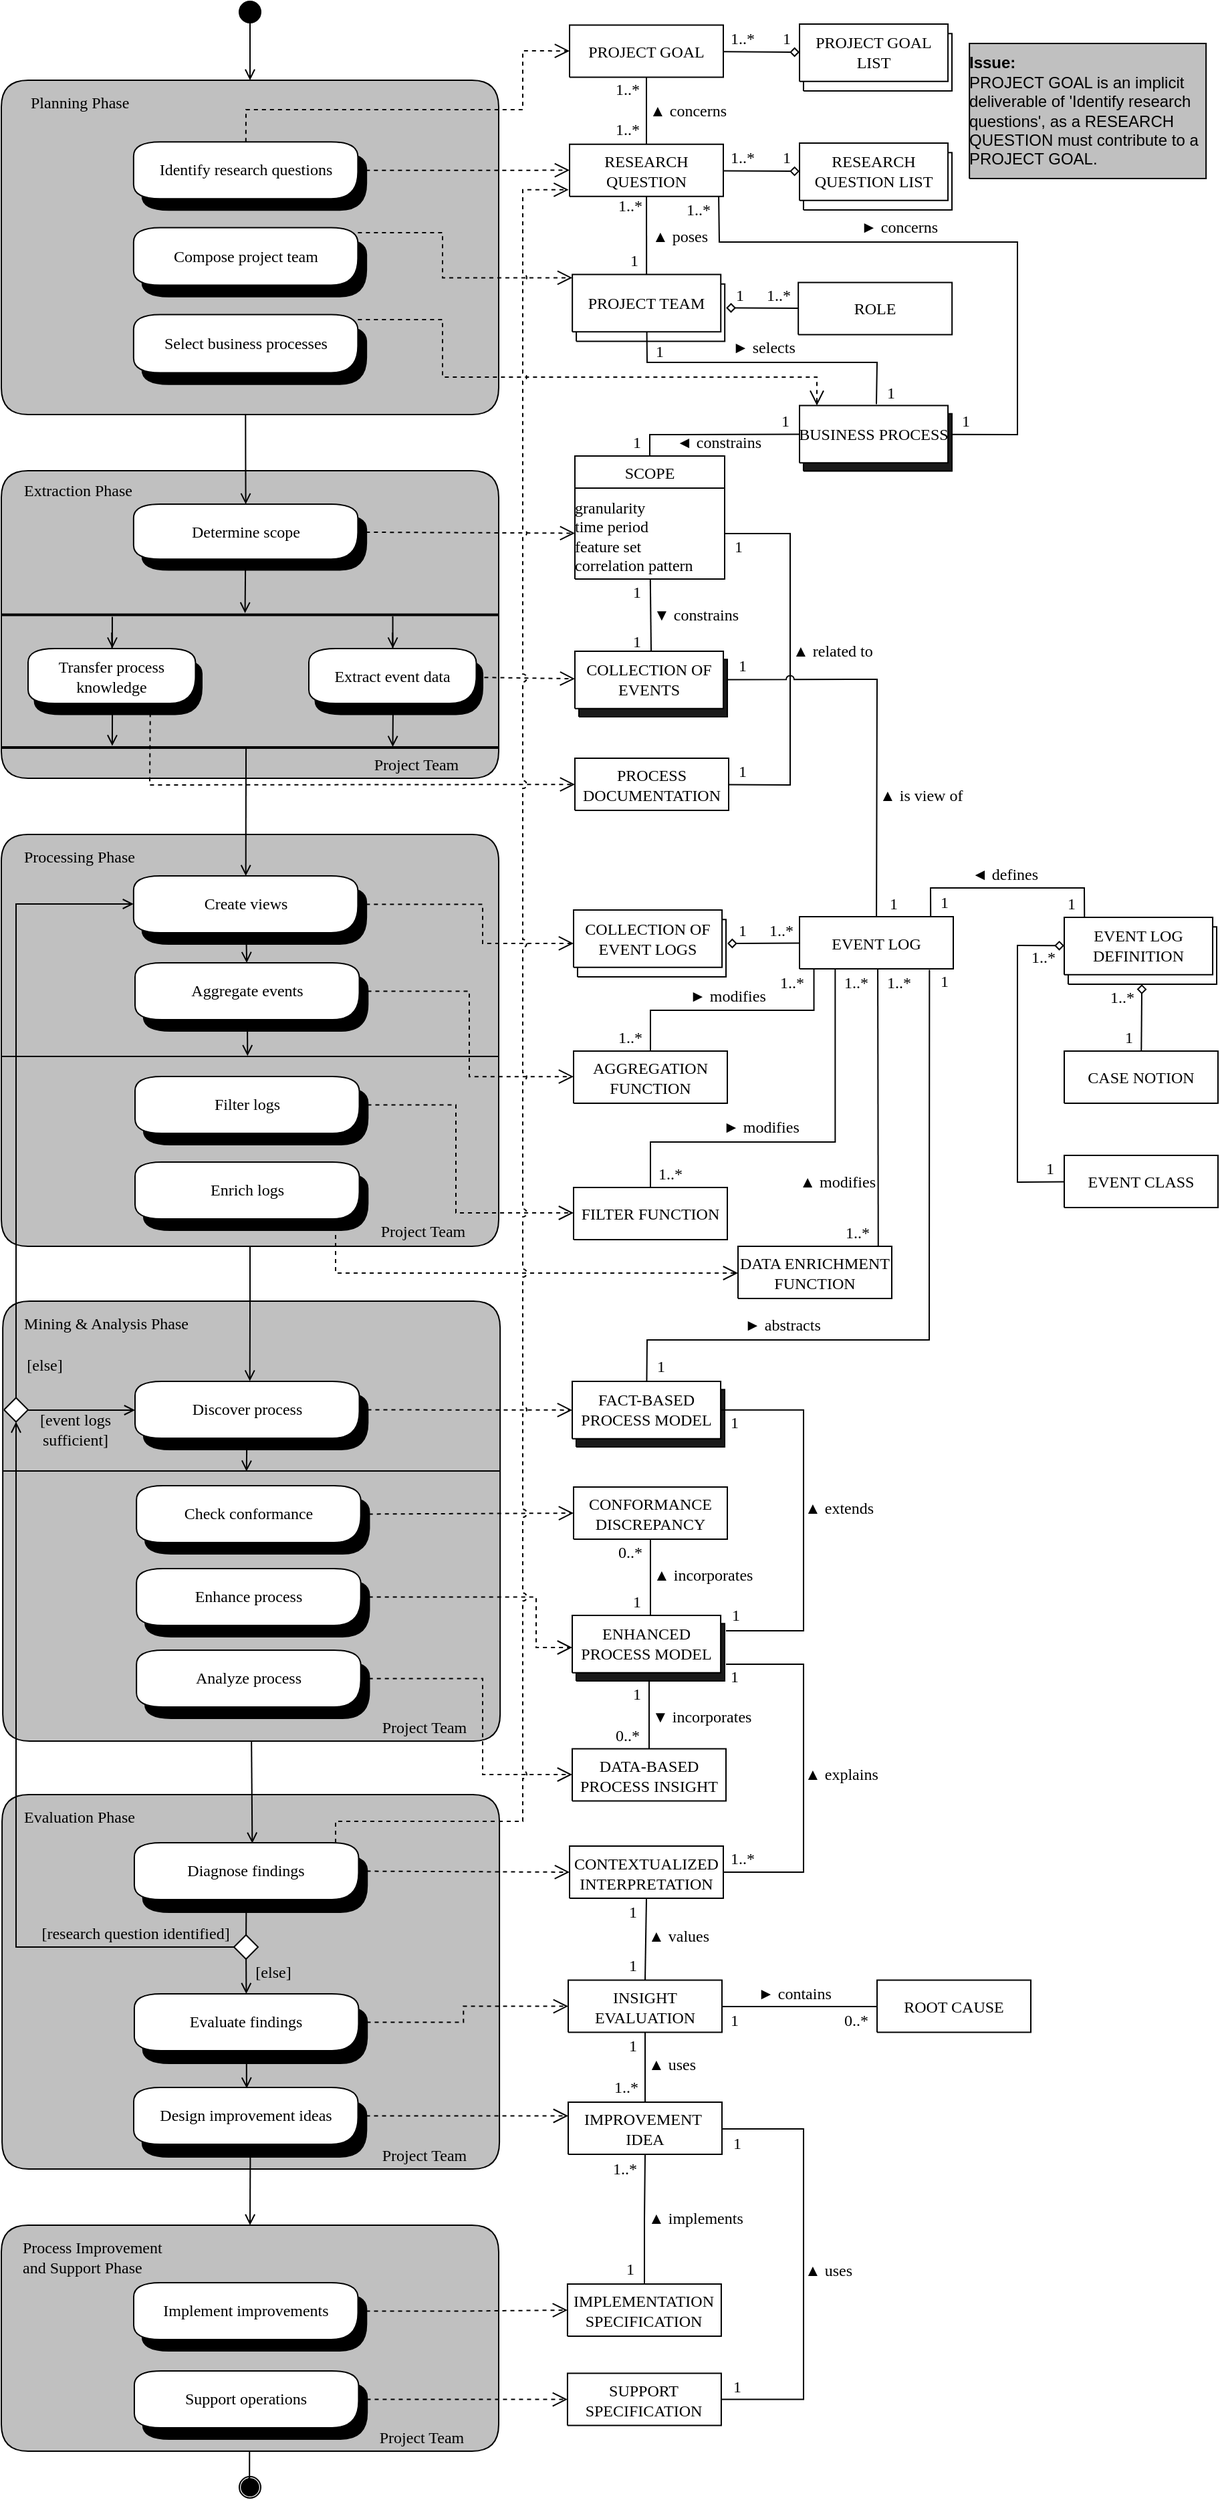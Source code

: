 <mxfile version="20.0.1" type="github" pages="5">
  <diagram name="PDD" id="MNqTfpP_V3_Hem4kZCtS">
    <mxGraphModel dx="1888" dy="536" grid="1" gridSize="10" guides="1" tooltips="1" connect="1" arrows="1" fold="1" page="1" pageScale="1" pageWidth="850" pageHeight="1100" math="0" shadow="0">
      <root>
        <mxCell id="leoUdhxJx5YiMwpAT_XY-0" />
        <mxCell id="leoUdhxJx5YiMwpAT_XY-1" parent="leoUdhxJx5YiMwpAT_XY-0" />
        <mxCell id="leoUdhxJx5YiMwpAT_XY-7" style="vsdxID=5;fillColor=#C0C0C0;gradientColor=none;shape=stencil(nZBLDsIwDERP431wjlDKBThBRAyxCE2Vhu/pSTtFqrpg0Z1n5o0sDdlmCK4XYjOUnK7yVF8C2T0xaxcka6kX2ZZsc05ZLjndOw/du0qymRzx6OxGmo3Lp6N+BB4bmGjd0mP89kI2R++5baAPQKN2C/QXboL/oBvB1ft6THtgKY0Rcy7z9X7Vwva2/QI=);strokeColor=#000000;labelBackgroundColor=none;rounded=1;html=1;whiteSpace=wrap;fontFamily=Times New Roman;" parent="leoUdhxJx5YiMwpAT_XY-1" vertex="1">
          <mxGeometry x="-60" y="590" width="372" height="230" as="geometry" />
        </mxCell>
        <mxCell id="leoUdhxJx5YiMwpAT_XY-51" style="edgeStyle=orthogonalEdgeStyle;rounded=0;orthogonalLoop=1;jettySize=auto;html=1;entryX=0.223;entryY=0.377;entryDx=0;entryDy=0;entryPerimeter=0;endArrow=open;endFill=0;fontFamily=Times New Roman;" parent="leoUdhxJx5YiMwpAT_XY-1" target="leoUdhxJx5YiMwpAT_XY-237" edge="1">
          <mxGeometry relative="1" as="geometry">
            <mxPoint x="32.619" y="702.004" as="targetPoint" />
            <mxPoint x="22.6" y="711.053" as="sourcePoint" />
          </mxGeometry>
        </mxCell>
        <mxCell id="leoUdhxJx5YiMwpAT_XY-52" style="edgeStyle=orthogonalEdgeStyle;rounded=0;orthogonalLoop=1;jettySize=auto;html=1;entryX=0.787;entryY=0.444;entryDx=0;entryDy=0;entryPerimeter=0;endArrow=open;endFill=0;fontFamily=Times New Roman;" parent="leoUdhxJx5YiMwpAT_XY-1" target="leoUdhxJx5YiMwpAT_XY-237" edge="1">
          <mxGeometry relative="1" as="geometry">
            <mxPoint x="32.956" y="807.81" as="targetPoint" />
            <mxPoint x="232.6" y="711.053" as="sourcePoint" />
          </mxGeometry>
        </mxCell>
        <mxCell id="leoUdhxJx5YiMwpAT_XY-2" style="vsdxID=5;fillColor=#C0C0C0;gradientColor=none;shape=stencil(nZBLDsIwDERP431wjlDKBThBRAyxCE2Vhu/pSTtFqrpg0Z1n5o0sDdlmCK4XYjOUnK7yVF8C2T0xaxcka6kX2ZZsc05ZLjndOw/du0qymRzx6OxGmo3Lp6N+BB4bmGjd0mP89kI2R++5baAPQKN2C/QXboL/oBvB1ft6THtgKY0Rcy7z9X7Vwva2/QI=);strokeColor=#000000;labelBackgroundColor=none;rounded=1;html=1;whiteSpace=wrap;fontFamily=Times New Roman;" parent="leoUdhxJx5YiMwpAT_XY-1" vertex="1">
          <mxGeometry x="-60" y="862" width="372" height="308" as="geometry" />
        </mxCell>
        <mxCell id="leoUdhxJx5YiMwpAT_XY-3" style="vsdxID=5;edgeStyle=orthogonalEdgeStyle;dashed=1;startArrow=none;endArrow=open;startSize=9;endSize=9;strokeColor=#000000;spacingTop=0;spacingBottom=0;spacingLeft=0;spacingRight=0;verticalAlign=middle;html=1;labelBackgroundColor=#FFFFFF;rounded=0;fillColor=#000000;fontFamily=Times New Roman;jumpStyle=none;" parent="leoUdhxJx5YiMwpAT_XY-1" source="leoUdhxJx5YiMwpAT_XY-110" target="leoUdhxJx5YiMwpAT_XY-284" edge="1">
          <mxGeometry y="-1092" relative="1" as="geometry">
            <mxPoint x="36" y="-1115" as="offset" />
            <Array as="points">
              <mxPoint x="190" y="1190" />
              <mxPoint x="380" y="1190" />
            </Array>
            <mxPoint x="217.764" y="1153.885" as="sourcePoint" />
            <mxPoint x="378" y="1155.081" as="targetPoint" />
          </mxGeometry>
        </mxCell>
        <mxCell id="leoUdhxJx5YiMwpAT_XY-4" style="edgeStyle=orthogonalEdgeStyle;rounded=0;orthogonalLoop=1;jettySize=auto;html=1;fontFamily=Times New Roman;endArrow=open;endFill=0;exitX=0.499;exitY=0.999;exitDx=0;exitDy=0;exitPerimeter=0;" parent="leoUdhxJx5YiMwpAT_XY-1" source="leoUdhxJx5YiMwpAT_XY-5" target="leoUdhxJx5YiMwpAT_XY-267" edge="1">
          <mxGeometry relative="1" as="geometry" />
        </mxCell>
        <mxCell id="leoUdhxJx5YiMwpAT_XY-5" style="vsdxID=5;fillColor=#C0C0C0;gradientColor=none;shape=stencil(nZBLDsIwDERP431wjlDKBThBRAyxCE2Vhu/pSTtFqrpg0Z1n5o0sDdlmCK4XYjOUnK7yVF8C2T0xaxcka6kX2ZZsc05ZLjndOw/du0qymRzx6OxGmo3Lp6N+BB4bmGjd0mP89kI2R++5baAPQKN2C/QXboL/oBvB1ft6THtgKY0Rcy7z9X7Vwva2/QI=);strokeColor=#000000;labelBackgroundColor=none;rounded=1;html=1;whiteSpace=wrap;fontFamily=Times New Roman;" parent="leoUdhxJx5YiMwpAT_XY-1" vertex="1">
          <mxGeometry x="-60" y="1902" width="372" height="169" as="geometry" />
        </mxCell>
        <mxCell id="leoUdhxJx5YiMwpAT_XY-6" style="vsdxID=5;fillColor=#C0C0C0;gradientColor=none;shape=stencil(nZBLDsIwDERP431wjlDKBThBRAyxCE2Vhu/pSTtFqrpg0Z1n5o0sDdlmCK4XYjOUnK7yVF8C2T0xaxcka6kX2ZZsc05ZLjndOw/du0qymRzx6OxGmo3Lp6N+BB4bmGjd0mP89kI2R++5baAPQKN2C/QXboL/oBvB1ft6THtgKY0Rcy7z9X7Vwva2/QI=);strokeColor=#000000;labelBackgroundColor=none;rounded=1;html=1;whiteSpace=wrap;fontFamily=Times New Roman;" parent="leoUdhxJx5YiMwpAT_XY-1" vertex="1">
          <mxGeometry x="-60" y="298" width="372" height="250" as="geometry" />
        </mxCell>
        <mxCell id="leoUdhxJx5YiMwpAT_XY-8" style="edgeStyle=orthogonalEdgeStyle;rounded=0;orthogonalLoop=1;jettySize=auto;html=1;endArrow=open;endFill=0;fontFamily=Times New Roman;" parent="leoUdhxJx5YiMwpAT_XY-1" source="leoUdhxJx5YiMwpAT_XY-9" target="leoUdhxJx5YiMwpAT_XY-6" edge="1">
          <mxGeometry relative="1" as="geometry" />
        </mxCell>
        <mxCell id="leoUdhxJx5YiMwpAT_XY-9" style="vsdxID=5;fillColor=#000000;gradientColor=none;shape=stencil(vVFBDgIhDHwNRxKE+IJ1/Ufjll0iLpuCLv5eSDWKevLgbaYznTatMF2cYEGhVUwUjri6IU3C7ITWbp6QXCpImF6YzgbCkcJ5HpgvUJ0VncKlJmTuU7VDqyuzLdM9O4EORaLcaIpa7yNoo75GqSwhuygpJEguzM1UDzSiLGOk9TDec1iKK+LyUf5lsf+tVcDzzNZ5z1961d/fUkr8UtPfAA==);strokeColor=#000000;labelBackgroundColor=none;rounded=0;html=1;whiteSpace=wrap;fontFamily=Times New Roman;" parent="leoUdhxJx5YiMwpAT_XY-1" vertex="1">
          <mxGeometry x="118" y="239" width="16" height="16" as="geometry" />
        </mxCell>
        <mxCell id="leoUdhxJx5YiMwpAT_XY-10" value="RESEARCH QUESTION" style="verticalAlign=middle;align=center;vsdxID=5;fillColor=#FFFFFF;gradientColor=none;shape=stencil(nZBLDoAgDERP0z3SIyjew0SURgSD+Lu9kMZoXLhwN9O+tukAlrNpJg1SzDH4QW/URgNYgZTkjA4UkwJUgGXng+6DX1zLfmoymdXo17xh5zmRJ6Q42BWCfc2oJfdAr+Yv+AP9Cb7OJ3H/2JG1HNGz/84klThPVCc=);strokeColor=#000000;spacingTop=1;spacingLeft=-2;spacingRight=-2;labelBackgroundColor=none;rounded=0;html=1;whiteSpace=wrap;fontFamily=Times New Roman;" parent="leoUdhxJx5YiMwpAT_XY-1" vertex="1">
          <mxGeometry x="365" y="345.83" width="115" height="39" as="geometry" />
        </mxCell>
        <mxCell id="leoUdhxJx5YiMwpAT_XY-11" style="vsdxID=5;fillColor=none;gradientColor=none;strokeColor=none;labelBackgroundColor=none;rounded=0;html=1;whiteSpace=wrap;fontFamily=Times New Roman;" parent="leoUdhxJx5YiMwpAT_XY-1" vertex="1">
          <mxGeometry x="537" y="345" width="115" height="50" as="geometry" />
        </mxCell>
        <mxCell id="leoUdhxJx5YiMwpAT_XY-12" value="" style="verticalAlign=middle;align=center;vsdxID=6;fillColor=#FFFFFF;gradientColor=none;shape=stencil(nZBLDoAgDERP0z3SIyjew0SURgSD+Lu9kMZoXLhwN9O+tukAlrNpJg1SzDH4QW/URgNYgZTkjA4UkwJUgGXng+6DX1zLfmoymdXo17xh5zmRJ6Q42BWCfc2oJfdAr+Yv+AP9Cb7OJ3H/2JG1HNGz/84klThPVCc=);strokeColor=#000000;spacingLeft=-2;spacingRight=-2;labelBackgroundColor=none;rounded=0;html=1;whiteSpace=wrap;fontFamily=Times New Roman;" parent="leoUdhxJx5YiMwpAT_XY-11" vertex="1">
          <mxGeometry x="2.974" y="7.143" width="111.034" height="42.857" as="geometry" />
        </mxCell>
        <mxCell id="leoUdhxJx5YiMwpAT_XY-13" value="RESEARCH QUESTION LIST" style="verticalAlign=middle;align=center;vsdxID=7;fillColor=#FFFFFF;gradientColor=none;shape=stencil(nZBLDoAgDERP0z3SIyjew0SURgSD+Lu9kMZoXLhwN9O+tukAlrNpJg1SzDH4QW/URgNYgZTkjA4UkwJUgGXng+6DX1zLfmoymdXo17xh5zmRJ6Q42BWCfc2oJfdAr+Yv+AP9Cb7OJ3H/2JG1HNGz/84klThPVCc=);strokeColor=#000000;spacingLeft=-2;spacingRight=-2;labelBackgroundColor=none;rounded=0;html=1;whiteSpace=wrap;fontFamily=Times New Roman;" parent="leoUdhxJx5YiMwpAT_XY-11" vertex="1">
          <mxGeometry width="111.034" height="42.857" as="geometry" />
        </mxCell>
        <mxCell id="leoUdhxJx5YiMwpAT_XY-14" style="vsdxID=5;edgeStyle=none;startArrow=none;endFill=0;endArrow=diamond;startSize=5;endSize=5;strokeColor=#000000;spacingTop=0;spacingBottom=0;spacingLeft=0;spacingRight=0;verticalAlign=middle;html=1;labelBackgroundColor=#FFFFFF;rounded=0;fontFamily=Times New Roman;" parent="leoUdhxJx5YiMwpAT_XY-1" source="leoUdhxJx5YiMwpAT_XY-10" target="leoUdhxJx5YiMwpAT_XY-13" edge="1">
          <mxGeometry y="-1069" relative="1" as="geometry">
            <mxPoint y="-1069" as="offset" />
            <Array as="points" />
            <mxPoint x="550" y="579.83" as="sourcePoint" />
            <mxPoint x="802" y="479.83" as="targetPoint" />
          </mxGeometry>
        </mxCell>
        <mxCell id="leoUdhxJx5YiMwpAT_XY-15" value="1..*" style="text;html=1;align=center;verticalAlign=middle;resizable=0;points=[];autosize=1;strokeColor=none;fillColor=none;fontFamily=Times New Roman;" parent="leoUdhxJx5YiMwpAT_XY-1" vertex="1">
          <mxGeometry x="479" y="346" width="30" height="20" as="geometry" />
        </mxCell>
        <mxCell id="leoUdhxJx5YiMwpAT_XY-16" value="1" style="text;html=1;align=center;verticalAlign=middle;resizable=0;points=[];autosize=1;strokeColor=none;fillColor=none;fontFamily=Times New Roman;" parent="leoUdhxJx5YiMwpAT_XY-1" vertex="1">
          <mxGeometry x="517" y="346.0" width="20" height="20" as="geometry" />
        </mxCell>
        <mxCell id="leoUdhxJx5YiMwpAT_XY-17" value="ROLE" style="verticalAlign=middle;align=center;vsdxID=5;fillColor=#FFFFFF;gradientColor=none;shape=stencil(nZBLDoAgDERP0z3SIyjew0SURgSD+Lu9kMZoXLhwN9O+tukAlrNpJg1SzDH4QW/URgNYgZTkjA4UkwJUgGXng+6DX1zLfmoymdXo17xh5zmRJ6Q42BWCfc2oJfdAr+Yv+AP9Cb7OJ3H/2JG1HNGz/84klThPVCc=);strokeColor=#000000;spacingTop=1;spacingLeft=-2;spacingRight=-2;labelBackgroundColor=none;rounded=0;html=1;whiteSpace=wrap;fontFamily=Times New Roman;" parent="leoUdhxJx5YiMwpAT_XY-1" vertex="1">
          <mxGeometry x="536.08" y="449.25" width="115" height="39" as="geometry" />
        </mxCell>
        <mxCell id="leoUdhxJx5YiMwpAT_XY-18" style="vsdxID=5;edgeStyle=none;startArrow=none;endFill=0;endArrow=diamond;startSize=5;endSize=5;strokeColor=#000000;spacingTop=0;spacingBottom=0;spacingLeft=0;spacingRight=0;verticalAlign=middle;html=1;labelBackgroundColor=#FFFFFF;rounded=0;entryX=1;entryY=0.5;entryDx=0;entryDy=0;fontFamily=Times New Roman;" parent="leoUdhxJx5YiMwpAT_XY-1" source="leoUdhxJx5YiMwpAT_XY-17" edge="1">
          <mxGeometry y="-1069" relative="1" as="geometry">
            <mxPoint y="-1069" as="offset" />
            <Array as="points" />
            <mxPoint x="549.08" y="553.42" as="sourcePoint" />
            <mxPoint x="482.08" y="468.25" as="targetPoint" />
          </mxGeometry>
        </mxCell>
        <mxCell id="leoUdhxJx5YiMwpAT_XY-19" value="1" style="text;html=1;align=center;verticalAlign=middle;resizable=0;points=[];autosize=1;strokeColor=none;fillColor=none;fontFamily=Times New Roman;" parent="leoUdhxJx5YiMwpAT_XY-1" vertex="1">
          <mxGeometry x="482.08" y="449.0" width="20" height="20" as="geometry" />
        </mxCell>
        <mxCell id="leoUdhxJx5YiMwpAT_XY-20" value="1..*" style="text;html=1;align=center;verticalAlign=middle;resizable=0;points=[];autosize=1;strokeColor=none;fillColor=none;fontFamily=Times New Roman;" parent="leoUdhxJx5YiMwpAT_XY-1" vertex="1">
          <mxGeometry x="506.08" y="449.25" width="30" height="20" as="geometry" />
        </mxCell>
        <mxCell id="leoUdhxJx5YiMwpAT_XY-21" style="vsdxID=5;fillColor=none;gradientColor=none;strokeColor=none;spacingTop=-3;spacingBottom=-3;spacingLeft=-3;spacingRight=-3;labelBackgroundColor=none;rounded=0;html=1;whiteSpace=wrap;fontFamily=Times New Roman;" parent="leoUdhxJx5YiMwpAT_XY-1" vertex="1">
          <mxGeometry x="369" y="579" width="112" height="92" as="geometry" />
        </mxCell>
        <mxCell id="leoUdhxJx5YiMwpAT_XY-22" value="SCOPE" style="verticalAlign=middle;align=center;vsdxID=7;fillColor=#FFFFFF;gradientColor=none;shape=stencil(nZBLDoAgDERP0z3SIyjew0SURgSD+Lu9kMZoXLhwN9O+tukAlrNpJg1SzDH4QW/URgNYgZTkjA4UkwJUgGXng+6DX1zLfmoymdXo17xh5zmRJ6Q42BWCfc2oJfdAr+Yv+AP9Cb7OJ3H/2JG1HNGz/84klThPVCc=);strokeColor=#000000;spacingTop=1;spacingLeft=-2;spacingRight=-2;labelBackgroundColor=none;rounded=0;html=1;whiteSpace=wrap;fontFamily=Times New Roman;" parent="leoUdhxJx5YiMwpAT_XY-21" vertex="1">
          <mxGeometry width="112" height="24" as="geometry" />
        </mxCell>
        <mxCell id="leoUdhxJx5YiMwpAT_XY-23" value="&lt;div&gt;granularity&lt;/div&gt;&lt;div&gt;time period&lt;/div&gt;&lt;div&gt;feature set&lt;br&gt;&lt;/div&gt;&lt;div&gt;correlation pattern&lt;br&gt;&lt;/div&gt;" style="verticalAlign=top;align=left;vsdxID=8;fillColor=#FFFFFF;gradientColor=none;shape=stencil(nZBLDoAgDERP0z3SIyjew0SURgSD+Lu9kMZoXLhwN9O+tukAlrNpJg1SzDH4QW/URgNYgZTkjA4UkwJUgGXng+6DX1zLfmoymdXo17xh5zmRJ6Q42BWCfc2oJfdAr+Yv+AP9Cb7OJ3H/2JG1HNGz/84klThPVCc=);strokeColor=#000000;spacingTop=1;spacingLeft=-2;spacingRight=-2;labelBackgroundColor=none;rounded=0;html=1;whiteSpace=wrap;fontFamily=Times New Roman;" parent="leoUdhxJx5YiMwpAT_XY-21" vertex="1">
          <mxGeometry y="24" width="112" height="68" as="geometry" />
        </mxCell>
        <mxCell id="leoUdhxJx5YiMwpAT_XY-24" value="&lt;div align=&quot;left&quot;&gt;► selects&lt;/div&gt;" style="text;html=1;align=left;verticalAlign=middle;resizable=0;points=[];autosize=1;strokeColor=none;fillColor=none;rotation=0;fontFamily=Times New Roman;" parent="leoUdhxJx5YiMwpAT_XY-1" vertex="1">
          <mxGeometry x="485" y="488.25" width="60" height="20" as="geometry" />
        </mxCell>
        <mxCell id="leoUdhxJx5YiMwpAT_XY-25" style="vsdxID=5;edgeStyle=none;startArrow=none;endArrow=none;startSize=5;endSize=5;strokeColor=#000000;spacingTop=0;spacingBottom=0;spacingLeft=0;spacingRight=0;verticalAlign=middle;html=1;labelBackgroundColor=#FFFFFF;rounded=0;fontSize=18;entryX=0.97;entryY=0.995;entryDx=0;entryDy=0;entryPerimeter=0;fontFamily=Times New Roman;" parent="leoUdhxJx5YiMwpAT_XY-1" source="leoUdhxJx5YiMwpAT_XY-66" target="leoUdhxJx5YiMwpAT_XY-10" edge="1">
          <mxGeometry y="-1149" relative="1" as="geometry">
            <mxPoint y="-1149" as="offset" />
            <Array as="points">
              <mxPoint x="700" y="563" />
              <mxPoint x="700" y="419" />
              <mxPoint x="477" y="419" />
            </Array>
            <mxPoint x="530" y="529" as="sourcePoint" />
            <mxPoint x="500" y="389" as="targetPoint" />
          </mxGeometry>
        </mxCell>
        <mxCell id="leoUdhxJx5YiMwpAT_XY-26" value="&lt;div align=&quot;left&quot;&gt;► concerns&lt;br&gt;&lt;/div&gt;" style="text;html=1;align=left;verticalAlign=middle;resizable=0;points=[];autosize=1;strokeColor=none;fillColor=none;rotation=0;fontFamily=Times New Roman;" parent="leoUdhxJx5YiMwpAT_XY-1" vertex="1">
          <mxGeometry x="581.08" y="398.11" width="70" height="20" as="geometry" />
        </mxCell>
        <mxCell id="leoUdhxJx5YiMwpAT_XY-27" value="1..*" style="text;html=1;align=center;verticalAlign=middle;resizable=0;points=[];autosize=1;strokeColor=none;fillColor=none;fontFamily=Times New Roman;" parent="leoUdhxJx5YiMwpAT_XY-1" vertex="1">
          <mxGeometry x="446" y="385.14" width="30" height="20" as="geometry" />
        </mxCell>
        <mxCell id="leoUdhxJx5YiMwpAT_XY-28" value="1" style="text;html=1;align=center;verticalAlign=middle;resizable=0;points=[];autosize=1;strokeColor=none;fillColor=none;fontFamily=Times New Roman;" parent="leoUdhxJx5YiMwpAT_XY-1" vertex="1">
          <mxGeometry x="651.08" y="542.5" width="20" height="20" as="geometry" />
        </mxCell>
        <mxCell id="leoUdhxJx5YiMwpAT_XY-29" style="vsdxID=5;edgeStyle=none;startArrow=none;endArrow=none;startSize=5;endSize=5;strokeColor=#000000;spacingTop=0;spacingBottom=0;spacingLeft=0;spacingRight=0;verticalAlign=middle;html=1;labelBackgroundColor=#FFFFFF;rounded=0;fontFamily=Times New Roman;" parent="leoUdhxJx5YiMwpAT_XY-1" source="leoUdhxJx5YiMwpAT_XY-69" target="leoUdhxJx5YiMwpAT_XY-10" edge="1">
          <mxGeometry y="-1149" relative="1" as="geometry">
            <mxPoint y="-1149" as="offset" />
            <Array as="points" />
            <mxPoint x="423.513" y="440.83" as="sourcePoint" />
            <mxPoint x="404.517" y="388.997" as="targetPoint" />
          </mxGeometry>
        </mxCell>
        <mxCell id="leoUdhxJx5YiMwpAT_XY-30" value="&lt;div align=&quot;left&quot;&gt;▲ poses&lt;/div&gt;" style="text;html=1;align=left;verticalAlign=middle;resizable=0;points=[];autosize=1;strokeColor=none;fillColor=none;rotation=0;fontFamily=Times New Roman;" parent="leoUdhxJx5YiMwpAT_XY-1" vertex="1">
          <mxGeometry x="425" y="405.14" width="60" height="20" as="geometry" />
        </mxCell>
        <mxCell id="leoUdhxJx5YiMwpAT_XY-31" value="1..*" style="text;html=1;align=center;verticalAlign=middle;resizable=0;points=[];autosize=1;strokeColor=none;fillColor=none;fontFamily=Times New Roman;" parent="leoUdhxJx5YiMwpAT_XY-1" vertex="1">
          <mxGeometry x="395" y="381.83" width="30" height="20" as="geometry" />
        </mxCell>
        <mxCell id="leoUdhxJx5YiMwpAT_XY-32" value="1" style="text;html=1;align=center;verticalAlign=middle;resizable=0;points=[];autosize=1;strokeColor=none;fillColor=none;fontFamily=Times New Roman;" parent="leoUdhxJx5YiMwpAT_XY-1" vertex="1">
          <mxGeometry x="403" y="422.83" width="20" height="20" as="geometry" />
        </mxCell>
        <mxCell id="leoUdhxJx5YiMwpAT_XY-33" style="vsdxID=5;edgeStyle=none;startArrow=none;endArrow=none;startSize=5;endSize=5;strokeColor=#000000;spacingTop=0;spacingBottom=0;spacingLeft=0;spacingRight=0;verticalAlign=middle;html=1;labelBackgroundColor=#FFFFFF;rounded=0;jumpStyle=arc;fontFamily=Times New Roman;" parent="leoUdhxJx5YiMwpAT_XY-1" target="leoUdhxJx5YiMwpAT_XY-23" edge="1">
          <mxGeometry y="-1149" relative="1" as="geometry">
            <mxPoint y="-1149" as="offset" />
            <Array as="points" />
            <mxPoint x="426.274" y="747.13" as="sourcePoint" />
            <mxPoint x="413.503" y="682.5" as="targetPoint" />
          </mxGeometry>
        </mxCell>
        <mxCell id="leoUdhxJx5YiMwpAT_XY-34" value="&lt;div align=&quot;left&quot;&gt;▼ constrains&lt;/div&gt;" style="text;html=1;align=left;verticalAlign=middle;resizable=0;points=[];autosize=1;strokeColor=none;fillColor=none;rotation=0;fontFamily=Times New Roman;" parent="leoUdhxJx5YiMwpAT_XY-1" vertex="1">
          <mxGeometry x="426.08" y="687.81" width="80" height="20" as="geometry" />
        </mxCell>
        <mxCell id="leoUdhxJx5YiMwpAT_XY-35" value="1" style="text;html=1;align=center;verticalAlign=middle;resizable=0;points=[];autosize=1;strokeColor=none;fillColor=none;fontFamily=Times New Roman;" parent="leoUdhxJx5YiMwpAT_XY-1" vertex="1">
          <mxGeometry x="405" y="671" width="20" height="20" as="geometry" />
        </mxCell>
        <mxCell id="leoUdhxJx5YiMwpAT_XY-36" value="1" style="text;html=1;align=center;verticalAlign=middle;resizable=0;points=[];autosize=1;strokeColor=none;fillColor=none;fontFamily=Times New Roman;" parent="leoUdhxJx5YiMwpAT_XY-1" vertex="1">
          <mxGeometry x="405.08" y="708.13" width="20" height="20" as="geometry" />
        </mxCell>
        <mxCell id="leoUdhxJx5YiMwpAT_XY-37" style="vsdxID=5;fillColor=none;gradientColor=none;strokeColor=none;labelBackgroundColor=none;rounded=0;html=1;whiteSpace=wrap;fontFamily=Times New Roman;" parent="leoUdhxJx5YiMwpAT_XY-1" vertex="1">
          <mxGeometry x="38.925" y="615.038" width="174.15" height="49.262" as="geometry" />
        </mxCell>
        <mxCell id="leoUdhxJx5YiMwpAT_XY-38" value="" style="verticalAlign=middle;align=center;vsdxID=6;fillColor=#000000;gradientColor=none;shape=stencil(nZBLDsIwDERP431wjlDKBThBRAyxCE2Vhu/pSTtFqrpg0Z1n5o0sDdlmCK4XYjOUnK7yVF8C2T0xaxcka6kX2ZZsc05ZLjndOw/du0qymRzx6OxGmo3Lp6N+BB4bmGjd0mP89kI2R++5baAPQKN2C/QXboL/oBvB1ft6THtgKY0Rcy7z9X7Vwva2/QI=);strokeColor=#000000;labelBackgroundColor=none;rounded=1;html=1;whiteSpace=wrap;fontFamily=Times New Roman;" parent="leoUdhxJx5YiMwpAT_XY-37" vertex="1">
          <mxGeometry x="6.391" y="8.21" width="167.759" height="41.051" as="geometry" />
        </mxCell>
        <mxCell id="leoUdhxJx5YiMwpAT_XY-39" value="Determine scope" style="verticalAlign=middle;align=center;vsdxID=7;fillColor=#FFFFFF;gradientColor=none;shape=stencil(nZBLDsIwDERP431wjlDKBThBRAyxCE2Vhu/pSTtFqrpg0Z1n5o0sDdlmCK4XYjOUnK7yVF8C2T0xaxcka6kX2ZZsc05ZLjndOw/du0qymRzx6OxGmo3Lp6N+BB4bmGjd0mP89kI2R++5baAPQKN2C/QXboL/oBvB1ft6THtgKY0Rcy7z9X7Vwva2/QI=);strokeColor=#000000;labelBackgroundColor=none;rounded=1;html=1;whiteSpace=wrap;fontFamily=Times New Roman;" parent="leoUdhxJx5YiMwpAT_XY-37" vertex="1">
          <mxGeometry width="167.759" height="41.051" as="geometry" />
        </mxCell>
        <mxCell id="leoUdhxJx5YiMwpAT_XY-40" style="vsdxID=5;fillColor=none;gradientColor=none;strokeColor=none;labelBackgroundColor=none;rounded=0;html=1;whiteSpace=wrap;fontFamily=Times New Roman;" parent="leoUdhxJx5YiMwpAT_XY-1" vertex="1">
          <mxGeometry x="-40" y="723.004" width="130" height="49.258" as="geometry" />
        </mxCell>
        <mxCell id="leoUdhxJx5YiMwpAT_XY-41" value="" style="verticalAlign=middle;align=center;vsdxID=6;fillColor=#000000;gradientColor=none;shape=stencil(nZBLDsIwDERP431wjlDKBThBRAyxCE2Vhu/pSTtFqrpg0Z1n5o0sDdlmCK4XYjOUnK7yVF8C2T0xaxcka6kX2ZZsc05ZLjndOw/du0qymRzx6OxGmo3Lp6N+BB4bmGjd0mP89kI2R++5baAPQKN2C/QXboL/oBvB1ft6THtgKY0Rcy7z9X7Vwva2/QI=);strokeColor=#000000;labelBackgroundColor=none;rounded=1;html=1;whiteSpace=wrap;fontFamily=Times New Roman;" parent="leoUdhxJx5YiMwpAT_XY-40" vertex="1">
          <mxGeometry x="4.771" y="8.21" width="125.229" height="41.049" as="geometry" />
        </mxCell>
        <mxCell id="leoUdhxJx5YiMwpAT_XY-42" value="Transfer process knowledge" style="verticalAlign=middle;align=center;vsdxID=7;fillColor=#FFFFFF;gradientColor=none;shape=stencil(nZBLDsIwDERP431wjlDKBThBRAyxCE2Vhu/pSTtFqrpg0Z1n5o0sDdlmCK4XYjOUnK7yVF8C2T0xaxcka6kX2ZZsc05ZLjndOw/du0qymRzx6OxGmo3Lp6N+BB4bmGjd0mP89kI2R++5baAPQKN2C/QXboL/oBvB1ft6THtgKY0Rcy7z9X7Vwva2/QI=);strokeColor=#000000;labelBackgroundColor=none;rounded=1;html=1;whiteSpace=wrap;fontFamily=Times New Roman;" parent="leoUdhxJx5YiMwpAT_XY-40" vertex="1">
          <mxGeometry width="125.229" height="41.049" as="geometry" />
        </mxCell>
        <mxCell id="leoUdhxJx5YiMwpAT_XY-43" style="vsdxID=5;fillColor=none;gradientColor=none;strokeColor=none;labelBackgroundColor=none;rounded=0;html=1;whiteSpace=wrap;fontFamily=Times New Roman;" parent="leoUdhxJx5YiMwpAT_XY-1" vertex="1">
          <mxGeometry x="170" y="723.004" width="130" height="49.258" as="geometry" />
        </mxCell>
        <mxCell id="leoUdhxJx5YiMwpAT_XY-44" value="" style="verticalAlign=middle;align=center;vsdxID=6;fillColor=#000000;gradientColor=none;shape=stencil(nZBLDsIwDERP431wjlDKBThBRAyxCE2Vhu/pSTtFqrpg0Z1n5o0sDdlmCK4XYjOUnK7yVF8C2T0xaxcka6kX2ZZsc05ZLjndOw/du0qymRzx6OxGmo3Lp6N+BB4bmGjd0mP89kI2R++5baAPQKN2C/QXboL/oBvB1ft6THtgKY0Rcy7z9X7Vwva2/QI=);strokeColor=#000000;labelBackgroundColor=none;rounded=1;html=1;whiteSpace=wrap;fontFamily=Times New Roman;" parent="leoUdhxJx5YiMwpAT_XY-43" vertex="1">
          <mxGeometry x="4.771" y="8.21" width="125.229" height="41.049" as="geometry" />
        </mxCell>
        <mxCell id="leoUdhxJx5YiMwpAT_XY-45" value="Extract event data" style="verticalAlign=middle;align=center;vsdxID=7;fillColor=#FFFFFF;gradientColor=none;shape=stencil(nZBLDsIwDERP431wjlDKBThBRAyxCE2Vhu/pSTtFqrpg0Z1n5o0sDdlmCK4XYjOUnK7yVF8C2T0xaxcka6kX2ZZsc05ZLjndOw/du0qymRzx6OxGmo3Lp6N+BB4bmGjd0mP89kI2R++5baAPQKN2C/QXboL/oBvB1ft6THtgKY0Rcy7z9X7Vwva2/QI=);strokeColor=#000000;labelBackgroundColor=none;rounded=1;html=1;whiteSpace=wrap;fontFamily=Times New Roman;" parent="leoUdhxJx5YiMwpAT_XY-43" vertex="1">
          <mxGeometry width="125.229" height="41.049" as="geometry" />
        </mxCell>
        <mxCell id="leoUdhxJx5YiMwpAT_XY-46" style="vsdxID=5;edgeStyle=none;dashed=1;startArrow=none;endArrow=open;startSize=9;endSize=9;strokeColor=#000000;spacingTop=0;spacingBottom=0;spacingLeft=0;spacingRight=0;verticalAlign=middle;html=1;labelBackgroundColor=#FFFFFF;rounded=0;fontFamily=Times New Roman;" parent="leoUdhxJx5YiMwpAT_XY-1" source="leoUdhxJx5YiMwpAT_XY-39" target="leoUdhxJx5YiMwpAT_XY-23" edge="1">
          <mxGeometry y="-1092" relative="1" as="geometry">
            <mxPoint x="36" y="-1115" as="offset" />
            <Array as="points" />
            <mxPoint x="206.684" y="641.202" as="sourcePoint" />
            <mxPoint x="420" y="570" as="targetPoint" />
          </mxGeometry>
        </mxCell>
        <mxCell id="leoUdhxJx5YiMwpAT_XY-47" style="edgeStyle=orthogonalEdgeStyle;rounded=0;orthogonalLoop=1;jettySize=auto;html=1;endArrow=open;endFill=0;fontFamily=Times New Roman;exitX=0.491;exitY=1;exitDx=0;exitDy=0;exitPerimeter=0;" parent="leoUdhxJx5YiMwpAT_XY-1" source="leoUdhxJx5YiMwpAT_XY-6" target="leoUdhxJx5YiMwpAT_XY-39" edge="1">
          <mxGeometry relative="1" as="geometry">
            <mxPoint x="161" y="570" as="targetPoint" />
            <mxPoint x="123" y="600" as="sourcePoint" />
          </mxGeometry>
        </mxCell>
        <mxCell id="leoUdhxJx5YiMwpAT_XY-48" style="edgeStyle=orthogonalEdgeStyle;rounded=0;orthogonalLoop=1;jettySize=auto;html=1;exitX=0.223;exitY=0.642;exitDx=0;exitDy=0;exitPerimeter=0;endArrow=open;endFill=0;fontFamily=Times New Roman;" parent="leoUdhxJx5YiMwpAT_XY-1" source="leoUdhxJx5YiMwpAT_XY-236" target="leoUdhxJx5YiMwpAT_XY-42" edge="1">
          <mxGeometry relative="1" as="geometry">
            <mxPoint x="136" y="625.038" as="targetPoint" />
            <mxPoint x="23" y="705" as="sourcePoint" />
          </mxGeometry>
        </mxCell>
        <mxCell id="leoUdhxJx5YiMwpAT_XY-49" style="edgeStyle=orthogonalEdgeStyle;rounded=0;orthogonalLoop=1;jettySize=auto;html=1;exitX=0.787;exitY=0.604;exitDx=0;exitDy=0;exitPerimeter=0;endArrow=open;endFill=0;fontFamily=Times New Roman;" parent="leoUdhxJx5YiMwpAT_XY-1" source="leoUdhxJx5YiMwpAT_XY-236" target="leoUdhxJx5YiMwpAT_XY-45" edge="1">
          <mxGeometry relative="1" as="geometry">
            <mxPoint x="32.6" y="755.004" as="targetPoint" />
            <mxPoint x="32.956" y="709.23" as="sourcePoint" />
          </mxGeometry>
        </mxCell>
        <mxCell id="leoUdhxJx5YiMwpAT_XY-50" style="edgeStyle=none;rounded=0;orthogonalLoop=1;jettySize=auto;html=1;entryX=0.49;entryY=0.371;entryDx=0;entryDy=0;entryPerimeter=0;fillColor=#000000;endArrow=open;endFill=0;fontFamily=Times New Roman;" parent="leoUdhxJx5YiMwpAT_XY-1" source="leoUdhxJx5YiMwpAT_XY-39" target="leoUdhxJx5YiMwpAT_XY-236" edge="1">
          <mxGeometry relative="1" as="geometry" />
        </mxCell>
        <mxCell id="leoUdhxJx5YiMwpAT_XY-53" value="&lt;div align=&quot;left&quot;&gt;Planning Phase&lt;/div&gt;" style="text;html=1;align=left;verticalAlign=middle;resizable=0;points=[];autosize=1;strokeColor=none;fillColor=none;fontFamily=Times New Roman;" parent="leoUdhxJx5YiMwpAT_XY-1" vertex="1">
          <mxGeometry x="-40.002" y="304.956" width="90" height="20" as="geometry" />
        </mxCell>
        <mxCell id="leoUdhxJx5YiMwpAT_XY-54" style="vsdxID=5;fillColor=none;gradientColor=none;strokeColor=none;labelBackgroundColor=none;rounded=0;html=1;whiteSpace=wrap;fontFamily=Times New Roman;" parent="leoUdhxJx5YiMwpAT_XY-1" vertex="1">
          <mxGeometry x="38.925" y="344.093" width="174.15" height="51.013" as="geometry" />
        </mxCell>
        <mxCell id="leoUdhxJx5YiMwpAT_XY-55" value="" style="verticalAlign=middle;align=center;vsdxID=6;fillColor=#000000;gradientColor=none;shape=stencil(nZBLDsIwDERP431wjlDKBThBRAyxCE2Vhu/pSTtFqrpg0Z1n5o0sDdlmCK4XYjOUnK7yVF8C2T0xaxcka6kX2ZZsc05ZLjndOw/du0qymRzx6OxGmo3Lp6N+BB4bmGjd0mP89kI2R++5baAPQKN2C/QXboL/oBvB1ft6THtgKY0Rcy7z9X7Vwva2/QI=);strokeColor=#000000;labelBackgroundColor=none;rounded=1;html=1;whiteSpace=wrap;fontFamily=Times New Roman;" parent="leoUdhxJx5YiMwpAT_XY-54" vertex="1">
          <mxGeometry x="6.391" y="8.502" width="167.759" height="42.511" as="geometry" />
        </mxCell>
        <mxCell id="leoUdhxJx5YiMwpAT_XY-56" value="Identify research questions" style="verticalAlign=middle;align=center;vsdxID=7;fillColor=#FFFFFF;gradientColor=none;shape=stencil(nZBLDsIwDERP431wjlDKBThBRAyxCE2Vhu/pSTtFqrpg0Z1n5o0sDdlmCK4XYjOUnK7yVF8C2T0xaxcka6kX2ZZsc05ZLjndOw/du0qymRzx6OxGmo3Lp6N+BB4bmGjd0mP89kI2R++5baAPQKN2C/QXboL/oBvB1ft6THtgKY0Rcy7z9X7Vwva2/QI=);strokeColor=#000000;labelBackgroundColor=none;rounded=1;html=1;whiteSpace=wrap;fontFamily=Times New Roman;" parent="leoUdhxJx5YiMwpAT_XY-54" vertex="1">
          <mxGeometry width="167.759" height="42.511" as="geometry" />
        </mxCell>
        <mxCell id="leoUdhxJx5YiMwpAT_XY-57" style="vsdxID=5;fillColor=none;gradientColor=none;strokeColor=none;labelBackgroundColor=none;rounded=0;html=1;whiteSpace=wrap;fontFamily=Times New Roman;" parent="leoUdhxJx5YiMwpAT_XY-1" vertex="1">
          <mxGeometry x="38.925" y="408.247" width="174.15" height="51.587" as="geometry" />
        </mxCell>
        <mxCell id="leoUdhxJx5YiMwpAT_XY-58" value="" style="verticalAlign=middle;align=center;vsdxID=6;fillColor=#000000;gradientColor=none;shape=stencil(nZBLDsIwDERP431wjlDKBThBRAyxCE2Vhu/pSTtFqrpg0Z1n5o0sDdlmCK4XYjOUnK7yVF8C2T0xaxcka6kX2ZZsc05ZLjndOw/du0qymRzx6OxGmo3Lp6N+BB4bmGjd0mP89kI2R++5baAPQKN2C/QXboL/oBvB1ft6THtgKY0Rcy7z9X7Vwva2/QI=);strokeColor=#000000;labelBackgroundColor=none;rounded=1;html=1;whiteSpace=wrap;fontFamily=Times New Roman;" parent="leoUdhxJx5YiMwpAT_XY-57" vertex="1">
          <mxGeometry x="6.391" y="8.598" width="167.759" height="42.989" as="geometry" />
        </mxCell>
        <mxCell id="leoUdhxJx5YiMwpAT_XY-59" value="Compose project team" style="verticalAlign=middle;align=center;vsdxID=7;fillColor=#FFFFFF;gradientColor=none;shape=stencil(nZBLDsIwDERP431wjlDKBThBRAyxCE2Vhu/pSTtFqrpg0Z1n5o0sDdlmCK4XYjOUnK7yVF8C2T0xaxcka6kX2ZZsc05ZLjndOw/du0qymRzx6OxGmo3Lp6N+BB4bmGjd0mP89kI2R++5baAPQKN2C/QXboL/oBvB1ft6THtgKY0Rcy7z9X7Vwva2/QI=);strokeColor=#000000;labelBackgroundColor=none;rounded=1;html=1;whiteSpace=wrap;fontFamily=Times New Roman;" parent="leoUdhxJx5YiMwpAT_XY-57" vertex="1">
          <mxGeometry width="167.759" height="42.989" as="geometry" />
        </mxCell>
        <mxCell id="leoUdhxJx5YiMwpAT_XY-60" style="vsdxID=5;fillColor=none;gradientColor=none;strokeColor=none;labelBackgroundColor=none;rounded=0;html=1;whiteSpace=wrap;fontFamily=Times New Roman;" parent="leoUdhxJx5YiMwpAT_XY-1" vertex="1">
          <mxGeometry x="38.925" y="473.25" width="174.15" height="52.173" as="geometry" />
        </mxCell>
        <mxCell id="leoUdhxJx5YiMwpAT_XY-61" value="" style="verticalAlign=middle;align=center;vsdxID=6;fillColor=#000000;gradientColor=none;shape=stencil(nZBLDsIwDERP431wjlDKBThBRAyxCE2Vhu/pSTtFqrpg0Z1n5o0sDdlmCK4XYjOUnK7yVF8C2T0xaxcka6kX2ZZsc05ZLjndOw/du0qymRzx6OxGmo3Lp6N+BB4bmGjd0mP89kI2R++5baAPQKN2C/QXboL/oBvB1ft6THtgKY0Rcy7z9X7Vwva2/QI=);strokeColor=#000000;labelBackgroundColor=none;rounded=1;html=1;whiteSpace=wrap;fontFamily=Times New Roman;" parent="leoUdhxJx5YiMwpAT_XY-60" vertex="1">
          <mxGeometry x="6.391" y="8.696" width="167.759" height="43.478" as="geometry" />
        </mxCell>
        <mxCell id="leoUdhxJx5YiMwpAT_XY-62" value="Select business processes" style="verticalAlign=middle;align=center;vsdxID=7;fillColor=#FFFFFF;gradientColor=none;shape=stencil(nZBLDsIwDERP431wjlDKBThBRAyxCE2Vhu/pSTtFqrpg0Z1n5o0sDdlmCK4XYjOUnK7yVF8C2T0xaxcka6kX2ZZsc05ZLjndOw/du0qymRzx6OxGmo3Lp6N+BB4bmGjd0mP89kI2R++5baAPQKN2C/QXboL/oBvB1ft6THtgKY0Rcy7z9X7Vwva2/QI=);strokeColor=#000000;labelBackgroundColor=none;rounded=1;html=1;whiteSpace=wrap;fontFamily=Times New Roman;" parent="leoUdhxJx5YiMwpAT_XY-60" vertex="1">
          <mxGeometry width="167.759" height="43.478" as="geometry" />
        </mxCell>
        <mxCell id="leoUdhxJx5YiMwpAT_XY-63" style="vsdxID=5;edgeStyle=orthogonalEdgeStyle;dashed=1;startArrow=none;endArrow=open;startSize=9;endSize=9;strokeColor=#000000;spacingTop=0;spacingBottom=0;spacingLeft=0;spacingRight=0;verticalAlign=middle;html=1;labelBackgroundColor=#FFFFFF;rounded=0;fontFamily=Times New Roman;" parent="leoUdhxJx5YiMwpAT_XY-1" source="leoUdhxJx5YiMwpAT_XY-62" target="leoUdhxJx5YiMwpAT_XY-66" edge="1">
          <mxGeometry y="-1092" relative="1" as="geometry">
            <mxPoint x="36" y="-1115" as="offset" />
            <Array as="points">
              <mxPoint x="270" y="477" />
              <mxPoint x="270" y="520" />
              <mxPoint x="550" y="520" />
            </Array>
            <mxPoint x="380" y="599.17" as="sourcePoint" />
            <mxPoint x="425" y="555.839" as="targetPoint" />
          </mxGeometry>
        </mxCell>
        <mxCell id="leoUdhxJx5YiMwpAT_XY-64" style="vsdxID=5;fillColor=none;gradientColor=none;strokeColor=none;labelBackgroundColor=none;rounded=0;html=1;whiteSpace=wrap;fontFamily=Times New Roman;" parent="leoUdhxJx5YiMwpAT_XY-1" vertex="1">
          <mxGeometry x="537" y="540.25" width="115" height="50" as="geometry" />
        </mxCell>
        <mxCell id="leoUdhxJx5YiMwpAT_XY-65" value="" style="verticalAlign=middle;align=center;vsdxID=6;fillColor=#1A1A1A;gradientColor=none;shape=stencil(nZBLDoAgDERP0z3SIyjew0SURgSD+Lu9kMZoXLhwN9O+tukAlrNpJg1SzDH4QW/URgNYgZTkjA4UkwJUgGXng+6DX1zLfmoymdXo17xh5zmRJ6Q42BWCfc2oJfdAr+Yv+AP9Cb7OJ3H/2JG1HNGz/84klThPVCc=);strokeColor=#000000;spacingLeft=-2;spacingRight=-2;labelBackgroundColor=none;rounded=0;html=1;whiteSpace=wrap;fontFamily=Times New Roman;" parent="leoUdhxJx5YiMwpAT_XY-64" vertex="1">
          <mxGeometry x="2.974" y="7.143" width="111.034" height="42.857" as="geometry" />
        </mxCell>
        <mxCell id="leoUdhxJx5YiMwpAT_XY-66" value="BUSINESS PROCESS" style="verticalAlign=middle;align=center;vsdxID=7;fillColor=#FFFFFF;gradientColor=none;shape=stencil(nZBLDoAgDERP0z3SIyjew0SURgSD+Lu9kMZoXLhwN9O+tukAlrNpJg1SzDH4QW/URgNYgZTkjA4UkwJUgGXng+6DX1zLfmoymdXo17xh5zmRJ6Q42BWCfc2oJfdAr+Yv+AP9Cb7OJ3H/2JG1HNGz/84klThPVCc=);strokeColor=#000000;spacingLeft=-2;spacingRight=-2;labelBackgroundColor=none;rounded=0;html=1;whiteSpace=wrap;fontFamily=Times New Roman;" parent="leoUdhxJx5YiMwpAT_XY-64" vertex="1">
          <mxGeometry y="1" width="111.034" height="42.857" as="geometry" />
        </mxCell>
        <mxCell id="leoUdhxJx5YiMwpAT_XY-67" style="vsdxID=5;fillColor=none;gradientColor=none;strokeColor=none;labelBackgroundColor=none;rounded=0;html=1;whiteSpace=wrap;fontFamily=Times New Roman;" parent="leoUdhxJx5YiMwpAT_XY-1" vertex="1">
          <mxGeometry x="367.08" y="443.25" width="115" height="50" as="geometry" />
        </mxCell>
        <mxCell id="leoUdhxJx5YiMwpAT_XY-68" value="" style="verticalAlign=middle;align=center;vsdxID=6;fillColor=#FFFFFF;gradientColor=none;shape=stencil(nZBLDoAgDERP0z3SIyjew0SURgSD+Lu9kMZoXLhwN9O+tukAlrNpJg1SzDH4QW/URgNYgZTkjA4UkwJUgGXng+6DX1zLfmoymdXo17xh5zmRJ6Q42BWCfc2oJfdAr+Yv+AP9Cb7OJ3H/2JG1HNGz/84klThPVCc=);strokeColor=#000000;spacingLeft=-2;spacingRight=-2;labelBackgroundColor=none;rounded=0;html=1;whiteSpace=wrap;fontFamily=Times New Roman;" parent="leoUdhxJx5YiMwpAT_XY-67" vertex="1">
          <mxGeometry x="2.974" y="7.143" width="111.034" height="42.857" as="geometry" />
        </mxCell>
        <mxCell id="leoUdhxJx5YiMwpAT_XY-69" value="PROJECT TEAM" style="verticalAlign=middle;align=center;vsdxID=7;fillColor=#FFFFFF;gradientColor=none;shape=stencil(nZBLDoAgDERP0z3SIyjew0SURgSD+Lu9kMZoXLhwN9O+tukAlrNpJg1SzDH4QW/URgNYgZTkjA4UkwJUgGXng+6DX1zLfmoymdXo17xh5zmRJ6Q42BWCfc2oJfdAr+Yv+AP9Cb7OJ3H/2JG1HNGz/84klThPVCc=);strokeColor=#000000;spacingLeft=-2;spacingRight=-2;labelBackgroundColor=none;rounded=0;html=1;whiteSpace=wrap;fontFamily=Times New Roman;" parent="leoUdhxJx5YiMwpAT_XY-67" vertex="1">
          <mxGeometry width="111.034" height="42.857" as="geometry" />
        </mxCell>
        <mxCell id="leoUdhxJx5YiMwpAT_XY-70" style="vsdxID=5;edgeStyle=orthogonalEdgeStyle;dashed=1;startArrow=none;endArrow=open;startSize=9;endSize=9;strokeColor=#000000;spacingTop=0;spacingBottom=0;spacingLeft=0;spacingRight=0;verticalAlign=middle;html=1;labelBackgroundColor=#FFFFFF;rounded=0;fontFamily=Times New Roman;" parent="leoUdhxJx5YiMwpAT_XY-1" source="leoUdhxJx5YiMwpAT_XY-59" edge="1">
          <mxGeometry y="-1092" relative="1" as="geometry">
            <mxPoint x="36" y="-1115" as="offset" />
            <Array as="points">
              <mxPoint x="270" y="412" />
              <mxPoint x="270" y="446" />
            </Array>
            <mxPoint x="549.08" y="472.42" as="sourcePoint" />
            <mxPoint x="367.08" y="445.69" as="targetPoint" />
          </mxGeometry>
        </mxCell>
        <mxCell id="leoUdhxJx5YiMwpAT_XY-71" style="vsdxID=5;edgeStyle=orthogonalEdgeStyle;dashed=1;startArrow=none;endArrow=open;startSize=9;endSize=9;strokeColor=#000000;spacingTop=0;spacingBottom=0;spacingLeft=0;spacingRight=0;verticalAlign=middle;html=1;labelBackgroundColor=#FFFFFF;rounded=0;fontFamily=Times New Roman;" parent="leoUdhxJx5YiMwpAT_XY-1" source="leoUdhxJx5YiMwpAT_XY-56" target="leoUdhxJx5YiMwpAT_XY-10" edge="1">
          <mxGeometry y="-1092" relative="1" as="geometry">
            <mxPoint x="36" y="-1115" as="offset" />
            <mxPoint x="610" y="567" as="sourcePoint" />
            <mxPoint x="360" y="310" as="targetPoint" />
          </mxGeometry>
        </mxCell>
        <mxCell id="leoUdhxJx5YiMwpAT_XY-72" style="vsdxID=5;edgeStyle=none;startArrow=none;endArrow=none;startSize=5;endSize=5;strokeColor=#000000;spacingTop=0;spacingBottom=0;spacingLeft=0;spacingRight=0;verticalAlign=middle;html=1;labelBackgroundColor=#FFFFFF;rounded=0;fillColor=#000000;entryX=0.5;entryY=0;entryDx=0;entryDy=0;fontFamily=Times New Roman;" parent="leoUdhxJx5YiMwpAT_XY-1" source="leoUdhxJx5YiMwpAT_XY-69" target="leoUdhxJx5YiMwpAT_XY-64" edge="1">
          <mxGeometry y="-1149" relative="1" as="geometry">
            <mxPoint y="-1149" as="offset" />
            <Array as="points">
              <mxPoint x="423" y="509" />
              <mxPoint x="595" y="509" />
            </Array>
            <mxPoint x="470" y="509" as="sourcePoint" />
            <mxPoint x="720" y="479" as="targetPoint" />
          </mxGeometry>
        </mxCell>
        <mxCell id="leoUdhxJx5YiMwpAT_XY-73" value="1" style="text;html=1;align=center;verticalAlign=middle;resizable=0;points=[];autosize=1;strokeColor=none;fillColor=none;fontFamily=Times New Roman;" parent="leoUdhxJx5YiMwpAT_XY-1" vertex="1">
          <mxGeometry x="595" y="521.5" width="20" height="20" as="geometry" />
        </mxCell>
        <mxCell id="leoUdhxJx5YiMwpAT_XY-74" value="1" style="text;html=1;align=center;verticalAlign=middle;resizable=0;points=[];autosize=1;strokeColor=none;fillColor=none;fontFamily=Times New Roman;" parent="leoUdhxJx5YiMwpAT_XY-1" vertex="1">
          <mxGeometry x="422" y="491.25" width="20" height="20" as="geometry" />
        </mxCell>
        <mxCell id="leoUdhxJx5YiMwpAT_XY-75" style="vsdxID=5;edgeStyle=none;startArrow=none;endArrow=none;startSize=5;endSize=5;strokeColor=#000000;spacingTop=0;spacingBottom=0;spacingLeft=0;spacingRight=0;verticalAlign=middle;html=1;labelBackgroundColor=#FFFFFF;rounded=0;fontFamily=Times New Roman;" parent="leoUdhxJx5YiMwpAT_XY-1" source="leoUdhxJx5YiMwpAT_XY-22" target="leoUdhxJx5YiMwpAT_XY-66" edge="1">
          <mxGeometry y="-1149" relative="1" as="geometry">
            <mxPoint y="-1149" as="offset" />
            <Array as="points">
              <mxPoint x="425" y="563" />
            </Array>
            <mxPoint x="435.421" y="795.5" as="sourcePoint" />
            <mxPoint x="520" y="550" as="targetPoint" />
          </mxGeometry>
        </mxCell>
        <mxCell id="leoUdhxJx5YiMwpAT_XY-76" value="&lt;div align=&quot;left&quot;&gt;◄ constrains&lt;/div&gt;" style="text;html=1;align=left;verticalAlign=middle;resizable=0;points=[];autosize=1;strokeColor=none;fillColor=none;rotation=0;fontFamily=Times New Roman;" parent="leoUdhxJx5YiMwpAT_XY-1" vertex="1">
          <mxGeometry x="443.08" y="559" width="80" height="20" as="geometry" />
        </mxCell>
        <mxCell id="leoUdhxJx5YiMwpAT_XY-77" value="1" style="text;html=1;align=center;verticalAlign=middle;resizable=0;points=[];autosize=1;strokeColor=none;fillColor=none;fontFamily=Times New Roman;" parent="leoUdhxJx5YiMwpAT_XY-1" vertex="1">
          <mxGeometry x="405" y="559" width="20" height="20" as="geometry" />
        </mxCell>
        <mxCell id="leoUdhxJx5YiMwpAT_XY-78" value="1" style="text;html=1;align=center;verticalAlign=middle;resizable=0;points=[];autosize=1;strokeColor=none;fillColor=none;fontFamily=Times New Roman;" parent="leoUdhxJx5YiMwpAT_XY-1" vertex="1">
          <mxGeometry x="516.08" y="542.5" width="20" height="20" as="geometry" />
        </mxCell>
        <mxCell id="leoUdhxJx5YiMwpAT_XY-79" value="PROCESS DOCUMENTATION" style="verticalAlign=middle;align=center;vsdxID=5;fillColor=#FFFFFF;gradientColor=none;shape=stencil(nZBLDoAgDERP0z3SIyjew0SURgSD+Lu9kMZoXLhwN9O+tukAlrNpJg1SzDH4QW/URgNYgZTkjA4UkwJUgGXng+6DX1zLfmoymdXo17xh5zmRJ6Q42BWCfc2oJfdAr+Yv+AP9Cb7OJ3H/2JG1HNGz/84klThPVCc=);strokeColor=#000000;spacingTop=1;spacingLeft=-2;spacingRight=-2;labelBackgroundColor=none;rounded=0;html=1;whiteSpace=wrap;fontFamily=Times New Roman;" parent="leoUdhxJx5YiMwpAT_XY-1" vertex="1">
          <mxGeometry x="369" y="805" width="115" height="39" as="geometry" />
        </mxCell>
        <mxCell id="leoUdhxJx5YiMwpAT_XY-80" style="vsdxID=5;edgeStyle=none;dashed=1;startArrow=none;endArrow=open;startSize=9;endSize=9;strokeColor=#000000;spacingTop=0;spacingBottom=0;spacingLeft=0;spacingRight=0;verticalAlign=middle;html=1;labelBackgroundColor=#FFFFFF;rounded=0;fillColor=#000000;fontFamily=Times New Roman;" parent="leoUdhxJx5YiMwpAT_XY-1" source="leoUdhxJx5YiMwpAT_XY-45" target="leoUdhxJx5YiMwpAT_XY-143" edge="1">
          <mxGeometry y="-1092" relative="1" as="geometry">
            <mxPoint x="36" y="-1115" as="offset" />
            <Array as="points" />
            <mxPoint x="390" y="892" as="sourcePoint" />
            <mxPoint x="369" y="766.303" as="targetPoint" />
          </mxGeometry>
        </mxCell>
        <mxCell id="leoUdhxJx5YiMwpAT_XY-81" style="vsdxID=5;edgeStyle=none;dashed=1;startArrow=none;endArrow=open;startSize=9;endSize=9;strokeColor=#000000;spacingTop=0;spacingBottom=0;spacingLeft=0;spacingRight=0;verticalAlign=middle;html=1;labelBackgroundColor=#FFFFFF;rounded=0;fillColor=#000000;exitX=0.73;exitY=1.028;exitDx=0;exitDy=0;exitPerimeter=0;fontFamily=Times New Roman;" parent="leoUdhxJx5YiMwpAT_XY-1" source="leoUdhxJx5YiMwpAT_XY-42" target="leoUdhxJx5YiMwpAT_XY-79" edge="1">
          <mxGeometry y="-1092" relative="1" as="geometry">
            <mxPoint x="36" y="-1115" as="offset" />
            <Array as="points">
              <mxPoint x="51" y="825" />
            </Array>
            <mxPoint x="350" y="902" as="sourcePoint" />
            <mxPoint x="426" y="825" as="targetPoint" />
          </mxGeometry>
        </mxCell>
        <mxCell id="leoUdhxJx5YiMwpAT_XY-82" style="vsdxID=5;edgeStyle=none;startArrow=none;endArrow=none;startSize=5;endSize=5;strokeColor=#000000;spacingTop=0;spacingBottom=0;spacingLeft=0;spacingRight=0;verticalAlign=middle;html=1;labelBackgroundColor=#FFFFFF;rounded=0;fillColor=#000000;jumpStyle=arc;fontFamily=Times New Roman;" parent="leoUdhxJx5YiMwpAT_XY-1" source="leoUdhxJx5YiMwpAT_XY-79" target="leoUdhxJx5YiMwpAT_XY-23" edge="1">
          <mxGeometry y="-1149" relative="1" as="geometry">
            <mxPoint y="-1149" as="offset" />
            <Array as="points">
              <mxPoint x="530" y="825" />
              <mxPoint x="530" y="637" />
            </Array>
            <mxPoint x="530" y="795" as="sourcePoint" />
            <mxPoint x="690" y="815" as="targetPoint" />
          </mxGeometry>
        </mxCell>
        <mxCell id="leoUdhxJx5YiMwpAT_XY-83" value="&lt;div align=&quot;left&quot;&gt;▲ related to&lt;br&gt;&lt;/div&gt;" style="text;html=1;align=left;verticalAlign=middle;resizable=0;points=[];autosize=1;strokeColor=none;fillColor=none;rotation=0;fontFamily=Times New Roman;" parent="leoUdhxJx5YiMwpAT_XY-1" vertex="1">
          <mxGeometry x="530.08" y="715.02" width="80" height="20" as="geometry" />
        </mxCell>
        <mxCell id="leoUdhxJx5YiMwpAT_XY-84" value="1" style="text;html=1;align=center;verticalAlign=middle;resizable=0;points=[];autosize=1;strokeColor=none;fillColor=none;fontFamily=Times New Roman;" parent="leoUdhxJx5YiMwpAT_XY-1" vertex="1">
          <mxGeometry x="481" y="637" width="20" height="20" as="geometry" />
        </mxCell>
        <mxCell id="leoUdhxJx5YiMwpAT_XY-85" value="1" style="text;html=1;align=center;verticalAlign=middle;resizable=0;points=[];autosize=1;strokeColor=none;fillColor=none;fontFamily=Times New Roman;" parent="leoUdhxJx5YiMwpAT_XY-1" vertex="1">
          <mxGeometry x="484" y="805" width="20" height="20" as="geometry" />
        </mxCell>
        <mxCell id="leoUdhxJx5YiMwpAT_XY-86" value="PROJECT GOAL" style="verticalAlign=middle;align=center;vsdxID=5;fillColor=#FFFFFF;gradientColor=none;shape=stencil(nZBLDoAgDERP0z3SIyjew0SURgSD+Lu9kMZoXLhwN9O+tukAlrNpJg1SzDH4QW/URgNYgZTkjA4UkwJUgGXng+6DX1zLfmoymdXo17xh5zmRJ6Q42BWCfc2oJfdAr+Yv+AP9Cb7OJ3H/2JG1HNGz/84klThPVCc=);strokeColor=#000000;spacingTop=1;spacingLeft=-2;spacingRight=-2;labelBackgroundColor=none;rounded=0;html=1;whiteSpace=wrap;fontFamily=Times New Roman;" parent="leoUdhxJx5YiMwpAT_XY-1" vertex="1">
          <mxGeometry x="365" y="256.79" width="115" height="39" as="geometry" />
        </mxCell>
        <mxCell id="leoUdhxJx5YiMwpAT_XY-87" style="vsdxID=5;fillColor=none;gradientColor=none;strokeColor=none;labelBackgroundColor=none;rounded=0;html=1;whiteSpace=wrap;fontFamily=Times New Roman;" parent="leoUdhxJx5YiMwpAT_XY-1" vertex="1">
          <mxGeometry x="537" y="255.96" width="115" height="50" as="geometry" />
        </mxCell>
        <mxCell id="leoUdhxJx5YiMwpAT_XY-88" value="" style="verticalAlign=middle;align=center;vsdxID=6;fillColor=#FFFFFF;gradientColor=none;shape=stencil(nZBLDoAgDERP0z3SIyjew0SURgSD+Lu9kMZoXLhwN9O+tukAlrNpJg1SzDH4QW/URgNYgZTkjA4UkwJUgGXng+6DX1zLfmoymdXo17xh5zmRJ6Q42BWCfc2oJfdAr+Yv+AP9Cb7OJ3H/2JG1HNGz/84klThPVCc=);strokeColor=#000000;spacingLeft=-2;spacingRight=-2;labelBackgroundColor=none;rounded=0;html=1;whiteSpace=wrap;fontFamily=Times New Roman;" parent="leoUdhxJx5YiMwpAT_XY-87" vertex="1">
          <mxGeometry x="2.974" y="7.143" width="111.034" height="42.857" as="geometry" />
        </mxCell>
        <mxCell id="leoUdhxJx5YiMwpAT_XY-89" value="PROJECT GOAL LIST" style="verticalAlign=middle;align=center;vsdxID=7;fillColor=#FFFFFF;gradientColor=none;shape=stencil(nZBLDoAgDERP0z3SIyjew0SURgSD+Lu9kMZoXLhwN9O+tukAlrNpJg1SzDH4QW/URgNYgZTkjA4UkwJUgGXng+6DX1zLfmoymdXo17xh5zmRJ6Q42BWCfc2oJfdAr+Yv+AP9Cb7OJ3H/2JG1HNGz/84klThPVCc=);strokeColor=#000000;spacingLeft=-2;spacingRight=-2;labelBackgroundColor=none;rounded=0;html=1;whiteSpace=wrap;fontFamily=Times New Roman;" parent="leoUdhxJx5YiMwpAT_XY-87" vertex="1">
          <mxGeometry width="111.034" height="42.857" as="geometry" />
        </mxCell>
        <mxCell id="leoUdhxJx5YiMwpAT_XY-90" style="vsdxID=5;edgeStyle=none;startArrow=none;endFill=0;endArrow=diamond;startSize=5;endSize=5;strokeColor=#000000;spacingTop=0;spacingBottom=0;spacingLeft=0;spacingRight=0;verticalAlign=middle;html=1;labelBackgroundColor=#FFFFFF;rounded=0;fontFamily=Times New Roman;" parent="leoUdhxJx5YiMwpAT_XY-1" source="leoUdhxJx5YiMwpAT_XY-86" target="leoUdhxJx5YiMwpAT_XY-89" edge="1">
          <mxGeometry y="-1069" relative="1" as="geometry">
            <mxPoint y="-1069" as="offset" />
            <Array as="points" />
            <mxPoint x="550" y="490.79" as="sourcePoint" />
            <mxPoint x="802" y="390.79" as="targetPoint" />
          </mxGeometry>
        </mxCell>
        <mxCell id="leoUdhxJx5YiMwpAT_XY-91" value="1..*" style="text;html=1;align=center;verticalAlign=middle;resizable=0;points=[];autosize=1;strokeColor=none;fillColor=none;fontFamily=Times New Roman;" parent="leoUdhxJx5YiMwpAT_XY-1" vertex="1">
          <mxGeometry x="479" y="256.96" width="30" height="20" as="geometry" />
        </mxCell>
        <mxCell id="leoUdhxJx5YiMwpAT_XY-92" value="1" style="text;html=1;align=center;verticalAlign=middle;resizable=0;points=[];autosize=1;strokeColor=none;fillColor=none;fontFamily=Times New Roman;" parent="leoUdhxJx5YiMwpAT_XY-1" vertex="1">
          <mxGeometry x="517" y="256.96" width="20" height="20" as="geometry" />
        </mxCell>
        <mxCell id="leoUdhxJx5YiMwpAT_XY-93" style="vsdxID=5;edgeStyle=none;dashed=1;startArrow=none;endArrow=open;startSize=9;endSize=9;strokeColor=#000000;spacingTop=0;spacingBottom=0;spacingLeft=0;spacingRight=0;verticalAlign=middle;html=1;labelBackgroundColor=#FFFFFF;rounded=0;fillColor=#000000;fontFamily=Times New Roman;" parent="leoUdhxJx5YiMwpAT_XY-1" source="leoUdhxJx5YiMwpAT_XY-56" target="leoUdhxJx5YiMwpAT_XY-86" edge="1">
          <mxGeometry y="-1092" relative="1" as="geometry">
            <mxPoint x="36" y="-1115" as="offset" />
            <Array as="points">
              <mxPoint x="123" y="320" />
              <mxPoint x="330" y="320" />
              <mxPoint x="330" y="276" />
            </Array>
            <mxPoint x="320" y="537" as="sourcePoint" />
            <mxPoint x="396" y="460" as="targetPoint" />
          </mxGeometry>
        </mxCell>
        <mxCell id="leoUdhxJx5YiMwpAT_XY-94" style="vsdxID=5;edgeStyle=none;startArrow=none;endArrow=none;startSize=5;endSize=5;strokeColor=#000000;spacingTop=0;spacingBottom=0;spacingLeft=0;spacingRight=0;verticalAlign=middle;html=1;labelBackgroundColor=#FFFFFF;rounded=0;fontFamily=Times New Roman;" parent="leoUdhxJx5YiMwpAT_XY-1" source="leoUdhxJx5YiMwpAT_XY-10" target="leoUdhxJx5YiMwpAT_XY-86" edge="1">
          <mxGeometry y="-1149" relative="1" as="geometry">
            <mxPoint y="-1149" as="offset" />
            <Array as="points" />
            <mxPoint x="436.274" y="821.13" as="sourcePoint" />
            <mxPoint x="435.393" y="745" as="targetPoint" />
          </mxGeometry>
        </mxCell>
        <mxCell id="leoUdhxJx5YiMwpAT_XY-95" value="&lt;div align=&quot;left&quot;&gt;▲ concerns&lt;br&gt;&lt;/div&gt;" style="text;html=1;align=left;verticalAlign=middle;resizable=0;points=[];autosize=1;strokeColor=none;fillColor=none;rotation=0;fontFamily=Times New Roman;" parent="leoUdhxJx5YiMwpAT_XY-1" vertex="1">
          <mxGeometry x="423.0" y="310.96" width="70" height="20" as="geometry" />
        </mxCell>
        <mxCell id="leoUdhxJx5YiMwpAT_XY-96" value="1..*" style="text;html=1;align=center;verticalAlign=middle;resizable=0;points=[];autosize=1;strokeColor=none;fillColor=none;fontFamily=Times New Roman;" parent="leoUdhxJx5YiMwpAT_XY-1" vertex="1">
          <mxGeometry x="393" y="295" width="30" height="20" as="geometry" />
        </mxCell>
        <mxCell id="leoUdhxJx5YiMwpAT_XY-97" value="1..*" style="text;html=1;align=center;verticalAlign=middle;resizable=0;points=[];autosize=1;strokeColor=none;fillColor=none;fontFamily=Times New Roman;" parent="leoUdhxJx5YiMwpAT_XY-1" vertex="1">
          <mxGeometry x="393" y="325" width="30" height="20" as="geometry" />
        </mxCell>
        <mxCell id="leoUdhxJx5YiMwpAT_XY-98" value="&lt;div align=&quot;left&quot;&gt;Processing Phase&lt;/div&gt;" style="text;html=1;align=left;verticalAlign=middle;resizable=0;points=[];autosize=1;strokeColor=none;fillColor=none;fontFamily=Times New Roman;" parent="leoUdhxJx5YiMwpAT_XY-1" vertex="1">
          <mxGeometry x="-45.002" y="868.956" width="100" height="20" as="geometry" />
        </mxCell>
        <mxCell id="leoUdhxJx5YiMwpAT_XY-99" style="vsdxID=5;fillColor=none;gradientColor=none;strokeColor=none;labelBackgroundColor=none;rounded=0;html=1;whiteSpace=wrap;fontFamily=Times New Roman;" parent="leoUdhxJx5YiMwpAT_XY-1" vertex="1">
          <mxGeometry x="38.925" y="893.003" width="174.15" height="51.013" as="geometry" />
        </mxCell>
        <mxCell id="leoUdhxJx5YiMwpAT_XY-100" value="" style="verticalAlign=middle;align=center;vsdxID=6;fillColor=#000000;gradientColor=none;shape=stencil(nZBLDsIwDERP431wjlDKBThBRAyxCE2Vhu/pSTtFqrpg0Z1n5o0sDdlmCK4XYjOUnK7yVF8C2T0xaxcka6kX2ZZsc05ZLjndOw/du0qymRzx6OxGmo3Lp6N+BB4bmGjd0mP89kI2R++5baAPQKN2C/QXboL/oBvB1ft6THtgKY0Rcy7z9X7Vwva2/QI=);strokeColor=#000000;labelBackgroundColor=none;rounded=1;html=1;whiteSpace=wrap;fontFamily=Times New Roman;" parent="leoUdhxJx5YiMwpAT_XY-99" vertex="1">
          <mxGeometry x="6.391" y="8.502" width="167.759" height="42.511" as="geometry" />
        </mxCell>
        <mxCell id="leoUdhxJx5YiMwpAT_XY-101" value="Create views" style="verticalAlign=middle;align=center;vsdxID=7;fillColor=#FFFFFF;gradientColor=none;shape=stencil(nZBLDsIwDERP431wjlDKBThBRAyxCE2Vhu/pSTtFqrpg0Z1n5o0sDdlmCK4XYjOUnK7yVF8C2T0xaxcka6kX2ZZsc05ZLjndOw/du0qymRzx6OxGmo3Lp6N+BB4bmGjd0mP89kI2R++5baAPQKN2C/QXboL/oBvB1ft6THtgKY0Rcy7z9X7Vwva2/QI=);strokeColor=#000000;labelBackgroundColor=none;rounded=1;html=1;whiteSpace=wrap;fontFamily=Times New Roman;" parent="leoUdhxJx5YiMwpAT_XY-99" vertex="1">
          <mxGeometry width="167.759" height="42.511" as="geometry" />
        </mxCell>
        <mxCell id="leoUdhxJx5YiMwpAT_XY-102" style="vsdxID=5;fillColor=none;gradientColor=none;strokeColor=none;labelBackgroundColor=none;rounded=0;html=1;whiteSpace=wrap;fontFamily=Times New Roman;" parent="leoUdhxJx5YiMwpAT_XY-1" vertex="1">
          <mxGeometry x="40.005" y="958.003" width="174.15" height="51.013" as="geometry" />
        </mxCell>
        <mxCell id="leoUdhxJx5YiMwpAT_XY-103" value="" style="verticalAlign=middle;align=center;vsdxID=6;fillColor=#000000;gradientColor=none;shape=stencil(nZBLDsIwDERP431wjlDKBThBRAyxCE2Vhu/pSTtFqrpg0Z1n5o0sDdlmCK4XYjOUnK7yVF8C2T0xaxcka6kX2ZZsc05ZLjndOw/du0qymRzx6OxGmo3Lp6N+BB4bmGjd0mP89kI2R++5baAPQKN2C/QXboL/oBvB1ft6THtgKY0Rcy7z9X7Vwva2/QI=);strokeColor=#000000;labelBackgroundColor=none;rounded=1;html=1;whiteSpace=wrap;fontFamily=Times New Roman;" parent="leoUdhxJx5YiMwpAT_XY-102" vertex="1">
          <mxGeometry x="6.391" y="8.502" width="167.759" height="42.511" as="geometry" />
        </mxCell>
        <mxCell id="leoUdhxJx5YiMwpAT_XY-104" value="Aggregate events" style="verticalAlign=middle;align=center;vsdxID=7;fillColor=#FFFFFF;gradientColor=none;shape=stencil(nZBLDsIwDERP431wjlDKBThBRAyxCE2Vhu/pSTtFqrpg0Z1n5o0sDdlmCK4XYjOUnK7yVF8C2T0xaxcka6kX2ZZsc05ZLjndOw/du0qymRzx6OxGmo3Lp6N+BB4bmGjd0mP89kI2R++5baAPQKN2C/QXboL/oBvB1ft6THtgKY0Rcy7z9X7Vwva2/QI=);strokeColor=#000000;labelBackgroundColor=none;rounded=1;html=1;whiteSpace=wrap;fontFamily=Times New Roman;" parent="leoUdhxJx5YiMwpAT_XY-102" vertex="1">
          <mxGeometry width="167.759" height="42.511" as="geometry" />
        </mxCell>
        <mxCell id="leoUdhxJx5YiMwpAT_XY-105" style="vsdxID=5;fillColor=none;gradientColor=none;strokeColor=none;labelBackgroundColor=none;rounded=0;html=1;whiteSpace=wrap;fontFamily=Times New Roman;" parent="leoUdhxJx5YiMwpAT_XY-1" vertex="1">
          <mxGeometry x="40.005" y="1043.003" width="174.15" height="51.013" as="geometry" />
        </mxCell>
        <mxCell id="leoUdhxJx5YiMwpAT_XY-106" value="" style="verticalAlign=middle;align=center;vsdxID=6;fillColor=#000000;gradientColor=none;shape=stencil(nZBLDsIwDERP431wjlDKBThBRAyxCE2Vhu/pSTtFqrpg0Z1n5o0sDdlmCK4XYjOUnK7yVF8C2T0xaxcka6kX2ZZsc05ZLjndOw/du0qymRzx6OxGmo3Lp6N+BB4bmGjd0mP89kI2R++5baAPQKN2C/QXboL/oBvB1ft6THtgKY0Rcy7z9X7Vwva2/QI=);strokeColor=#000000;labelBackgroundColor=none;rounded=1;html=1;whiteSpace=wrap;fontFamily=Times New Roman;" parent="leoUdhxJx5YiMwpAT_XY-105" vertex="1">
          <mxGeometry x="6.391" y="8.502" width="167.759" height="42.511" as="geometry" />
        </mxCell>
        <mxCell id="leoUdhxJx5YiMwpAT_XY-107" value="Filter logs" style="verticalAlign=middle;align=center;vsdxID=7;fillColor=#FFFFFF;gradientColor=none;shape=stencil(nZBLDsIwDERP431wjlDKBThBRAyxCE2Vhu/pSTtFqrpg0Z1n5o0sDdlmCK4XYjOUnK7yVF8C2T0xaxcka6kX2ZZsc05ZLjndOw/du0qymRzx6OxGmo3Lp6N+BB4bmGjd0mP89kI2R++5baAPQKN2C/QXboL/oBvB1ft6THtgKY0Rcy7z9X7Vwva2/QI=);strokeColor=#000000;labelBackgroundColor=none;rounded=1;html=1;whiteSpace=wrap;fontFamily=Times New Roman;" parent="leoUdhxJx5YiMwpAT_XY-105" vertex="1">
          <mxGeometry width="167.759" height="42.511" as="geometry" />
        </mxCell>
        <mxCell id="leoUdhxJx5YiMwpAT_XY-108" style="vsdxID=5;fillColor=none;gradientColor=none;strokeColor=none;labelBackgroundColor=none;rounded=0;html=1;whiteSpace=wrap;fontFamily=Times New Roman;" parent="leoUdhxJx5YiMwpAT_XY-1" vertex="1">
          <mxGeometry x="40.005" y="1107.003" width="174.15" height="51.013" as="geometry" />
        </mxCell>
        <mxCell id="leoUdhxJx5YiMwpAT_XY-109" value="" style="verticalAlign=middle;align=center;vsdxID=6;fillColor=#000000;gradientColor=none;shape=stencil(nZBLDsIwDERP431wjlDKBThBRAyxCE2Vhu/pSTtFqrpg0Z1n5o0sDdlmCK4XYjOUnK7yVF8C2T0xaxcka6kX2ZZsc05ZLjndOw/du0qymRzx6OxGmo3Lp6N+BB4bmGjd0mP89kI2R++5baAPQKN2C/QXboL/oBvB1ft6THtgKY0Rcy7z9X7Vwva2/QI=);strokeColor=#000000;labelBackgroundColor=none;rounded=1;html=1;whiteSpace=wrap;fontFamily=Times New Roman;" parent="leoUdhxJx5YiMwpAT_XY-108" vertex="1">
          <mxGeometry x="6.391" y="8.502" width="167.759" height="42.511" as="geometry" />
        </mxCell>
        <mxCell id="leoUdhxJx5YiMwpAT_XY-110" value="Enrich logs" style="verticalAlign=middle;align=center;vsdxID=7;fillColor=#FFFFFF;gradientColor=none;shape=stencil(nZBLDsIwDERP431wjlDKBThBRAyxCE2Vhu/pSTtFqrpg0Z1n5o0sDdlmCK4XYjOUnK7yVF8C2T0xaxcka6kX2ZZsc05ZLjndOw/du0qymRzx6OxGmo3Lp6N+BB4bmGjd0mP89kI2R++5baAPQKN2C/QXboL/oBvB1ft6THtgKY0Rcy7z9X7Vwva2/QI=);strokeColor=#000000;labelBackgroundColor=none;rounded=1;html=1;whiteSpace=wrap;fontFamily=Times New Roman;" parent="leoUdhxJx5YiMwpAT_XY-108" vertex="1">
          <mxGeometry width="167.759" height="42.511" as="geometry" />
        </mxCell>
        <mxCell id="leoUdhxJx5YiMwpAT_XY-111" style="edgeStyle=none;rounded=0;orthogonalLoop=1;jettySize=auto;html=1;fillColor=#000000;exitX=0.492;exitY=0.466;exitDx=0;exitDy=0;exitPerimeter=0;endArrow=open;endFill=0;fontFamily=Times New Roman;" parent="leoUdhxJx5YiMwpAT_XY-1" source="leoUdhxJx5YiMwpAT_XY-237" target="leoUdhxJx5YiMwpAT_XY-101" edge="1">
          <mxGeometry relative="1" as="geometry">
            <mxPoint x="124.28" y="895.18" as="sourcePoint" />
            <mxPoint x="124.741" y="1050.003" as="targetPoint" />
          </mxGeometry>
        </mxCell>
        <mxCell id="leoUdhxJx5YiMwpAT_XY-112" value="" style="verticalLabelPosition=bottom;shadow=0;dashed=0;align=center;html=1;verticalAlign=top;strokeWidth=1;shape=mxgraph.mockup.markup.line;strokeColor=#000000;fontFamily=Times New Roman;" parent="leoUdhxJx5YiMwpAT_XY-1" vertex="1">
          <mxGeometry x="-59.54" y="1018" width="371.08" height="20" as="geometry" />
        </mxCell>
        <mxCell id="leoUdhxJx5YiMwpAT_XY-113" value="Project Team" style="text;html=1;align=center;verticalAlign=middle;resizable=0;points=[];autosize=1;strokeColor=none;fillColor=none;fontFamily=Times New Roman;" parent="leoUdhxJx5YiMwpAT_XY-1" vertex="1">
          <mxGeometry x="209.998" y="799.996" width="80" height="20" as="geometry" />
        </mxCell>
        <mxCell id="leoUdhxJx5YiMwpAT_XY-114" value="Project Team" style="text;html=1;align=center;verticalAlign=middle;resizable=0;points=[];autosize=1;strokeColor=none;fillColor=none;fontFamily=Times New Roman;" parent="leoUdhxJx5YiMwpAT_XY-1" vertex="1">
          <mxGeometry x="214.998" y="1148.996" width="80" height="20" as="geometry" />
        </mxCell>
        <mxCell id="leoUdhxJx5YiMwpAT_XY-115" style="edgeStyle=none;rounded=0;orthogonalLoop=1;jettySize=auto;html=1;fillColor=#000000;endArrow=open;endFill=0;fontFamily=Times New Roman;" parent="leoUdhxJx5YiMwpAT_XY-1" source="leoUdhxJx5YiMwpAT_XY-101" target="leoUdhxJx5YiMwpAT_XY-104" edge="1">
          <mxGeometry relative="1" as="geometry" />
        </mxCell>
        <mxCell id="leoUdhxJx5YiMwpAT_XY-116" style="edgeStyle=none;rounded=0;orthogonalLoop=1;jettySize=auto;html=1;entryX=0.495;entryY=0.481;entryDx=0;entryDy=0;entryPerimeter=0;fillColor=#000000;endArrow=open;endFill=0;fontFamily=Times New Roman;" parent="leoUdhxJx5YiMwpAT_XY-1" source="leoUdhxJx5YiMwpAT_XY-104" target="leoUdhxJx5YiMwpAT_XY-112" edge="1">
          <mxGeometry relative="1" as="geometry" />
        </mxCell>
        <mxCell id="leoUdhxJx5YiMwpAT_XY-117" style="vsdxID=5;edgeStyle=orthogonalEdgeStyle;dashed=1;startArrow=none;endArrow=open;startSize=9;endSize=9;strokeColor=#000000;spacingTop=0;spacingBottom=0;spacingLeft=0;spacingRight=0;verticalAlign=middle;html=1;labelBackgroundColor=#FFFFFF;rounded=0;fillColor=#000000;fontFamily=Times New Roman;" parent="leoUdhxJx5YiMwpAT_XY-1" source="leoUdhxJx5YiMwpAT_XY-101" edge="1">
          <mxGeometry y="-1092" relative="1" as="geometry">
            <mxPoint x="36" y="-1115" as="offset" />
            <Array as="points">
              <mxPoint x="300" y="914" />
              <mxPoint x="300" y="943" />
            </Array>
            <mxPoint x="430" y="939" as="sourcePoint" />
            <mxPoint x="368" y="943.454" as="targetPoint" />
          </mxGeometry>
        </mxCell>
        <mxCell id="leoUdhxJx5YiMwpAT_XY-118" style="edgeStyle=elbowEdgeStyle;rounded=0;jumpStyle=arc;orthogonalLoop=1;jettySize=auto;html=1;entryX=1.059;entryY=0.027;entryDx=0;entryDy=0;entryPerimeter=0;fillColor=#000000;elbow=vertical;endArrow=none;endFill=0;fontFamily=Times New Roman;" parent="leoUdhxJx5YiMwpAT_XY-1" target="leoUdhxJx5YiMwpAT_XY-134" edge="1">
          <mxGeometry relative="1" as="geometry">
            <mxPoint x="425.5" y="1023.76" as="sourcePoint" />
          </mxGeometry>
        </mxCell>
        <mxCell id="leoUdhxJx5YiMwpAT_XY-119" style="vsdxID=5;edgeStyle=orthogonalEdgeStyle;dashed=1;startArrow=none;endArrow=open;startSize=9;endSize=9;strokeColor=#000000;spacingTop=0;spacingBottom=0;spacingLeft=0;spacingRight=0;verticalAlign=middle;html=1;labelBackgroundColor=#FFFFFF;rounded=0;fillColor=#000000;fontFamily=Times New Roman;" parent="leoUdhxJx5YiMwpAT_XY-1" source="leoUdhxJx5YiMwpAT_XY-104" edge="1">
          <mxGeometry y="-1092" relative="1" as="geometry">
            <mxPoint x="36" y="-1115" as="offset" />
            <Array as="points">
              <mxPoint x="290" y="979" />
              <mxPoint x="290" y="1043" />
            </Array>
            <mxPoint x="630" y="1069" as="sourcePoint" />
            <mxPoint x="368" y="1043.103" as="targetPoint" />
          </mxGeometry>
        </mxCell>
        <mxCell id="leoUdhxJx5YiMwpAT_XY-120" value="EVENT LOG" style="verticalAlign=middle;align=center;vsdxID=5;fillColor=#FFFFFF;gradientColor=none;shape=stencil(nZBLDoAgDERP0z3SIyjew0SURgSD+Lu9kMZoXLhwN9O+tukAlrNpJg1SzDH4QW/URgNYgZTkjA4UkwJUgGXng+6DX1zLfmoymdXo17xh5zmRJ6Q42BWCfc2oJfdAr+Yv+AP9Cb7OJ3H/2JG1HNGz/84klThPVCc=);strokeColor=#000000;spacingTop=1;spacingLeft=-2;spacingRight=-2;labelBackgroundColor=none;rounded=0;html=1;whiteSpace=wrap;fontFamily=Times New Roman;" parent="leoUdhxJx5YiMwpAT_XY-1" vertex="1">
          <mxGeometry x="537" y="923.5" width="115" height="39" as="geometry" />
        </mxCell>
        <mxCell id="leoUdhxJx5YiMwpAT_XY-121" style="vsdxID=5;edgeStyle=none;startArrow=none;endArrow=none;startSize=5;endSize=5;strokeColor=#000000;spacingTop=0;spacingBottom=0;spacingLeft=0;spacingRight=0;verticalAlign=middle;html=1;labelBackgroundColor=#FFFFFF;rounded=0;fillColor=#000000;jumpStyle=arc;fontFamily=Times New Roman;" parent="leoUdhxJx5YiMwpAT_XY-1" source="leoUdhxJx5YiMwpAT_XY-143" target="leoUdhxJx5YiMwpAT_XY-120" edge="1">
          <mxGeometry y="-1149" relative="1" as="geometry">
            <mxPoint y="-1149" as="offset" />
            <Array as="points">
              <mxPoint x="595" y="746" />
            </Array>
            <mxPoint x="484" y="811.708" as="sourcePoint" />
            <mxPoint x="570" y="980" as="targetPoint" />
          </mxGeometry>
        </mxCell>
        <mxCell id="leoUdhxJx5YiMwpAT_XY-122" value="&lt;div align=&quot;left&quot;&gt;▲ is view of&lt;br&gt;&lt;/div&gt;" style="text;html=1;align=left;verticalAlign=middle;resizable=0;points=[];autosize=1;strokeColor=none;fillColor=none;rotation=0;fontFamily=Times New Roman;" parent="leoUdhxJx5YiMwpAT_XY-1" vertex="1">
          <mxGeometry x="595" y="823" width="80" height="20" as="geometry" />
        </mxCell>
        <mxCell id="leoUdhxJx5YiMwpAT_XY-123" value="1" style="text;html=1;align=center;verticalAlign=middle;resizable=0;points=[];autosize=1;strokeColor=none;fillColor=none;fontFamily=Times New Roman;" parent="leoUdhxJx5YiMwpAT_XY-1" vertex="1">
          <mxGeometry x="484" y="726.13" width="20" height="20" as="geometry" />
        </mxCell>
        <mxCell id="leoUdhxJx5YiMwpAT_XY-124" value="1" style="text;html=1;align=center;verticalAlign=middle;resizable=0;points=[];autosize=1;strokeColor=none;fillColor=none;fontFamily=Times New Roman;" parent="leoUdhxJx5YiMwpAT_XY-1" vertex="1">
          <mxGeometry x="597" y="903.5" width="20" height="20" as="geometry" />
        </mxCell>
        <mxCell id="leoUdhxJx5YiMwpAT_XY-125" style="vsdxID=5;edgeStyle=none;startArrow=none;endFill=0;endArrow=diamond;startSize=5;endSize=5;strokeColor=#000000;spacingTop=0;spacingBottom=0;spacingLeft=0;spacingRight=0;verticalAlign=middle;html=1;labelBackgroundColor=#FFFFFF;rounded=0;fillColor=#000000;jumpStyle=arc;fontFamily=Times New Roman;" parent="leoUdhxJx5YiMwpAT_XY-1" source="leoUdhxJx5YiMwpAT_XY-120" edge="1">
          <mxGeometry y="-1069" relative="1" as="geometry">
            <mxPoint y="-1069" as="offset" />
            <Array as="points" />
            <mxPoint x="410" y="922" as="sourcePoint" />
            <mxPoint x="483" y="943.5" as="targetPoint" />
          </mxGeometry>
        </mxCell>
        <mxCell id="leoUdhxJx5YiMwpAT_XY-126" value="1" style="text;html=1;align=center;verticalAlign=middle;resizable=0;points=[];autosize=1;strokeColor=none;fillColor=none;fontFamily=Times New Roman;" parent="leoUdhxJx5YiMwpAT_XY-1" vertex="1">
          <mxGeometry x="484" y="924" width="20" height="20" as="geometry" />
        </mxCell>
        <mxCell id="leoUdhxJx5YiMwpAT_XY-127" value="1..*" style="text;html=1;align=center;verticalAlign=middle;resizable=0;points=[];autosize=1;strokeColor=none;fillColor=none;fontFamily=Times New Roman;" parent="leoUdhxJx5YiMwpAT_XY-1" vertex="1">
          <mxGeometry x="508.08" y="923.5" width="30" height="20" as="geometry" />
        </mxCell>
        <mxCell id="leoUdhxJx5YiMwpAT_XY-128" style="vsdxID=5;edgeStyle=none;startArrow=none;endArrow=none;startSize=5;endSize=5;strokeColor=#000000;spacingTop=0;spacingBottom=0;spacingLeft=0;spacingRight=0;verticalAlign=middle;html=1;labelBackgroundColor=#FFFFFF;rounded=0;fillColor=#000000;exitX=0.853;exitY=-0.003;exitDx=0;exitDy=0;exitPerimeter=0;entryX=1.003;entryY=1.066;entryDx=0;entryDy=0;entryPerimeter=0;fontFamily=Times New Roman;" parent="leoUdhxJx5YiMwpAT_XY-1" source="leoUdhxJx5YiMwpAT_XY-120" target="leoUdhxJx5YiMwpAT_XY-131" edge="1">
          <mxGeometry y="-1149" relative="1" as="geometry">
            <mxPoint y="-1149" as="offset" />
            <Array as="points">
              <mxPoint x="635" y="902" />
              <mxPoint x="750" y="902" />
            </Array>
            <mxPoint x="635" y="922" as="sourcePoint" />
            <mxPoint x="749.95" y="923.1" as="targetPoint" />
          </mxGeometry>
        </mxCell>
        <mxCell id="leoUdhxJx5YiMwpAT_XY-129" value="&lt;div align=&quot;left&quot;&gt;◄ defines&lt;br&gt;&lt;/div&gt;" style="text;html=1;align=left;verticalAlign=middle;resizable=0;points=[];autosize=1;strokeColor=none;fillColor=none;rotation=0;fontFamily=Times New Roman;" parent="leoUdhxJx5YiMwpAT_XY-1" vertex="1">
          <mxGeometry x="664.08" y="882" width="70" height="20" as="geometry" />
        </mxCell>
        <mxCell id="leoUdhxJx5YiMwpAT_XY-130" value="1" style="text;html=1;align=center;verticalAlign=middle;resizable=0;points=[];autosize=1;strokeColor=none;fillColor=none;fontFamily=Times New Roman;" parent="leoUdhxJx5YiMwpAT_XY-1" vertex="1">
          <mxGeometry x="635" y="903.49" width="20" height="20" as="geometry" />
        </mxCell>
        <mxCell id="leoUdhxJx5YiMwpAT_XY-131" value="1" style="text;html=1;align=center;verticalAlign=middle;resizable=0;points=[];autosize=1;strokeColor=none;fillColor=none;fontFamily=Times New Roman;" parent="leoUdhxJx5YiMwpAT_XY-1" vertex="1">
          <mxGeometry x="730.08" y="903.5" width="20" height="20" as="geometry" />
        </mxCell>
        <mxCell id="leoUdhxJx5YiMwpAT_XY-132" value="EVENT CLASS" style="verticalAlign=middle;align=center;vsdxID=5;fillColor=#FFFFFF;gradientColor=none;shape=stencil(nZBLDoAgDERP0z3SIyjew0SURgSD+Lu9kMZoXLhwN9O+tukAlrNpJg1SzDH4QW/URgNYgZTkjA4UkwJUgGXng+6DX1zLfmoymdXo17xh5zmRJ6Q42BWCfc2oJfdAr+Yv+AP9Cb7OJ3H/2JG1HNGz/84klThPVCc=);strokeColor=#000000;spacingTop=1;spacingLeft=-2;spacingRight=-2;labelBackgroundColor=none;rounded=0;html=1;whiteSpace=wrap;fontFamily=Times New Roman;" parent="leoUdhxJx5YiMwpAT_XY-1" vertex="1">
          <mxGeometry x="735.0" y="1102" width="115" height="39" as="geometry" />
        </mxCell>
        <mxCell id="leoUdhxJx5YiMwpAT_XY-133" value="CASE NOTION" style="verticalAlign=middle;align=center;vsdxID=5;fillColor=#FFFFFF;gradientColor=none;shape=stencil(nZBLDoAgDERP0z3SIyjew0SURgSD+Lu9kMZoXLhwN9O+tukAlrNpJg1SzDH4QW/URgNYgZTkjA4UkwJUgGXng+6DX1zLfmoymdXo17xh5zmRJ6Q42BWCfc2oJfdAr+Yv+AP9Cb7OJ3H/2JG1HNGz/84klThPVCc=);strokeColor=#000000;spacingTop=1;spacingLeft=-2;spacingRight=-2;labelBackgroundColor=none;rounded=0;html=1;whiteSpace=wrap;fontFamily=Times New Roman;" parent="leoUdhxJx5YiMwpAT_XY-1" vertex="1">
          <mxGeometry x="735" y="1024" width="115" height="39" as="geometry" />
        </mxCell>
        <mxCell id="leoUdhxJx5YiMwpAT_XY-134" value="1..*" style="text;html=1;align=center;verticalAlign=middle;resizable=0;points=[];autosize=1;strokeColor=none;fillColor=none;fontFamily=Times New Roman;" parent="leoUdhxJx5YiMwpAT_XY-1" vertex="1">
          <mxGeometry x="516" y="962.5" width="30" height="20" as="geometry" />
        </mxCell>
        <mxCell id="leoUdhxJx5YiMwpAT_XY-135" value="1..*" style="text;html=1;align=center;verticalAlign=middle;resizable=0;points=[];autosize=1;strokeColor=none;fillColor=none;fontFamily=Times New Roman;" parent="leoUdhxJx5YiMwpAT_XY-1" vertex="1">
          <mxGeometry x="395.08" y="1004" width="30" height="20" as="geometry" />
        </mxCell>
        <mxCell id="leoUdhxJx5YiMwpAT_XY-136" value="&lt;div align=&quot;left&quot;&gt;► modifies&lt;br&gt;&lt;/div&gt;" style="text;html=1;align=left;verticalAlign=middle;resizable=0;points=[];autosize=1;strokeColor=none;fillColor=none;rotation=0;fontFamily=Times New Roman;" parent="leoUdhxJx5YiMwpAT_XY-1" vertex="1">
          <mxGeometry x="453.08" y="973.02" width="70" height="20" as="geometry" />
        </mxCell>
        <mxCell id="leoUdhxJx5YiMwpAT_XY-137" value="AGGREGATION FUNCTION" style="verticalAlign=middle;align=center;vsdxID=5;fillColor=#FFFFFF;gradientColor=none;shape=stencil(nZBLDoAgDERP0z3SIyjew0SURgSD+Lu9kMZoXLhwN9O+tukAlrNpJg1SzDH4QW/URgNYgZTkjA4UkwJUgGXng+6DX1zLfmoymdXo17xh5zmRJ6Q42BWCfc2oJfdAr+Yv+AP9Cb7OJ3H/2JG1HNGz/84klThPVCc=);strokeColor=#000000;spacingTop=1;spacingLeft=-2;spacingRight=-2;labelBackgroundColor=none;rounded=0;html=1;whiteSpace=wrap;fontFamily=Times New Roman;" parent="leoUdhxJx5YiMwpAT_XY-1" vertex="1">
          <mxGeometry x="368" y="1024" width="115" height="39" as="geometry" />
        </mxCell>
        <mxCell id="leoUdhxJx5YiMwpAT_XY-138" style="vsdxID=5;fillColor=none;gradientColor=none;strokeColor=none;labelBackgroundColor=none;rounded=0;html=1;whiteSpace=wrap;fontFamily=Times New Roman;" parent="leoUdhxJx5YiMwpAT_XY-1" vertex="1">
          <mxGeometry x="368" y="918.5" width="115" height="50" as="geometry" />
        </mxCell>
        <mxCell id="leoUdhxJx5YiMwpAT_XY-139" value="" style="verticalAlign=middle;align=center;vsdxID=6;fillColor=#FFFFFF;gradientColor=none;shape=stencil(nZBLDoAgDERP0z3SIyjew0SURgSD+Lu9kMZoXLhwN9O+tukAlrNpJg1SzDH4QW/URgNYgZTkjA4UkwJUgGXng+6DX1zLfmoymdXo17xh5zmRJ6Q42BWCfc2oJfdAr+Yv+AP9Cb7OJ3H/2JG1HNGz/84klThPVCc=);strokeColor=#000000;spacingLeft=-2;spacingRight=-2;labelBackgroundColor=none;rounded=0;html=1;whiteSpace=wrap;fontFamily=Times New Roman;" parent="leoUdhxJx5YiMwpAT_XY-138" vertex="1">
          <mxGeometry x="2.974" y="7.143" width="111.034" height="42.857" as="geometry" />
        </mxCell>
        <mxCell id="leoUdhxJx5YiMwpAT_XY-140" value="COLLECTION OF EVENT LOGS" style="verticalAlign=middle;align=center;vsdxID=7;fillColor=#FFFFFF;gradientColor=none;shape=stencil(nZBLDoAgDERP0z3SIyjew0SURgSD+Lu9kMZoXLhwN9O+tukAlrNpJg1SzDH4QW/URgNYgZTkjA4UkwJUgGXng+6DX1zLfmoymdXo17xh5zmRJ6Q42BWCfc2oJfdAr+Yv+AP9Cb7OJ3H/2JG1HNGz/84klThPVCc=);strokeColor=#000000;spacingLeft=-2;spacingRight=-2;labelBackgroundColor=none;rounded=0;html=1;whiteSpace=wrap;fontFamily=Times New Roman;" parent="leoUdhxJx5YiMwpAT_XY-138" vertex="1">
          <mxGeometry width="111.034" height="42.857" as="geometry" />
        </mxCell>
        <mxCell id="leoUdhxJx5YiMwpAT_XY-141" style="vsdxID=5;fillColor=none;gradientColor=none;strokeColor=none;labelBackgroundColor=none;rounded=0;html=1;whiteSpace=wrap;fontFamily=Times New Roman;" parent="leoUdhxJx5YiMwpAT_XY-1" vertex="1">
          <mxGeometry x="369" y="724" width="115" height="50" as="geometry" />
        </mxCell>
        <mxCell id="leoUdhxJx5YiMwpAT_XY-142" value="" style="verticalAlign=middle;align=center;vsdxID=6;fillColor=#1A1A1A;gradientColor=none;shape=stencil(nZBLDoAgDERP0z3SIyjew0SURgSD+Lu9kMZoXLhwN9O+tukAlrNpJg1SzDH4QW/URgNYgZTkjA4UkwJUgGXng+6DX1zLfmoymdXo17xh5zmRJ6Q42BWCfc2oJfdAr+Yv+AP9Cb7OJ3H/2JG1HNGz/84klThPVCc=);strokeColor=#000000;spacingLeft=-2;spacingRight=-2;labelBackgroundColor=none;rounded=0;html=1;whiteSpace=wrap;fontFamily=Times New Roman;" parent="leoUdhxJx5YiMwpAT_XY-141" vertex="1">
          <mxGeometry x="2.974" y="7.143" width="111.034" height="42.857" as="geometry" />
        </mxCell>
        <mxCell id="leoUdhxJx5YiMwpAT_XY-143" value="COLLECTION OF EVENTS" style="verticalAlign=middle;align=center;vsdxID=7;fillColor=#FFFFFF;gradientColor=none;shape=stencil(nZBLDoAgDERP0z3SIyjew0SURgSD+Lu9kMZoXLhwN9O+tukAlrNpJg1SzDH4QW/URgNYgZTkjA4UkwJUgGXng+6DX1zLfmoymdXo17xh5zmRJ6Q42BWCfc2oJfdAr+Yv+AP9Cb7OJ3H/2JG1HNGz/84klThPVCc=);strokeColor=#000000;spacingLeft=-2;spacingRight=-2;labelBackgroundColor=none;rounded=0;html=1;whiteSpace=wrap;fontFamily=Times New Roman;" parent="leoUdhxJx5YiMwpAT_XY-141" vertex="1">
          <mxGeometry y="1" width="111.034" height="42.857" as="geometry" />
        </mxCell>
        <mxCell id="leoUdhxJx5YiMwpAT_XY-144" style="edgeStyle=elbowEdgeStyle;rounded=0;jumpStyle=arc;orthogonalLoop=1;jettySize=auto;elbow=vertical;html=1;endArrow=none;endFill=0;fillColor=#000000;fontFamily=Times New Roman;entryX=0.232;entryY=1.013;entryDx=0;entryDy=0;entryPerimeter=0;" parent="leoUdhxJx5YiMwpAT_XY-1" source="leoUdhxJx5YiMwpAT_XY-145" target="leoUdhxJx5YiMwpAT_XY-120" edge="1">
          <mxGeometry relative="1" as="geometry">
            <Array as="points">
              <mxPoint x="530" y="1092" />
              <mxPoint x="580" y="1042" />
              <mxPoint x="595" y="1092" />
            </Array>
          </mxGeometry>
        </mxCell>
        <mxCell id="leoUdhxJx5YiMwpAT_XY-145" value="FILTER FUNCTION" style="verticalAlign=middle;align=center;vsdxID=5;fillColor=#FFFFFF;gradientColor=none;shape=stencil(nZBLDoAgDERP0z3SIyjew0SURgSD+Lu9kMZoXLhwN9O+tukAlrNpJg1SzDH4QW/URgNYgZTkjA4UkwJUgGXng+6DX1zLfmoymdXo17xh5zmRJ6Q42BWCfc2oJfdAr+Yv+AP9Cb7OJ3H/2JG1HNGz/84klThPVCc=);strokeColor=#000000;spacingTop=1;spacingLeft=-2;spacingRight=-2;labelBackgroundColor=none;rounded=0;html=1;whiteSpace=wrap;fontFamily=Times New Roman;" parent="leoUdhxJx5YiMwpAT_XY-1" vertex="1">
          <mxGeometry x="368" y="1126.01" width="115" height="39" as="geometry" />
        </mxCell>
        <mxCell id="leoUdhxJx5YiMwpAT_XY-146" style="vsdxID=5;edgeStyle=orthogonalEdgeStyle;dashed=1;startArrow=none;endArrow=open;startSize=9;endSize=9;strokeColor=#000000;spacingTop=0;spacingBottom=0;spacingLeft=0;spacingRight=0;verticalAlign=middle;html=1;labelBackgroundColor=#FFFFFF;rounded=0;fillColor=#000000;fontFamily=Times New Roman;" parent="leoUdhxJx5YiMwpAT_XY-1" source="leoUdhxJx5YiMwpAT_XY-107" target="leoUdhxJx5YiMwpAT_XY-145" edge="1">
          <mxGeometry y="-1092" relative="1" as="geometry">
            <mxPoint x="36" y="-1115" as="offset" />
            <Array as="points">
              <mxPoint x="280" y="1064" />
              <mxPoint x="280" y="1145" />
            </Array>
            <mxPoint x="217.764" y="1053.154" as="sourcePoint" />
            <mxPoint x="378" y="1053.103" as="targetPoint" />
          </mxGeometry>
        </mxCell>
        <mxCell id="leoUdhxJx5YiMwpAT_XY-147" value="&lt;div align=&quot;left&quot;&gt;► modifies&lt;br&gt;&lt;/div&gt;" style="text;html=1;align=left;verticalAlign=middle;resizable=0;points=[];autosize=1;strokeColor=none;fillColor=none;rotation=0;fontFamily=Times New Roman;" parent="leoUdhxJx5YiMwpAT_XY-1" vertex="1">
          <mxGeometry x="478.0" y="1071" width="70" height="20" as="geometry" />
        </mxCell>
        <mxCell id="leoUdhxJx5YiMwpAT_XY-148" value="1..*" style="text;html=1;align=center;verticalAlign=middle;resizable=0;points=[];autosize=1;strokeColor=none;fillColor=none;fontFamily=Times New Roman;" parent="leoUdhxJx5YiMwpAT_XY-1" vertex="1">
          <mxGeometry x="425.0" y="1106.01" width="30" height="20" as="geometry" />
        </mxCell>
        <mxCell id="leoUdhxJx5YiMwpAT_XY-149" value="1..*" style="text;html=1;align=center;verticalAlign=middle;resizable=0;points=[];autosize=1;strokeColor=none;fillColor=none;fontFamily=Times New Roman;" parent="leoUdhxJx5YiMwpAT_XY-1" vertex="1">
          <mxGeometry x="564" y="963.49" width="30" height="20" as="geometry" />
        </mxCell>
        <mxCell id="leoUdhxJx5YiMwpAT_XY-150" style="vsdxID=5;fillColor=#C0C0C0;gradientColor=none;shape=stencil(nZBLDsIwDERP431wjlDKBThBRAyxCE2Vhu/pSTtFqrpg0Z1n5o0sDdlmCK4XYjOUnK7yVF8C2T0xaxcka6kX2ZZsc05ZLjndOw/du0qymRzx6OxGmo3Lp6N+BB4bmGjd0mP89kI2R++5baAPQKN2C/QXboL/oBvB1ft6THtgKY0Rcy7z9X7Vwva2/QI=);strokeColor=#000000;labelBackgroundColor=none;rounded=1;html=1;whiteSpace=wrap;fontFamily=Times New Roman;" parent="leoUdhxJx5YiMwpAT_XY-1" vertex="1">
          <mxGeometry x="-58.92" y="1211" width="372" height="329" as="geometry" />
        </mxCell>
        <mxCell id="leoUdhxJx5YiMwpAT_XY-151" value="&lt;div align=&quot;left&quot;&gt;Mining &amp;amp; Analysis Phase&lt;/div&gt;" style="text;html=1;align=left;verticalAlign=middle;resizable=0;points=[];autosize=1;strokeColor=none;fillColor=none;fontFamily=Times New Roman;" parent="leoUdhxJx5YiMwpAT_XY-1" vertex="1">
          <mxGeometry x="-45.002" y="1217.956" width="140" height="20" as="geometry" />
        </mxCell>
        <mxCell id="leoUdhxJx5YiMwpAT_XY-152" style="vsdxID=5;fillColor=none;gradientColor=none;strokeColor=none;labelBackgroundColor=none;rounded=0;html=1;whiteSpace=wrap;fontFamily=Times New Roman;" parent="leoUdhxJx5YiMwpAT_XY-1" vertex="1">
          <mxGeometry x="40.005" y="1271.003" width="174.15" height="51.013" as="geometry" />
        </mxCell>
        <mxCell id="leoUdhxJx5YiMwpAT_XY-153" value="" style="verticalAlign=middle;align=center;vsdxID=6;fillColor=#000000;gradientColor=none;shape=stencil(nZBLDsIwDERP431wjlDKBThBRAyxCE2Vhu/pSTtFqrpg0Z1n5o0sDdlmCK4XYjOUnK7yVF8C2T0xaxcka6kX2ZZsc05ZLjndOw/du0qymRzx6OxGmo3Lp6N+BB4bmGjd0mP89kI2R++5baAPQKN2C/QXboL/oBvB1ft6THtgKY0Rcy7z9X7Vwva2/QI=);strokeColor=#000000;labelBackgroundColor=none;rounded=1;html=1;whiteSpace=wrap;fontFamily=Times New Roman;" parent="leoUdhxJx5YiMwpAT_XY-152" vertex="1">
          <mxGeometry x="6.391" y="8.502" width="167.759" height="42.511" as="geometry" />
        </mxCell>
        <mxCell id="leoUdhxJx5YiMwpAT_XY-154" value="Discover process" style="verticalAlign=middle;align=center;vsdxID=7;fillColor=#FFFFFF;gradientColor=none;shape=stencil(nZBLDsIwDERP431wjlDKBThBRAyxCE2Vhu/pSTtFqrpg0Z1n5o0sDdlmCK4XYjOUnK7yVF8C2T0xaxcka6kX2ZZsc05ZLjndOw/du0qymRzx6OxGmo3Lp6N+BB4bmGjd0mP89kI2R++5baAPQKN2C/QXboL/oBvB1ft6THtgKY0Rcy7z9X7Vwva2/QI=);strokeColor=#000000;labelBackgroundColor=none;rounded=1;html=1;whiteSpace=wrap;fontFamily=Times New Roman;" parent="leoUdhxJx5YiMwpAT_XY-152" vertex="1">
          <mxGeometry width="167.759" height="42.511" as="geometry" />
        </mxCell>
        <mxCell id="leoUdhxJx5YiMwpAT_XY-155" style="vsdxID=5;fillColor=none;gradientColor=none;strokeColor=none;labelBackgroundColor=none;rounded=0;html=1;whiteSpace=wrap;fontFamily=Times New Roman;" parent="leoUdhxJx5YiMwpAT_XY-1" vertex="1">
          <mxGeometry x="41.085" y="1349.003" width="174.15" height="51.013" as="geometry" />
        </mxCell>
        <mxCell id="leoUdhxJx5YiMwpAT_XY-156" value="" style="verticalAlign=middle;align=center;vsdxID=6;fillColor=#000000;gradientColor=none;shape=stencil(nZBLDsIwDERP431wjlDKBThBRAyxCE2Vhu/pSTtFqrpg0Z1n5o0sDdlmCK4XYjOUnK7yVF8C2T0xaxcka6kX2ZZsc05ZLjndOw/du0qymRzx6OxGmo3Lp6N+BB4bmGjd0mP89kI2R++5baAPQKN2C/QXboL/oBvB1ft6THtgKY0Rcy7z9X7Vwva2/QI=);strokeColor=#000000;labelBackgroundColor=none;rounded=1;html=1;whiteSpace=wrap;fontFamily=Times New Roman;" parent="leoUdhxJx5YiMwpAT_XY-155" vertex="1">
          <mxGeometry x="6.391" y="8.502" width="167.759" height="42.511" as="geometry" />
        </mxCell>
        <mxCell id="leoUdhxJx5YiMwpAT_XY-157" value="Check conformance" style="verticalAlign=middle;align=center;vsdxID=7;fillColor=#FFFFFF;gradientColor=none;shape=stencil(nZBLDsIwDERP431wjlDKBThBRAyxCE2Vhu/pSTtFqrpg0Z1n5o0sDdlmCK4XYjOUnK7yVF8C2T0xaxcka6kX2ZZsc05ZLjndOw/du0qymRzx6OxGmo3Lp6N+BB4bmGjd0mP89kI2R++5baAPQKN2C/QXboL/oBvB1ft6THtgKY0Rcy7z9X7Vwva2/QI=);strokeColor=#000000;labelBackgroundColor=none;rounded=1;html=1;whiteSpace=wrap;fontFamily=Times New Roman;" parent="leoUdhxJx5YiMwpAT_XY-155" vertex="1">
          <mxGeometry width="167.759" height="42.511" as="geometry" />
        </mxCell>
        <mxCell id="leoUdhxJx5YiMwpAT_XY-158" style="vsdxID=5;fillColor=none;gradientColor=none;strokeColor=none;labelBackgroundColor=none;rounded=0;html=1;whiteSpace=wrap;fontFamily=Times New Roman;" parent="leoUdhxJx5YiMwpAT_XY-1" vertex="1">
          <mxGeometry x="41.085" y="1411.003" width="174.15" height="51.013" as="geometry" />
        </mxCell>
        <mxCell id="leoUdhxJx5YiMwpAT_XY-159" value="" style="verticalAlign=middle;align=center;vsdxID=6;fillColor=#000000;gradientColor=none;shape=stencil(nZBLDsIwDERP431wjlDKBThBRAyxCE2Vhu/pSTtFqrpg0Z1n5o0sDdlmCK4XYjOUnK7yVF8C2T0xaxcka6kX2ZZsc05ZLjndOw/du0qymRzx6OxGmo3Lp6N+BB4bmGjd0mP89kI2R++5baAPQKN2C/QXboL/oBvB1ft6THtgKY0Rcy7z9X7Vwva2/QI=);strokeColor=#000000;labelBackgroundColor=none;rounded=1;html=1;whiteSpace=wrap;fontFamily=Times New Roman;" parent="leoUdhxJx5YiMwpAT_XY-158" vertex="1">
          <mxGeometry x="6.391" y="8.502" width="167.759" height="42.511" as="geometry" />
        </mxCell>
        <mxCell id="leoUdhxJx5YiMwpAT_XY-160" value="Enhance process" style="verticalAlign=middle;align=center;vsdxID=7;fillColor=#FFFFFF;gradientColor=none;shape=stencil(nZBLDsIwDERP431wjlDKBThBRAyxCE2Vhu/pSTtFqrpg0Z1n5o0sDdlmCK4XYjOUnK7yVF8C2T0xaxcka6kX2ZZsc05ZLjndOw/du0qymRzx6OxGmo3Lp6N+BB4bmGjd0mP89kI2R++5baAPQKN2C/QXboL/oBvB1ft6THtgKY0Rcy7z9X7Vwva2/QI=);strokeColor=#000000;labelBackgroundColor=none;rounded=1;html=1;whiteSpace=wrap;fontFamily=Times New Roman;" parent="leoUdhxJx5YiMwpAT_XY-158" vertex="1">
          <mxGeometry width="167.759" height="42.511" as="geometry" />
        </mxCell>
        <mxCell id="leoUdhxJx5YiMwpAT_XY-161" style="vsdxID=5;fillColor=none;gradientColor=none;strokeColor=none;labelBackgroundColor=none;rounded=0;html=1;whiteSpace=wrap;fontFamily=Times New Roman;" parent="leoUdhxJx5YiMwpAT_XY-1" vertex="1">
          <mxGeometry x="41.085" y="1472.003" width="174.15" height="51.013" as="geometry" />
        </mxCell>
        <mxCell id="leoUdhxJx5YiMwpAT_XY-162" value="" style="verticalAlign=middle;align=center;vsdxID=6;fillColor=#000000;gradientColor=none;shape=stencil(nZBLDsIwDERP431wjlDKBThBRAyxCE2Vhu/pSTtFqrpg0Z1n5o0sDdlmCK4XYjOUnK7yVF8C2T0xaxcka6kX2ZZsc05ZLjndOw/du0qymRzx6OxGmo3Lp6N+BB4bmGjd0mP89kI2R++5baAPQKN2C/QXboL/oBvB1ft6THtgKY0Rcy7z9X7Vwva2/QI=);strokeColor=#000000;labelBackgroundColor=none;rounded=1;html=1;whiteSpace=wrap;fontFamily=Times New Roman;" parent="leoUdhxJx5YiMwpAT_XY-161" vertex="1">
          <mxGeometry x="6.391" y="8.502" width="167.759" height="42.511" as="geometry" />
        </mxCell>
        <mxCell id="leoUdhxJx5YiMwpAT_XY-163" value="Analyze process" style="verticalAlign=middle;align=center;vsdxID=7;fillColor=#FFFFFF;gradientColor=none;shape=stencil(nZBLDsIwDERP431wjlDKBThBRAyxCE2Vhu/pSTtFqrpg0Z1n5o0sDdlmCK4XYjOUnK7yVF8C2T0xaxcka6kX2ZZsc05ZLjndOw/du0qymRzx6OxGmo3Lp6N+BB4bmGjd0mP89kI2R++5baAPQKN2C/QXboL/oBvB1ft6THtgKY0Rcy7z9X7Vwva2/QI=);strokeColor=#000000;labelBackgroundColor=none;rounded=1;html=1;whiteSpace=wrap;fontFamily=Times New Roman;" parent="leoUdhxJx5YiMwpAT_XY-161" vertex="1">
          <mxGeometry width="167.759" height="42.511" as="geometry" />
        </mxCell>
        <mxCell id="leoUdhxJx5YiMwpAT_XY-164" value="" style="verticalLabelPosition=bottom;shadow=0;dashed=0;align=center;html=1;verticalAlign=top;strokeWidth=1;shape=mxgraph.mockup.markup.line;strokeColor=#000000;fontFamily=Times New Roman;" parent="leoUdhxJx5YiMwpAT_XY-1" vertex="1">
          <mxGeometry x="-58.46" y="1328" width="371.08" height="20" as="geometry" />
        </mxCell>
        <mxCell id="leoUdhxJx5YiMwpAT_XY-165" value="Project Team" style="text;html=1;align=center;verticalAlign=middle;resizable=0;points=[];autosize=1;strokeColor=none;fillColor=none;fontFamily=Times New Roman;" parent="leoUdhxJx5YiMwpAT_XY-1" vertex="1">
          <mxGeometry x="216.078" y="1519.996" width="80" height="20" as="geometry" />
        </mxCell>
        <mxCell id="leoUdhxJx5YiMwpAT_XY-166" style="edgeStyle=none;rounded=0;orthogonalLoop=1;jettySize=auto;html=1;fillColor=#000000;endArrow=open;endFill=0;entryX=0.49;entryY=0.415;entryDx=0;entryDy=0;entryPerimeter=0;fontFamily=Times New Roman;" parent="leoUdhxJx5YiMwpAT_XY-1" edge="1">
          <mxGeometry relative="1" as="geometry">
            <mxPoint x="123.636" y="1315.514" as="sourcePoint" />
            <mxPoint x="123.369" y="1338.3" as="targetPoint" />
          </mxGeometry>
        </mxCell>
        <mxCell id="leoUdhxJx5YiMwpAT_XY-167" style="vsdxID=5;fillColor=none;gradientColor=none;strokeColor=none;labelBackgroundColor=none;rounded=0;html=1;whiteSpace=wrap;fontFamily=Times New Roman;" parent="leoUdhxJx5YiMwpAT_XY-1" vertex="1">
          <mxGeometry x="367" y="1270" width="115" height="50" as="geometry" />
        </mxCell>
        <mxCell id="leoUdhxJx5YiMwpAT_XY-168" value="" style="verticalAlign=middle;align=center;vsdxID=6;fillColor=#1A1A1A;gradientColor=none;shape=stencil(nZBLDoAgDERP0z3SIyjew0SURgSD+Lu9kMZoXLhwN9O+tukAlrNpJg1SzDH4QW/URgNYgZTkjA4UkwJUgGXng+6DX1zLfmoymdXo17xh5zmRJ6Q42BWCfc2oJfdAr+Yv+AP9Cb7OJ3H/2JG1HNGz/84klThPVCc=);strokeColor=#000000;spacingLeft=-2;spacingRight=-2;labelBackgroundColor=none;rounded=0;html=1;whiteSpace=wrap;fontFamily=Times New Roman;" parent="leoUdhxJx5YiMwpAT_XY-167" vertex="1">
          <mxGeometry x="2.974" y="7.143" width="111.034" height="42.857" as="geometry" />
        </mxCell>
        <mxCell id="leoUdhxJx5YiMwpAT_XY-169" value="FACT-BASED PROCESS MODEL" style="verticalAlign=middle;align=center;vsdxID=7;fillColor=#FFFFFF;gradientColor=none;shape=stencil(nZBLDoAgDERP0z3SIyjew0SURgSD+Lu9kMZoXLhwN9O+tukAlrNpJg1SzDH4QW/URgNYgZTkjA4UkwJUgGXng+6DX1zLfmoymdXo17xh5zmRJ6Q42BWCfc2oJfdAr+Yv+AP9Cb7OJ3H/2JG1HNGz/84klThPVCc=);strokeColor=#000000;spacingLeft=-2;spacingRight=-2;labelBackgroundColor=none;rounded=0;html=1;whiteSpace=wrap;fontFamily=Times New Roman;" parent="leoUdhxJx5YiMwpAT_XY-167" vertex="1">
          <mxGeometry y="1" width="111.034" height="42.857" as="geometry" />
        </mxCell>
        <mxCell id="leoUdhxJx5YiMwpAT_XY-170" style="vsdxID=5;edgeStyle=orthogonalEdgeStyle;dashed=1;startArrow=none;endArrow=open;startSize=9;endSize=9;strokeColor=#000000;spacingTop=0;spacingBottom=0;spacingLeft=0;spacingRight=0;verticalAlign=middle;html=1;labelBackgroundColor=#FFFFFF;rounded=0;fillColor=#000000;elbow=vertical;jumpStyle=arc;fontFamily=Times New Roman;" parent="leoUdhxJx5YiMwpAT_XY-1" source="leoUdhxJx5YiMwpAT_XY-154" target="leoUdhxJx5YiMwpAT_XY-169" edge="1">
          <mxGeometry y="-1092" relative="1" as="geometry">
            <mxPoint x="36" y="-1115" as="offset" />
            <mxPoint x="420" y="1396" as="sourcePoint" />
            <mxPoint x="496" y="1319" as="targetPoint" />
          </mxGeometry>
        </mxCell>
        <mxCell id="leoUdhxJx5YiMwpAT_XY-171" style="edgeStyle=elbowEdgeStyle;rounded=0;jumpStyle=arc;orthogonalLoop=1;jettySize=auto;elbow=vertical;html=1;endArrow=none;endFill=0;fillColor=#000000;entryX=0.527;entryY=0.015;entryDx=0;entryDy=0;entryPerimeter=0;fontFamily=Times New Roman;" parent="leoUdhxJx5YiMwpAT_XY-1" source="leoUdhxJx5YiMwpAT_XY-172" target="leoUdhxJx5YiMwpAT_XY-176" edge="1">
          <mxGeometry relative="1" as="geometry" />
        </mxCell>
        <mxCell id="leoUdhxJx5YiMwpAT_XY-172" value="CONFORMANCE DISCREPANCY" style="verticalAlign=middle;align=center;vsdxID=5;fillColor=#FFFFFF;gradientColor=none;shape=stencil(nZBLDoAgDERP0z3SIyjew0SURgSD+Lu9kMZoXLhwN9O+tukAlrNpJg1SzDH4QW/URgNYgZTkjA4UkwJUgGXng+6DX1zLfmoymdXo17xh5zmRJ6Q42BWCfc2oJfdAr+Yv+AP9Cb7OJ3H/2JG1HNGz/84klThPVCc=);strokeColor=#000000;spacingTop=1;spacingLeft=-2;spacingRight=-2;labelBackgroundColor=none;rounded=0;html=1;whiteSpace=wrap;fontFamily=Times New Roman;" parent="leoUdhxJx5YiMwpAT_XY-1" vertex="1">
          <mxGeometry x="368" y="1350.01" width="115" height="39" as="geometry" />
        </mxCell>
        <mxCell id="leoUdhxJx5YiMwpAT_XY-173" style="vsdxID=5;edgeStyle=orthogonalEdgeStyle;dashed=1;startArrow=none;endArrow=open;startSize=9;endSize=9;strokeColor=#000000;spacingTop=0;spacingBottom=0;spacingLeft=0;spacingRight=0;verticalAlign=middle;html=1;labelBackgroundColor=#FFFFFF;rounded=0;fillColor=#000000;elbow=vertical;jumpStyle=arc;fontFamily=Times New Roman;" parent="leoUdhxJx5YiMwpAT_XY-1" source="leoUdhxJx5YiMwpAT_XY-157" target="leoUdhxJx5YiMwpAT_XY-172" edge="1">
          <mxGeometry y="-1092" relative="1" as="geometry">
            <mxPoint x="36" y="-1115" as="offset" />
            <mxPoint x="217.764" y="1302.587" as="sourcePoint" />
            <mxPoint x="377" y="1303.211" as="targetPoint" />
          </mxGeometry>
        </mxCell>
        <mxCell id="leoUdhxJx5YiMwpAT_XY-174" style="vsdxID=5;fillColor=none;gradientColor=none;strokeColor=none;labelBackgroundColor=none;rounded=0;html=1;whiteSpace=wrap;fontFamily=Times New Roman;" parent="leoUdhxJx5YiMwpAT_XY-1" vertex="1">
          <mxGeometry x="367" y="1445.02" width="115" height="50" as="geometry" />
        </mxCell>
        <mxCell id="leoUdhxJx5YiMwpAT_XY-175" value="" style="verticalAlign=middle;align=center;vsdxID=6;fillColor=#1A1A1A;gradientColor=none;shape=stencil(nZBLDoAgDERP0z3SIyjew0SURgSD+Lu9kMZoXLhwN9O+tukAlrNpJg1SzDH4QW/URgNYgZTkjA4UkwJUgGXng+6DX1zLfmoymdXo17xh5zmRJ6Q42BWCfc2oJfdAr+Yv+AP9Cb7OJ3H/2JG1HNGz/84klThPVCc=);strokeColor=#000000;spacingLeft=-2;spacingRight=-2;labelBackgroundColor=none;rounded=0;html=1;whiteSpace=wrap;fontFamily=Times New Roman;" parent="leoUdhxJx5YiMwpAT_XY-174" vertex="1">
          <mxGeometry x="2.974" y="7.143" width="111.034" height="42.857" as="geometry" />
        </mxCell>
        <mxCell id="leoUdhxJx5YiMwpAT_XY-176" value="ENHANCED PROCESS MODEL" style="verticalAlign=middle;align=center;vsdxID=7;fillColor=#FFFFFF;gradientColor=none;shape=stencil(nZBLDoAgDERP0z3SIyjew0SURgSD+Lu9kMZoXLhwN9O+tukAlrNpJg1SzDH4QW/URgNYgZTkjA4UkwJUgGXng+6DX1zLfmoymdXo17xh5zmRJ6Q42BWCfc2oJfdAr+Yv+AP9Cb7OJ3H/2JG1HNGz/84klThPVCc=);strokeColor=#000000;spacingLeft=-2;spacingRight=-2;labelBackgroundColor=none;rounded=0;html=1;whiteSpace=wrap;fontFamily=Times New Roman;" parent="leoUdhxJx5YiMwpAT_XY-174" vertex="1">
          <mxGeometry y="1" width="111.034" height="42.857" as="geometry" />
        </mxCell>
        <mxCell id="leoUdhxJx5YiMwpAT_XY-177" style="vsdxID=5;edgeStyle=orthogonalEdgeStyle;dashed=1;startArrow=none;endArrow=open;startSize=9;endSize=9;strokeColor=#000000;spacingTop=0;spacingBottom=0;spacingLeft=0;spacingRight=0;verticalAlign=middle;html=1;labelBackgroundColor=#FFFFFF;rounded=0;fillColor=#000000;elbow=vertical;jumpStyle=arc;fontFamily=Times New Roman;" parent="leoUdhxJx5YiMwpAT_XY-1" source="leoUdhxJx5YiMwpAT_XY-160" target="leoUdhxJx5YiMwpAT_XY-176" edge="1">
          <mxGeometry y="-1092" relative="1" as="geometry">
            <mxPoint x="36" y="-1115" as="offset" />
            <Array as="points">
              <mxPoint x="340" y="1432" />
              <mxPoint x="340" y="1470" />
            </Array>
            <mxPoint x="218.844" y="1403.445" as="sourcePoint" />
            <mxPoint x="378" y="1405.697" as="targetPoint" />
          </mxGeometry>
        </mxCell>
        <mxCell id="leoUdhxJx5YiMwpAT_XY-178" style="edgeStyle=elbowEdgeStyle;rounded=0;jumpStyle=arc;orthogonalLoop=1;jettySize=auto;elbow=vertical;html=1;endArrow=none;endFill=0;fillColor=#000000;entryX=0.5;entryY=1;entryDx=0;entryDy=0;fontFamily=Times New Roman;" parent="leoUdhxJx5YiMwpAT_XY-1" source="leoUdhxJx5YiMwpAT_XY-179" target="leoUdhxJx5YiMwpAT_XY-174" edge="1">
          <mxGeometry relative="1" as="geometry" />
        </mxCell>
        <mxCell id="leoUdhxJx5YiMwpAT_XY-179" value="DATA-BASED PROCESS INSIGHT" style="verticalAlign=middle;align=center;vsdxID=5;fillColor=#FFFFFF;gradientColor=none;shape=stencil(nZBLDoAgDERP0z3SIyjew0SURgSD+Lu9kMZoXLhwN9O+tukAlrNpJg1SzDH4QW/URgNYgZTkjA4UkwJUgGXng+6DX1zLfmoymdXo17xh5zmRJ6Q42BWCfc2oJfdAr+Yv+AP9Cb7OJ3H/2JG1HNGz/84klThPVCc=);strokeColor=#000000;spacingTop=1;spacingLeft=-2;spacingRight=-2;labelBackgroundColor=none;rounded=0;html=1;whiteSpace=wrap;fontFamily=Times New Roman;" parent="leoUdhxJx5YiMwpAT_XY-1" vertex="1">
          <mxGeometry x="367" y="1545.76" width="115" height="39" as="geometry" />
        </mxCell>
        <mxCell id="leoUdhxJx5YiMwpAT_XY-180" style="vsdxID=5;edgeStyle=orthogonalEdgeStyle;dashed=1;startArrow=none;endArrow=open;startSize=9;endSize=9;strokeColor=#000000;spacingTop=0;spacingBottom=0;spacingLeft=0;spacingRight=0;verticalAlign=middle;html=1;labelBackgroundColor=#FFFFFF;rounded=0;fillColor=#000000;elbow=vertical;jumpStyle=arc;fontFamily=Times New Roman;" parent="leoUdhxJx5YiMwpAT_XY-1" source="leoUdhxJx5YiMwpAT_XY-163" target="leoUdhxJx5YiMwpAT_XY-179" edge="1">
          <mxGeometry y="-1092" relative="1" as="geometry">
            <mxPoint x="36" y="-1115" as="offset" />
            <Array as="points">
              <mxPoint x="300" y="1493" />
              <mxPoint x="300" y="1565" />
            </Array>
            <mxPoint x="218.844" y="1502.876" as="sourcePoint" />
            <mxPoint x="377" y="1504.04" as="targetPoint" />
          </mxGeometry>
        </mxCell>
        <mxCell id="leoUdhxJx5YiMwpAT_XY-181" value="&lt;div align=&quot;left&quot;&gt;▼ incorporates&lt;br&gt;&lt;/div&gt;" style="text;html=1;align=left;verticalAlign=middle;resizable=0;points=[];autosize=1;strokeColor=none;fillColor=none;rotation=0;fontFamily=Times New Roman;" parent="leoUdhxJx5YiMwpAT_XY-1" vertex="1">
          <mxGeometry x="425.08" y="1512" width="90" height="20" as="geometry" />
        </mxCell>
        <mxCell id="leoUdhxJx5YiMwpAT_XY-182" value="0..*" style="text;html=1;align=center;verticalAlign=middle;resizable=0;points=[];autosize=1;strokeColor=none;fillColor=none;fontFamily=Times New Roman;" parent="leoUdhxJx5YiMwpAT_XY-1" vertex="1">
          <mxGeometry x="393.0" y="1525.76" width="30" height="20" as="geometry" />
        </mxCell>
        <mxCell id="leoUdhxJx5YiMwpAT_XY-183" value="1" style="text;html=1;align=center;verticalAlign=middle;resizable=0;points=[];autosize=1;strokeColor=none;fillColor=none;fontFamily=Times New Roman;" parent="leoUdhxJx5YiMwpAT_XY-1" vertex="1">
          <mxGeometry x="405" y="1495.02" width="20" height="20" as="geometry" />
        </mxCell>
        <mxCell id="leoUdhxJx5YiMwpAT_XY-184" value="&lt;div align=&quot;left&quot;&gt;▲ incorporates&lt;br&gt;&lt;/div&gt;" style="text;html=1;align=left;verticalAlign=middle;resizable=0;points=[];autosize=1;strokeColor=none;fillColor=none;rotation=0;fontFamily=Times New Roman;" parent="leoUdhxJx5YiMwpAT_XY-1" vertex="1">
          <mxGeometry x="426.0" y="1406" width="90" height="20" as="geometry" />
        </mxCell>
        <mxCell id="leoUdhxJx5YiMwpAT_XY-185" value="1" style="text;html=1;align=center;verticalAlign=middle;resizable=0;points=[];autosize=1;strokeColor=none;fillColor=none;fontFamily=Times New Roman;" parent="leoUdhxJx5YiMwpAT_XY-1" vertex="1">
          <mxGeometry x="405" y="1426" width="20" height="20" as="geometry" />
        </mxCell>
        <mxCell id="leoUdhxJx5YiMwpAT_XY-186" value="0..*" style="text;html=1;align=center;verticalAlign=middle;resizable=0;points=[];autosize=1;strokeColor=none;fillColor=none;fontFamily=Times New Roman;" parent="leoUdhxJx5YiMwpAT_XY-1" vertex="1">
          <mxGeometry x="395.08" y="1389.01" width="30" height="20" as="geometry" />
        </mxCell>
        <mxCell id="leoUdhxJx5YiMwpAT_XY-187" style="vsdxID=5;fillColor=#C0C0C0;gradientColor=none;shape=stencil(nZBLDsIwDERP431wjlDKBThBRAyxCE2Vhu/pSTtFqrpg0Z1n5o0sDdlmCK4XYjOUnK7yVF8C2T0xaxcka6kX2ZZsc05ZLjndOw/du0qymRzx6OxGmo3Lp6N+BB4bmGjd0mP89kI2R++5baAPQKN2C/QXboL/oBvB1ft6THtgKY0Rcy7z9X7Vwva2/QI=);strokeColor=#000000;labelBackgroundColor=none;rounded=1;html=1;whiteSpace=wrap;fontFamily=Times New Roman;" parent="leoUdhxJx5YiMwpAT_XY-1" vertex="1">
          <mxGeometry x="-59.46" y="1580" width="372" height="280" as="geometry" />
        </mxCell>
        <mxCell id="leoUdhxJx5YiMwpAT_XY-188" value="&lt;div align=&quot;left&quot;&gt;Evaluation Phase&lt;/div&gt;" style="text;html=1;align=left;verticalAlign=middle;resizable=0;points=[];autosize=1;strokeColor=none;fillColor=none;fontFamily=Times New Roman;" parent="leoUdhxJx5YiMwpAT_XY-1" vertex="1">
          <mxGeometry x="-45.002" y="1586.956" width="100" height="20" as="geometry" />
        </mxCell>
        <mxCell id="leoUdhxJx5YiMwpAT_XY-195" value="Project Team" style="text;html=1;align=center;verticalAlign=middle;resizable=0;points=[];autosize=1;strokeColor=none;fillColor=none;fontFamily=Times New Roman;" parent="leoUdhxJx5YiMwpAT_XY-1" vertex="1">
          <mxGeometry x="216.078" y="1839.996" width="80" height="20" as="geometry" />
        </mxCell>
        <mxCell id="leoUdhxJx5YiMwpAT_XY-196" style="edgeStyle=none;rounded=0;orthogonalLoop=1;jettySize=auto;html=1;fillColor=#000000;endArrow=open;endFill=0;startArrow=none;fontFamily=Times New Roman;" parent="leoUdhxJx5YiMwpAT_XY-1" source="leoUdhxJx5YiMwpAT_XY-231" target="leoUdhxJx5YiMwpAT_XY-194" edge="1">
          <mxGeometry relative="1" as="geometry">
            <mxPoint x="124.539" y="1782.514" as="sourcePoint" />
            <mxPoint x="122.458" y="1823.02" as="targetPoint" />
          </mxGeometry>
        </mxCell>
        <mxCell id="leoUdhxJx5YiMwpAT_XY-197" style="edgeStyle=elbowEdgeStyle;rounded=0;jumpStyle=arc;orthogonalLoop=1;jettySize=auto;elbow=vertical;html=1;endArrow=open;endFill=0;fillColor=#000000;fontFamily=Times New Roman;entryX=0.526;entryY=0.01;entryDx=0;entryDy=0;entryPerimeter=0;" parent="leoUdhxJx5YiMwpAT_XY-1" source="leoUdhxJx5YiMwpAT_XY-150" target="leoUdhxJx5YiMwpAT_XY-191" edge="1">
          <mxGeometry relative="1" as="geometry">
            <mxPoint x="-200" y="1540" as="targetPoint" />
          </mxGeometry>
        </mxCell>
        <mxCell id="leoUdhxJx5YiMwpAT_XY-198" style="edgeStyle=elbowEdgeStyle;rounded=0;jumpStyle=arc;orthogonalLoop=1;jettySize=auto;elbow=vertical;html=1;endArrow=none;endFill=0;fillColor=#000000;entryX=1;entryY=0.75;entryDx=0;entryDy=0;fontFamily=Times New Roman;" parent="leoUdhxJx5YiMwpAT_XY-1" source="leoUdhxJx5YiMwpAT_XY-199" target="leoUdhxJx5YiMwpAT_XY-174" edge="1">
          <mxGeometry relative="1" as="geometry">
            <Array as="points">
              <mxPoint x="540" y="1930" />
            </Array>
          </mxGeometry>
        </mxCell>
        <mxCell id="leoUdhxJx5YiMwpAT_XY-199" value="CONTEXTUALIZED INTERPRETATION" style="verticalAlign=middle;align=center;vsdxID=5;fillColor=#FFFFFF;gradientColor=none;shape=stencil(nZBLDoAgDERP0z3SIyjew0SURgSD+Lu9kMZoXLhwN9O+tukAlrNpJg1SzDH4QW/URgNYgZTkjA4UkwJUgGXng+6DX1zLfmoymdXo17xh5zmRJ6Q42BWCfc2oJfdAr+Yv+AP9Cb7OJ3H/2JG1HNGz/84klThPVCc=);strokeColor=#000000;spacingTop=1;spacingLeft=-2;spacingRight=-2;labelBackgroundColor=none;rounded=0;html=1;whiteSpace=wrap;fontFamily=Times New Roman;" parent="leoUdhxJx5YiMwpAT_XY-1" vertex="1">
          <mxGeometry x="365" y="1618.51" width="115" height="39" as="geometry" />
        </mxCell>
        <mxCell id="leoUdhxJx5YiMwpAT_XY-200" style="vsdxID=5;edgeStyle=orthogonalEdgeStyle;dashed=1;startArrow=none;endArrow=open;startSize=9;endSize=9;strokeColor=#000000;spacingTop=0;spacingBottom=0;spacingLeft=0;spacingRight=0;verticalAlign=middle;html=1;labelBackgroundColor=#FFFFFF;rounded=0;fillColor=#000000;elbow=vertical;jumpStyle=arc;fontFamily=Times New Roman;" parent="leoUdhxJx5YiMwpAT_XY-1" source="leoUdhxJx5YiMwpAT_XY-191" target="leoUdhxJx5YiMwpAT_XY-199" edge="1">
          <mxGeometry y="-1092" relative="1" as="geometry">
            <mxPoint x="36" y="-1115" as="offset" />
            <Array as="points" />
            <mxPoint x="218.844" y="1503.259" as="sourcePoint" />
            <mxPoint x="377" y="1503.26" as="targetPoint" />
          </mxGeometry>
        </mxCell>
        <mxCell id="leoUdhxJx5YiMwpAT_XY-201" style="vsdxID=5;edgeStyle=orthogonalEdgeStyle;dashed=1;startArrow=none;endArrow=open;startSize=9;endSize=9;strokeColor=#000000;spacingTop=0;spacingBottom=0;spacingLeft=0;spacingRight=0;verticalAlign=middle;html=1;labelBackgroundColor=#FFFFFF;rounded=0;fillColor=#000000;elbow=vertical;jumpStyle=arc;fontFamily=Times New Roman;entryX=-0.006;entryY=0.874;entryDx=0;entryDy=0;entryPerimeter=0;" parent="leoUdhxJx5YiMwpAT_XY-1" source="leoUdhxJx5YiMwpAT_XY-191" target="leoUdhxJx5YiMwpAT_XY-10" edge="1">
          <mxGeometry y="-1092" relative="1" as="geometry">
            <mxPoint x="36" y="-1115" as="offset" />
            <Array as="points">
              <mxPoint x="190" y="1600" />
              <mxPoint x="330" y="1600" />
              <mxPoint x="330" y="380" />
            </Array>
            <mxPoint x="217.224" y="2022.443" as="sourcePoint" />
            <mxPoint x="350" y="390" as="targetPoint" />
          </mxGeometry>
        </mxCell>
        <mxCell id="leoUdhxJx5YiMwpAT_XY-202" style="edgeStyle=elbowEdgeStyle;rounded=0;jumpStyle=arc;orthogonalLoop=1;jettySize=auto;elbow=vertical;html=1;endArrow=none;endFill=0;fillColor=#000000;exitX=1;exitY=0.25;exitDx=0;exitDy=0;fontFamily=Times New Roman;" parent="leoUdhxJx5YiMwpAT_XY-1" source="leoUdhxJx5YiMwpAT_XY-174" target="leoUdhxJx5YiMwpAT_XY-169" edge="1">
          <mxGeometry relative="1" as="geometry">
            <Array as="points">
              <mxPoint x="540" y="1394" />
            </Array>
          </mxGeometry>
        </mxCell>
        <mxCell id="leoUdhxJx5YiMwpAT_XY-203" value="&lt;div align=&quot;left&quot;&gt;▲ extends&lt;br&gt;&lt;/div&gt;" style="text;html=1;align=left;verticalAlign=middle;resizable=0;points=[];autosize=1;strokeColor=none;fillColor=none;rotation=0;fontFamily=Times New Roman;" parent="leoUdhxJx5YiMwpAT_XY-1" vertex="1">
          <mxGeometry x="539.08" y="1356" width="70" height="20" as="geometry" />
        </mxCell>
        <mxCell id="leoUdhxJx5YiMwpAT_XY-204" value="1" style="text;html=1;align=center;verticalAlign=middle;resizable=0;points=[];autosize=1;strokeColor=none;fillColor=none;fontFamily=Times New Roman;" parent="leoUdhxJx5YiMwpAT_XY-1" vertex="1">
          <mxGeometry x="479" y="1436" width="20" height="20" as="geometry" />
        </mxCell>
        <mxCell id="leoUdhxJx5YiMwpAT_XY-205" value="1" style="text;html=1;align=center;verticalAlign=middle;resizable=0;points=[];autosize=1;strokeColor=none;fillColor=none;fontFamily=Times New Roman;" parent="leoUdhxJx5YiMwpAT_XY-1" vertex="1">
          <mxGeometry x="478" y="1292" width="20" height="20" as="geometry" />
        </mxCell>
        <mxCell id="leoUdhxJx5YiMwpAT_XY-206" value="1" style="text;html=1;align=center;verticalAlign=middle;resizable=0;points=[];autosize=1;strokeColor=none;fillColor=none;fontFamily=Times New Roman;" parent="leoUdhxJx5YiMwpAT_XY-1" vertex="1">
          <mxGeometry x="478" y="1482" width="20" height="20" as="geometry" />
        </mxCell>
        <mxCell id="leoUdhxJx5YiMwpAT_XY-207" value="&lt;div align=&quot;left&quot;&gt;▲ explains&lt;br&gt;&lt;/div&gt;" style="text;html=1;align=left;verticalAlign=middle;resizable=0;points=[];autosize=1;strokeColor=none;fillColor=none;rotation=0;fontFamily=Times New Roman;" parent="leoUdhxJx5YiMwpAT_XY-1" vertex="1">
          <mxGeometry x="539.08" y="1555.26" width="70" height="20" as="geometry" />
        </mxCell>
        <mxCell id="leoUdhxJx5YiMwpAT_XY-208" value="1..*" style="text;html=1;align=center;verticalAlign=middle;resizable=0;points=[];autosize=1;strokeColor=none;fillColor=none;fontFamily=Times New Roman;" parent="leoUdhxJx5YiMwpAT_XY-1" vertex="1">
          <mxGeometry x="479.08" y="1617.51" width="30" height="20" as="geometry" />
        </mxCell>
        <mxCell id="leoUdhxJx5YiMwpAT_XY-216" style="edgeStyle=elbowEdgeStyle;rounded=0;jumpStyle=arc;orthogonalLoop=1;jettySize=auto;elbow=vertical;html=1;endArrow=none;endFill=0;fillColor=#000000;fontFamily=Times New Roman;" parent="leoUdhxJx5YiMwpAT_XY-1" source="leoUdhxJx5YiMwpAT_XY-218" target="leoUdhxJx5YiMwpAT_XY-199" edge="1">
          <mxGeometry relative="1" as="geometry">
            <mxPoint x="425.385" y="1903.897" as="sourcePoint" />
            <mxPoint x="424.995" y="1793.014" as="targetPoint" />
          </mxGeometry>
        </mxCell>
        <mxCell id="leoUdhxJx5YiMwpAT_XY-217" style="edgeStyle=elbowEdgeStyle;rounded=0;jumpStyle=arc;orthogonalLoop=1;jettySize=auto;elbow=vertical;html=1;endArrow=none;endFill=0;fillColor=#000000;fontFamily=Times New Roman;" parent="leoUdhxJx5YiMwpAT_XY-1" source="leoUdhxJx5YiMwpAT_XY-218" target="leoUdhxJx5YiMwpAT_XY-223" edge="1">
          <mxGeometry relative="1" as="geometry" />
        </mxCell>
        <mxCell id="leoUdhxJx5YiMwpAT_XY-218" value="INSIGHT EVALUATION" style="verticalAlign=middle;align=center;vsdxID=5;fillColor=#FFFFFF;gradientColor=none;shape=stencil(nZBLDoAgDERP0z3SIyjew0SURgSD+Lu9kMZoXLhwN9O+tukAlrNpJg1SzDH4QW/URgNYgZTkjA4UkwJUgGXng+6DX1zLfmoymdXo17xh5zmRJ6Q42BWCfc2oJfdAr+Yv+AP9Cb7OJ3H/2JG1HNGz/84klThPVCc=);strokeColor=#000000;spacingTop=1;spacingLeft=-2;spacingRight=-2;labelBackgroundColor=none;rounded=0;html=1;whiteSpace=wrap;fontFamily=Times New Roman;" parent="leoUdhxJx5YiMwpAT_XY-1" vertex="1">
          <mxGeometry x="364" y="1718.76" width="115" height="39" as="geometry" />
        </mxCell>
        <mxCell id="leoUdhxJx5YiMwpAT_XY-219" style="vsdxID=5;edgeStyle=orthogonalEdgeStyle;dashed=1;startArrow=none;endArrow=open;startSize=9;endSize=9;strokeColor=#000000;spacingTop=0;spacingBottom=0;spacingLeft=0;spacingRight=0;verticalAlign=middle;html=1;labelBackgroundColor=#FFFFFF;rounded=0;fillColor=#000000;elbow=vertical;jumpStyle=arc;fontFamily=Times New Roman;" parent="leoUdhxJx5YiMwpAT_XY-1" source="leoUdhxJx5YiMwpAT_XY-194" target="leoUdhxJx5YiMwpAT_XY-218" edge="1">
          <mxGeometry y="-1092" relative="1" as="geometry">
            <mxPoint x="36" y="-1115" as="offset" />
            <mxPoint x="207.224" y="1875.708" as="sourcePoint" />
            <mxPoint x="376" y="1669.837" as="targetPoint" />
          </mxGeometry>
        </mxCell>
        <mxCell id="leoUdhxJx5YiMwpAT_XY-220" value="&lt;div align=&quot;left&quot;&gt;▲ values&lt;br&gt;&lt;/div&gt;" style="text;html=1;align=left;verticalAlign=middle;resizable=0;points=[];autosize=1;strokeColor=none;fillColor=none;rotation=0;fontFamily=Times New Roman;" parent="leoUdhxJx5YiMwpAT_XY-1" vertex="1">
          <mxGeometry x="422.0" y="1676" width="60" height="20" as="geometry" />
        </mxCell>
        <mxCell id="leoUdhxJx5YiMwpAT_XY-221" value="1" style="text;html=1;align=center;verticalAlign=middle;resizable=0;points=[];autosize=1;strokeColor=none;fillColor=none;fontFamily=Times New Roman;" parent="leoUdhxJx5YiMwpAT_XY-1" vertex="1">
          <mxGeometry x="402" y="1657.51" width="20" height="20" as="geometry" />
        </mxCell>
        <mxCell id="leoUdhxJx5YiMwpAT_XY-222" value="1" style="text;html=1;align=center;verticalAlign=middle;resizable=0;points=[];autosize=1;strokeColor=none;fillColor=none;fontFamily=Times New Roman;" parent="leoUdhxJx5YiMwpAT_XY-1" vertex="1">
          <mxGeometry x="402" y="1698" width="20" height="20" as="geometry" />
        </mxCell>
        <mxCell id="leoUdhxJx5YiMwpAT_XY-223" value="ROOT CAUSE" style="verticalAlign=middle;align=center;vsdxID=5;fillColor=#FFFFFF;gradientColor=none;shape=stencil(nZBLDoAgDERP0z3SIyjew0SURgSD+Lu9kMZoXLhwN9O+tukAlrNpJg1SzDH4QW/URgNYgZTkjA4UkwJUgGXng+6DX1zLfmoymdXo17xh5zmRJ6Q42BWCfc2oJfdAr+Yv+AP9Cb7OJ3H/2JG1HNGz/84klThPVCc=);strokeColor=#000000;spacingTop=1;spacingLeft=-2;spacingRight=-2;labelBackgroundColor=none;rounded=0;html=1;whiteSpace=wrap;fontFamily=Times New Roman;" parent="leoUdhxJx5YiMwpAT_XY-1" vertex="1">
          <mxGeometry x="595" y="1718.76" width="115" height="39" as="geometry" />
        </mxCell>
        <mxCell id="leoUdhxJx5YiMwpAT_XY-224" value="&lt;div align=&quot;left&quot;&gt;► contains&lt;br&gt;&lt;/div&gt;" style="text;html=1;align=left;verticalAlign=middle;resizable=0;points=[];autosize=1;strokeColor=none;fillColor=none;rotation=0;fontFamily=Times New Roman;" parent="leoUdhxJx5YiMwpAT_XY-1" vertex="1">
          <mxGeometry x="504" y="1718.76" width="70" height="20" as="geometry" />
        </mxCell>
        <mxCell id="leoUdhxJx5YiMwpAT_XY-225" value="1" style="text;html=1;align=center;verticalAlign=middle;resizable=0;points=[];autosize=1;strokeColor=none;fillColor=none;fontFamily=Times New Roman;" parent="leoUdhxJx5YiMwpAT_XY-1" vertex="1">
          <mxGeometry x="478" y="1738.76" width="20" height="20" as="geometry" />
        </mxCell>
        <mxCell id="leoUdhxJx5YiMwpAT_XY-226" value="0..*" style="text;html=1;align=center;verticalAlign=middle;resizable=0;points=[];autosize=1;strokeColor=none;fillColor=none;fontFamily=Times New Roman;" parent="leoUdhxJx5YiMwpAT_XY-1" vertex="1">
          <mxGeometry x="564.08" y="1738.76" width="30" height="20" as="geometry" />
        </mxCell>
        <mxCell id="leoUdhxJx5YiMwpAT_XY-227" style="edgeStyle=orthogonalEdgeStyle;rounded=0;orthogonalLoop=1;jettySize=auto;html=1;endArrow=none;endFill=0;fontFamily=Times New Roman;" parent="leoUdhxJx5YiMwpAT_XY-1" source="leoUdhxJx5YiMwpAT_XY-228" target="leoUdhxJx5YiMwpAT_XY-218" edge="1">
          <mxGeometry relative="1" as="geometry" />
        </mxCell>
        <mxCell id="leoUdhxJx5YiMwpAT_XY-228" value="IMPROVEMENT&amp;nbsp; IDEA" style="verticalAlign=middle;align=center;vsdxID=5;fillColor=#FFFFFF;gradientColor=none;shape=stencil(nZBLDoAgDERP0z3SIyjew0SURgSD+Lu9kMZoXLhwN9O+tukAlrNpJg1SzDH4QW/URgNYgZTkjA4UkwJUgGXng+6DX1zLfmoymdXo17xh5zmRJ6Q42BWCfc2oJfdAr+Yv+AP9Cb7OJ3H/2JG1HNGz/84klThPVCc=);strokeColor=#000000;spacingTop=1;spacingLeft=-2;spacingRight=-2;labelBackgroundColor=none;rounded=0;html=1;whiteSpace=wrap;fontFamily=Times New Roman;" parent="leoUdhxJx5YiMwpAT_XY-1" vertex="1">
          <mxGeometry x="364" y="1810.01" width="115" height="39" as="geometry" />
        </mxCell>
        <mxCell id="leoUdhxJx5YiMwpAT_XY-229" style="vsdxID=5;edgeStyle=orthogonalEdgeStyle;dashed=1;startArrow=none;endArrow=open;startSize=9;endSize=9;strokeColor=#000000;spacingTop=0;spacingBottom=0;spacingLeft=0;spacingRight=0;verticalAlign=middle;html=1;labelBackgroundColor=#FFFFFF;rounded=0;fillColor=#000000;elbow=vertical;jumpStyle=arc;fontFamily=Times New Roman;" parent="leoUdhxJx5YiMwpAT_XY-1" source="leoUdhxJx5YiMwpAT_XY-211" target="leoUdhxJx5YiMwpAT_XY-228" edge="1">
          <mxGeometry y="-1092" relative="1" as="geometry">
            <mxPoint x="36" y="-1115" as="offset" />
            <Array as="points">
              <mxPoint x="330" y="1820" />
              <mxPoint x="330" y="1820" />
            </Array>
            <mxPoint x="217.224" y="1670.767" as="sourcePoint" />
            <mxPoint x="376" y="1669.837" as="targetPoint" />
          </mxGeometry>
        </mxCell>
        <mxCell id="leoUdhxJx5YiMwpAT_XY-230" style="edgeStyle=elbowEdgeStyle;rounded=0;jumpStyle=arc;orthogonalLoop=1;jettySize=auto;elbow=vertical;html=1;endArrow=open;endFill=0;fillColor=#000000;startArrow=none;fontFamily=Times New Roman;" parent="leoUdhxJx5YiMwpAT_XY-1" source="leoUdhxJx5YiMwpAT_XY-239" target="leoUdhxJx5YiMwpAT_XY-101" edge="1">
          <mxGeometry relative="1" as="geometry">
            <Array as="points">
              <mxPoint x="40" y="914" />
            </Array>
          </mxGeometry>
        </mxCell>
        <mxCell id="leoUdhxJx5YiMwpAT_XY-231" style="vsdxID=5;fillColor=#FFFFFF;gradientColor=none;shape=stencil(UzV2Ls5ILEhVNTIoLinKz04tz0wpyVA1dlE1MsrMy0gtyiwBslSNXVWNndPyi1LTi/JL81Ig/IJEkEoQKze/DGRCBUSfAUiHkUElhGcK4bpBVOZk5iGpNEVVikeloQHZpsK0YlWLz1QgA+HFtMycHEgIIcujBwlQCBKcxq4A);strokeColor=#000000;labelBackgroundColor=none;rounded=0;html=1;whiteSpace=wrap;fontFamily=Times New Roman;" parent="leoUdhxJx5YiMwpAT_XY-1" vertex="1">
          <mxGeometry x="114" y="1685" width="18" height="18" as="geometry" />
        </mxCell>
        <mxCell id="leoUdhxJx5YiMwpAT_XY-232" value="" style="edgeStyle=none;rounded=0;orthogonalLoop=1;jettySize=auto;html=1;fillColor=#000000;endArrow=none;endFill=0;fontFamily=Times New Roman;" parent="leoUdhxJx5YiMwpAT_XY-1" source="leoUdhxJx5YiMwpAT_XY-191" target="leoUdhxJx5YiMwpAT_XY-231" edge="1">
          <mxGeometry relative="1" as="geometry">
            <mxPoint x="123.519" y="1680.514" as="sourcePoint" />
            <mxPoint x="124.685" y="1822.62" as="targetPoint" />
          </mxGeometry>
        </mxCell>
        <mxCell id="leoUdhxJx5YiMwpAT_XY-234" value="[else]" style="text;html=1;align=center;verticalAlign=middle;resizable=0;points=[];autosize=1;strokeColor=none;fillColor=none;fontFamily=Times New Roman;" parent="leoUdhxJx5YiMwpAT_XY-1" vertex="1">
          <mxGeometry x="123" y="1703" width="40" height="20" as="geometry" />
        </mxCell>
        <mxCell id="leoUdhxJx5YiMwpAT_XY-235" value="&lt;div align=&quot;left&quot;&gt;Extraction Phase&lt;/div&gt;" style="text;html=1;align=left;verticalAlign=middle;resizable=0;points=[];autosize=1;strokeColor=none;fillColor=none;fontFamily=Times New Roman;" parent="leoUdhxJx5YiMwpAT_XY-1" vertex="1">
          <mxGeometry x="-45.001" y="595.038" width="100" height="20" as="geometry" />
        </mxCell>
        <mxCell id="leoUdhxJx5YiMwpAT_XY-236" value="" style="line;strokeWidth=2;html=1;fontFamily=Times New Roman;" parent="leoUdhxJx5YiMwpAT_XY-1" vertex="1">
          <mxGeometry x="-60" y="692.81" width="372" height="10" as="geometry" />
        </mxCell>
        <mxCell id="leoUdhxJx5YiMwpAT_XY-237" value="" style="line;strokeWidth=2;html=1;fontFamily=Times New Roman;" parent="leoUdhxJx5YiMwpAT_XY-1" vertex="1">
          <mxGeometry x="-60" y="792" width="372" height="10" as="geometry" />
        </mxCell>
        <mxCell id="leoUdhxJx5YiMwpAT_XY-238" style="edgeStyle=elbowEdgeStyle;rounded=0;jumpStyle=arc;orthogonalLoop=1;jettySize=auto;elbow=vertical;html=1;endArrow=open;endFill=0;fillColor=#000000;fontFamily=Times New Roman;" parent="leoUdhxJx5YiMwpAT_XY-1" source="leoUdhxJx5YiMwpAT_XY-239" target="leoUdhxJx5YiMwpAT_XY-154" edge="1">
          <mxGeometry relative="1" as="geometry" />
        </mxCell>
        <mxCell id="leoUdhxJx5YiMwpAT_XY-239" style="vsdxID=5;fillColor=#FFFFFF;gradientColor=none;shape=stencil(UzV2Ls5ILEhVNTIoLinKz04tz0wpyVA1dlE1MsrMy0gtyiwBslSNXVWNndPyi1LTi/JL81Ig/IJEkEoQKze/DGRCBUSfAUiHkUElhGcK4bpBVOZk5iGpNEVVikeloQHZpsK0YlWLz1QgA+HFtMycHEgIIcujBwlQCBKcxq4A);strokeColor=#000000;labelBackgroundColor=none;rounded=0;html=1;whiteSpace=wrap;fontFamily=Times New Roman;" parent="leoUdhxJx5YiMwpAT_XY-1" vertex="1">
          <mxGeometry x="-58" y="1283.26" width="18" height="18" as="geometry" />
        </mxCell>
        <mxCell id="leoUdhxJx5YiMwpAT_XY-240" value="" style="edgeStyle=elbowEdgeStyle;rounded=0;jumpStyle=arc;orthogonalLoop=1;jettySize=auto;elbow=vertical;html=1;endArrow=open;endFill=0;fillColor=#000000;fontFamily=Times New Roman;" parent="leoUdhxJx5YiMwpAT_XY-1" source="leoUdhxJx5YiMwpAT_XY-231" target="leoUdhxJx5YiMwpAT_XY-239" edge="1">
          <mxGeometry relative="1" as="geometry">
            <mxPoint x="114" y="2106.0" as="sourcePoint" />
            <mxPoint x="38.925" y="1071.259" as="targetPoint" />
            <Array as="points">
              <mxPoint x="70" y="1694" />
            </Array>
          </mxGeometry>
        </mxCell>
        <mxCell id="leoUdhxJx5YiMwpAT_XY-241" value="[else]" style="text;html=1;align=center;verticalAlign=middle;resizable=0;points=[];autosize=1;strokeColor=none;fillColor=none;fontFamily=Times New Roman;" parent="leoUdhxJx5YiMwpAT_XY-1" vertex="1">
          <mxGeometry x="-48" y="1249" width="40" height="20" as="geometry" />
        </mxCell>
        <mxCell id="leoUdhxJx5YiMwpAT_XY-242" value="[event logs &lt;br&gt;sufficient]" style="text;html=1;align=center;verticalAlign=middle;resizable=0;points=[];autosize=1;strokeColor=none;fillColor=none;fontFamily=Times New Roman;" parent="leoUdhxJx5YiMwpAT_XY-1" vertex="1">
          <mxGeometry x="-40" y="1292" width="70" height="30" as="geometry" />
        </mxCell>
        <mxCell id="leoUdhxJx5YiMwpAT_XY-243" value="&lt;div align=&quot;left&quot;&gt;Process Improvement&lt;br&gt;and Support Phase&lt;/div&gt;" style="text;html=1;align=left;verticalAlign=middle;resizable=0;points=[];autosize=1;strokeColor=none;fillColor=none;fontFamily=Times New Roman;" parent="leoUdhxJx5YiMwpAT_XY-1" vertex="1">
          <mxGeometry x="-45.542" y="1910.996" width="120" height="30" as="geometry" />
        </mxCell>
        <mxCell id="leoUdhxJx5YiMwpAT_XY-244" style="edgeStyle=elbowEdgeStyle;rounded=0;jumpStyle=arc;orthogonalLoop=1;jettySize=auto;elbow=vertical;html=1;endArrow=open;endFill=0;fillColor=#000000;exitX=0.52;exitY=0.988;exitDx=0;exitDy=0;exitPerimeter=0;fontFamily=Times New Roman;" parent="leoUdhxJx5YiMwpAT_XY-1" source="leoUdhxJx5YiMwpAT_XY-211" target="leoUdhxJx5YiMwpAT_XY-5" edge="1">
          <mxGeometry relative="1" as="geometry">
            <mxPoint x="137.16" y="2384.62" as="sourcePoint" />
            <mxPoint x="137.24" y="2414.003" as="targetPoint" />
          </mxGeometry>
        </mxCell>
        <mxCell id="leoUdhxJx5YiMwpAT_XY-245" value="Project Team" style="text;html=1;align=center;verticalAlign=middle;resizable=0;points=[];autosize=1;strokeColor=none;fillColor=none;fontFamily=Times New Roman;" parent="leoUdhxJx5YiMwpAT_XY-1" vertex="1">
          <mxGeometry x="214.458" y="2050.996" width="80" height="20" as="geometry" />
        </mxCell>
        <mxCell id="leoUdhxJx5YiMwpAT_XY-246" style="vsdxID=5;fillColor=none;gradientColor=none;strokeColor=none;labelBackgroundColor=none;rounded=0;html=1;whiteSpace=wrap;fontFamily=Times New Roman;" parent="leoUdhxJx5YiMwpAT_XY-1" vertex="1">
          <mxGeometry x="39.465" y="2011.003" width="174.15" height="51.013" as="geometry" />
        </mxCell>
        <mxCell id="leoUdhxJx5YiMwpAT_XY-247" value="" style="verticalAlign=middle;align=center;vsdxID=6;fillColor=#000000;gradientColor=none;shape=stencil(nZBLDsIwDERP431wjlDKBThBRAyxCE2Vhu/pSTtFqrpg0Z1n5o0sDdlmCK4XYjOUnK7yVF8C2T0xaxcka6kX2ZZsc05ZLjndOw/du0qymRzx6OxGmo3Lp6N+BB4bmGjd0mP89kI2R++5baAPQKN2C/QXboL/oBvB1ft6THtgKY0Rcy7z9X7Vwva2/QI=);strokeColor=#000000;labelBackgroundColor=none;rounded=1;html=1;whiteSpace=wrap;fontFamily=Times New Roman;" parent="leoUdhxJx5YiMwpAT_XY-246" vertex="1">
          <mxGeometry x="6.391" y="8.502" width="167.759" height="42.511" as="geometry" />
        </mxCell>
        <mxCell id="leoUdhxJx5YiMwpAT_XY-248" value="Support operations" style="verticalAlign=middle;align=center;vsdxID=7;fillColor=#FFFFFF;gradientColor=none;shape=stencil(nZBLDsIwDERP431wjlDKBThBRAyxCE2Vhu/pSTtFqrpg0Z1n5o0sDdlmCK4XYjOUnK7yVF8C2T0xaxcka6kX2ZZsc05ZLjndOw/du0qymRzx6OxGmo3Lp6N+BB4bmGjd0mP89kI2R++5baAPQKN2C/QXboL/oBvB1ft6THtgKY0Rcy7z9X7Vwva2/QI=);strokeColor=#000000;labelBackgroundColor=none;rounded=1;html=1;whiteSpace=wrap;fontFamily=Times New Roman;" parent="leoUdhxJx5YiMwpAT_XY-246" vertex="1">
          <mxGeometry width="167.759" height="42.511" as="geometry" />
        </mxCell>
        <mxCell id="leoUdhxJx5YiMwpAT_XY-249" style="edgeStyle=orthogonalEdgeStyle;rounded=0;orthogonalLoop=1;jettySize=auto;html=1;endArrow=none;endFill=0;fontFamily=Times New Roman;" parent="leoUdhxJx5YiMwpAT_XY-1" source="leoUdhxJx5YiMwpAT_XY-250" target="leoUdhxJx5YiMwpAT_XY-228" edge="1">
          <mxGeometry relative="1" as="geometry" />
        </mxCell>
        <mxCell id="leoUdhxJx5YiMwpAT_XY-250" value="IMPLEMENTATION SPECIFICATION" style="verticalAlign=middle;align=center;vsdxID=5;fillColor=#FFFFFF;gradientColor=none;shape=stencil(nZBLDoAgDERP0z3SIyjew0SURgSD+Lu9kMZoXLhwN9O+tukAlrNpJg1SzDH4QW/URgNYgZTkjA4UkwJUgGXng+6DX1zLfmoymdXo17xh5zmRJ6Q42BWCfc2oJfdAr+Yv+AP9Cb7OJ3H/2JG1HNGz/84klThPVCc=);strokeColor=#000000;spacingTop=1;spacingLeft=-2;spacingRight=-2;labelBackgroundColor=none;rounded=0;html=1;whiteSpace=wrap;fontFamily=Times New Roman;" parent="leoUdhxJx5YiMwpAT_XY-1" vertex="1">
          <mxGeometry x="363.46" y="1946.0" width="115" height="39" as="geometry" />
        </mxCell>
        <mxCell id="leoUdhxJx5YiMwpAT_XY-251" style="vsdxID=5;edgeStyle=orthogonalEdgeStyle;dashed=1;startArrow=none;endArrow=open;startSize=9;endSize=9;strokeColor=#000000;spacingTop=0;spacingBottom=0;spacingLeft=0;spacingRight=0;verticalAlign=middle;html=1;labelBackgroundColor=#FFFFFF;rounded=0;fontFamily=Times New Roman;" parent="leoUdhxJx5YiMwpAT_XY-1" source="leoUdhxJx5YiMwpAT_XY-214" target="leoUdhxJx5YiMwpAT_XY-250" edge="1">
          <mxGeometry y="-1092" relative="1" as="geometry">
            <mxPoint x="36" y="-1115" as="offset" />
            <mxPoint x="140" y="2463" as="sourcePoint" />
            <mxPoint x="216" y="2386" as="targetPoint" />
          </mxGeometry>
        </mxCell>
        <mxCell id="leoUdhxJx5YiMwpAT_XY-252" style="vsdxID=5;edgeStyle=orthogonalEdgeStyle;dashed=1;startArrow=none;endArrow=open;startSize=9;endSize=9;strokeColor=#000000;spacingTop=0;spacingBottom=0;spacingLeft=0;spacingRight=0;verticalAlign=middle;html=1;labelBackgroundColor=#FFFFFF;rounded=0;fontFamily=Times New Roman;" parent="leoUdhxJx5YiMwpAT_XY-1" source="leoUdhxJx5YiMwpAT_XY-248" target="leoUdhxJx5YiMwpAT_XY-254" edge="1">
          <mxGeometry y="-1092" relative="1" as="geometry">
            <mxPoint x="36" y="-1115" as="offset" />
            <mxPoint x="217.224" y="1990.773" as="sourcePoint" />
            <mxPoint x="379.46" y="1989.833" as="targetPoint" />
          </mxGeometry>
        </mxCell>
        <mxCell id="ljB7Hli37-fWBwJwi_iD-2" style="edgeStyle=orthogonalEdgeStyle;rounded=0;orthogonalLoop=1;jettySize=auto;html=1;endArrow=none;endFill=0;" parent="leoUdhxJx5YiMwpAT_XY-1" source="leoUdhxJx5YiMwpAT_XY-254" target="leoUdhxJx5YiMwpAT_XY-228" edge="1">
          <mxGeometry relative="1" as="geometry">
            <Array as="points">
              <mxPoint x="540" y="2032" />
              <mxPoint x="540" y="1830" />
            </Array>
          </mxGeometry>
        </mxCell>
        <mxCell id="leoUdhxJx5YiMwpAT_XY-254" value="SUPPORT SPECIFICATION" style="verticalAlign=middle;align=center;vsdxID=5;fillColor=#FFFFFF;gradientColor=none;shape=stencil(nZBLDoAgDERP0z3SIyjew0SURgSD+Lu9kMZoXLhwN9O+tukAlrNpJg1SzDH4QW/URgNYgZTkjA4UkwJUgGXng+6DX1zLfmoymdXo17xh5zmRJ6Q42BWCfc2oJfdAr+Yv+AP9Cb7OJ3H/2JG1HNGz/84klThPVCc=);strokeColor=#000000;spacingTop=1;spacingLeft=-2;spacingRight=-2;labelBackgroundColor=none;rounded=0;html=1;whiteSpace=wrap;fontFamily=Times New Roman;" parent="leoUdhxJx5YiMwpAT_XY-1" vertex="1">
          <mxGeometry x="363.46" y="2012.76" width="115" height="39" as="geometry" />
        </mxCell>
        <mxCell id="leoUdhxJx5YiMwpAT_XY-255" value="&lt;div align=&quot;left&quot;&gt;▲ implements&lt;br&gt;&lt;/div&gt;" style="text;html=1;align=left;verticalAlign=middle;resizable=0;points=[];autosize=1;strokeColor=none;fillColor=none;rotation=0;fontFamily=Times New Roman;" parent="leoUdhxJx5YiMwpAT_XY-1" vertex="1">
          <mxGeometry x="422.0" y="1887" width="90" height="20" as="geometry" />
        </mxCell>
        <mxCell id="leoUdhxJx5YiMwpAT_XY-256" value="1" style="text;html=1;align=center;verticalAlign=middle;resizable=0;points=[];autosize=1;strokeColor=none;fillColor=none;fontFamily=Times New Roman;" parent="leoUdhxJx5YiMwpAT_XY-1" vertex="1">
          <mxGeometry x="402" y="1757.76" width="20" height="20" as="geometry" />
        </mxCell>
        <mxCell id="leoUdhxJx5YiMwpAT_XY-257" value="1..*" style="text;html=1;align=center;verticalAlign=middle;resizable=0;points=[];autosize=1;strokeColor=none;fillColor=none;fontFamily=Times New Roman;" parent="leoUdhxJx5YiMwpAT_XY-1" vertex="1">
          <mxGeometry x="392" y="1789.01" width="30" height="20" as="geometry" />
        </mxCell>
        <mxCell id="leoUdhxJx5YiMwpAT_XY-258" value="&lt;div align=&quot;left&quot;&gt;▲ uses&lt;br&gt;&lt;/div&gt;" style="text;html=1;align=left;verticalAlign=middle;resizable=0;points=[];autosize=1;strokeColor=none;fillColor=none;rotation=0;fontFamily=Times New Roman;" parent="leoUdhxJx5YiMwpAT_XY-1" vertex="1">
          <mxGeometry x="422.0" y="1772.01" width="50" height="20" as="geometry" />
        </mxCell>
        <mxCell id="leoUdhxJx5YiMwpAT_XY-259" value="1" style="text;html=1;align=center;verticalAlign=middle;resizable=0;points=[];autosize=1;strokeColor=none;fillColor=none;fontFamily=Times New Roman;" parent="leoUdhxJx5YiMwpAT_XY-1" vertex="1">
          <mxGeometry x="400" y="1925" width="20" height="20" as="geometry" />
        </mxCell>
        <mxCell id="leoUdhxJx5YiMwpAT_XY-260" value="&lt;div align=&quot;left&quot;&gt;▲ uses&lt;br&gt;&lt;/div&gt;" style="text;html=1;align=left;verticalAlign=middle;resizable=0;points=[];autosize=1;strokeColor=none;fillColor=none;rotation=0;fontFamily=Times New Roman;" parent="leoUdhxJx5YiMwpAT_XY-1" vertex="1">
          <mxGeometry x="539.08" y="1926" width="50" height="20" as="geometry" />
        </mxCell>
        <mxCell id="leoUdhxJx5YiMwpAT_XY-261" value="1" style="text;html=1;align=center;verticalAlign=middle;resizable=0;points=[];autosize=1;strokeColor=none;fillColor=none;fontFamily=Times New Roman;" parent="leoUdhxJx5YiMwpAT_XY-1" vertex="1">
          <mxGeometry x="479.54" y="2012.76" width="20" height="20" as="geometry" />
        </mxCell>
        <mxCell id="leoUdhxJx5YiMwpAT_XY-262" value="1" style="text;html=1;align=center;verticalAlign=middle;resizable=0;points=[];autosize=1;strokeColor=none;fillColor=none;fontFamily=Times New Roman;" parent="leoUdhxJx5YiMwpAT_XY-1" vertex="1">
          <mxGeometry x="480" y="1831.02" width="20" height="20" as="geometry" />
        </mxCell>
        <mxCell id="leoUdhxJx5YiMwpAT_XY-263" value="&lt;div align=&quot;left&quot;&gt;► abstracts&lt;/div&gt;" style="text;html=1;align=left;verticalAlign=middle;resizable=0;points=[];autosize=1;strokeColor=none;fillColor=none;rotation=0;fontFamily=Times New Roman;" parent="leoUdhxJx5YiMwpAT_XY-1" vertex="1">
          <mxGeometry x="494.08" y="1218.96" width="70" height="20" as="geometry" />
        </mxCell>
        <mxCell id="leoUdhxJx5YiMwpAT_XY-264" value="1" style="text;html=1;align=center;verticalAlign=middle;resizable=0;points=[];autosize=1;strokeColor=none;fillColor=none;fontFamily=Times New Roman;" parent="leoUdhxJx5YiMwpAT_XY-1" vertex="1">
          <mxGeometry x="423" y="1250" width="20" height="20" as="geometry" />
        </mxCell>
        <mxCell id="leoUdhxJx5YiMwpAT_XY-265" value="1" style="text;html=1;align=center;verticalAlign=middle;resizable=0;points=[];autosize=1;strokeColor=none;fillColor=none;fontFamily=Times New Roman;" parent="leoUdhxJx5YiMwpAT_XY-1" vertex="1">
          <mxGeometry x="635" y="962.49" width="20" height="20" as="geometry" />
        </mxCell>
        <mxCell id="leoUdhxJx5YiMwpAT_XY-266" style="vsdxID=5;edgeStyle=none;startArrow=none;endArrow=none;startSize=5;endSize=5;strokeColor=#000000;spacingTop=0;spacingBottom=0;spacingLeft=0;spacingRight=0;verticalAlign=middle;html=1;labelBackgroundColor=#FFFFFF;rounded=0;exitX=0.845;exitY=1.019;exitDx=0;exitDy=0;exitPerimeter=0;fontFamily=Times New Roman;" parent="leoUdhxJx5YiMwpAT_XY-1" source="leoUdhxJx5YiMwpAT_XY-120" target="leoUdhxJx5YiMwpAT_XY-169" edge="1">
          <mxGeometry y="-1149" relative="1" as="geometry">
            <mxPoint y="-1149" as="offset" />
            <Array as="points">
              <mxPoint x="634" y="1240" />
              <mxPoint x="423" y="1240" />
            </Array>
            <mxPoint x="440" y="1300" as="sourcePoint" />
            <mxPoint x="560" y="1400" as="targetPoint" />
          </mxGeometry>
        </mxCell>
        <mxCell id="leoUdhxJx5YiMwpAT_XY-267" style="vsdxID=7;fillColor=#000000;gradientColor=none;shape=stencil(vVPbDsIgDP0aHkk2cA8+T/0P4thGxLEUdNvfCylRR2a8RH1re07LaU8gvLSt6CVhmXVgDnJQlWsJ3xDGVNdKUM5HhG8JL2sDsgFz6irMexGYITqac5gwYl+ehRaWTZgWmO6QKmDvIYjUVaTCNM8jvF6clI1UjMpSME44ZToEI6YFNJL6V2itRTOD7CBlf1fOP9a1vOFPdPngdudaaY02XfFHJrzuQZHsWqS7fmfZ/G0Tngj7n6yZB8n9fZD+C1/CP8W3Fw==);strokeColor=#000000;labelBackgroundColor=none;rounded=0;html=1;whiteSpace=wrap;fontFamily=Times New Roman;" parent="leoUdhxJx5YiMwpAT_XY-1" vertex="1">
          <mxGeometry x="118" y="2090" width="16" height="16" as="geometry" />
        </mxCell>
        <mxCell id="leoUdhxJx5YiMwpAT_XY-274" value="1..*" style="text;html=1;align=center;verticalAlign=middle;resizable=0;points=[];autosize=1;strokeColor=none;fillColor=none;fontFamily=Times New Roman;" parent="leoUdhxJx5YiMwpAT_XY-1" vertex="1">
          <mxGeometry x="391" y="1850.02" width="30" height="20" as="geometry" />
        </mxCell>
        <mxCell id="leoUdhxJx5YiMwpAT_XY-275" style="vsdxID=5;fillColor=none;gradientColor=none;strokeColor=none;labelBackgroundColor=none;rounded=0;html=1;whiteSpace=wrap;fontFamily=Times New Roman;" parent="leoUdhxJx5YiMwpAT_XY-1" vertex="1">
          <mxGeometry x="735" y="924" width="115" height="50" as="geometry" />
        </mxCell>
        <mxCell id="leoUdhxJx5YiMwpAT_XY-276" value="" style="verticalAlign=middle;align=center;vsdxID=6;fillColor=#FFFFFF;gradientColor=none;shape=stencil(nZBLDoAgDERP0z3SIyjew0SURgSD+Lu9kMZoXLhwN9O+tukAlrNpJg1SzDH4QW/URgNYgZTkjA4UkwJUgGXng+6DX1zLfmoymdXo17xh5zmRJ6Q42BWCfc2oJfdAr+Yv+AP9Cb7OJ3H/2JG1HNGz/84klThPVCc=);strokeColor=#000000;spacingLeft=-2;spacingRight=-2;labelBackgroundColor=none;rounded=0;html=1;whiteSpace=wrap;fontFamily=Times New Roman;" parent="leoUdhxJx5YiMwpAT_XY-275" vertex="1">
          <mxGeometry x="2.974" y="7.143" width="111.034" height="42.857" as="geometry" />
        </mxCell>
        <mxCell id="leoUdhxJx5YiMwpAT_XY-277" value="EVENT LOG DEFINITION" style="verticalAlign=middle;align=center;vsdxID=7;fillColor=#FFFFFF;gradientColor=none;shape=stencil(nZBLDoAgDERP0z3SIyjew0SURgSD+Lu9kMZoXLhwN9O+tukAlrNpJg1SzDH4QW/URgNYgZTkjA4UkwJUgGXng+6DX1zLfmoymdXo17xh5zmRJ6Q42BWCfc2oJfdAr+Yv+AP9Cb7OJ3H/2JG1HNGz/84klThPVCc=);strokeColor=#000000;spacingLeft=-2;spacingRight=-2;labelBackgroundColor=none;rounded=0;html=1;whiteSpace=wrap;fontFamily=Times New Roman;" parent="leoUdhxJx5YiMwpAT_XY-275" vertex="1">
          <mxGeometry width="111.034" height="42.857" as="geometry" />
        </mxCell>
        <mxCell id="leoUdhxJx5YiMwpAT_XY-278" style="vsdxID=5;edgeStyle=none;startArrow=none;endFill=0;endArrow=diamond;startSize=5;endSize=5;strokeColor=#000000;spacingTop=0;spacingBottom=0;spacingLeft=0;spacingRight=0;verticalAlign=middle;html=1;labelBackgroundColor=#FFFFFF;rounded=0;fillColor=#000000;jumpStyle=arc;fontFamily=Times New Roman;entryX=0.496;entryY=1.002;entryDx=0;entryDy=0;entryPerimeter=0;" parent="leoUdhxJx5YiMwpAT_XY-1" source="leoUdhxJx5YiMwpAT_XY-133" target="leoUdhxJx5YiMwpAT_XY-276" edge="1">
          <mxGeometry y="-1069" relative="1" as="geometry">
            <mxPoint y="-1069" as="offset" />
            <Array as="points" />
            <mxPoint x="547" y="953.258" as="sourcePoint" />
            <mxPoint x="493" y="953.5" as="targetPoint" />
          </mxGeometry>
        </mxCell>
        <mxCell id="leoUdhxJx5YiMwpAT_XY-279" style="vsdxID=5;edgeStyle=none;startArrow=none;endFill=0;endArrow=diamond;startSize=5;endSize=5;strokeColor=#000000;spacingTop=0;spacingBottom=0;spacingLeft=0;spacingRight=0;verticalAlign=middle;html=1;labelBackgroundColor=#FFFFFF;rounded=0;fillColor=#000000;jumpStyle=arc;fontFamily=Times New Roman;" parent="leoUdhxJx5YiMwpAT_XY-1" source="leoUdhxJx5YiMwpAT_XY-132" target="leoUdhxJx5YiMwpAT_XY-277" edge="1">
          <mxGeometry y="-1069" relative="1" as="geometry">
            <mxPoint y="-1069" as="offset" />
            <Array as="points">
              <mxPoint x="700" y="1122" />
              <mxPoint x="700" y="945" />
            </Array>
            <mxPoint x="802.654" y="1034" as="sourcePoint" />
            <mxPoint x="803.047" y="984.086" as="targetPoint" />
          </mxGeometry>
        </mxCell>
        <mxCell id="leoUdhxJx5YiMwpAT_XY-280" value="1" style="text;html=1;align=center;verticalAlign=middle;resizable=0;points=[];autosize=1;strokeColor=none;fillColor=none;fontFamily=Times New Roman;" parent="leoUdhxJx5YiMwpAT_XY-1" vertex="1">
          <mxGeometry x="773.08" y="1004" width="20" height="20" as="geometry" />
        </mxCell>
        <mxCell id="leoUdhxJx5YiMwpAT_XY-281" value="1" style="text;html=1;align=center;verticalAlign=middle;resizable=0;points=[];autosize=1;strokeColor=none;fillColor=none;fontFamily=Times New Roman;" parent="leoUdhxJx5YiMwpAT_XY-1" vertex="1">
          <mxGeometry x="714.08" y="1102" width="20" height="20" as="geometry" />
        </mxCell>
        <mxCell id="leoUdhxJx5YiMwpAT_XY-282" value="1..*" style="text;html=1;align=center;verticalAlign=middle;resizable=0;points=[];autosize=1;strokeColor=none;fillColor=none;fontFamily=Times New Roman;" parent="leoUdhxJx5YiMwpAT_XY-1" vertex="1">
          <mxGeometry x="704.08" y="944" width="30" height="20" as="geometry" />
        </mxCell>
        <mxCell id="leoUdhxJx5YiMwpAT_XY-283" value="1..*" style="text;html=1;align=center;verticalAlign=middle;resizable=0;points=[];autosize=1;strokeColor=none;fillColor=none;fontFamily=Times New Roman;" parent="leoUdhxJx5YiMwpAT_XY-1" vertex="1">
          <mxGeometry x="763.08" y="974" width="30" height="20" as="geometry" />
        </mxCell>
        <mxCell id="leoUdhxJx5YiMwpAT_XY-284" value="DATA ENRICHMENT FUNCTION" style="verticalAlign=middle;align=center;vsdxID=5;fillColor=#FFFFFF;gradientColor=none;shape=stencil(nZBLDoAgDERP0z3SIyjew0SURgSD+Lu9kMZoXLhwN9O+tukAlrNpJg1SzDH4QW/URgNYgZTkjA4UkwJUgGXng+6DX1zLfmoymdXo17xh5zmRJ6Q42BWCfc2oJfdAr+Yv+AP9Cb7OJ3H/2JG1HNGz/84klThPVCc=);strokeColor=#000000;spacingTop=1;spacingLeft=-2;spacingRight=-2;labelBackgroundColor=none;rounded=0;html=1;whiteSpace=wrap;fontFamily=Times New Roman;" parent="leoUdhxJx5YiMwpAT_XY-1" vertex="1">
          <mxGeometry x="491" y="1170" width="115" height="39" as="geometry" />
        </mxCell>
        <mxCell id="leoUdhxJx5YiMwpAT_XY-285" style="edgeStyle=elbowEdgeStyle;rounded=0;jumpStyle=arc;orthogonalLoop=1;jettySize=auto;elbow=vertical;html=1;endArrow=none;endFill=0;fillColor=#000000;fontFamily=Times New Roman;entryX=0.509;entryY=0.995;entryDx=0;entryDy=0;entryPerimeter=0;exitX=0.912;exitY=-0.01;exitDx=0;exitDy=0;exitPerimeter=0;" parent="leoUdhxJx5YiMwpAT_XY-1" source="leoUdhxJx5YiMwpAT_XY-284" target="leoUdhxJx5YiMwpAT_XY-120" edge="1">
          <mxGeometry relative="1" as="geometry">
            <Array as="points">
              <mxPoint x="600" y="1100" />
            </Array>
            <mxPoint x="620" y="1100" as="sourcePoint" />
            <mxPoint x="605" y="972.5" as="targetPoint" />
          </mxGeometry>
        </mxCell>
        <mxCell id="leoUdhxJx5YiMwpAT_XY-286" value="&lt;div&gt;▲ modifies&lt;br&gt;&lt;/div&gt;" style="text;html=1;align=right;verticalAlign=middle;resizable=0;points=[];autosize=1;strokeColor=none;fillColor=none;rotation=0;fontFamily=Times New Roman;" parent="leoUdhxJx5YiMwpAT_XY-1" vertex="1">
          <mxGeometry x="525" y="1111.5" width="70" height="20" as="geometry" />
        </mxCell>
        <mxCell id="leoUdhxJx5YiMwpAT_XY-287" value="1..*" style="text;html=1;align=center;verticalAlign=middle;resizable=0;points=[];autosize=1;strokeColor=none;fillColor=none;fontFamily=Times New Roman;" parent="leoUdhxJx5YiMwpAT_XY-1" vertex="1">
          <mxGeometry x="565" y="1150" width="30" height="20" as="geometry" />
        </mxCell>
        <mxCell id="leoUdhxJx5YiMwpAT_XY-288" value="1..*" style="text;html=1;align=center;verticalAlign=middle;resizable=0;points=[];autosize=1;strokeColor=none;fillColor=none;fontFamily=Times New Roman;" parent="leoUdhxJx5YiMwpAT_XY-1" vertex="1">
          <mxGeometry x="596" y="963.49" width="30" height="20" as="geometry" />
        </mxCell>
        <mxCell id="leoUdhxJx5YiMwpAT_XY-289" style="edgeStyle=orthogonalEdgeStyle;rounded=0;orthogonalLoop=1;jettySize=auto;html=1;endArrow=open;endFill=0;entryX=0.493;entryY=-0.004;entryDx=0;entryDy=0;entryPerimeter=0;" parent="leoUdhxJx5YiMwpAT_XY-1" source="leoUdhxJx5YiMwpAT_XY-2" target="leoUdhxJx5YiMwpAT_XY-152" edge="1">
          <mxGeometry relative="1" as="geometry">
            <mxPoint x="126" y="1460" as="targetPoint" />
          </mxGeometry>
        </mxCell>
        <mxCell id="leoUdhxJx5YiMwpAT_XY-212" style="vsdxID=5;fillColor=none;gradientColor=none;strokeColor=none;labelBackgroundColor=none;rounded=0;html=1;whiteSpace=wrap;fontFamily=Times New Roman;" parent="leoUdhxJx5YiMwpAT_XY-1" vertex="1">
          <mxGeometry x="39.005" y="1945.003" width="174.15" height="51.013" as="geometry" />
        </mxCell>
        <mxCell id="leoUdhxJx5YiMwpAT_XY-213" value="" style="verticalAlign=middle;align=center;vsdxID=6;fillColor=#000000;gradientColor=none;shape=stencil(nZBLDsIwDERP431wjlDKBThBRAyxCE2Vhu/pSTtFqrpg0Z1n5o0sDdlmCK4XYjOUnK7yVF8C2T0xaxcka6kX2ZZsc05ZLjndOw/du0qymRzx6OxGmo3Lp6N+BB4bmGjd0mP89kI2R++5baAPQKN2C/QXboL/oBvB1ft6THtgKY0Rcy7z9X7Vwva2/QI=);strokeColor=#000000;labelBackgroundColor=none;rounded=1;html=1;whiteSpace=wrap;fontFamily=Times New Roman;" parent="leoUdhxJx5YiMwpAT_XY-212" vertex="1">
          <mxGeometry x="6.391" y="8.502" width="167.759" height="42.511" as="geometry" />
        </mxCell>
        <mxCell id="leoUdhxJx5YiMwpAT_XY-214" value="Implement improvements " style="verticalAlign=middle;align=center;vsdxID=7;fillColor=#FFFFFF;gradientColor=none;shape=stencil(nZBLDsIwDERP431wjlDKBThBRAyxCE2Vhu/pSTtFqrpg0Z1n5o0sDdlmCK4XYjOUnK7yVF8C2T0xaxcka6kX2ZZsc05ZLjndOw/du0qymRzx6OxGmo3Lp6N+BB4bmGjd0mP89kI2R++5baAPQKN2C/QXboL/oBvB1ft6THtgKY0Rcy7z9X7Vwva2/QI=);strokeColor=#000000;labelBackgroundColor=none;rounded=1;html=1;whiteSpace=wrap;fontFamily=Times New Roman;" parent="leoUdhxJx5YiMwpAT_XY-212" vertex="1">
          <mxGeometry width="167.759" height="42.511" as="geometry" />
        </mxCell>
        <mxCell id="leoUdhxJx5YiMwpAT_XY-190" value="" style="verticalAlign=middle;align=center;vsdxID=6;fillColor=#000000;gradientColor=none;shape=stencil(nZBLDsIwDERP431wjlDKBThBRAyxCE2Vhu/pSTtFqrpg0Z1n5o0sDdlmCK4XYjOUnK7yVF8C2T0xaxcka6kX2ZZsc05ZLjndOw/du0qymRzx6OxGmo3Lp6N+BB4bmGjd0mP89kI2R++5baAPQKN2C/QXboL/oBvB1ft6THtgKY0Rcy7z9X7Vwva2/QI=);strokeColor=#000000;labelBackgroundColor=none;rounded=1;html=1;whiteSpace=wrap;fontFamily=Times New Roman;" parent="leoUdhxJx5YiMwpAT_XY-1" vertex="1">
          <mxGeometry x="45.856" y="1625.506" width="167.759" height="42.511" as="geometry" />
        </mxCell>
        <mxCell id="leoUdhxJx5YiMwpAT_XY-191" value="Diagnose findings" style="verticalAlign=middle;align=center;vsdxID=7;fillColor=#FFFFFF;gradientColor=none;shape=stencil(nZBLDsIwDERP431wjlDKBThBRAyxCE2Vhu/pSTtFqrpg0Z1n5o0sDdlmCK4XYjOUnK7yVF8C2T0xaxcka6kX2ZZsc05ZLjndOw/du0qymRzx6OxGmo3Lp6N+BB4bmGjd0mP89kI2R++5baAPQKN2C/QXboL/oBvB1ft6THtgKY0Rcy7z9X7Vwva2/QI=);strokeColor=#000000;labelBackgroundColor=none;rounded=1;html=1;whiteSpace=wrap;fontFamily=Times New Roman;" parent="leoUdhxJx5YiMwpAT_XY-1" vertex="1">
          <mxGeometry x="39.465" y="1616.003" width="167.759" height="42.511" as="geometry" />
        </mxCell>
        <mxCell id="leoUdhxJx5YiMwpAT_XY-192" style="vsdxID=5;fillColor=none;gradientColor=none;strokeColor=none;labelBackgroundColor=none;rounded=0;html=1;whiteSpace=wrap;fontFamily=Times New Roman;" parent="leoUdhxJx5YiMwpAT_XY-1" vertex="1">
          <mxGeometry x="39.465" y="1730.003" width="174.15" height="51.013" as="geometry" />
        </mxCell>
        <mxCell id="leoUdhxJx5YiMwpAT_XY-193" value="" style="verticalAlign=middle;align=center;vsdxID=6;fillColor=#000000;gradientColor=none;shape=stencil(nZBLDsIwDERP431wjlDKBThBRAyxCE2Vhu/pSTtFqrpg0Z1n5o0sDdlmCK4XYjOUnK7yVF8C2T0xaxcka6kX2ZZsc05ZLjndOw/du0qymRzx6OxGmo3Lp6N+BB4bmGjd0mP89kI2R++5baAPQKN2C/QXboL/oBvB1ft6THtgKY0Rcy7z9X7Vwva2/QI=);strokeColor=#000000;labelBackgroundColor=none;rounded=1;html=1;whiteSpace=wrap;fontFamily=Times New Roman;" parent="leoUdhxJx5YiMwpAT_XY-192" vertex="1">
          <mxGeometry x="6.391" y="8.502" width="167.759" height="42.511" as="geometry" />
        </mxCell>
        <mxCell id="leoUdhxJx5YiMwpAT_XY-194" value="Evaluate findings" style="verticalAlign=middle;align=center;vsdxID=7;fillColor=#FFFFFF;gradientColor=none;shape=stencil(nZBLDsIwDERP431wjlDKBThBRAyxCE2Vhu/pSTtFqrpg0Z1n5o0sDdlmCK4XYjOUnK7yVF8C2T0xaxcka6kX2ZZsc05ZLjndOw/du0qymRzx6OxGmo3Lp6N+BB4bmGjd0mP89kI2R++5baAPQKN2C/QXboL/oBvB1ft6THtgKY0Rcy7z9X7Vwva2/QI=);strokeColor=#000000;labelBackgroundColor=none;rounded=1;html=1;whiteSpace=wrap;fontFamily=Times New Roman;" parent="leoUdhxJx5YiMwpAT_XY-192" vertex="1">
          <mxGeometry y="-1" width="167.759" height="42.511" as="geometry" />
        </mxCell>
        <mxCell id="leoUdhxJx5YiMwpAT_XY-233" value="[research question identified]" style="text;html=1;align=center;verticalAlign=middle;resizable=0;points=[];autosize=1;strokeColor=none;fillColor=none;fontFamily=Times New Roman;" parent="leoUdhxJx5YiMwpAT_XY-1" vertex="1">
          <mxGeometry x="-40.0" y="1674" width="160" height="20" as="geometry" />
        </mxCell>
        <mxCell id="ljB7Hli37-fWBwJwi_iD-3" value="" style="group" parent="leoUdhxJx5YiMwpAT_XY-1" vertex="1" connectable="0">
          <mxGeometry x="39.005" y="1799.003" width="174.15" height="52.013" as="geometry" />
        </mxCell>
        <mxCell id="leoUdhxJx5YiMwpAT_XY-210" value="" style="verticalAlign=middle;align=center;vsdxID=6;fillColor=#000000;gradientColor=none;shape=stencil(nZBLDsIwDERP431wjlDKBThBRAyxCE2Vhu/pSTtFqrpg0Z1n5o0sDdlmCK4XYjOUnK7yVF8C2T0xaxcka6kX2ZZsc05ZLjndOw/du0qymRzx6OxGmo3Lp6N+BB4bmGjd0mP89kI2R++5baAPQKN2C/QXboL/oBvB1ft6THtgKY0Rcy7z9X7Vwva2/QI=);strokeColor=#000000;labelBackgroundColor=none;rounded=1;html=1;whiteSpace=wrap;fontFamily=Times New Roman;" parent="ljB7Hli37-fWBwJwi_iD-3" vertex="1">
          <mxGeometry x="6.391" y="9.502" width="167.759" height="42.511" as="geometry" />
        </mxCell>
        <mxCell id="leoUdhxJx5YiMwpAT_XY-211" value="Design improvement ideas" style="verticalAlign=middle;align=center;vsdxID=7;fillColor=#FFFFFF;gradientColor=none;shape=stencil(nZBLDsIwDERP431wjlDKBThBRAyxCE2Vhu/pSTtFqrpg0Z1n5o0sDdlmCK4XYjOUnK7yVF8C2T0xaxcka6kX2ZZsc05ZLjndOw/du0qymRzx6OxGmo3Lp6N+BB4bmGjd0mP89kI2R++5baAPQKN2C/QXboL/oBvB1ft6THtgKY0Rcy7z9X7Vwva2/QI=);strokeColor=#000000;labelBackgroundColor=none;rounded=1;html=1;whiteSpace=wrap;fontFamily=Times New Roman;" parent="ljB7Hli37-fWBwJwi_iD-3" vertex="1">
          <mxGeometry width="167.759" height="42.511" as="geometry" />
        </mxCell>
        <mxCell id="ljB7Hli37-fWBwJwi_iD-4" style="edgeStyle=orthogonalEdgeStyle;rounded=0;orthogonalLoop=1;jettySize=auto;html=1;endArrow=open;endFill=0;entryX=0.504;entryY=0.015;entryDx=0;entryDy=0;entryPerimeter=0;" parent="leoUdhxJx5YiMwpAT_XY-1" source="leoUdhxJx5YiMwpAT_XY-194" target="leoUdhxJx5YiMwpAT_XY-211" edge="1">
          <mxGeometry relative="1" as="geometry" />
        </mxCell>
        <mxCell id="o2ZWp1TpHtt8LDB7WCnF-1" value="&lt;div&gt;&lt;b&gt;Issue:&lt;/b&gt;&lt;/div&gt;&lt;div&gt;PROJECT GOAL is an implicit deliverable of &#39;Identify research questions&#39;, as a RESEARCH QUESTION must contribute to a PROJECT GOAL.&lt;br&gt;&lt;/div&gt;" style="verticalAlign=middle;align=left;vsdxID=5;fillColor=#C0C0C0;gradientColor=none;shape=stencil(nZBLDoAgDERP0z3SIyjew0SURgSD+Lu9kMZoXLhwN9O+tukAlrNpJg1SzDH4QW/URgNYgZTkjA4UkwJUgGXng+6DX1zLfmoymdXo17xh5zmRJ6Q42BWCfc2oJfdAr+Yv+AP9Cb7OJ3H/2JG1HNGz/84klThPVCc=);strokeColor=#000000;spacingTop=1;spacingLeft=-2;spacingRight=-2;labelBackgroundColor=none;rounded=0;html=1;whiteSpace=wrap;shadow=0;" parent="leoUdhxJx5YiMwpAT_XY-1" vertex="1">
          <mxGeometry x="664.08" y="270.46" width="177" height="101" as="geometry" />
        </mxCell>
      </root>
    </mxGraphModel>
  </diagram>
  <diagram name="PDD part 1" id="9V180i09QayTpQRG4C67">
    <mxGraphModel dx="2272" dy="752" grid="1" gridSize="10" guides="1" tooltips="1" connect="1" arrows="1" fold="1" page="1" pageScale="1" pageWidth="850" pageHeight="1100" math="0" shadow="0">
      <root>
        <mxCell id="YHQ7puivIiHYOVnQYQPV-0" />
        <mxCell id="YHQ7puivIiHYOVnQYQPV-1" parent="YHQ7puivIiHYOVnQYQPV-0" />
        <mxCell id="YHQ7puivIiHYOVnQYQPV-2" style="vsdxID=5;fillColor=#C0C0C0;gradientColor=none;shape=stencil(nZBLDsIwDERP431wjlDKBThBRAyxCE2Vhu/pSTtFqrpg0Z1n5o0sDdlmCK4XYjOUnK7yVF8C2T0xaxcka6kX2ZZsc05ZLjndOw/du0qymRzx6OxGmo3Lp6N+BB4bmGjd0mP89kI2R++5baAPQKN2C/QXboL/oBvB1ft6THtgKY0Rcy7z9X7Vwva2/QI=);strokeColor=#000000;labelBackgroundColor=none;rounded=1;html=1;whiteSpace=wrap;fontFamily=Times New Roman;" parent="YHQ7puivIiHYOVnQYQPV-1" vertex="1">
          <mxGeometry x="-60" y="590" width="372" height="230" as="geometry" />
        </mxCell>
        <mxCell id="YHQ7puivIiHYOVnQYQPV-3" style="edgeStyle=orthogonalEdgeStyle;rounded=0;orthogonalLoop=1;jettySize=auto;html=1;entryX=0.223;entryY=0.377;entryDx=0;entryDy=0;entryPerimeter=0;endArrow=open;endFill=0;fontFamily=Times New Roman;" parent="YHQ7puivIiHYOVnQYQPV-1" target="YHQ7puivIiHYOVnQYQPV-223" edge="1">
          <mxGeometry relative="1" as="geometry">
            <mxPoint x="32.619" y="702.004" as="targetPoint" />
            <mxPoint x="22.6" y="711.053" as="sourcePoint" />
          </mxGeometry>
        </mxCell>
        <mxCell id="YHQ7puivIiHYOVnQYQPV-4" style="edgeStyle=orthogonalEdgeStyle;rounded=0;orthogonalLoop=1;jettySize=auto;html=1;entryX=0.787;entryY=0.444;entryDx=0;entryDy=0;entryPerimeter=0;endArrow=open;endFill=0;fontFamily=Times New Roman;" parent="YHQ7puivIiHYOVnQYQPV-1" target="YHQ7puivIiHYOVnQYQPV-223" edge="1">
          <mxGeometry relative="1" as="geometry">
            <mxPoint x="32.956" y="807.81" as="targetPoint" />
            <mxPoint x="232.6" y="711.053" as="sourcePoint" />
          </mxGeometry>
        </mxCell>
        <mxCell id="YHQ7puivIiHYOVnQYQPV-9" style="vsdxID=5;fillColor=#C0C0C0;gradientColor=none;shape=stencil(nZBLDsIwDERP431wjlDKBThBRAyxCE2Vhu/pSTtFqrpg0Z1n5o0sDdlmCK4XYjOUnK7yVF8C2T0xaxcka6kX2ZZsc05ZLjndOw/du0qymRzx6OxGmo3Lp6N+BB4bmGjd0mP89kI2R++5baAPQKN2C/QXboL/oBvB1ft6THtgKY0Rcy7z9X7Vwva2/QI=);strokeColor=#000000;labelBackgroundColor=none;rounded=1;html=1;whiteSpace=wrap;fontFamily=Times New Roman;" parent="YHQ7puivIiHYOVnQYQPV-1" vertex="1">
          <mxGeometry x="-60" y="298" width="372" height="250" as="geometry" />
        </mxCell>
        <mxCell id="YHQ7puivIiHYOVnQYQPV-10" style="edgeStyle=orthogonalEdgeStyle;rounded=0;orthogonalLoop=1;jettySize=auto;html=1;endArrow=open;endFill=0;fontFamily=Times New Roman;" parent="YHQ7puivIiHYOVnQYQPV-1" source="YHQ7puivIiHYOVnQYQPV-11" target="YHQ7puivIiHYOVnQYQPV-9" edge="1">
          <mxGeometry relative="1" as="geometry" />
        </mxCell>
        <mxCell id="YHQ7puivIiHYOVnQYQPV-11" style="vsdxID=5;fillColor=#000000;gradientColor=none;shape=stencil(vVFBDgIhDHwNRxKE+IJ1/Ufjll0iLpuCLv5eSDWKevLgbaYznTatMF2cYEGhVUwUjri6IU3C7ITWbp6QXCpImF6YzgbCkcJ5HpgvUJ0VncKlJmTuU7VDqyuzLdM9O4EORaLcaIpa7yNoo75GqSwhuygpJEguzM1UDzSiLGOk9TDec1iKK+LyUf5lsf+tVcDzzNZ5z1961d/fUkr8UtPfAA==);strokeColor=#000000;labelBackgroundColor=none;rounded=0;html=1;whiteSpace=wrap;fontFamily=Times New Roman;" parent="YHQ7puivIiHYOVnQYQPV-1" vertex="1">
          <mxGeometry x="118" y="239" width="16" height="16" as="geometry" />
        </mxCell>
        <mxCell id="YHQ7puivIiHYOVnQYQPV-12" value="RESEARCH QUESTION" style="verticalAlign=middle;align=center;vsdxID=5;fillColor=#FFFFFF;gradientColor=none;shape=stencil(nZBLDoAgDERP0z3SIyjew0SURgSD+Lu9kMZoXLhwN9O+tukAlrNpJg1SzDH4QW/URgNYgZTkjA4UkwJUgGXng+6DX1zLfmoymdXo17xh5zmRJ6Q42BWCfc2oJfdAr+Yv+AP9Cb7OJ3H/2JG1HNGz/84klThPVCc=);strokeColor=#000000;spacingTop=1;spacingLeft=-2;spacingRight=-2;labelBackgroundColor=none;rounded=0;html=1;whiteSpace=wrap;fontFamily=Times New Roman;" parent="YHQ7puivIiHYOVnQYQPV-1" vertex="1">
          <mxGeometry x="365" y="345.83" width="115" height="39" as="geometry" />
        </mxCell>
        <mxCell id="YHQ7puivIiHYOVnQYQPV-13" style="vsdxID=5;fillColor=none;gradientColor=none;strokeColor=none;labelBackgroundColor=none;rounded=0;html=1;whiteSpace=wrap;fontFamily=Times New Roman;" parent="YHQ7puivIiHYOVnQYQPV-1" vertex="1">
          <mxGeometry x="537" y="345" width="115" height="50" as="geometry" />
        </mxCell>
        <mxCell id="YHQ7puivIiHYOVnQYQPV-14" value="" style="verticalAlign=middle;align=center;vsdxID=6;fillColor=#FFFFFF;gradientColor=none;shape=stencil(nZBLDoAgDERP0z3SIyjew0SURgSD+Lu9kMZoXLhwN9O+tukAlrNpJg1SzDH4QW/URgNYgZTkjA4UkwJUgGXng+6DX1zLfmoymdXo17xh5zmRJ6Q42BWCfc2oJfdAr+Yv+AP9Cb7OJ3H/2JG1HNGz/84klThPVCc=);strokeColor=#000000;spacingLeft=-2;spacingRight=-2;labelBackgroundColor=none;rounded=0;html=1;whiteSpace=wrap;fontFamily=Times New Roman;" parent="YHQ7puivIiHYOVnQYQPV-13" vertex="1">
          <mxGeometry x="2.974" y="7.143" width="111.034" height="42.857" as="geometry" />
        </mxCell>
        <mxCell id="YHQ7puivIiHYOVnQYQPV-15" value="RESEARCH QUESTION LIST" style="verticalAlign=middle;align=center;vsdxID=7;fillColor=#FFFFFF;gradientColor=none;shape=stencil(nZBLDoAgDERP0z3SIyjew0SURgSD+Lu9kMZoXLhwN9O+tukAlrNpJg1SzDH4QW/URgNYgZTkjA4UkwJUgGXng+6DX1zLfmoymdXo17xh5zmRJ6Q42BWCfc2oJfdAr+Yv+AP9Cb7OJ3H/2JG1HNGz/84klThPVCc=);strokeColor=#000000;spacingLeft=-2;spacingRight=-2;labelBackgroundColor=none;rounded=0;html=1;whiteSpace=wrap;fontFamily=Times New Roman;" parent="YHQ7puivIiHYOVnQYQPV-13" vertex="1">
          <mxGeometry width="111.034" height="42.857" as="geometry" />
        </mxCell>
        <mxCell id="YHQ7puivIiHYOVnQYQPV-16" style="vsdxID=5;edgeStyle=none;startArrow=none;endFill=0;endArrow=diamond;startSize=5;endSize=5;strokeColor=#000000;spacingTop=0;spacingBottom=0;spacingLeft=0;spacingRight=0;verticalAlign=middle;html=1;labelBackgroundColor=#FFFFFF;rounded=0;fontFamily=Times New Roman;" parent="YHQ7puivIiHYOVnQYQPV-1" source="YHQ7puivIiHYOVnQYQPV-12" target="YHQ7puivIiHYOVnQYQPV-15" edge="1">
          <mxGeometry y="-1069" relative="1" as="geometry">
            <mxPoint y="-1069" as="offset" />
            <Array as="points" />
            <mxPoint x="550" y="579.83" as="sourcePoint" />
            <mxPoint x="802" y="479.83" as="targetPoint" />
          </mxGeometry>
        </mxCell>
        <mxCell id="YHQ7puivIiHYOVnQYQPV-17" value="1..*" style="text;html=1;align=center;verticalAlign=middle;resizable=0;points=[];autosize=1;strokeColor=none;fillColor=none;fontFamily=Times New Roman;" parent="YHQ7puivIiHYOVnQYQPV-1" vertex="1">
          <mxGeometry x="479" y="346" width="30" height="20" as="geometry" />
        </mxCell>
        <mxCell id="YHQ7puivIiHYOVnQYQPV-18" value="1" style="text;html=1;align=center;verticalAlign=middle;resizable=0;points=[];autosize=1;strokeColor=none;fillColor=none;fontFamily=Times New Roman;" parent="YHQ7puivIiHYOVnQYQPV-1" vertex="1">
          <mxGeometry x="517" y="346.0" width="20" height="20" as="geometry" />
        </mxCell>
        <mxCell id="YHQ7puivIiHYOVnQYQPV-19" value="ROLE" style="verticalAlign=middle;align=center;vsdxID=5;fillColor=#FFFFFF;gradientColor=none;shape=stencil(nZBLDoAgDERP0z3SIyjew0SURgSD+Lu9kMZoXLhwN9O+tukAlrNpJg1SzDH4QW/URgNYgZTkjA4UkwJUgGXng+6DX1zLfmoymdXo17xh5zmRJ6Q42BWCfc2oJfdAr+Yv+AP9Cb7OJ3H/2JG1HNGz/84klThPVCc=);strokeColor=#000000;spacingTop=1;spacingLeft=-2;spacingRight=-2;labelBackgroundColor=none;rounded=0;html=1;whiteSpace=wrap;fontFamily=Times New Roman;" parent="YHQ7puivIiHYOVnQYQPV-1" vertex="1">
          <mxGeometry x="536.08" y="449.25" width="115" height="39" as="geometry" />
        </mxCell>
        <mxCell id="YHQ7puivIiHYOVnQYQPV-20" style="vsdxID=5;edgeStyle=none;startArrow=none;endFill=0;endArrow=diamond;startSize=5;endSize=5;strokeColor=#000000;spacingTop=0;spacingBottom=0;spacingLeft=0;spacingRight=0;verticalAlign=middle;html=1;labelBackgroundColor=#FFFFFF;rounded=0;entryX=1;entryY=0.5;entryDx=0;entryDy=0;fontFamily=Times New Roman;" parent="YHQ7puivIiHYOVnQYQPV-1" source="YHQ7puivIiHYOVnQYQPV-19" edge="1">
          <mxGeometry y="-1069" relative="1" as="geometry">
            <mxPoint y="-1069" as="offset" />
            <Array as="points" />
            <mxPoint x="549.08" y="553.42" as="sourcePoint" />
            <mxPoint x="482.08" y="468.25" as="targetPoint" />
          </mxGeometry>
        </mxCell>
        <mxCell id="YHQ7puivIiHYOVnQYQPV-21" value="1" style="text;html=1;align=center;verticalAlign=middle;resizable=0;points=[];autosize=1;strokeColor=none;fillColor=none;fontFamily=Times New Roman;" parent="YHQ7puivIiHYOVnQYQPV-1" vertex="1">
          <mxGeometry x="482.08" y="449.0" width="20" height="20" as="geometry" />
        </mxCell>
        <mxCell id="YHQ7puivIiHYOVnQYQPV-22" value="1..*" style="text;html=1;align=center;verticalAlign=middle;resizable=0;points=[];autosize=1;strokeColor=none;fillColor=none;fontFamily=Times New Roman;" parent="YHQ7puivIiHYOVnQYQPV-1" vertex="1">
          <mxGeometry x="506.08" y="449.25" width="30" height="20" as="geometry" />
        </mxCell>
        <mxCell id="YHQ7puivIiHYOVnQYQPV-23" style="vsdxID=5;fillColor=none;gradientColor=none;strokeColor=none;spacingTop=-3;spacingBottom=-3;spacingLeft=-3;spacingRight=-3;labelBackgroundColor=none;rounded=0;html=1;whiteSpace=wrap;fontFamily=Times New Roman;" parent="YHQ7puivIiHYOVnQYQPV-1" vertex="1">
          <mxGeometry x="369" y="579" width="112" height="92" as="geometry" />
        </mxCell>
        <mxCell id="YHQ7puivIiHYOVnQYQPV-24" value="SCOPE" style="verticalAlign=middle;align=center;vsdxID=7;fillColor=#FFFFFF;gradientColor=none;shape=stencil(nZBLDoAgDERP0z3SIyjew0SURgSD+Lu9kMZoXLhwN9O+tukAlrNpJg1SzDH4QW/URgNYgZTkjA4UkwJUgGXng+6DX1zLfmoymdXo17xh5zmRJ6Q42BWCfc2oJfdAr+Yv+AP9Cb7OJ3H/2JG1HNGz/84klThPVCc=);strokeColor=#000000;spacingTop=1;spacingLeft=-2;spacingRight=-2;labelBackgroundColor=none;rounded=0;html=1;whiteSpace=wrap;fontFamily=Times New Roman;" parent="YHQ7puivIiHYOVnQYQPV-23" vertex="1">
          <mxGeometry width="112" height="24" as="geometry" />
        </mxCell>
        <mxCell id="YHQ7puivIiHYOVnQYQPV-25" value="&lt;div&gt;granularity&lt;/div&gt;&lt;div&gt;time period&lt;/div&gt;&lt;div&gt;feature set&lt;br&gt;&lt;/div&gt;&lt;div&gt;correlation pattern&lt;br&gt;&lt;/div&gt;" style="verticalAlign=top;align=left;vsdxID=8;fillColor=#FFFFFF;gradientColor=none;shape=stencil(nZBLDoAgDERP0z3SIyjew0SURgSD+Lu9kMZoXLhwN9O+tukAlrNpJg1SzDH4QW/URgNYgZTkjA4UkwJUgGXng+6DX1zLfmoymdXo17xh5zmRJ6Q42BWCfc2oJfdAr+Yv+AP9Cb7OJ3H/2JG1HNGz/84klThPVCc=);strokeColor=#000000;spacingTop=1;spacingLeft=-2;spacingRight=-2;labelBackgroundColor=none;rounded=0;html=1;whiteSpace=wrap;fontFamily=Times New Roman;" parent="YHQ7puivIiHYOVnQYQPV-23" vertex="1">
          <mxGeometry y="24" width="112" height="68" as="geometry" />
        </mxCell>
        <mxCell id="YHQ7puivIiHYOVnQYQPV-26" value="&lt;div align=&quot;left&quot;&gt;► selects&lt;/div&gt;" style="text;html=1;align=left;verticalAlign=middle;resizable=0;points=[];autosize=1;strokeColor=none;fillColor=none;rotation=0;fontFamily=Times New Roman;" parent="YHQ7puivIiHYOVnQYQPV-1" vertex="1">
          <mxGeometry x="485" y="488.25" width="60" height="20" as="geometry" />
        </mxCell>
        <mxCell id="YHQ7puivIiHYOVnQYQPV-27" style="vsdxID=5;edgeStyle=none;startArrow=none;endArrow=none;startSize=5;endSize=5;strokeColor=#000000;spacingTop=0;spacingBottom=0;spacingLeft=0;spacingRight=0;verticalAlign=middle;html=1;labelBackgroundColor=#FFFFFF;rounded=0;fontSize=18;entryX=0.97;entryY=0.995;entryDx=0;entryDy=0;entryPerimeter=0;fontFamily=Times New Roman;" parent="YHQ7puivIiHYOVnQYQPV-1" source="YHQ7puivIiHYOVnQYQPV-66" target="YHQ7puivIiHYOVnQYQPV-12" edge="1">
          <mxGeometry y="-1149" relative="1" as="geometry">
            <mxPoint y="-1149" as="offset" />
            <Array as="points">
              <mxPoint x="700" y="563" />
              <mxPoint x="700" y="419" />
              <mxPoint x="477" y="419" />
            </Array>
            <mxPoint x="530" y="529" as="sourcePoint" />
            <mxPoint x="500" y="389" as="targetPoint" />
          </mxGeometry>
        </mxCell>
        <mxCell id="YHQ7puivIiHYOVnQYQPV-28" value="&lt;div align=&quot;left&quot;&gt;► concerns&lt;br&gt;&lt;/div&gt;" style="text;html=1;align=left;verticalAlign=middle;resizable=0;points=[];autosize=1;strokeColor=none;fillColor=none;rotation=0;fontFamily=Times New Roman;" parent="YHQ7puivIiHYOVnQYQPV-1" vertex="1">
          <mxGeometry x="581.08" y="398.11" width="70" height="20" as="geometry" />
        </mxCell>
        <mxCell id="YHQ7puivIiHYOVnQYQPV-29" value="1..*" style="text;html=1;align=center;verticalAlign=middle;resizable=0;points=[];autosize=1;strokeColor=none;fillColor=none;fontFamily=Times New Roman;" parent="YHQ7puivIiHYOVnQYQPV-1" vertex="1">
          <mxGeometry x="446" y="385.14" width="30" height="20" as="geometry" />
        </mxCell>
        <mxCell id="YHQ7puivIiHYOVnQYQPV-30" value="1" style="text;html=1;align=center;verticalAlign=middle;resizable=0;points=[];autosize=1;strokeColor=none;fillColor=none;fontFamily=Times New Roman;" parent="YHQ7puivIiHYOVnQYQPV-1" vertex="1">
          <mxGeometry x="651.08" y="542.5" width="20" height="20" as="geometry" />
        </mxCell>
        <mxCell id="YHQ7puivIiHYOVnQYQPV-31" style="vsdxID=5;edgeStyle=none;startArrow=none;endArrow=none;startSize=5;endSize=5;strokeColor=#000000;spacingTop=0;spacingBottom=0;spacingLeft=0;spacingRight=0;verticalAlign=middle;html=1;labelBackgroundColor=#FFFFFF;rounded=0;fontFamily=Times New Roman;" parent="YHQ7puivIiHYOVnQYQPV-1" source="YHQ7puivIiHYOVnQYQPV-69" target="YHQ7puivIiHYOVnQYQPV-12" edge="1">
          <mxGeometry y="-1149" relative="1" as="geometry">
            <mxPoint y="-1149" as="offset" />
            <Array as="points" />
            <mxPoint x="423.513" y="440.83" as="sourcePoint" />
            <mxPoint x="404.517" y="388.997" as="targetPoint" />
          </mxGeometry>
        </mxCell>
        <mxCell id="YHQ7puivIiHYOVnQYQPV-32" value="&lt;div align=&quot;left&quot;&gt;▲ poses&lt;/div&gt;" style="text;html=1;align=left;verticalAlign=middle;resizable=0;points=[];autosize=1;strokeColor=none;fillColor=none;rotation=0;fontFamily=Times New Roman;" parent="YHQ7puivIiHYOVnQYQPV-1" vertex="1">
          <mxGeometry x="425" y="405.14" width="60" height="20" as="geometry" />
        </mxCell>
        <mxCell id="YHQ7puivIiHYOVnQYQPV-33" value="1..*" style="text;html=1;align=center;verticalAlign=middle;resizable=0;points=[];autosize=1;strokeColor=none;fillColor=none;fontFamily=Times New Roman;" parent="YHQ7puivIiHYOVnQYQPV-1" vertex="1">
          <mxGeometry x="395" y="381.83" width="30" height="20" as="geometry" />
        </mxCell>
        <mxCell id="YHQ7puivIiHYOVnQYQPV-34" value="1" style="text;html=1;align=center;verticalAlign=middle;resizable=0;points=[];autosize=1;strokeColor=none;fillColor=none;fontFamily=Times New Roman;" parent="YHQ7puivIiHYOVnQYQPV-1" vertex="1">
          <mxGeometry x="403" y="422.83" width="20" height="20" as="geometry" />
        </mxCell>
        <mxCell id="YHQ7puivIiHYOVnQYQPV-35" style="vsdxID=5;edgeStyle=none;startArrow=none;endArrow=none;startSize=5;endSize=5;strokeColor=#000000;spacingTop=0;spacingBottom=0;spacingLeft=0;spacingRight=0;verticalAlign=middle;html=1;labelBackgroundColor=#FFFFFF;rounded=0;jumpStyle=arc;fontFamily=Times New Roman;" parent="YHQ7puivIiHYOVnQYQPV-1" target="YHQ7puivIiHYOVnQYQPV-25" edge="1">
          <mxGeometry y="-1149" relative="1" as="geometry">
            <mxPoint y="-1149" as="offset" />
            <Array as="points" />
            <mxPoint x="426.274" y="747.13" as="sourcePoint" />
            <mxPoint x="413.503" y="682.5" as="targetPoint" />
          </mxGeometry>
        </mxCell>
        <mxCell id="YHQ7puivIiHYOVnQYQPV-36" value="&lt;div align=&quot;left&quot;&gt;▼ constrains&lt;/div&gt;" style="text;html=1;align=left;verticalAlign=middle;resizable=0;points=[];autosize=1;strokeColor=none;fillColor=none;rotation=0;fontFamily=Times New Roman;" parent="YHQ7puivIiHYOVnQYQPV-1" vertex="1">
          <mxGeometry x="426.08" y="687.81" width="80" height="20" as="geometry" />
        </mxCell>
        <mxCell id="YHQ7puivIiHYOVnQYQPV-37" value="1" style="text;html=1;align=center;verticalAlign=middle;resizable=0;points=[];autosize=1;strokeColor=none;fillColor=none;fontFamily=Times New Roman;" parent="YHQ7puivIiHYOVnQYQPV-1" vertex="1">
          <mxGeometry x="405" y="671" width="20" height="20" as="geometry" />
        </mxCell>
        <mxCell id="YHQ7puivIiHYOVnQYQPV-38" value="1" style="text;html=1;align=center;verticalAlign=middle;resizable=0;points=[];autosize=1;strokeColor=none;fillColor=none;fontFamily=Times New Roman;" parent="YHQ7puivIiHYOVnQYQPV-1" vertex="1">
          <mxGeometry x="405.08" y="708.13" width="20" height="20" as="geometry" />
        </mxCell>
        <mxCell id="YHQ7puivIiHYOVnQYQPV-39" style="vsdxID=5;fillColor=none;gradientColor=none;strokeColor=none;labelBackgroundColor=none;rounded=0;html=1;whiteSpace=wrap;fontFamily=Times New Roman;" parent="YHQ7puivIiHYOVnQYQPV-1" vertex="1">
          <mxGeometry x="38.925" y="615.038" width="174.15" height="49.262" as="geometry" />
        </mxCell>
        <mxCell id="YHQ7puivIiHYOVnQYQPV-40" value="" style="verticalAlign=middle;align=center;vsdxID=6;fillColor=#000000;gradientColor=none;shape=stencil(nZBLDsIwDERP431wjlDKBThBRAyxCE2Vhu/pSTtFqrpg0Z1n5o0sDdlmCK4XYjOUnK7yVF8C2T0xaxcka6kX2ZZsc05ZLjndOw/du0qymRzx6OxGmo3Lp6N+BB4bmGjd0mP89kI2R++5baAPQKN2C/QXboL/oBvB1ft6THtgKY0Rcy7z9X7Vwva2/QI=);strokeColor=#000000;labelBackgroundColor=none;rounded=1;html=1;whiteSpace=wrap;fontFamily=Times New Roman;" parent="YHQ7puivIiHYOVnQYQPV-39" vertex="1">
          <mxGeometry x="6.391" y="8.21" width="167.759" height="41.051" as="geometry" />
        </mxCell>
        <mxCell id="YHQ7puivIiHYOVnQYQPV-41" value="Determine scope" style="verticalAlign=middle;align=center;vsdxID=7;fillColor=#FFFFFF;gradientColor=none;shape=stencil(nZBLDsIwDERP431wjlDKBThBRAyxCE2Vhu/pSTtFqrpg0Z1n5o0sDdlmCK4XYjOUnK7yVF8C2T0xaxcka6kX2ZZsc05ZLjndOw/du0qymRzx6OxGmo3Lp6N+BB4bmGjd0mP89kI2R++5baAPQKN2C/QXboL/oBvB1ft6THtgKY0Rcy7z9X7Vwva2/QI=);strokeColor=#000000;labelBackgroundColor=none;rounded=1;html=1;whiteSpace=wrap;fontFamily=Times New Roman;" parent="YHQ7puivIiHYOVnQYQPV-39" vertex="1">
          <mxGeometry width="167.759" height="41.051" as="geometry" />
        </mxCell>
        <mxCell id="YHQ7puivIiHYOVnQYQPV-42" style="vsdxID=5;fillColor=none;gradientColor=none;strokeColor=none;labelBackgroundColor=none;rounded=0;html=1;whiteSpace=wrap;fontFamily=Times New Roman;" parent="YHQ7puivIiHYOVnQYQPV-1" vertex="1">
          <mxGeometry x="-40" y="723.004" width="130" height="49.258" as="geometry" />
        </mxCell>
        <mxCell id="YHQ7puivIiHYOVnQYQPV-43" value="" style="verticalAlign=middle;align=center;vsdxID=6;fillColor=#000000;gradientColor=none;shape=stencil(nZBLDsIwDERP431wjlDKBThBRAyxCE2Vhu/pSTtFqrpg0Z1n5o0sDdlmCK4XYjOUnK7yVF8C2T0xaxcka6kX2ZZsc05ZLjndOw/du0qymRzx6OxGmo3Lp6N+BB4bmGjd0mP89kI2R++5baAPQKN2C/QXboL/oBvB1ft6THtgKY0Rcy7z9X7Vwva2/QI=);strokeColor=#000000;labelBackgroundColor=none;rounded=1;html=1;whiteSpace=wrap;fontFamily=Times New Roman;" parent="YHQ7puivIiHYOVnQYQPV-42" vertex="1">
          <mxGeometry x="4.771" y="8.21" width="125.229" height="41.049" as="geometry" />
        </mxCell>
        <mxCell id="YHQ7puivIiHYOVnQYQPV-44" value="Transfer process knowledge" style="verticalAlign=middle;align=center;vsdxID=7;fillColor=#FFFFFF;gradientColor=none;shape=stencil(nZBLDsIwDERP431wjlDKBThBRAyxCE2Vhu/pSTtFqrpg0Z1n5o0sDdlmCK4XYjOUnK7yVF8C2T0xaxcka6kX2ZZsc05ZLjndOw/du0qymRzx6OxGmo3Lp6N+BB4bmGjd0mP89kI2R++5baAPQKN2C/QXboL/oBvB1ft6THtgKY0Rcy7z9X7Vwva2/QI=);strokeColor=#000000;labelBackgroundColor=none;rounded=1;html=1;whiteSpace=wrap;fontFamily=Times New Roman;" parent="YHQ7puivIiHYOVnQYQPV-42" vertex="1">
          <mxGeometry width="125.229" height="41.049" as="geometry" />
        </mxCell>
        <mxCell id="YHQ7puivIiHYOVnQYQPV-45" style="vsdxID=5;fillColor=none;gradientColor=none;strokeColor=none;labelBackgroundColor=none;rounded=0;html=1;whiteSpace=wrap;fontFamily=Times New Roman;" parent="YHQ7puivIiHYOVnQYQPV-1" vertex="1">
          <mxGeometry x="170" y="723.004" width="130" height="49.258" as="geometry" />
        </mxCell>
        <mxCell id="YHQ7puivIiHYOVnQYQPV-46" value="" style="verticalAlign=middle;align=center;vsdxID=6;fillColor=#000000;gradientColor=none;shape=stencil(nZBLDsIwDERP431wjlDKBThBRAyxCE2Vhu/pSTtFqrpg0Z1n5o0sDdlmCK4XYjOUnK7yVF8C2T0xaxcka6kX2ZZsc05ZLjndOw/du0qymRzx6OxGmo3Lp6N+BB4bmGjd0mP89kI2R++5baAPQKN2C/QXboL/oBvB1ft6THtgKY0Rcy7z9X7Vwva2/QI=);strokeColor=#000000;labelBackgroundColor=none;rounded=1;html=1;whiteSpace=wrap;fontFamily=Times New Roman;" parent="YHQ7puivIiHYOVnQYQPV-45" vertex="1">
          <mxGeometry x="4.771" y="8.21" width="125.229" height="41.049" as="geometry" />
        </mxCell>
        <mxCell id="YHQ7puivIiHYOVnQYQPV-47" value="Extract event data" style="verticalAlign=middle;align=center;vsdxID=7;fillColor=#FFFFFF;gradientColor=none;shape=stencil(nZBLDsIwDERP431wjlDKBThBRAyxCE2Vhu/pSTtFqrpg0Z1n5o0sDdlmCK4XYjOUnK7yVF8C2T0xaxcka6kX2ZZsc05ZLjndOw/du0qymRzx6OxGmo3Lp6N+BB4bmGjd0mP89kI2R++5baAPQKN2C/QXboL/oBvB1ft6THtgKY0Rcy7z9X7Vwva2/QI=);strokeColor=#000000;labelBackgroundColor=none;rounded=1;html=1;whiteSpace=wrap;fontFamily=Times New Roman;" parent="YHQ7puivIiHYOVnQYQPV-45" vertex="1">
          <mxGeometry width="125.229" height="41.049" as="geometry" />
        </mxCell>
        <mxCell id="YHQ7puivIiHYOVnQYQPV-48" style="vsdxID=5;edgeStyle=none;dashed=1;startArrow=none;endArrow=open;startSize=9;endSize=9;strokeColor=#000000;spacingTop=0;spacingBottom=0;spacingLeft=0;spacingRight=0;verticalAlign=middle;html=1;labelBackgroundColor=#FFFFFF;rounded=0;fontFamily=Times New Roman;" parent="YHQ7puivIiHYOVnQYQPV-1" source="YHQ7puivIiHYOVnQYQPV-41" target="YHQ7puivIiHYOVnQYQPV-25" edge="1">
          <mxGeometry y="-1092" relative="1" as="geometry">
            <mxPoint x="36" y="-1115" as="offset" />
            <Array as="points" />
            <mxPoint x="206.684" y="641.202" as="sourcePoint" />
            <mxPoint x="420" y="570" as="targetPoint" />
          </mxGeometry>
        </mxCell>
        <mxCell id="YHQ7puivIiHYOVnQYQPV-49" style="edgeStyle=orthogonalEdgeStyle;rounded=0;orthogonalLoop=1;jettySize=auto;html=1;endArrow=open;endFill=0;fontFamily=Times New Roman;exitX=0.491;exitY=1;exitDx=0;exitDy=0;exitPerimeter=0;" parent="YHQ7puivIiHYOVnQYQPV-1" source="YHQ7puivIiHYOVnQYQPV-9" target="YHQ7puivIiHYOVnQYQPV-41" edge="1">
          <mxGeometry relative="1" as="geometry">
            <mxPoint x="161" y="570" as="targetPoint" />
            <mxPoint x="123" y="600" as="sourcePoint" />
          </mxGeometry>
        </mxCell>
        <mxCell id="YHQ7puivIiHYOVnQYQPV-50" style="edgeStyle=orthogonalEdgeStyle;rounded=0;orthogonalLoop=1;jettySize=auto;html=1;exitX=0.223;exitY=0.642;exitDx=0;exitDy=0;exitPerimeter=0;endArrow=open;endFill=0;fontFamily=Times New Roman;" parent="YHQ7puivIiHYOVnQYQPV-1" source="YHQ7puivIiHYOVnQYQPV-222" target="YHQ7puivIiHYOVnQYQPV-44" edge="1">
          <mxGeometry relative="1" as="geometry">
            <mxPoint x="136" y="625.038" as="targetPoint" />
            <mxPoint x="23" y="705" as="sourcePoint" />
          </mxGeometry>
        </mxCell>
        <mxCell id="YHQ7puivIiHYOVnQYQPV-51" style="edgeStyle=orthogonalEdgeStyle;rounded=0;orthogonalLoop=1;jettySize=auto;html=1;exitX=0.787;exitY=0.604;exitDx=0;exitDy=0;exitPerimeter=0;endArrow=open;endFill=0;fontFamily=Times New Roman;" parent="YHQ7puivIiHYOVnQYQPV-1" source="YHQ7puivIiHYOVnQYQPV-222" target="YHQ7puivIiHYOVnQYQPV-47" edge="1">
          <mxGeometry relative="1" as="geometry">
            <mxPoint x="32.6" y="755.004" as="targetPoint" />
            <mxPoint x="32.956" y="709.23" as="sourcePoint" />
          </mxGeometry>
        </mxCell>
        <mxCell id="YHQ7puivIiHYOVnQYQPV-52" style="edgeStyle=none;rounded=0;orthogonalLoop=1;jettySize=auto;html=1;entryX=0.49;entryY=0.371;entryDx=0;entryDy=0;entryPerimeter=0;fillColor=#000000;endArrow=open;endFill=0;fontFamily=Times New Roman;" parent="YHQ7puivIiHYOVnQYQPV-1" source="YHQ7puivIiHYOVnQYQPV-41" target="YHQ7puivIiHYOVnQYQPV-222" edge="1">
          <mxGeometry relative="1" as="geometry" />
        </mxCell>
        <mxCell id="YHQ7puivIiHYOVnQYQPV-53" value="&lt;div align=&quot;left&quot;&gt;Planning Phase&lt;/div&gt;" style="text;html=1;align=left;verticalAlign=middle;resizable=0;points=[];autosize=1;strokeColor=none;fillColor=none;fontFamily=Times New Roman;" parent="YHQ7puivIiHYOVnQYQPV-1" vertex="1">
          <mxGeometry x="-40.002" y="304.956" width="90" height="20" as="geometry" />
        </mxCell>
        <mxCell id="YHQ7puivIiHYOVnQYQPV-54" style="vsdxID=5;fillColor=none;gradientColor=none;strokeColor=none;labelBackgroundColor=none;rounded=0;html=1;whiteSpace=wrap;fontFamily=Times New Roman;" parent="YHQ7puivIiHYOVnQYQPV-1" vertex="1">
          <mxGeometry x="38.925" y="344.093" width="174.15" height="51.013" as="geometry" />
        </mxCell>
        <mxCell id="YHQ7puivIiHYOVnQYQPV-55" value="" style="verticalAlign=middle;align=center;vsdxID=6;fillColor=#000000;gradientColor=none;shape=stencil(nZBLDsIwDERP431wjlDKBThBRAyxCE2Vhu/pSTtFqrpg0Z1n5o0sDdlmCK4XYjOUnK7yVF8C2T0xaxcka6kX2ZZsc05ZLjndOw/du0qymRzx6OxGmo3Lp6N+BB4bmGjd0mP89kI2R++5baAPQKN2C/QXboL/oBvB1ft6THtgKY0Rcy7z9X7Vwva2/QI=);strokeColor=#000000;labelBackgroundColor=none;rounded=1;html=1;whiteSpace=wrap;fontFamily=Times New Roman;" parent="YHQ7puivIiHYOVnQYQPV-54" vertex="1">
          <mxGeometry x="6.391" y="8.502" width="167.759" height="42.511" as="geometry" />
        </mxCell>
        <mxCell id="YHQ7puivIiHYOVnQYQPV-56" value="Identify research questions" style="verticalAlign=middle;align=center;vsdxID=7;fillColor=#FFFFFF;gradientColor=none;shape=stencil(nZBLDsIwDERP431wjlDKBThBRAyxCE2Vhu/pSTtFqrpg0Z1n5o0sDdlmCK4XYjOUnK7yVF8C2T0xaxcka6kX2ZZsc05ZLjndOw/du0qymRzx6OxGmo3Lp6N+BB4bmGjd0mP89kI2R++5baAPQKN2C/QXboL/oBvB1ft6THtgKY0Rcy7z9X7Vwva2/QI=);strokeColor=#000000;labelBackgroundColor=none;rounded=1;html=1;whiteSpace=wrap;fontFamily=Times New Roman;" parent="YHQ7puivIiHYOVnQYQPV-54" vertex="1">
          <mxGeometry width="167.759" height="42.511" as="geometry" />
        </mxCell>
        <mxCell id="YHQ7puivIiHYOVnQYQPV-57" style="vsdxID=5;fillColor=none;gradientColor=none;strokeColor=none;labelBackgroundColor=none;rounded=0;html=1;whiteSpace=wrap;fontFamily=Times New Roman;" parent="YHQ7puivIiHYOVnQYQPV-1" vertex="1">
          <mxGeometry x="38.925" y="408.247" width="174.15" height="51.587" as="geometry" />
        </mxCell>
        <mxCell id="YHQ7puivIiHYOVnQYQPV-58" value="" style="verticalAlign=middle;align=center;vsdxID=6;fillColor=#000000;gradientColor=none;shape=stencil(nZBLDsIwDERP431wjlDKBThBRAyxCE2Vhu/pSTtFqrpg0Z1n5o0sDdlmCK4XYjOUnK7yVF8C2T0xaxcka6kX2ZZsc05ZLjndOw/du0qymRzx6OxGmo3Lp6N+BB4bmGjd0mP89kI2R++5baAPQKN2C/QXboL/oBvB1ft6THtgKY0Rcy7z9X7Vwva2/QI=);strokeColor=#000000;labelBackgroundColor=none;rounded=1;html=1;whiteSpace=wrap;fontFamily=Times New Roman;" parent="YHQ7puivIiHYOVnQYQPV-57" vertex="1">
          <mxGeometry x="6.391" y="8.598" width="167.759" height="42.989" as="geometry" />
        </mxCell>
        <mxCell id="YHQ7puivIiHYOVnQYQPV-59" value="Compose project team" style="verticalAlign=middle;align=center;vsdxID=7;fillColor=#FFFFFF;gradientColor=none;shape=stencil(nZBLDsIwDERP431wjlDKBThBRAyxCE2Vhu/pSTtFqrpg0Z1n5o0sDdlmCK4XYjOUnK7yVF8C2T0xaxcka6kX2ZZsc05ZLjndOw/du0qymRzx6OxGmo3Lp6N+BB4bmGjd0mP89kI2R++5baAPQKN2C/QXboL/oBvB1ft6THtgKY0Rcy7z9X7Vwva2/QI=);strokeColor=#000000;labelBackgroundColor=none;rounded=1;html=1;whiteSpace=wrap;fontFamily=Times New Roman;" parent="YHQ7puivIiHYOVnQYQPV-57" vertex="1">
          <mxGeometry width="167.759" height="42.989" as="geometry" />
        </mxCell>
        <mxCell id="YHQ7puivIiHYOVnQYQPV-60" style="vsdxID=5;fillColor=none;gradientColor=none;strokeColor=none;labelBackgroundColor=none;rounded=0;html=1;whiteSpace=wrap;fontFamily=Times New Roman;" parent="YHQ7puivIiHYOVnQYQPV-1" vertex="1">
          <mxGeometry x="38.925" y="473.25" width="174.15" height="52.173" as="geometry" />
        </mxCell>
        <mxCell id="YHQ7puivIiHYOVnQYQPV-61" value="" style="verticalAlign=middle;align=center;vsdxID=6;fillColor=#000000;gradientColor=none;shape=stencil(nZBLDsIwDERP431wjlDKBThBRAyxCE2Vhu/pSTtFqrpg0Z1n5o0sDdlmCK4XYjOUnK7yVF8C2T0xaxcka6kX2ZZsc05ZLjndOw/du0qymRzx6OxGmo3Lp6N+BB4bmGjd0mP89kI2R++5baAPQKN2C/QXboL/oBvB1ft6THtgKY0Rcy7z9X7Vwva2/QI=);strokeColor=#000000;labelBackgroundColor=none;rounded=1;html=1;whiteSpace=wrap;fontFamily=Times New Roman;" parent="YHQ7puivIiHYOVnQYQPV-60" vertex="1">
          <mxGeometry x="6.391" y="8.696" width="167.759" height="43.478" as="geometry" />
        </mxCell>
        <mxCell id="YHQ7puivIiHYOVnQYQPV-62" value="Select business processes" style="verticalAlign=middle;align=center;vsdxID=7;fillColor=#FFFFFF;gradientColor=none;shape=stencil(nZBLDsIwDERP431wjlDKBThBRAyxCE2Vhu/pSTtFqrpg0Z1n5o0sDdlmCK4XYjOUnK7yVF8C2T0xaxcka6kX2ZZsc05ZLjndOw/du0qymRzx6OxGmo3Lp6N+BB4bmGjd0mP89kI2R++5baAPQKN2C/QXboL/oBvB1ft6THtgKY0Rcy7z9X7Vwva2/QI=);strokeColor=#000000;labelBackgroundColor=none;rounded=1;html=1;whiteSpace=wrap;fontFamily=Times New Roman;" parent="YHQ7puivIiHYOVnQYQPV-60" vertex="1">
          <mxGeometry width="167.759" height="43.478" as="geometry" />
        </mxCell>
        <mxCell id="YHQ7puivIiHYOVnQYQPV-63" style="vsdxID=5;edgeStyle=orthogonalEdgeStyle;dashed=1;startArrow=none;endArrow=open;startSize=9;endSize=9;strokeColor=#000000;spacingTop=0;spacingBottom=0;spacingLeft=0;spacingRight=0;verticalAlign=middle;html=1;labelBackgroundColor=#FFFFFF;rounded=0;fontFamily=Times New Roman;" parent="YHQ7puivIiHYOVnQYQPV-1" source="YHQ7puivIiHYOVnQYQPV-62" target="YHQ7puivIiHYOVnQYQPV-66" edge="1">
          <mxGeometry y="-1092" relative="1" as="geometry">
            <mxPoint x="36" y="-1115" as="offset" />
            <Array as="points">
              <mxPoint x="270" y="477" />
              <mxPoint x="270" y="520" />
              <mxPoint x="550" y="520" />
            </Array>
            <mxPoint x="380" y="599.17" as="sourcePoint" />
            <mxPoint x="425" y="555.839" as="targetPoint" />
          </mxGeometry>
        </mxCell>
        <mxCell id="YHQ7puivIiHYOVnQYQPV-64" style="vsdxID=5;fillColor=none;gradientColor=none;strokeColor=none;labelBackgroundColor=none;rounded=0;html=1;whiteSpace=wrap;fontFamily=Times New Roman;" parent="YHQ7puivIiHYOVnQYQPV-1" vertex="1">
          <mxGeometry x="537" y="540.25" width="115" height="50" as="geometry" />
        </mxCell>
        <mxCell id="YHQ7puivIiHYOVnQYQPV-65" value="" style="verticalAlign=middle;align=center;vsdxID=6;fillColor=#1A1A1A;gradientColor=none;shape=stencil(nZBLDoAgDERP0z3SIyjew0SURgSD+Lu9kMZoXLhwN9O+tukAlrNpJg1SzDH4QW/URgNYgZTkjA4UkwJUgGXng+6DX1zLfmoymdXo17xh5zmRJ6Q42BWCfc2oJfdAr+Yv+AP9Cb7OJ3H/2JG1HNGz/84klThPVCc=);strokeColor=#000000;spacingLeft=-2;spacingRight=-2;labelBackgroundColor=none;rounded=0;html=1;whiteSpace=wrap;fontFamily=Times New Roman;" parent="YHQ7puivIiHYOVnQYQPV-64" vertex="1">
          <mxGeometry x="2.974" y="7.143" width="111.034" height="42.857" as="geometry" />
        </mxCell>
        <mxCell id="YHQ7puivIiHYOVnQYQPV-66" value="BUSINESS PROCESS" style="verticalAlign=middle;align=center;vsdxID=7;fillColor=#FFFFFF;gradientColor=none;shape=stencil(nZBLDoAgDERP0z3SIyjew0SURgSD+Lu9kMZoXLhwN9O+tukAlrNpJg1SzDH4QW/URgNYgZTkjA4UkwJUgGXng+6DX1zLfmoymdXo17xh5zmRJ6Q42BWCfc2oJfdAr+Yv+AP9Cb7OJ3H/2JG1HNGz/84klThPVCc=);strokeColor=#000000;spacingLeft=-2;spacingRight=-2;labelBackgroundColor=none;rounded=0;html=1;whiteSpace=wrap;fontFamily=Times New Roman;" parent="YHQ7puivIiHYOVnQYQPV-64" vertex="1">
          <mxGeometry y="1" width="111.034" height="42.857" as="geometry" />
        </mxCell>
        <mxCell id="YHQ7puivIiHYOVnQYQPV-67" style="vsdxID=5;fillColor=none;gradientColor=none;strokeColor=none;labelBackgroundColor=none;rounded=0;html=1;whiteSpace=wrap;fontFamily=Times New Roman;" parent="YHQ7puivIiHYOVnQYQPV-1" vertex="1">
          <mxGeometry x="367.08" y="443.25" width="115" height="50" as="geometry" />
        </mxCell>
        <mxCell id="YHQ7puivIiHYOVnQYQPV-68" value="" style="verticalAlign=middle;align=center;vsdxID=6;fillColor=#FFFFFF;gradientColor=none;shape=stencil(nZBLDoAgDERP0z3SIyjew0SURgSD+Lu9kMZoXLhwN9O+tukAlrNpJg1SzDH4QW/URgNYgZTkjA4UkwJUgGXng+6DX1zLfmoymdXo17xh5zmRJ6Q42BWCfc2oJfdAr+Yv+AP9Cb7OJ3H/2JG1HNGz/84klThPVCc=);strokeColor=#000000;spacingLeft=-2;spacingRight=-2;labelBackgroundColor=none;rounded=0;html=1;whiteSpace=wrap;fontFamily=Times New Roman;" parent="YHQ7puivIiHYOVnQYQPV-67" vertex="1">
          <mxGeometry x="2.974" y="7.143" width="111.034" height="42.857" as="geometry" />
        </mxCell>
        <mxCell id="YHQ7puivIiHYOVnQYQPV-69" value="PROJECT TEAM" style="verticalAlign=middle;align=center;vsdxID=7;fillColor=#FFFFFF;gradientColor=none;shape=stencil(nZBLDoAgDERP0z3SIyjew0SURgSD+Lu9kMZoXLhwN9O+tukAlrNpJg1SzDH4QW/URgNYgZTkjA4UkwJUgGXng+6DX1zLfmoymdXo17xh5zmRJ6Q42BWCfc2oJfdAr+Yv+AP9Cb7OJ3H/2JG1HNGz/84klThPVCc=);strokeColor=#000000;spacingLeft=-2;spacingRight=-2;labelBackgroundColor=none;rounded=0;html=1;whiteSpace=wrap;fontFamily=Times New Roman;" parent="YHQ7puivIiHYOVnQYQPV-67" vertex="1">
          <mxGeometry width="111.034" height="42.857" as="geometry" />
        </mxCell>
        <mxCell id="YHQ7puivIiHYOVnQYQPV-70" style="vsdxID=5;edgeStyle=orthogonalEdgeStyle;dashed=1;startArrow=none;endArrow=open;startSize=9;endSize=9;strokeColor=#000000;spacingTop=0;spacingBottom=0;spacingLeft=0;spacingRight=0;verticalAlign=middle;html=1;labelBackgroundColor=#FFFFFF;rounded=0;fontFamily=Times New Roman;" parent="YHQ7puivIiHYOVnQYQPV-1" source="YHQ7puivIiHYOVnQYQPV-59" edge="1">
          <mxGeometry y="-1092" relative="1" as="geometry">
            <mxPoint x="36" y="-1115" as="offset" />
            <Array as="points">
              <mxPoint x="270" y="412" />
              <mxPoint x="270" y="446" />
            </Array>
            <mxPoint x="549.08" y="472.42" as="sourcePoint" />
            <mxPoint x="367.08" y="445.69" as="targetPoint" />
          </mxGeometry>
        </mxCell>
        <mxCell id="YHQ7puivIiHYOVnQYQPV-71" style="vsdxID=5;edgeStyle=orthogonalEdgeStyle;dashed=1;startArrow=none;endArrow=open;startSize=9;endSize=9;strokeColor=#000000;spacingTop=0;spacingBottom=0;spacingLeft=0;spacingRight=0;verticalAlign=middle;html=1;labelBackgroundColor=#FFFFFF;rounded=0;fontFamily=Times New Roman;" parent="YHQ7puivIiHYOVnQYQPV-1" source="YHQ7puivIiHYOVnQYQPV-56" target="YHQ7puivIiHYOVnQYQPV-12" edge="1">
          <mxGeometry y="-1092" relative="1" as="geometry">
            <mxPoint x="36" y="-1115" as="offset" />
            <mxPoint x="610" y="567" as="sourcePoint" />
            <mxPoint x="360" y="310" as="targetPoint" />
          </mxGeometry>
        </mxCell>
        <mxCell id="YHQ7puivIiHYOVnQYQPV-72" style="vsdxID=5;edgeStyle=none;startArrow=none;endArrow=none;startSize=5;endSize=5;strokeColor=#000000;spacingTop=0;spacingBottom=0;spacingLeft=0;spacingRight=0;verticalAlign=middle;html=1;labelBackgroundColor=#FFFFFF;rounded=0;fillColor=#000000;entryX=0.5;entryY=0;entryDx=0;entryDy=0;fontFamily=Times New Roman;" parent="YHQ7puivIiHYOVnQYQPV-1" source="YHQ7puivIiHYOVnQYQPV-69" target="YHQ7puivIiHYOVnQYQPV-64" edge="1">
          <mxGeometry y="-1149" relative="1" as="geometry">
            <mxPoint y="-1149" as="offset" />
            <Array as="points">
              <mxPoint x="423" y="509" />
              <mxPoint x="595" y="509" />
            </Array>
            <mxPoint x="470" y="509" as="sourcePoint" />
            <mxPoint x="720" y="479" as="targetPoint" />
          </mxGeometry>
        </mxCell>
        <mxCell id="YHQ7puivIiHYOVnQYQPV-73" value="1" style="text;html=1;align=center;verticalAlign=middle;resizable=0;points=[];autosize=1;strokeColor=none;fillColor=none;fontFamily=Times New Roman;" parent="YHQ7puivIiHYOVnQYQPV-1" vertex="1">
          <mxGeometry x="595" y="521.5" width="20" height="20" as="geometry" />
        </mxCell>
        <mxCell id="YHQ7puivIiHYOVnQYQPV-74" value="1" style="text;html=1;align=center;verticalAlign=middle;resizable=0;points=[];autosize=1;strokeColor=none;fillColor=none;fontFamily=Times New Roman;" parent="YHQ7puivIiHYOVnQYQPV-1" vertex="1">
          <mxGeometry x="422" y="491.25" width="20" height="20" as="geometry" />
        </mxCell>
        <mxCell id="YHQ7puivIiHYOVnQYQPV-75" style="vsdxID=5;edgeStyle=none;startArrow=none;endArrow=none;startSize=5;endSize=5;strokeColor=#000000;spacingTop=0;spacingBottom=0;spacingLeft=0;spacingRight=0;verticalAlign=middle;html=1;labelBackgroundColor=#FFFFFF;rounded=0;fontFamily=Times New Roman;" parent="YHQ7puivIiHYOVnQYQPV-1" source="YHQ7puivIiHYOVnQYQPV-24" target="YHQ7puivIiHYOVnQYQPV-66" edge="1">
          <mxGeometry y="-1149" relative="1" as="geometry">
            <mxPoint y="-1149" as="offset" />
            <Array as="points">
              <mxPoint x="425" y="563" />
            </Array>
            <mxPoint x="435.421" y="795.5" as="sourcePoint" />
            <mxPoint x="520" y="550" as="targetPoint" />
          </mxGeometry>
        </mxCell>
        <mxCell id="YHQ7puivIiHYOVnQYQPV-76" value="&lt;div align=&quot;left&quot;&gt;◄ constrains&lt;/div&gt;" style="text;html=1;align=left;verticalAlign=middle;resizable=0;points=[];autosize=1;strokeColor=none;fillColor=none;rotation=0;fontFamily=Times New Roman;" parent="YHQ7puivIiHYOVnQYQPV-1" vertex="1">
          <mxGeometry x="443.08" y="559" width="80" height="20" as="geometry" />
        </mxCell>
        <mxCell id="YHQ7puivIiHYOVnQYQPV-77" value="1" style="text;html=1;align=center;verticalAlign=middle;resizable=0;points=[];autosize=1;strokeColor=none;fillColor=none;fontFamily=Times New Roman;" parent="YHQ7puivIiHYOVnQYQPV-1" vertex="1">
          <mxGeometry x="405" y="559" width="20" height="20" as="geometry" />
        </mxCell>
        <mxCell id="YHQ7puivIiHYOVnQYQPV-78" value="1" style="text;html=1;align=center;verticalAlign=middle;resizable=0;points=[];autosize=1;strokeColor=none;fillColor=none;fontFamily=Times New Roman;" parent="YHQ7puivIiHYOVnQYQPV-1" vertex="1">
          <mxGeometry x="516.08" y="542.5" width="20" height="20" as="geometry" />
        </mxCell>
        <mxCell id="YHQ7puivIiHYOVnQYQPV-79" value="PROCESS DOCUMENTATION" style="verticalAlign=middle;align=center;vsdxID=5;fillColor=#FFFFFF;gradientColor=none;shape=stencil(nZBLDoAgDERP0z3SIyjew0SURgSD+Lu9kMZoXLhwN9O+tukAlrNpJg1SzDH4QW/URgNYgZTkjA4UkwJUgGXng+6DX1zLfmoymdXo17xh5zmRJ6Q42BWCfc2oJfdAr+Yv+AP9Cb7OJ3H/2JG1HNGz/84klThPVCc=);strokeColor=#000000;spacingTop=1;spacingLeft=-2;spacingRight=-2;labelBackgroundColor=none;rounded=0;html=1;whiteSpace=wrap;fontFamily=Times New Roman;" parent="YHQ7puivIiHYOVnQYQPV-1" vertex="1">
          <mxGeometry x="369" y="805" width="115" height="39" as="geometry" />
        </mxCell>
        <mxCell id="YHQ7puivIiHYOVnQYQPV-80" style="vsdxID=5;edgeStyle=none;dashed=1;startArrow=none;endArrow=open;startSize=9;endSize=9;strokeColor=#000000;spacingTop=0;spacingBottom=0;spacingLeft=0;spacingRight=0;verticalAlign=middle;html=1;labelBackgroundColor=#FFFFFF;rounded=0;fillColor=#000000;fontFamily=Times New Roman;" parent="YHQ7puivIiHYOVnQYQPV-1" source="YHQ7puivIiHYOVnQYQPV-47" target="YHQ7puivIiHYOVnQYQPV-143" edge="1">
          <mxGeometry y="-1092" relative="1" as="geometry">
            <mxPoint x="36" y="-1115" as="offset" />
            <Array as="points" />
            <mxPoint x="390" y="892" as="sourcePoint" />
            <mxPoint x="369" y="766.303" as="targetPoint" />
          </mxGeometry>
        </mxCell>
        <mxCell id="YHQ7puivIiHYOVnQYQPV-81" style="vsdxID=5;edgeStyle=none;dashed=1;startArrow=none;endArrow=open;startSize=9;endSize=9;strokeColor=#000000;spacingTop=0;spacingBottom=0;spacingLeft=0;spacingRight=0;verticalAlign=middle;html=1;labelBackgroundColor=#FFFFFF;rounded=0;fillColor=#000000;exitX=0.73;exitY=1.028;exitDx=0;exitDy=0;exitPerimeter=0;fontFamily=Times New Roman;" parent="YHQ7puivIiHYOVnQYQPV-1" source="YHQ7puivIiHYOVnQYQPV-44" target="YHQ7puivIiHYOVnQYQPV-79" edge="1">
          <mxGeometry y="-1092" relative="1" as="geometry">
            <mxPoint x="36" y="-1115" as="offset" />
            <Array as="points">
              <mxPoint x="51" y="825" />
            </Array>
            <mxPoint x="350" y="902" as="sourcePoint" />
            <mxPoint x="426" y="825" as="targetPoint" />
          </mxGeometry>
        </mxCell>
        <mxCell id="YHQ7puivIiHYOVnQYQPV-82" style="vsdxID=5;edgeStyle=none;startArrow=none;endArrow=none;startSize=5;endSize=5;strokeColor=#000000;spacingTop=0;spacingBottom=0;spacingLeft=0;spacingRight=0;verticalAlign=middle;html=1;labelBackgroundColor=#FFFFFF;rounded=0;fillColor=#000000;jumpStyle=arc;fontFamily=Times New Roman;" parent="YHQ7puivIiHYOVnQYQPV-1" source="YHQ7puivIiHYOVnQYQPV-79" target="YHQ7puivIiHYOVnQYQPV-25" edge="1">
          <mxGeometry y="-1149" relative="1" as="geometry">
            <mxPoint y="-1149" as="offset" />
            <Array as="points">
              <mxPoint x="530" y="825" />
              <mxPoint x="530" y="637" />
            </Array>
            <mxPoint x="530" y="795" as="sourcePoint" />
            <mxPoint x="690" y="815" as="targetPoint" />
          </mxGeometry>
        </mxCell>
        <mxCell id="YHQ7puivIiHYOVnQYQPV-83" value="&lt;div align=&quot;left&quot;&gt;▲ related to&lt;br&gt;&lt;/div&gt;" style="text;html=1;align=left;verticalAlign=middle;resizable=0;points=[];autosize=1;strokeColor=none;fillColor=none;rotation=0;fontFamily=Times New Roman;" parent="YHQ7puivIiHYOVnQYQPV-1" vertex="1">
          <mxGeometry x="530.08" y="715.02" width="80" height="20" as="geometry" />
        </mxCell>
        <mxCell id="YHQ7puivIiHYOVnQYQPV-84" value="1" style="text;html=1;align=center;verticalAlign=middle;resizable=0;points=[];autosize=1;strokeColor=none;fillColor=none;fontFamily=Times New Roman;" parent="YHQ7puivIiHYOVnQYQPV-1" vertex="1">
          <mxGeometry x="481" y="637" width="20" height="20" as="geometry" />
        </mxCell>
        <mxCell id="YHQ7puivIiHYOVnQYQPV-85" value="1" style="text;html=1;align=center;verticalAlign=middle;resizable=0;points=[];autosize=1;strokeColor=none;fillColor=none;fontFamily=Times New Roman;" parent="YHQ7puivIiHYOVnQYQPV-1" vertex="1">
          <mxGeometry x="484" y="805" width="20" height="20" as="geometry" />
        </mxCell>
        <mxCell id="YHQ7puivIiHYOVnQYQPV-86" value="PROJECT GOAL" style="verticalAlign=middle;align=center;vsdxID=5;fillColor=#FFFFFF;gradientColor=none;shape=stencil(nZBLDoAgDERP0z3SIyjew0SURgSD+Lu9kMZoXLhwN9O+tukAlrNpJg1SzDH4QW/URgNYgZTkjA4UkwJUgGXng+6DX1zLfmoymdXo17xh5zmRJ6Q42BWCfc2oJfdAr+Yv+AP9Cb7OJ3H/2JG1HNGz/84klThPVCc=);strokeColor=#000000;spacingTop=1;spacingLeft=-2;spacingRight=-2;labelBackgroundColor=none;rounded=0;html=1;whiteSpace=wrap;fontFamily=Times New Roman;" parent="YHQ7puivIiHYOVnQYQPV-1" vertex="1">
          <mxGeometry x="365" y="256.79" width="115" height="39" as="geometry" />
        </mxCell>
        <mxCell id="YHQ7puivIiHYOVnQYQPV-87" style="vsdxID=5;fillColor=none;gradientColor=none;strokeColor=none;labelBackgroundColor=none;rounded=0;html=1;whiteSpace=wrap;fontFamily=Times New Roman;" parent="YHQ7puivIiHYOVnQYQPV-1" vertex="1">
          <mxGeometry x="537" y="255.96" width="115" height="50" as="geometry" />
        </mxCell>
        <mxCell id="YHQ7puivIiHYOVnQYQPV-88" value="" style="verticalAlign=middle;align=center;vsdxID=6;fillColor=#FFFFFF;gradientColor=none;shape=stencil(nZBLDoAgDERP0z3SIyjew0SURgSD+Lu9kMZoXLhwN9O+tukAlrNpJg1SzDH4QW/URgNYgZTkjA4UkwJUgGXng+6DX1zLfmoymdXo17xh5zmRJ6Q42BWCfc2oJfdAr+Yv+AP9Cb7OJ3H/2JG1HNGz/84klThPVCc=);strokeColor=#000000;spacingLeft=-2;spacingRight=-2;labelBackgroundColor=none;rounded=0;html=1;whiteSpace=wrap;fontFamily=Times New Roman;" parent="YHQ7puivIiHYOVnQYQPV-87" vertex="1">
          <mxGeometry x="2.974" y="7.143" width="111.034" height="42.857" as="geometry" />
        </mxCell>
        <mxCell id="YHQ7puivIiHYOVnQYQPV-89" value="PROJECT GOAL LIST" style="verticalAlign=middle;align=center;vsdxID=7;fillColor=#FFFFFF;gradientColor=none;shape=stencil(nZBLDoAgDERP0z3SIyjew0SURgSD+Lu9kMZoXLhwN9O+tukAlrNpJg1SzDH4QW/URgNYgZTkjA4UkwJUgGXng+6DX1zLfmoymdXo17xh5zmRJ6Q42BWCfc2oJfdAr+Yv+AP9Cb7OJ3H/2JG1HNGz/84klThPVCc=);strokeColor=#000000;spacingLeft=-2;spacingRight=-2;labelBackgroundColor=none;rounded=0;html=1;whiteSpace=wrap;fontFamily=Times New Roman;" parent="YHQ7puivIiHYOVnQYQPV-87" vertex="1">
          <mxGeometry width="111.034" height="42.857" as="geometry" />
        </mxCell>
        <mxCell id="YHQ7puivIiHYOVnQYQPV-90" style="vsdxID=5;edgeStyle=none;startArrow=none;endFill=0;endArrow=diamond;startSize=5;endSize=5;strokeColor=#000000;spacingTop=0;spacingBottom=0;spacingLeft=0;spacingRight=0;verticalAlign=middle;html=1;labelBackgroundColor=#FFFFFF;rounded=0;fontFamily=Times New Roman;" parent="YHQ7puivIiHYOVnQYQPV-1" source="YHQ7puivIiHYOVnQYQPV-86" target="YHQ7puivIiHYOVnQYQPV-89" edge="1">
          <mxGeometry y="-1069" relative="1" as="geometry">
            <mxPoint y="-1069" as="offset" />
            <Array as="points" />
            <mxPoint x="550" y="490.79" as="sourcePoint" />
            <mxPoint x="802" y="390.79" as="targetPoint" />
          </mxGeometry>
        </mxCell>
        <mxCell id="YHQ7puivIiHYOVnQYQPV-91" value="1..*" style="text;html=1;align=center;verticalAlign=middle;resizable=0;points=[];autosize=1;strokeColor=none;fillColor=none;fontFamily=Times New Roman;" parent="YHQ7puivIiHYOVnQYQPV-1" vertex="1">
          <mxGeometry x="479" y="256.96" width="30" height="20" as="geometry" />
        </mxCell>
        <mxCell id="YHQ7puivIiHYOVnQYQPV-92" value="1" style="text;html=1;align=center;verticalAlign=middle;resizable=0;points=[];autosize=1;strokeColor=none;fillColor=none;fontFamily=Times New Roman;" parent="YHQ7puivIiHYOVnQYQPV-1" vertex="1">
          <mxGeometry x="517" y="256.96" width="20" height="20" as="geometry" />
        </mxCell>
        <mxCell id="YHQ7puivIiHYOVnQYQPV-93" style="vsdxID=5;edgeStyle=none;dashed=1;startArrow=none;endArrow=open;startSize=9;endSize=9;strokeColor=#000000;spacingTop=0;spacingBottom=0;spacingLeft=0;spacingRight=0;verticalAlign=middle;html=1;labelBackgroundColor=#FFFFFF;rounded=0;fillColor=#000000;fontFamily=Times New Roman;" parent="YHQ7puivIiHYOVnQYQPV-1" source="YHQ7puivIiHYOVnQYQPV-56" target="YHQ7puivIiHYOVnQYQPV-86" edge="1">
          <mxGeometry y="-1092" relative="1" as="geometry">
            <mxPoint x="36" y="-1115" as="offset" />
            <Array as="points">
              <mxPoint x="123" y="320" />
              <mxPoint x="330" y="320" />
              <mxPoint x="330" y="276" />
            </Array>
            <mxPoint x="320" y="537" as="sourcePoint" />
            <mxPoint x="396" y="460" as="targetPoint" />
          </mxGeometry>
        </mxCell>
        <mxCell id="YHQ7puivIiHYOVnQYQPV-94" style="vsdxID=5;edgeStyle=none;startArrow=none;endArrow=none;startSize=5;endSize=5;strokeColor=#000000;spacingTop=0;spacingBottom=0;spacingLeft=0;spacingRight=0;verticalAlign=middle;html=1;labelBackgroundColor=#FFFFFF;rounded=0;fontFamily=Times New Roman;" parent="YHQ7puivIiHYOVnQYQPV-1" source="YHQ7puivIiHYOVnQYQPV-12" target="YHQ7puivIiHYOVnQYQPV-86" edge="1">
          <mxGeometry y="-1149" relative="1" as="geometry">
            <mxPoint y="-1149" as="offset" />
            <Array as="points" />
            <mxPoint x="436.274" y="821.13" as="sourcePoint" />
            <mxPoint x="435.393" y="745" as="targetPoint" />
          </mxGeometry>
        </mxCell>
        <mxCell id="YHQ7puivIiHYOVnQYQPV-95" value="&lt;div align=&quot;left&quot;&gt;▲ concerns&lt;br&gt;&lt;/div&gt;" style="text;html=1;align=left;verticalAlign=middle;resizable=0;points=[];autosize=1;strokeColor=none;fillColor=none;rotation=0;fontFamily=Times New Roman;" parent="YHQ7puivIiHYOVnQYQPV-1" vertex="1">
          <mxGeometry x="423.0" y="310.96" width="70" height="20" as="geometry" />
        </mxCell>
        <mxCell id="YHQ7puivIiHYOVnQYQPV-96" value="1..*" style="text;html=1;align=center;verticalAlign=middle;resizable=0;points=[];autosize=1;strokeColor=none;fillColor=none;fontFamily=Times New Roman;" parent="YHQ7puivIiHYOVnQYQPV-1" vertex="1">
          <mxGeometry x="393" y="295" width="30" height="20" as="geometry" />
        </mxCell>
        <mxCell id="YHQ7puivIiHYOVnQYQPV-97" value="1..*" style="text;html=1;align=center;verticalAlign=middle;resizable=0;points=[];autosize=1;strokeColor=none;fillColor=none;fontFamily=Times New Roman;" parent="YHQ7puivIiHYOVnQYQPV-1" vertex="1">
          <mxGeometry x="393" y="325" width="30" height="20" as="geometry" />
        </mxCell>
        <mxCell id="YHQ7puivIiHYOVnQYQPV-111" style="edgeStyle=none;rounded=0;orthogonalLoop=1;jettySize=auto;html=1;fillColor=#000000;exitX=0.492;exitY=0.466;exitDx=0;exitDy=0;exitPerimeter=0;endArrow=none;endFill=0;fontFamily=Times New Roman;" parent="YHQ7puivIiHYOVnQYQPV-1" source="YHQ7puivIiHYOVnQYQPV-223" edge="1">
          <mxGeometry relative="1" as="geometry">
            <mxPoint x="124.28" y="895.18" as="sourcePoint" />
            <mxPoint x="123" y="850" as="targetPoint" />
          </mxGeometry>
        </mxCell>
        <mxCell id="YHQ7puivIiHYOVnQYQPV-113" value="Project Team" style="text;html=1;align=center;verticalAlign=middle;resizable=0;points=[];autosize=1;strokeColor=none;fillColor=none;fontFamily=Times New Roman;" parent="YHQ7puivIiHYOVnQYQPV-1" vertex="1">
          <mxGeometry x="209.998" y="799.996" width="80" height="20" as="geometry" />
        </mxCell>
        <mxCell id="YHQ7puivIiHYOVnQYQPV-121" style="vsdxID=5;edgeStyle=none;startArrow=none;endArrow=none;startSize=5;endSize=5;strokeColor=#000000;spacingTop=0;spacingBottom=0;spacingLeft=0;spacingRight=0;verticalAlign=middle;html=1;labelBackgroundColor=#FFFFFF;rounded=0;fillColor=#000000;jumpStyle=arc;fontFamily=Times New Roman;" parent="YHQ7puivIiHYOVnQYQPV-1" source="YHQ7puivIiHYOVnQYQPV-143" edge="1">
          <mxGeometry y="-1149" relative="1" as="geometry">
            <mxPoint y="-1149" as="offset" />
            <Array as="points">
              <mxPoint x="595" y="746" />
            </Array>
            <mxPoint x="484" y="811.708" as="sourcePoint" />
            <mxPoint x="595" y="850" as="targetPoint" />
          </mxGeometry>
        </mxCell>
        <mxCell id="YHQ7puivIiHYOVnQYQPV-123" value="1" style="text;html=1;align=center;verticalAlign=middle;resizable=0;points=[];autosize=1;strokeColor=none;fillColor=none;fontFamily=Times New Roman;" parent="YHQ7puivIiHYOVnQYQPV-1" vertex="1">
          <mxGeometry x="484" y="726.13" width="20" height="20" as="geometry" />
        </mxCell>
        <mxCell id="YHQ7puivIiHYOVnQYQPV-141" style="vsdxID=5;fillColor=none;gradientColor=none;strokeColor=none;labelBackgroundColor=none;rounded=0;html=1;whiteSpace=wrap;fontFamily=Times New Roman;" parent="YHQ7puivIiHYOVnQYQPV-1" vertex="1">
          <mxGeometry x="369" y="724" width="115" height="50" as="geometry" />
        </mxCell>
        <mxCell id="YHQ7puivIiHYOVnQYQPV-142" value="" style="verticalAlign=middle;align=center;vsdxID=6;fillColor=#1A1A1A;gradientColor=none;shape=stencil(nZBLDoAgDERP0z3SIyjew0SURgSD+Lu9kMZoXLhwN9O+tukAlrNpJg1SzDH4QW/URgNYgZTkjA4UkwJUgGXng+6DX1zLfmoymdXo17xh5zmRJ6Q42BWCfc2oJfdAr+Yv+AP9Cb7OJ3H/2JG1HNGz/84klThPVCc=);strokeColor=#000000;spacingLeft=-2;spacingRight=-2;labelBackgroundColor=none;rounded=0;html=1;whiteSpace=wrap;fontFamily=Times New Roman;" parent="YHQ7puivIiHYOVnQYQPV-141" vertex="1">
          <mxGeometry x="2.974" y="7.143" width="111.034" height="42.857" as="geometry" />
        </mxCell>
        <mxCell id="YHQ7puivIiHYOVnQYQPV-143" value="COLLECTION OF EVENTS" style="verticalAlign=middle;align=center;vsdxID=7;fillColor=#FFFFFF;gradientColor=none;shape=stencil(nZBLDoAgDERP0z3SIyjew0SURgSD+Lu9kMZoXLhwN9O+tukAlrNpJg1SzDH4QW/URgNYgZTkjA4UkwJUgGXng+6DX1zLfmoymdXo17xh5zmRJ6Q42BWCfc2oJfdAr+Yv+AP9Cb7OJ3H/2JG1HNGz/84klThPVCc=);strokeColor=#000000;spacingLeft=-2;spacingRight=-2;labelBackgroundColor=none;rounded=0;html=1;whiteSpace=wrap;fontFamily=Times New Roman;" parent="YHQ7puivIiHYOVnQYQPV-141" vertex="1">
          <mxGeometry y="1" width="111.034" height="42.857" as="geometry" />
        </mxCell>
        <mxCell id="YHQ7puivIiHYOVnQYQPV-195" style="vsdxID=5;edgeStyle=orthogonalEdgeStyle;dashed=1;startArrow=none;endArrow=open;startSize=9;endSize=9;strokeColor=#000000;spacingTop=0;spacingBottom=0;spacingLeft=0;spacingRight=0;verticalAlign=middle;html=1;labelBackgroundColor=#FFFFFF;rounded=0;fillColor=#000000;elbow=vertical;jumpStyle=arc;fontFamily=Times New Roman;entryX=-0.006;entryY=0.874;entryDx=0;entryDy=0;entryPerimeter=0;" parent="YHQ7puivIiHYOVnQYQPV-1" target="YHQ7puivIiHYOVnQYQPV-12" edge="1">
          <mxGeometry y="-1092" relative="1" as="geometry">
            <mxPoint x="36" y="-1115" as="offset" />
            <Array as="points">
              <mxPoint x="330" y="380" />
            </Array>
            <mxPoint x="330" y="850" as="sourcePoint" />
            <mxPoint x="350" y="390" as="targetPoint" />
          </mxGeometry>
        </mxCell>
        <mxCell id="YHQ7puivIiHYOVnQYQPV-221" value="&lt;div align=&quot;left&quot;&gt;Extraction Phase&lt;/div&gt;" style="text;html=1;align=left;verticalAlign=middle;resizable=0;points=[];autosize=1;strokeColor=none;fillColor=none;fontFamily=Times New Roman;" parent="YHQ7puivIiHYOVnQYQPV-1" vertex="1">
          <mxGeometry x="-45.001" y="595.038" width="100" height="20" as="geometry" />
        </mxCell>
        <mxCell id="YHQ7puivIiHYOVnQYQPV-222" value="" style="line;strokeWidth=2;html=1;fontFamily=Times New Roman;" parent="YHQ7puivIiHYOVnQYQPV-1" vertex="1">
          <mxGeometry x="-60" y="692.81" width="372" height="10" as="geometry" />
        </mxCell>
        <mxCell id="YHQ7puivIiHYOVnQYQPV-223" value="" style="line;strokeWidth=2;html=1;fontFamily=Times New Roman;" parent="YHQ7puivIiHYOVnQYQPV-1" vertex="1">
          <mxGeometry x="-60" y="792" width="372" height="10" as="geometry" />
        </mxCell>
        <mxCell id="r3mCQsTBy3KmPv_vhLWT-0" value="&lt;div&gt;&lt;b&gt;Issue:&lt;/b&gt;&lt;/div&gt;&lt;div&gt;PROJECT GOAL is an implicit deliverable of &#39;Identify research questions&#39;, as a RESEARCH QUESTION must contribute to a PROJECT GOAL.&lt;br&gt;&lt;/div&gt;" style="verticalAlign=middle;align=left;vsdxID=5;fillColor=#C0C0C0;gradientColor=none;shape=stencil(nZBLDoAgDERP0z3SIyjew0SURgSD+Lu9kMZoXLhwN9O+tukAlrNpJg1SzDH4QW/URgNYgZTkjA4UkwJUgGXng+6DX1zLfmoymdXo17xh5zmRJ6Q42BWCfc2oJfdAr+Yv+AP9Cb7OJ3H/2JG1HNGz/84klThPVCc=);strokeColor=#000000;spacingTop=1;spacingLeft=-2;spacingRight=-2;labelBackgroundColor=none;rounded=0;html=1;whiteSpace=wrap;shadow=0;labelPosition=center;verticalLabelPosition=middle;" vertex="1" parent="YHQ7puivIiHYOVnQYQPV-1">
          <mxGeometry x="664.08" y="270.46" width="177" height="101" as="geometry" />
        </mxCell>
      </root>
    </mxGraphModel>
  </diagram>
  <diagram name="PDD part 2" id="PITrMu3py48CtSaR-Ub5">
    <mxGraphModel dx="2272" dy="752" grid="1" gridSize="10" guides="1" tooltips="1" connect="1" arrows="1" fold="1" page="1" pageScale="1" pageWidth="850" pageHeight="1100" math="0" shadow="0">
      <root>
        <mxCell id="i1dF0qY2iIZUlDQ7BOXd-0" />
        <mxCell id="i1dF0qY2iIZUlDQ7BOXd-1" parent="i1dF0qY2iIZUlDQ7BOXd-0" />
        <mxCell id="i1dF0qY2iIZUlDQ7BOXd-5" style="vsdxID=5;fillColor=#C0C0C0;gradientColor=none;shape=stencil(nZBLDsIwDERP431wjlDKBThBRAyxCE2Vhu/pSTtFqrpg0Z1n5o0sDdlmCK4XYjOUnK7yVF8C2T0xaxcka6kX2ZZsc05ZLjndOw/du0qymRzx6OxGmo3Lp6N+BB4bmGjd0mP89kI2R++5baAPQKN2C/QXboL/oBvB1ft6THtgKY0Rcy7z9X7Vwva2/QI=);strokeColor=#000000;labelBackgroundColor=none;rounded=1;html=1;whiteSpace=wrap;fontFamily=Times New Roman;" parent="i1dF0qY2iIZUlDQ7BOXd-1" vertex="1">
          <mxGeometry x="-60" y="862" width="372" height="308" as="geometry" />
        </mxCell>
        <mxCell id="i1dF0qY2iIZUlDQ7BOXd-6" style="vsdxID=5;edgeStyle=orthogonalEdgeStyle;dashed=1;startArrow=none;endArrow=open;startSize=9;endSize=9;strokeColor=#000000;spacingTop=0;spacingBottom=0;spacingLeft=0;spacingRight=0;verticalAlign=middle;html=1;labelBackgroundColor=#FFFFFF;rounded=0;fillColor=#000000;fontFamily=Times New Roman;jumpStyle=none;" parent="i1dF0qY2iIZUlDQ7BOXd-1" source="i1dF0qY2iIZUlDQ7BOXd-110" target="i1dF0qY2iIZUlDQ7BOXd-264" edge="1">
          <mxGeometry y="-1092" relative="1" as="geometry">
            <mxPoint x="36" y="-1115" as="offset" />
            <Array as="points">
              <mxPoint x="190" y="1190" />
              <mxPoint x="380" y="1190" />
            </Array>
            <mxPoint x="217.764" y="1153.885" as="sourcePoint" />
            <mxPoint x="378" y="1155.081" as="targetPoint" />
          </mxGeometry>
        </mxCell>
        <mxCell id="i1dF0qY2iIZUlDQ7BOXd-7" style="edgeStyle=orthogonalEdgeStyle;rounded=0;orthogonalLoop=1;jettySize=auto;html=1;fontFamily=Times New Roman;endArrow=open;endFill=0;exitX=0.499;exitY=0.999;exitDx=0;exitDy=0;exitPerimeter=0;" parent="i1dF0qY2iIZUlDQ7BOXd-1" source="i1dF0qY2iIZUlDQ7BOXd-8" target="i1dF0qY2iIZUlDQ7BOXd-253" edge="1">
          <mxGeometry relative="1" as="geometry" />
        </mxCell>
        <mxCell id="i1dF0qY2iIZUlDQ7BOXd-8" style="vsdxID=5;fillColor=#C0C0C0;gradientColor=none;shape=stencil(nZBLDsIwDERP431wjlDKBThBRAyxCE2Vhu/pSTtFqrpg0Z1n5o0sDdlmCK4XYjOUnK7yVF8C2T0xaxcka6kX2ZZsc05ZLjndOw/du0qymRzx6OxGmo3Lp6N+BB4bmGjd0mP89kI2R++5baAPQKN2C/QXboL/oBvB1ft6THtgKY0Rcy7z9X7Vwva2/QI=);strokeColor=#000000;labelBackgroundColor=none;rounded=1;html=1;whiteSpace=wrap;fontFamily=Times New Roman;" parent="i1dF0qY2iIZUlDQ7BOXd-1" vertex="1">
          <mxGeometry x="-60" y="1902" width="372" height="169" as="geometry" />
        </mxCell>
        <mxCell id="i1dF0qY2iIZUlDQ7BOXd-98" value="&lt;div align=&quot;left&quot;&gt;Processing Phase&lt;/div&gt;" style="text;html=1;align=left;verticalAlign=middle;resizable=0;points=[];autosize=1;strokeColor=none;fillColor=none;fontFamily=Times New Roman;" parent="i1dF0qY2iIZUlDQ7BOXd-1" vertex="1">
          <mxGeometry x="-45.002" y="868.956" width="100" height="20" as="geometry" />
        </mxCell>
        <mxCell id="i1dF0qY2iIZUlDQ7BOXd-99" style="vsdxID=5;fillColor=none;gradientColor=none;strokeColor=none;labelBackgroundColor=none;rounded=0;html=1;whiteSpace=wrap;fontFamily=Times New Roman;" parent="i1dF0qY2iIZUlDQ7BOXd-1" vertex="1">
          <mxGeometry x="38.925" y="893.003" width="174.15" height="51.013" as="geometry" />
        </mxCell>
        <mxCell id="i1dF0qY2iIZUlDQ7BOXd-100" value="" style="verticalAlign=middle;align=center;vsdxID=6;fillColor=#000000;gradientColor=none;shape=stencil(nZBLDsIwDERP431wjlDKBThBRAyxCE2Vhu/pSTtFqrpg0Z1n5o0sDdlmCK4XYjOUnK7yVF8C2T0xaxcka6kX2ZZsc05ZLjndOw/du0qymRzx6OxGmo3Lp6N+BB4bmGjd0mP89kI2R++5baAPQKN2C/QXboL/oBvB1ft6THtgKY0Rcy7z9X7Vwva2/QI=);strokeColor=#000000;labelBackgroundColor=none;rounded=1;html=1;whiteSpace=wrap;fontFamily=Times New Roman;" parent="i1dF0qY2iIZUlDQ7BOXd-99" vertex="1">
          <mxGeometry x="6.391" y="8.502" width="167.759" height="42.511" as="geometry" />
        </mxCell>
        <mxCell id="i1dF0qY2iIZUlDQ7BOXd-101" value="Create views" style="verticalAlign=middle;align=center;vsdxID=7;fillColor=#FFFFFF;gradientColor=none;shape=stencil(nZBLDsIwDERP431wjlDKBThBRAyxCE2Vhu/pSTtFqrpg0Z1n5o0sDdlmCK4XYjOUnK7yVF8C2T0xaxcka6kX2ZZsc05ZLjndOw/du0qymRzx6OxGmo3Lp6N+BB4bmGjd0mP89kI2R++5baAPQKN2C/QXboL/oBvB1ft6THtgKY0Rcy7z9X7Vwva2/QI=);strokeColor=#000000;labelBackgroundColor=none;rounded=1;html=1;whiteSpace=wrap;fontFamily=Times New Roman;" parent="i1dF0qY2iIZUlDQ7BOXd-99" vertex="1">
          <mxGeometry width="167.759" height="42.511" as="geometry" />
        </mxCell>
        <mxCell id="i1dF0qY2iIZUlDQ7BOXd-102" style="vsdxID=5;fillColor=none;gradientColor=none;strokeColor=none;labelBackgroundColor=none;rounded=0;html=1;whiteSpace=wrap;fontFamily=Times New Roman;" parent="i1dF0qY2iIZUlDQ7BOXd-1" vertex="1">
          <mxGeometry x="40.005" y="958.003" width="174.15" height="51.013" as="geometry" />
        </mxCell>
        <mxCell id="i1dF0qY2iIZUlDQ7BOXd-103" value="" style="verticalAlign=middle;align=center;vsdxID=6;fillColor=#000000;gradientColor=none;shape=stencil(nZBLDsIwDERP431wjlDKBThBRAyxCE2Vhu/pSTtFqrpg0Z1n5o0sDdlmCK4XYjOUnK7yVF8C2T0xaxcka6kX2ZZsc05ZLjndOw/du0qymRzx6OxGmo3Lp6N+BB4bmGjd0mP89kI2R++5baAPQKN2C/QXboL/oBvB1ft6THtgKY0Rcy7z9X7Vwva2/QI=);strokeColor=#000000;labelBackgroundColor=none;rounded=1;html=1;whiteSpace=wrap;fontFamily=Times New Roman;" parent="i1dF0qY2iIZUlDQ7BOXd-102" vertex="1">
          <mxGeometry x="6.391" y="8.502" width="167.759" height="42.511" as="geometry" />
        </mxCell>
        <mxCell id="i1dF0qY2iIZUlDQ7BOXd-104" value="Aggregate events" style="verticalAlign=middle;align=center;vsdxID=7;fillColor=#FFFFFF;gradientColor=none;shape=stencil(nZBLDsIwDERP431wjlDKBThBRAyxCE2Vhu/pSTtFqrpg0Z1n5o0sDdlmCK4XYjOUnK7yVF8C2T0xaxcka6kX2ZZsc05ZLjndOw/du0qymRzx6OxGmo3Lp6N+BB4bmGjd0mP89kI2R++5baAPQKN2C/QXboL/oBvB1ft6THtgKY0Rcy7z9X7Vwva2/QI=);strokeColor=#000000;labelBackgroundColor=none;rounded=1;html=1;whiteSpace=wrap;fontFamily=Times New Roman;" parent="i1dF0qY2iIZUlDQ7BOXd-102" vertex="1">
          <mxGeometry width="167.759" height="42.511" as="geometry" />
        </mxCell>
        <mxCell id="i1dF0qY2iIZUlDQ7BOXd-105" style="vsdxID=5;fillColor=none;gradientColor=none;strokeColor=none;labelBackgroundColor=none;rounded=0;html=1;whiteSpace=wrap;fontFamily=Times New Roman;" parent="i1dF0qY2iIZUlDQ7BOXd-1" vertex="1">
          <mxGeometry x="40.005" y="1043.003" width="174.15" height="51.013" as="geometry" />
        </mxCell>
        <mxCell id="i1dF0qY2iIZUlDQ7BOXd-106" value="" style="verticalAlign=middle;align=center;vsdxID=6;fillColor=#000000;gradientColor=none;shape=stencil(nZBLDsIwDERP431wjlDKBThBRAyxCE2Vhu/pSTtFqrpg0Z1n5o0sDdlmCK4XYjOUnK7yVF8C2T0xaxcka6kX2ZZsc05ZLjndOw/du0qymRzx6OxGmo3Lp6N+BB4bmGjd0mP89kI2R++5baAPQKN2C/QXboL/oBvB1ft6THtgKY0Rcy7z9X7Vwva2/QI=);strokeColor=#000000;labelBackgroundColor=none;rounded=1;html=1;whiteSpace=wrap;fontFamily=Times New Roman;" parent="i1dF0qY2iIZUlDQ7BOXd-105" vertex="1">
          <mxGeometry x="6.391" y="8.502" width="167.759" height="42.511" as="geometry" />
        </mxCell>
        <mxCell id="i1dF0qY2iIZUlDQ7BOXd-107" value="Filter logs" style="verticalAlign=middle;align=center;vsdxID=7;fillColor=#FFFFFF;gradientColor=none;shape=stencil(nZBLDsIwDERP431wjlDKBThBRAyxCE2Vhu/pSTtFqrpg0Z1n5o0sDdlmCK4XYjOUnK7yVF8C2T0xaxcka6kX2ZZsc05ZLjndOw/du0qymRzx6OxGmo3Lp6N+BB4bmGjd0mP89kI2R++5baAPQKN2C/QXboL/oBvB1ft6THtgKY0Rcy7z9X7Vwva2/QI=);strokeColor=#000000;labelBackgroundColor=none;rounded=1;html=1;whiteSpace=wrap;fontFamily=Times New Roman;" parent="i1dF0qY2iIZUlDQ7BOXd-105" vertex="1">
          <mxGeometry width="167.759" height="42.511" as="geometry" />
        </mxCell>
        <mxCell id="i1dF0qY2iIZUlDQ7BOXd-108" style="vsdxID=5;fillColor=none;gradientColor=none;strokeColor=none;labelBackgroundColor=none;rounded=0;html=1;whiteSpace=wrap;fontFamily=Times New Roman;" parent="i1dF0qY2iIZUlDQ7BOXd-1" vertex="1">
          <mxGeometry x="40.005" y="1107.003" width="174.15" height="51.013" as="geometry" />
        </mxCell>
        <mxCell id="i1dF0qY2iIZUlDQ7BOXd-109" value="" style="verticalAlign=middle;align=center;vsdxID=6;fillColor=#000000;gradientColor=none;shape=stencil(nZBLDsIwDERP431wjlDKBThBRAyxCE2Vhu/pSTtFqrpg0Z1n5o0sDdlmCK4XYjOUnK7yVF8C2T0xaxcka6kX2ZZsc05ZLjndOw/du0qymRzx6OxGmo3Lp6N+BB4bmGjd0mP89kI2R++5baAPQKN2C/QXboL/oBvB1ft6THtgKY0Rcy7z9X7Vwva2/QI=);strokeColor=#000000;labelBackgroundColor=none;rounded=1;html=1;whiteSpace=wrap;fontFamily=Times New Roman;" parent="i1dF0qY2iIZUlDQ7BOXd-108" vertex="1">
          <mxGeometry x="6.391" y="8.502" width="167.759" height="42.511" as="geometry" />
        </mxCell>
        <mxCell id="i1dF0qY2iIZUlDQ7BOXd-110" value="Enrich logs" style="verticalAlign=middle;align=center;vsdxID=7;fillColor=#FFFFFF;gradientColor=none;shape=stencil(nZBLDsIwDERP431wjlDKBThBRAyxCE2Vhu/pSTtFqrpg0Z1n5o0sDdlmCK4XYjOUnK7yVF8C2T0xaxcka6kX2ZZsc05ZLjndOw/du0qymRzx6OxGmo3Lp6N+BB4bmGjd0mP89kI2R++5baAPQKN2C/QXboL/oBvB1ft6THtgKY0Rcy7z9X7Vwva2/QI=);strokeColor=#000000;labelBackgroundColor=none;rounded=1;html=1;whiteSpace=wrap;fontFamily=Times New Roman;" parent="i1dF0qY2iIZUlDQ7BOXd-108" vertex="1">
          <mxGeometry width="167.759" height="42.511" as="geometry" />
        </mxCell>
        <mxCell id="i1dF0qY2iIZUlDQ7BOXd-111" style="edgeStyle=none;rounded=0;orthogonalLoop=1;jettySize=auto;html=1;fillColor=#000000;endArrow=open;endFill=0;fontFamily=Times New Roman;" parent="i1dF0qY2iIZUlDQ7BOXd-1" target="i1dF0qY2iIZUlDQ7BOXd-101" edge="1">
          <mxGeometry relative="1" as="geometry">
            <mxPoint x="123" y="840" as="sourcePoint" />
            <mxPoint x="124.741" y="1050.003" as="targetPoint" />
          </mxGeometry>
        </mxCell>
        <mxCell id="i1dF0qY2iIZUlDQ7BOXd-112" value="" style="verticalLabelPosition=bottom;shadow=0;dashed=0;align=center;html=1;verticalAlign=top;strokeWidth=1;shape=mxgraph.mockup.markup.line;strokeColor=#000000;fontFamily=Times New Roman;" parent="i1dF0qY2iIZUlDQ7BOXd-1" vertex="1">
          <mxGeometry x="-59.54" y="1018" width="371.08" height="20" as="geometry" />
        </mxCell>
        <mxCell id="i1dF0qY2iIZUlDQ7BOXd-114" value="Project Team" style="text;html=1;align=center;verticalAlign=middle;resizable=0;points=[];autosize=1;strokeColor=none;fillColor=none;fontFamily=Times New Roman;" parent="i1dF0qY2iIZUlDQ7BOXd-1" vertex="1">
          <mxGeometry x="214.998" y="1148.996" width="80" height="20" as="geometry" />
        </mxCell>
        <mxCell id="i1dF0qY2iIZUlDQ7BOXd-115" style="edgeStyle=none;rounded=0;orthogonalLoop=1;jettySize=auto;html=1;fillColor=#000000;endArrow=open;endFill=0;fontFamily=Times New Roman;" parent="i1dF0qY2iIZUlDQ7BOXd-1" source="i1dF0qY2iIZUlDQ7BOXd-101" target="i1dF0qY2iIZUlDQ7BOXd-104" edge="1">
          <mxGeometry relative="1" as="geometry" />
        </mxCell>
        <mxCell id="i1dF0qY2iIZUlDQ7BOXd-116" style="edgeStyle=none;rounded=0;orthogonalLoop=1;jettySize=auto;html=1;entryX=0.495;entryY=0.481;entryDx=0;entryDy=0;entryPerimeter=0;fillColor=#000000;endArrow=open;endFill=0;fontFamily=Times New Roman;" parent="i1dF0qY2iIZUlDQ7BOXd-1" source="i1dF0qY2iIZUlDQ7BOXd-104" target="i1dF0qY2iIZUlDQ7BOXd-112" edge="1">
          <mxGeometry relative="1" as="geometry" />
        </mxCell>
        <mxCell id="i1dF0qY2iIZUlDQ7BOXd-117" style="vsdxID=5;edgeStyle=orthogonalEdgeStyle;dashed=1;startArrow=none;endArrow=open;startSize=9;endSize=9;strokeColor=#000000;spacingTop=0;spacingBottom=0;spacingLeft=0;spacingRight=0;verticalAlign=middle;html=1;labelBackgroundColor=#FFFFFF;rounded=0;fillColor=#000000;fontFamily=Times New Roman;" parent="i1dF0qY2iIZUlDQ7BOXd-1" source="i1dF0qY2iIZUlDQ7BOXd-101" edge="1">
          <mxGeometry y="-1092" relative="1" as="geometry">
            <mxPoint x="36" y="-1115" as="offset" />
            <Array as="points">
              <mxPoint x="300" y="914" />
              <mxPoint x="300" y="943" />
            </Array>
            <mxPoint x="430" y="939" as="sourcePoint" />
            <mxPoint x="368" y="943.454" as="targetPoint" />
          </mxGeometry>
        </mxCell>
        <mxCell id="i1dF0qY2iIZUlDQ7BOXd-118" style="edgeStyle=elbowEdgeStyle;rounded=0;jumpStyle=arc;orthogonalLoop=1;jettySize=auto;html=1;entryX=1.059;entryY=0.027;entryDx=0;entryDy=0;entryPerimeter=0;fillColor=#000000;elbow=vertical;endArrow=none;endFill=0;fontFamily=Times New Roman;" parent="i1dF0qY2iIZUlDQ7BOXd-1" target="i1dF0qY2iIZUlDQ7BOXd-134" edge="1">
          <mxGeometry relative="1" as="geometry">
            <mxPoint x="425.5" y="1023.76" as="sourcePoint" />
          </mxGeometry>
        </mxCell>
        <mxCell id="i1dF0qY2iIZUlDQ7BOXd-119" style="vsdxID=5;edgeStyle=orthogonalEdgeStyle;dashed=1;startArrow=none;endArrow=open;startSize=9;endSize=9;strokeColor=#000000;spacingTop=0;spacingBottom=0;spacingLeft=0;spacingRight=0;verticalAlign=middle;html=1;labelBackgroundColor=#FFFFFF;rounded=0;fillColor=#000000;fontFamily=Times New Roman;" parent="i1dF0qY2iIZUlDQ7BOXd-1" source="i1dF0qY2iIZUlDQ7BOXd-104" edge="1">
          <mxGeometry y="-1092" relative="1" as="geometry">
            <mxPoint x="36" y="-1115" as="offset" />
            <Array as="points">
              <mxPoint x="290" y="979" />
              <mxPoint x="290" y="1043" />
            </Array>
            <mxPoint x="630" y="1069" as="sourcePoint" />
            <mxPoint x="368" y="1043.103" as="targetPoint" />
          </mxGeometry>
        </mxCell>
        <mxCell id="i1dF0qY2iIZUlDQ7BOXd-120" value="EVENT LOG" style="verticalAlign=middle;align=center;vsdxID=5;fillColor=#FFFFFF;gradientColor=none;shape=stencil(nZBLDoAgDERP0z3SIyjew0SURgSD+Lu9kMZoXLhwN9O+tukAlrNpJg1SzDH4QW/URgNYgZTkjA4UkwJUgGXng+6DX1zLfmoymdXo17xh5zmRJ6Q42BWCfc2oJfdAr+Yv+AP9Cb7OJ3H/2JG1HNGz/84klThPVCc=);strokeColor=#000000;spacingTop=1;spacingLeft=-2;spacingRight=-2;labelBackgroundColor=none;rounded=0;html=1;whiteSpace=wrap;fontFamily=Times New Roman;" parent="i1dF0qY2iIZUlDQ7BOXd-1" vertex="1">
          <mxGeometry x="537" y="923.5" width="115" height="39" as="geometry" />
        </mxCell>
        <mxCell id="i1dF0qY2iIZUlDQ7BOXd-121" style="vsdxID=5;edgeStyle=none;startArrow=none;endArrow=none;startSize=5;endSize=5;strokeColor=#000000;spacingTop=0;spacingBottom=0;spacingLeft=0;spacingRight=0;verticalAlign=middle;html=1;labelBackgroundColor=#FFFFFF;rounded=0;fillColor=#000000;jumpStyle=arc;fontFamily=Times New Roman;" parent="i1dF0qY2iIZUlDQ7BOXd-1" target="i1dF0qY2iIZUlDQ7BOXd-120" edge="1">
          <mxGeometry y="-1149" relative="1" as="geometry">
            <mxPoint y="-1149" as="offset" />
            <Array as="points" />
            <mxPoint x="595" y="840" as="sourcePoint" />
            <mxPoint x="570" y="980" as="targetPoint" />
          </mxGeometry>
        </mxCell>
        <mxCell id="i1dF0qY2iIZUlDQ7BOXd-122" value="&lt;div align=&quot;left&quot;&gt;▲ is view of&lt;br&gt;&lt;/div&gt;" style="text;html=1;align=left;verticalAlign=middle;resizable=0;points=[];autosize=1;strokeColor=none;fillColor=none;rotation=0;fontFamily=Times New Roman;" parent="i1dF0qY2iIZUlDQ7BOXd-1" vertex="1">
          <mxGeometry x="595" y="849" width="80" height="20" as="geometry" />
        </mxCell>
        <mxCell id="i1dF0qY2iIZUlDQ7BOXd-124" value="1" style="text;html=1;align=center;verticalAlign=middle;resizable=0;points=[];autosize=1;strokeColor=none;fillColor=none;fontFamily=Times New Roman;" parent="i1dF0qY2iIZUlDQ7BOXd-1" vertex="1">
          <mxGeometry x="597" y="903.5" width="20" height="20" as="geometry" />
        </mxCell>
        <mxCell id="i1dF0qY2iIZUlDQ7BOXd-125" style="vsdxID=5;edgeStyle=none;startArrow=none;endFill=0;endArrow=diamond;startSize=5;endSize=5;strokeColor=#000000;spacingTop=0;spacingBottom=0;spacingLeft=0;spacingRight=0;verticalAlign=middle;html=1;labelBackgroundColor=#FFFFFF;rounded=0;fillColor=#000000;jumpStyle=arc;fontFamily=Times New Roman;" parent="i1dF0qY2iIZUlDQ7BOXd-1" source="i1dF0qY2iIZUlDQ7BOXd-120" edge="1">
          <mxGeometry y="-1069" relative="1" as="geometry">
            <mxPoint y="-1069" as="offset" />
            <Array as="points" />
            <mxPoint x="410" y="922" as="sourcePoint" />
            <mxPoint x="483" y="943.5" as="targetPoint" />
          </mxGeometry>
        </mxCell>
        <mxCell id="i1dF0qY2iIZUlDQ7BOXd-126" value="1" style="text;html=1;align=center;verticalAlign=middle;resizable=0;points=[];autosize=1;strokeColor=none;fillColor=none;fontFamily=Times New Roman;" parent="i1dF0qY2iIZUlDQ7BOXd-1" vertex="1">
          <mxGeometry x="484" y="924" width="20" height="20" as="geometry" />
        </mxCell>
        <mxCell id="i1dF0qY2iIZUlDQ7BOXd-127" value="1..*" style="text;html=1;align=center;verticalAlign=middle;resizable=0;points=[];autosize=1;strokeColor=none;fillColor=none;fontFamily=Times New Roman;" parent="i1dF0qY2iIZUlDQ7BOXd-1" vertex="1">
          <mxGeometry x="508.08" y="923.5" width="30" height="20" as="geometry" />
        </mxCell>
        <mxCell id="i1dF0qY2iIZUlDQ7BOXd-128" style="vsdxID=5;edgeStyle=none;startArrow=none;endArrow=none;startSize=5;endSize=5;strokeColor=#000000;spacingTop=0;spacingBottom=0;spacingLeft=0;spacingRight=0;verticalAlign=middle;html=1;labelBackgroundColor=#FFFFFF;rounded=0;fillColor=#000000;exitX=0.853;exitY=-0.003;exitDx=0;exitDy=0;exitPerimeter=0;entryX=1.003;entryY=1.066;entryDx=0;entryDy=0;entryPerimeter=0;fontFamily=Times New Roman;" parent="i1dF0qY2iIZUlDQ7BOXd-1" source="i1dF0qY2iIZUlDQ7BOXd-120" target="i1dF0qY2iIZUlDQ7BOXd-131" edge="1">
          <mxGeometry y="-1149" relative="1" as="geometry">
            <mxPoint y="-1149" as="offset" />
            <Array as="points">
              <mxPoint x="635" y="902" />
              <mxPoint x="750" y="902" />
            </Array>
            <mxPoint x="635" y="922" as="sourcePoint" />
            <mxPoint x="749.95" y="923.1" as="targetPoint" />
          </mxGeometry>
        </mxCell>
        <mxCell id="i1dF0qY2iIZUlDQ7BOXd-129" value="&lt;div align=&quot;left&quot;&gt;◄ defines&lt;br&gt;&lt;/div&gt;" style="text;html=1;align=left;verticalAlign=middle;resizable=0;points=[];autosize=1;strokeColor=none;fillColor=none;rotation=0;fontFamily=Times New Roman;" parent="i1dF0qY2iIZUlDQ7BOXd-1" vertex="1">
          <mxGeometry x="664.08" y="882" width="70" height="20" as="geometry" />
        </mxCell>
        <mxCell id="i1dF0qY2iIZUlDQ7BOXd-130" value="1" style="text;html=1;align=center;verticalAlign=middle;resizable=0;points=[];autosize=1;strokeColor=none;fillColor=none;fontFamily=Times New Roman;" parent="i1dF0qY2iIZUlDQ7BOXd-1" vertex="1">
          <mxGeometry x="635" y="903.49" width="20" height="20" as="geometry" />
        </mxCell>
        <mxCell id="i1dF0qY2iIZUlDQ7BOXd-131" value="1" style="text;html=1;align=center;verticalAlign=middle;resizable=0;points=[];autosize=1;strokeColor=none;fillColor=none;fontFamily=Times New Roman;" parent="i1dF0qY2iIZUlDQ7BOXd-1" vertex="1">
          <mxGeometry x="730.08" y="903.5" width="20" height="20" as="geometry" />
        </mxCell>
        <mxCell id="i1dF0qY2iIZUlDQ7BOXd-132" value="EVENT CLASS" style="verticalAlign=middle;align=center;vsdxID=5;fillColor=#FFFFFF;gradientColor=none;shape=stencil(nZBLDoAgDERP0z3SIyjew0SURgSD+Lu9kMZoXLhwN9O+tukAlrNpJg1SzDH4QW/URgNYgZTkjA4UkwJUgGXng+6DX1zLfmoymdXo17xh5zmRJ6Q42BWCfc2oJfdAr+Yv+AP9Cb7OJ3H/2JG1HNGz/84klThPVCc=);strokeColor=#000000;spacingTop=1;spacingLeft=-2;spacingRight=-2;labelBackgroundColor=none;rounded=0;html=1;whiteSpace=wrap;fontFamily=Times New Roman;" parent="i1dF0qY2iIZUlDQ7BOXd-1" vertex="1">
          <mxGeometry x="735.0" y="1102" width="115" height="39" as="geometry" />
        </mxCell>
        <mxCell id="i1dF0qY2iIZUlDQ7BOXd-133" value="CASE NOTION" style="verticalAlign=middle;align=center;vsdxID=5;fillColor=#FFFFFF;gradientColor=none;shape=stencil(nZBLDoAgDERP0z3SIyjew0SURgSD+Lu9kMZoXLhwN9O+tukAlrNpJg1SzDH4QW/URgNYgZTkjA4UkwJUgGXng+6DX1zLfmoymdXo17xh5zmRJ6Q42BWCfc2oJfdAr+Yv+AP9Cb7OJ3H/2JG1HNGz/84klThPVCc=);strokeColor=#000000;spacingTop=1;spacingLeft=-2;spacingRight=-2;labelBackgroundColor=none;rounded=0;html=1;whiteSpace=wrap;fontFamily=Times New Roman;" parent="i1dF0qY2iIZUlDQ7BOXd-1" vertex="1">
          <mxGeometry x="735" y="1024" width="115" height="39" as="geometry" />
        </mxCell>
        <mxCell id="i1dF0qY2iIZUlDQ7BOXd-134" value="1..*" style="text;html=1;align=center;verticalAlign=middle;resizable=0;points=[];autosize=1;strokeColor=none;fillColor=none;fontFamily=Times New Roman;" parent="i1dF0qY2iIZUlDQ7BOXd-1" vertex="1">
          <mxGeometry x="516" y="962.5" width="30" height="20" as="geometry" />
        </mxCell>
        <mxCell id="i1dF0qY2iIZUlDQ7BOXd-135" value="1..*" style="text;html=1;align=center;verticalAlign=middle;resizable=0;points=[];autosize=1;strokeColor=none;fillColor=none;fontFamily=Times New Roman;" parent="i1dF0qY2iIZUlDQ7BOXd-1" vertex="1">
          <mxGeometry x="395.08" y="1004" width="30" height="20" as="geometry" />
        </mxCell>
        <mxCell id="i1dF0qY2iIZUlDQ7BOXd-136" value="&lt;div align=&quot;left&quot;&gt;► modifies&lt;br&gt;&lt;/div&gt;" style="text;html=1;align=left;verticalAlign=middle;resizable=0;points=[];autosize=1;strokeColor=none;fillColor=none;rotation=0;fontFamily=Times New Roman;" parent="i1dF0qY2iIZUlDQ7BOXd-1" vertex="1">
          <mxGeometry x="453.08" y="973.02" width="70" height="20" as="geometry" />
        </mxCell>
        <mxCell id="i1dF0qY2iIZUlDQ7BOXd-137" value="AGGREGATION FUNCTION" style="verticalAlign=middle;align=center;vsdxID=5;fillColor=#FFFFFF;gradientColor=none;shape=stencil(nZBLDoAgDERP0z3SIyjew0SURgSD+Lu9kMZoXLhwN9O+tukAlrNpJg1SzDH4QW/URgNYgZTkjA4UkwJUgGXng+6DX1zLfmoymdXo17xh5zmRJ6Q42BWCfc2oJfdAr+Yv+AP9Cb7OJ3H/2JG1HNGz/84klThPVCc=);strokeColor=#000000;spacingTop=1;spacingLeft=-2;spacingRight=-2;labelBackgroundColor=none;rounded=0;html=1;whiteSpace=wrap;fontFamily=Times New Roman;" parent="i1dF0qY2iIZUlDQ7BOXd-1" vertex="1">
          <mxGeometry x="368" y="1024" width="115" height="39" as="geometry" />
        </mxCell>
        <mxCell id="i1dF0qY2iIZUlDQ7BOXd-138" style="vsdxID=5;fillColor=none;gradientColor=none;strokeColor=none;labelBackgroundColor=none;rounded=0;html=1;whiteSpace=wrap;fontFamily=Times New Roman;" parent="i1dF0qY2iIZUlDQ7BOXd-1" vertex="1">
          <mxGeometry x="368" y="918.5" width="115" height="50" as="geometry" />
        </mxCell>
        <mxCell id="i1dF0qY2iIZUlDQ7BOXd-139" value="" style="verticalAlign=middle;align=center;vsdxID=6;fillColor=#FFFFFF;gradientColor=none;shape=stencil(nZBLDoAgDERP0z3SIyjew0SURgSD+Lu9kMZoXLhwN9O+tukAlrNpJg1SzDH4QW/URgNYgZTkjA4UkwJUgGXng+6DX1zLfmoymdXo17xh5zmRJ6Q42BWCfc2oJfdAr+Yv+AP9Cb7OJ3H/2JG1HNGz/84klThPVCc=);strokeColor=#000000;spacingLeft=-2;spacingRight=-2;labelBackgroundColor=none;rounded=0;html=1;whiteSpace=wrap;fontFamily=Times New Roman;" parent="i1dF0qY2iIZUlDQ7BOXd-138" vertex="1">
          <mxGeometry x="2.974" y="7.143" width="111.034" height="42.857" as="geometry" />
        </mxCell>
        <mxCell id="i1dF0qY2iIZUlDQ7BOXd-140" value="COLLECTION OF EVENT LOGS" style="verticalAlign=middle;align=center;vsdxID=7;fillColor=#FFFFFF;gradientColor=none;shape=stencil(nZBLDoAgDERP0z3SIyjew0SURgSD+Lu9kMZoXLhwN9O+tukAlrNpJg1SzDH4QW/URgNYgZTkjA4UkwJUgGXng+6DX1zLfmoymdXo17xh5zmRJ6Q42BWCfc2oJfdAr+Yv+AP9Cb7OJ3H/2JG1HNGz/84klThPVCc=);strokeColor=#000000;spacingLeft=-2;spacingRight=-2;labelBackgroundColor=none;rounded=0;html=1;whiteSpace=wrap;fontFamily=Times New Roman;" parent="i1dF0qY2iIZUlDQ7BOXd-138" vertex="1">
          <mxGeometry width="111.034" height="42.857" as="geometry" />
        </mxCell>
        <mxCell id="i1dF0qY2iIZUlDQ7BOXd-144" style="edgeStyle=elbowEdgeStyle;rounded=0;jumpStyle=arc;orthogonalLoop=1;jettySize=auto;elbow=vertical;html=1;endArrow=none;endFill=0;fillColor=#000000;fontFamily=Times New Roman;entryX=0.232;entryY=1.013;entryDx=0;entryDy=0;entryPerimeter=0;" parent="i1dF0qY2iIZUlDQ7BOXd-1" source="i1dF0qY2iIZUlDQ7BOXd-145" target="i1dF0qY2iIZUlDQ7BOXd-120" edge="1">
          <mxGeometry relative="1" as="geometry">
            <Array as="points">
              <mxPoint x="530" y="1092" />
              <mxPoint x="580" y="1042" />
              <mxPoint x="595" y="1092" />
            </Array>
          </mxGeometry>
        </mxCell>
        <mxCell id="i1dF0qY2iIZUlDQ7BOXd-145" value="FILTER FUNCTION" style="verticalAlign=middle;align=center;vsdxID=5;fillColor=#FFFFFF;gradientColor=none;shape=stencil(nZBLDoAgDERP0z3SIyjew0SURgSD+Lu9kMZoXLhwN9O+tukAlrNpJg1SzDH4QW/URgNYgZTkjA4UkwJUgGXng+6DX1zLfmoymdXo17xh5zmRJ6Q42BWCfc2oJfdAr+Yv+AP9Cb7OJ3H/2JG1HNGz/84klThPVCc=);strokeColor=#000000;spacingTop=1;spacingLeft=-2;spacingRight=-2;labelBackgroundColor=none;rounded=0;html=1;whiteSpace=wrap;fontFamily=Times New Roman;" parent="i1dF0qY2iIZUlDQ7BOXd-1" vertex="1">
          <mxGeometry x="368" y="1126.01" width="115" height="39" as="geometry" />
        </mxCell>
        <mxCell id="i1dF0qY2iIZUlDQ7BOXd-146" style="vsdxID=5;edgeStyle=orthogonalEdgeStyle;dashed=1;startArrow=none;endArrow=open;startSize=9;endSize=9;strokeColor=#000000;spacingTop=0;spacingBottom=0;spacingLeft=0;spacingRight=0;verticalAlign=middle;html=1;labelBackgroundColor=#FFFFFF;rounded=0;fillColor=#000000;fontFamily=Times New Roman;" parent="i1dF0qY2iIZUlDQ7BOXd-1" source="i1dF0qY2iIZUlDQ7BOXd-107" target="i1dF0qY2iIZUlDQ7BOXd-145" edge="1">
          <mxGeometry y="-1092" relative="1" as="geometry">
            <mxPoint x="36" y="-1115" as="offset" />
            <Array as="points">
              <mxPoint x="280" y="1064" />
              <mxPoint x="280" y="1145" />
            </Array>
            <mxPoint x="217.764" y="1053.154" as="sourcePoint" />
            <mxPoint x="378" y="1053.103" as="targetPoint" />
          </mxGeometry>
        </mxCell>
        <mxCell id="i1dF0qY2iIZUlDQ7BOXd-147" value="&lt;div align=&quot;left&quot;&gt;► modifies&lt;br&gt;&lt;/div&gt;" style="text;html=1;align=left;verticalAlign=middle;resizable=0;points=[];autosize=1;strokeColor=none;fillColor=none;rotation=0;fontFamily=Times New Roman;" parent="i1dF0qY2iIZUlDQ7BOXd-1" vertex="1">
          <mxGeometry x="478.0" y="1071" width="70" height="20" as="geometry" />
        </mxCell>
        <mxCell id="i1dF0qY2iIZUlDQ7BOXd-148" value="1..*" style="text;html=1;align=center;verticalAlign=middle;resizable=0;points=[];autosize=1;strokeColor=none;fillColor=none;fontFamily=Times New Roman;" parent="i1dF0qY2iIZUlDQ7BOXd-1" vertex="1">
          <mxGeometry x="425.0" y="1106.01" width="30" height="20" as="geometry" />
        </mxCell>
        <mxCell id="i1dF0qY2iIZUlDQ7BOXd-149" value="1..*" style="text;html=1;align=center;verticalAlign=middle;resizable=0;points=[];autosize=1;strokeColor=none;fillColor=none;fontFamily=Times New Roman;" parent="i1dF0qY2iIZUlDQ7BOXd-1" vertex="1">
          <mxGeometry x="564" y="963.49" width="30" height="20" as="geometry" />
        </mxCell>
        <mxCell id="i1dF0qY2iIZUlDQ7BOXd-150" style="vsdxID=5;fillColor=#C0C0C0;gradientColor=none;shape=stencil(nZBLDsIwDERP431wjlDKBThBRAyxCE2Vhu/pSTtFqrpg0Z1n5o0sDdlmCK4XYjOUnK7yVF8C2T0xaxcka6kX2ZZsc05ZLjndOw/du0qymRzx6OxGmo3Lp6N+BB4bmGjd0mP89kI2R++5baAPQKN2C/QXboL/oBvB1ft6THtgKY0Rcy7z9X7Vwva2/QI=);strokeColor=#000000;labelBackgroundColor=none;rounded=1;html=1;whiteSpace=wrap;fontFamily=Times New Roman;" parent="i1dF0qY2iIZUlDQ7BOXd-1" vertex="1">
          <mxGeometry x="-58.92" y="1211" width="372" height="329" as="geometry" />
        </mxCell>
        <mxCell id="i1dF0qY2iIZUlDQ7BOXd-151" value="&lt;div align=&quot;left&quot;&gt;Mining &amp;amp; Analysis Phase&lt;/div&gt;" style="text;html=1;align=left;verticalAlign=middle;resizable=0;points=[];autosize=1;strokeColor=none;fillColor=none;fontFamily=Times New Roman;" parent="i1dF0qY2iIZUlDQ7BOXd-1" vertex="1">
          <mxGeometry x="-45.002" y="1217.956" width="140" height="20" as="geometry" />
        </mxCell>
        <mxCell id="i1dF0qY2iIZUlDQ7BOXd-152" style="vsdxID=5;fillColor=none;gradientColor=none;strokeColor=none;labelBackgroundColor=none;rounded=0;html=1;whiteSpace=wrap;fontFamily=Times New Roman;" parent="i1dF0qY2iIZUlDQ7BOXd-1" vertex="1">
          <mxGeometry x="40.005" y="1271.003" width="174.15" height="51.013" as="geometry" />
        </mxCell>
        <mxCell id="i1dF0qY2iIZUlDQ7BOXd-153" value="" style="verticalAlign=middle;align=center;vsdxID=6;fillColor=#000000;gradientColor=none;shape=stencil(nZBLDsIwDERP431wjlDKBThBRAyxCE2Vhu/pSTtFqrpg0Z1n5o0sDdlmCK4XYjOUnK7yVF8C2T0xaxcka6kX2ZZsc05ZLjndOw/du0qymRzx6OxGmo3Lp6N+BB4bmGjd0mP89kI2R++5baAPQKN2C/QXboL/oBvB1ft6THtgKY0Rcy7z9X7Vwva2/QI=);strokeColor=#000000;labelBackgroundColor=none;rounded=1;html=1;whiteSpace=wrap;fontFamily=Times New Roman;" parent="i1dF0qY2iIZUlDQ7BOXd-152" vertex="1">
          <mxGeometry x="6.391" y="8.502" width="167.759" height="42.511" as="geometry" />
        </mxCell>
        <mxCell id="i1dF0qY2iIZUlDQ7BOXd-154" value="Discover process" style="verticalAlign=middle;align=center;vsdxID=7;fillColor=#FFFFFF;gradientColor=none;shape=stencil(nZBLDsIwDERP431wjlDKBThBRAyxCE2Vhu/pSTtFqrpg0Z1n5o0sDdlmCK4XYjOUnK7yVF8C2T0xaxcka6kX2ZZsc05ZLjndOw/du0qymRzx6OxGmo3Lp6N+BB4bmGjd0mP89kI2R++5baAPQKN2C/QXboL/oBvB1ft6THtgKY0Rcy7z9X7Vwva2/QI=);strokeColor=#000000;labelBackgroundColor=none;rounded=1;html=1;whiteSpace=wrap;fontFamily=Times New Roman;" parent="i1dF0qY2iIZUlDQ7BOXd-152" vertex="1">
          <mxGeometry width="167.759" height="42.511" as="geometry" />
        </mxCell>
        <mxCell id="i1dF0qY2iIZUlDQ7BOXd-155" style="vsdxID=5;fillColor=none;gradientColor=none;strokeColor=none;labelBackgroundColor=none;rounded=0;html=1;whiteSpace=wrap;fontFamily=Times New Roman;" parent="i1dF0qY2iIZUlDQ7BOXd-1" vertex="1">
          <mxGeometry x="41.085" y="1349.003" width="174.15" height="51.013" as="geometry" />
        </mxCell>
        <mxCell id="i1dF0qY2iIZUlDQ7BOXd-156" value="" style="verticalAlign=middle;align=center;vsdxID=6;fillColor=#000000;gradientColor=none;shape=stencil(nZBLDsIwDERP431wjlDKBThBRAyxCE2Vhu/pSTtFqrpg0Z1n5o0sDdlmCK4XYjOUnK7yVF8C2T0xaxcka6kX2ZZsc05ZLjndOw/du0qymRzx6OxGmo3Lp6N+BB4bmGjd0mP89kI2R++5baAPQKN2C/QXboL/oBvB1ft6THtgKY0Rcy7z9X7Vwva2/QI=);strokeColor=#000000;labelBackgroundColor=none;rounded=1;html=1;whiteSpace=wrap;fontFamily=Times New Roman;" parent="i1dF0qY2iIZUlDQ7BOXd-155" vertex="1">
          <mxGeometry x="6.391" y="8.502" width="167.759" height="42.511" as="geometry" />
        </mxCell>
        <mxCell id="i1dF0qY2iIZUlDQ7BOXd-157" value="Check conformance" style="verticalAlign=middle;align=center;vsdxID=7;fillColor=#FFFFFF;gradientColor=none;shape=stencil(nZBLDsIwDERP431wjlDKBThBRAyxCE2Vhu/pSTtFqrpg0Z1n5o0sDdlmCK4XYjOUnK7yVF8C2T0xaxcka6kX2ZZsc05ZLjndOw/du0qymRzx6OxGmo3Lp6N+BB4bmGjd0mP89kI2R++5baAPQKN2C/QXboL/oBvB1ft6THtgKY0Rcy7z9X7Vwva2/QI=);strokeColor=#000000;labelBackgroundColor=none;rounded=1;html=1;whiteSpace=wrap;fontFamily=Times New Roman;" parent="i1dF0qY2iIZUlDQ7BOXd-155" vertex="1">
          <mxGeometry width="167.759" height="42.511" as="geometry" />
        </mxCell>
        <mxCell id="i1dF0qY2iIZUlDQ7BOXd-158" style="vsdxID=5;fillColor=none;gradientColor=none;strokeColor=none;labelBackgroundColor=none;rounded=0;html=1;whiteSpace=wrap;fontFamily=Times New Roman;" parent="i1dF0qY2iIZUlDQ7BOXd-1" vertex="1">
          <mxGeometry x="41.085" y="1411.003" width="174.15" height="51.013" as="geometry" />
        </mxCell>
        <mxCell id="i1dF0qY2iIZUlDQ7BOXd-159" value="" style="verticalAlign=middle;align=center;vsdxID=6;fillColor=#000000;gradientColor=none;shape=stencil(nZBLDsIwDERP431wjlDKBThBRAyxCE2Vhu/pSTtFqrpg0Z1n5o0sDdlmCK4XYjOUnK7yVF8C2T0xaxcka6kX2ZZsc05ZLjndOw/du0qymRzx6OxGmo3Lp6N+BB4bmGjd0mP89kI2R++5baAPQKN2C/QXboL/oBvB1ft6THtgKY0Rcy7z9X7Vwva2/QI=);strokeColor=#000000;labelBackgroundColor=none;rounded=1;html=1;whiteSpace=wrap;fontFamily=Times New Roman;" parent="i1dF0qY2iIZUlDQ7BOXd-158" vertex="1">
          <mxGeometry x="6.391" y="8.502" width="167.759" height="42.511" as="geometry" />
        </mxCell>
        <mxCell id="i1dF0qY2iIZUlDQ7BOXd-160" value="Enhance process" style="verticalAlign=middle;align=center;vsdxID=7;fillColor=#FFFFFF;gradientColor=none;shape=stencil(nZBLDsIwDERP431wjlDKBThBRAyxCE2Vhu/pSTtFqrpg0Z1n5o0sDdlmCK4XYjOUnK7yVF8C2T0xaxcka6kX2ZZsc05ZLjndOw/du0qymRzx6OxGmo3Lp6N+BB4bmGjd0mP89kI2R++5baAPQKN2C/QXboL/oBvB1ft6THtgKY0Rcy7z9X7Vwva2/QI=);strokeColor=#000000;labelBackgroundColor=none;rounded=1;html=1;whiteSpace=wrap;fontFamily=Times New Roman;" parent="i1dF0qY2iIZUlDQ7BOXd-158" vertex="1">
          <mxGeometry width="167.759" height="42.511" as="geometry" />
        </mxCell>
        <mxCell id="i1dF0qY2iIZUlDQ7BOXd-161" style="vsdxID=5;fillColor=none;gradientColor=none;strokeColor=none;labelBackgroundColor=none;rounded=0;html=1;whiteSpace=wrap;fontFamily=Times New Roman;" parent="i1dF0qY2iIZUlDQ7BOXd-1" vertex="1">
          <mxGeometry x="41.085" y="1472.003" width="174.15" height="51.013" as="geometry" />
        </mxCell>
        <mxCell id="i1dF0qY2iIZUlDQ7BOXd-162" value="" style="verticalAlign=middle;align=center;vsdxID=6;fillColor=#000000;gradientColor=none;shape=stencil(nZBLDsIwDERP431wjlDKBThBRAyxCE2Vhu/pSTtFqrpg0Z1n5o0sDdlmCK4XYjOUnK7yVF8C2T0xaxcka6kX2ZZsc05ZLjndOw/du0qymRzx6OxGmo3Lp6N+BB4bmGjd0mP89kI2R++5baAPQKN2C/QXboL/oBvB1ft6THtgKY0Rcy7z9X7Vwva2/QI=);strokeColor=#000000;labelBackgroundColor=none;rounded=1;html=1;whiteSpace=wrap;fontFamily=Times New Roman;" parent="i1dF0qY2iIZUlDQ7BOXd-161" vertex="1">
          <mxGeometry x="6.391" y="8.502" width="167.759" height="42.511" as="geometry" />
        </mxCell>
        <mxCell id="i1dF0qY2iIZUlDQ7BOXd-163" value="Analyze process" style="verticalAlign=middle;align=center;vsdxID=7;fillColor=#FFFFFF;gradientColor=none;shape=stencil(nZBLDsIwDERP431wjlDKBThBRAyxCE2Vhu/pSTtFqrpg0Z1n5o0sDdlmCK4XYjOUnK7yVF8C2T0xaxcka6kX2ZZsc05ZLjndOw/du0qymRzx6OxGmo3Lp6N+BB4bmGjd0mP89kI2R++5baAPQKN2C/QXboL/oBvB1ft6THtgKY0Rcy7z9X7Vwva2/QI=);strokeColor=#000000;labelBackgroundColor=none;rounded=1;html=1;whiteSpace=wrap;fontFamily=Times New Roman;" parent="i1dF0qY2iIZUlDQ7BOXd-161" vertex="1">
          <mxGeometry width="167.759" height="42.511" as="geometry" />
        </mxCell>
        <mxCell id="i1dF0qY2iIZUlDQ7BOXd-164" value="" style="verticalLabelPosition=bottom;shadow=0;dashed=0;align=center;html=1;verticalAlign=top;strokeWidth=1;shape=mxgraph.mockup.markup.line;strokeColor=#000000;fontFamily=Times New Roman;" parent="i1dF0qY2iIZUlDQ7BOXd-1" vertex="1">
          <mxGeometry x="-58.46" y="1328" width="371.08" height="20" as="geometry" />
        </mxCell>
        <mxCell id="i1dF0qY2iIZUlDQ7BOXd-165" value="Project Team" style="text;html=1;align=center;verticalAlign=middle;resizable=0;points=[];autosize=1;strokeColor=none;fillColor=none;fontFamily=Times New Roman;" parent="i1dF0qY2iIZUlDQ7BOXd-1" vertex="1">
          <mxGeometry x="216.078" y="1519.996" width="80" height="20" as="geometry" />
        </mxCell>
        <mxCell id="i1dF0qY2iIZUlDQ7BOXd-166" style="edgeStyle=none;rounded=0;orthogonalLoop=1;jettySize=auto;html=1;fillColor=#000000;endArrow=open;endFill=0;entryX=0.49;entryY=0.415;entryDx=0;entryDy=0;entryPerimeter=0;fontFamily=Times New Roman;" parent="i1dF0qY2iIZUlDQ7BOXd-1" edge="1">
          <mxGeometry relative="1" as="geometry">
            <mxPoint x="123.636" y="1315.514" as="sourcePoint" />
            <mxPoint x="123.369" y="1338.3" as="targetPoint" />
          </mxGeometry>
        </mxCell>
        <mxCell id="i1dF0qY2iIZUlDQ7BOXd-167" style="vsdxID=5;fillColor=none;gradientColor=none;strokeColor=none;labelBackgroundColor=none;rounded=0;html=1;whiteSpace=wrap;fontFamily=Times New Roman;" parent="i1dF0qY2iIZUlDQ7BOXd-1" vertex="1">
          <mxGeometry x="367" y="1270" width="115" height="50" as="geometry" />
        </mxCell>
        <mxCell id="i1dF0qY2iIZUlDQ7BOXd-168" value="" style="verticalAlign=middle;align=center;vsdxID=6;fillColor=#1A1A1A;gradientColor=none;shape=stencil(nZBLDoAgDERP0z3SIyjew0SURgSD+Lu9kMZoXLhwN9O+tukAlrNpJg1SzDH4QW/URgNYgZTkjA4UkwJUgGXng+6DX1zLfmoymdXo17xh5zmRJ6Q42BWCfc2oJfdAr+Yv+AP9Cb7OJ3H/2JG1HNGz/84klThPVCc=);strokeColor=#000000;spacingLeft=-2;spacingRight=-2;labelBackgroundColor=none;rounded=0;html=1;whiteSpace=wrap;fontFamily=Times New Roman;" parent="i1dF0qY2iIZUlDQ7BOXd-167" vertex="1">
          <mxGeometry x="2.974" y="7.143" width="111.034" height="42.857" as="geometry" />
        </mxCell>
        <mxCell id="i1dF0qY2iIZUlDQ7BOXd-169" value="FACT-BASED PROCESS MODEL" style="verticalAlign=middle;align=center;vsdxID=7;fillColor=#FFFFFF;gradientColor=none;shape=stencil(nZBLDoAgDERP0z3SIyjew0SURgSD+Lu9kMZoXLhwN9O+tukAlrNpJg1SzDH4QW/URgNYgZTkjA4UkwJUgGXng+6DX1zLfmoymdXo17xh5zmRJ6Q42BWCfc2oJfdAr+Yv+AP9Cb7OJ3H/2JG1HNGz/84klThPVCc=);strokeColor=#000000;spacingLeft=-2;spacingRight=-2;labelBackgroundColor=none;rounded=0;html=1;whiteSpace=wrap;fontFamily=Times New Roman;" parent="i1dF0qY2iIZUlDQ7BOXd-167" vertex="1">
          <mxGeometry y="1" width="111.034" height="42.857" as="geometry" />
        </mxCell>
        <mxCell id="i1dF0qY2iIZUlDQ7BOXd-170" style="vsdxID=5;edgeStyle=orthogonalEdgeStyle;dashed=1;startArrow=none;endArrow=open;startSize=9;endSize=9;strokeColor=#000000;spacingTop=0;spacingBottom=0;spacingLeft=0;spacingRight=0;verticalAlign=middle;html=1;labelBackgroundColor=#FFFFFF;rounded=0;fillColor=#000000;elbow=vertical;jumpStyle=arc;fontFamily=Times New Roman;" parent="i1dF0qY2iIZUlDQ7BOXd-1" source="i1dF0qY2iIZUlDQ7BOXd-154" target="i1dF0qY2iIZUlDQ7BOXd-169" edge="1">
          <mxGeometry y="-1092" relative="1" as="geometry">
            <mxPoint x="36" y="-1115" as="offset" />
            <mxPoint x="420" y="1396" as="sourcePoint" />
            <mxPoint x="496" y="1319" as="targetPoint" />
          </mxGeometry>
        </mxCell>
        <mxCell id="i1dF0qY2iIZUlDQ7BOXd-171" style="edgeStyle=elbowEdgeStyle;rounded=0;jumpStyle=arc;orthogonalLoop=1;jettySize=auto;elbow=vertical;html=1;endArrow=none;endFill=0;fillColor=#000000;entryX=0.527;entryY=0.015;entryDx=0;entryDy=0;entryPerimeter=0;fontFamily=Times New Roman;" parent="i1dF0qY2iIZUlDQ7BOXd-1" source="i1dF0qY2iIZUlDQ7BOXd-172" target="i1dF0qY2iIZUlDQ7BOXd-176" edge="1">
          <mxGeometry relative="1" as="geometry" />
        </mxCell>
        <mxCell id="i1dF0qY2iIZUlDQ7BOXd-172" value="CONFORMANCE DISCREPANCY" style="verticalAlign=middle;align=center;vsdxID=5;fillColor=#FFFFFF;gradientColor=none;shape=stencil(nZBLDoAgDERP0z3SIyjew0SURgSD+Lu9kMZoXLhwN9O+tukAlrNpJg1SzDH4QW/URgNYgZTkjA4UkwJUgGXng+6DX1zLfmoymdXo17xh5zmRJ6Q42BWCfc2oJfdAr+Yv+AP9Cb7OJ3H/2JG1HNGz/84klThPVCc=);strokeColor=#000000;spacingTop=1;spacingLeft=-2;spacingRight=-2;labelBackgroundColor=none;rounded=0;html=1;whiteSpace=wrap;fontFamily=Times New Roman;" parent="i1dF0qY2iIZUlDQ7BOXd-1" vertex="1">
          <mxGeometry x="368" y="1350.01" width="115" height="39" as="geometry" />
        </mxCell>
        <mxCell id="i1dF0qY2iIZUlDQ7BOXd-173" style="vsdxID=5;edgeStyle=orthogonalEdgeStyle;dashed=1;startArrow=none;endArrow=open;startSize=9;endSize=9;strokeColor=#000000;spacingTop=0;spacingBottom=0;spacingLeft=0;spacingRight=0;verticalAlign=middle;html=1;labelBackgroundColor=#FFFFFF;rounded=0;fillColor=#000000;elbow=vertical;jumpStyle=arc;fontFamily=Times New Roman;" parent="i1dF0qY2iIZUlDQ7BOXd-1" source="i1dF0qY2iIZUlDQ7BOXd-157" target="i1dF0qY2iIZUlDQ7BOXd-172" edge="1">
          <mxGeometry y="-1092" relative="1" as="geometry">
            <mxPoint x="36" y="-1115" as="offset" />
            <mxPoint x="217.764" y="1302.587" as="sourcePoint" />
            <mxPoint x="377" y="1303.211" as="targetPoint" />
          </mxGeometry>
        </mxCell>
        <mxCell id="i1dF0qY2iIZUlDQ7BOXd-174" style="vsdxID=5;fillColor=none;gradientColor=none;strokeColor=none;labelBackgroundColor=none;rounded=0;html=1;whiteSpace=wrap;fontFamily=Times New Roman;" parent="i1dF0qY2iIZUlDQ7BOXd-1" vertex="1">
          <mxGeometry x="367" y="1445.02" width="115" height="50" as="geometry" />
        </mxCell>
        <mxCell id="i1dF0qY2iIZUlDQ7BOXd-175" value="" style="verticalAlign=middle;align=center;vsdxID=6;fillColor=#1A1A1A;gradientColor=none;shape=stencil(nZBLDoAgDERP0z3SIyjew0SURgSD+Lu9kMZoXLhwN9O+tukAlrNpJg1SzDH4QW/URgNYgZTkjA4UkwJUgGXng+6DX1zLfmoymdXo17xh5zmRJ6Q42BWCfc2oJfdAr+Yv+AP9Cb7OJ3H/2JG1HNGz/84klThPVCc=);strokeColor=#000000;spacingLeft=-2;spacingRight=-2;labelBackgroundColor=none;rounded=0;html=1;whiteSpace=wrap;fontFamily=Times New Roman;" parent="i1dF0qY2iIZUlDQ7BOXd-174" vertex="1">
          <mxGeometry x="2.974" y="7.143" width="111.034" height="42.857" as="geometry" />
        </mxCell>
        <mxCell id="i1dF0qY2iIZUlDQ7BOXd-176" value="ENHANCED PROCESS MODEL" style="verticalAlign=middle;align=center;vsdxID=7;fillColor=#FFFFFF;gradientColor=none;shape=stencil(nZBLDoAgDERP0z3SIyjew0SURgSD+Lu9kMZoXLhwN9O+tukAlrNpJg1SzDH4QW/URgNYgZTkjA4UkwJUgGXng+6DX1zLfmoymdXo17xh5zmRJ6Q42BWCfc2oJfdAr+Yv+AP9Cb7OJ3H/2JG1HNGz/84klThPVCc=);strokeColor=#000000;spacingLeft=-2;spacingRight=-2;labelBackgroundColor=none;rounded=0;html=1;whiteSpace=wrap;fontFamily=Times New Roman;" parent="i1dF0qY2iIZUlDQ7BOXd-174" vertex="1">
          <mxGeometry y="1" width="111.034" height="42.857" as="geometry" />
        </mxCell>
        <mxCell id="i1dF0qY2iIZUlDQ7BOXd-177" style="vsdxID=5;edgeStyle=orthogonalEdgeStyle;dashed=1;startArrow=none;endArrow=open;startSize=9;endSize=9;strokeColor=#000000;spacingTop=0;spacingBottom=0;spacingLeft=0;spacingRight=0;verticalAlign=middle;html=1;labelBackgroundColor=#FFFFFF;rounded=0;fillColor=#000000;elbow=vertical;jumpStyle=arc;fontFamily=Times New Roman;" parent="i1dF0qY2iIZUlDQ7BOXd-1" source="i1dF0qY2iIZUlDQ7BOXd-160" target="i1dF0qY2iIZUlDQ7BOXd-176" edge="1">
          <mxGeometry y="-1092" relative="1" as="geometry">
            <mxPoint x="36" y="-1115" as="offset" />
            <Array as="points">
              <mxPoint x="340" y="1432" />
              <mxPoint x="340" y="1470" />
            </Array>
            <mxPoint x="218.844" y="1403.445" as="sourcePoint" />
            <mxPoint x="378" y="1405.697" as="targetPoint" />
          </mxGeometry>
        </mxCell>
        <mxCell id="i1dF0qY2iIZUlDQ7BOXd-178" style="edgeStyle=elbowEdgeStyle;rounded=0;jumpStyle=arc;orthogonalLoop=1;jettySize=auto;elbow=vertical;html=1;endArrow=none;endFill=0;fillColor=#000000;entryX=0.5;entryY=1;entryDx=0;entryDy=0;fontFamily=Times New Roman;" parent="i1dF0qY2iIZUlDQ7BOXd-1" source="i1dF0qY2iIZUlDQ7BOXd-179" target="i1dF0qY2iIZUlDQ7BOXd-174" edge="1">
          <mxGeometry relative="1" as="geometry" />
        </mxCell>
        <mxCell id="i1dF0qY2iIZUlDQ7BOXd-179" value="DATA-BASED PROCESS INSIGHT" style="verticalAlign=middle;align=center;vsdxID=5;fillColor=#FFFFFF;gradientColor=none;shape=stencil(nZBLDoAgDERP0z3SIyjew0SURgSD+Lu9kMZoXLhwN9O+tukAlrNpJg1SzDH4QW/URgNYgZTkjA4UkwJUgGXng+6DX1zLfmoymdXo17xh5zmRJ6Q42BWCfc2oJfdAr+Yv+AP9Cb7OJ3H/2JG1HNGz/84klThPVCc=);strokeColor=#000000;spacingTop=1;spacingLeft=-2;spacingRight=-2;labelBackgroundColor=none;rounded=0;html=1;whiteSpace=wrap;fontFamily=Times New Roman;" parent="i1dF0qY2iIZUlDQ7BOXd-1" vertex="1">
          <mxGeometry x="367" y="1545.76" width="115" height="39" as="geometry" />
        </mxCell>
        <mxCell id="i1dF0qY2iIZUlDQ7BOXd-180" style="vsdxID=5;edgeStyle=orthogonalEdgeStyle;dashed=1;startArrow=none;endArrow=open;startSize=9;endSize=9;strokeColor=#000000;spacingTop=0;spacingBottom=0;spacingLeft=0;spacingRight=0;verticalAlign=middle;html=1;labelBackgroundColor=#FFFFFF;rounded=0;fillColor=#000000;elbow=vertical;jumpStyle=arc;fontFamily=Times New Roman;" parent="i1dF0qY2iIZUlDQ7BOXd-1" source="i1dF0qY2iIZUlDQ7BOXd-163" target="i1dF0qY2iIZUlDQ7BOXd-179" edge="1">
          <mxGeometry y="-1092" relative="1" as="geometry">
            <mxPoint x="36" y="-1115" as="offset" />
            <Array as="points">
              <mxPoint x="300" y="1493" />
              <mxPoint x="300" y="1565" />
            </Array>
            <mxPoint x="218.844" y="1502.876" as="sourcePoint" />
            <mxPoint x="377" y="1504.04" as="targetPoint" />
          </mxGeometry>
        </mxCell>
        <mxCell id="i1dF0qY2iIZUlDQ7BOXd-181" value="&lt;div align=&quot;left&quot;&gt;▼ incorporates&lt;br&gt;&lt;/div&gt;" style="text;html=1;align=left;verticalAlign=middle;resizable=0;points=[];autosize=1;strokeColor=none;fillColor=none;rotation=0;fontFamily=Times New Roman;" parent="i1dF0qY2iIZUlDQ7BOXd-1" vertex="1">
          <mxGeometry x="425.08" y="1512" width="90" height="20" as="geometry" />
        </mxCell>
        <mxCell id="i1dF0qY2iIZUlDQ7BOXd-182" value="0..*" style="text;html=1;align=center;verticalAlign=middle;resizable=0;points=[];autosize=1;strokeColor=none;fillColor=none;fontFamily=Times New Roman;" parent="i1dF0qY2iIZUlDQ7BOXd-1" vertex="1">
          <mxGeometry x="393.0" y="1525.76" width="30" height="20" as="geometry" />
        </mxCell>
        <mxCell id="i1dF0qY2iIZUlDQ7BOXd-183" value="1" style="text;html=1;align=center;verticalAlign=middle;resizable=0;points=[];autosize=1;strokeColor=none;fillColor=none;fontFamily=Times New Roman;" parent="i1dF0qY2iIZUlDQ7BOXd-1" vertex="1">
          <mxGeometry x="405" y="1495.02" width="20" height="20" as="geometry" />
        </mxCell>
        <mxCell id="i1dF0qY2iIZUlDQ7BOXd-184" value="&lt;div align=&quot;left&quot;&gt;▲ incorporates&lt;br&gt;&lt;/div&gt;" style="text;html=1;align=left;verticalAlign=middle;resizable=0;points=[];autosize=1;strokeColor=none;fillColor=none;rotation=0;fontFamily=Times New Roman;" parent="i1dF0qY2iIZUlDQ7BOXd-1" vertex="1">
          <mxGeometry x="426.0" y="1406" width="90" height="20" as="geometry" />
        </mxCell>
        <mxCell id="i1dF0qY2iIZUlDQ7BOXd-185" value="1" style="text;html=1;align=center;verticalAlign=middle;resizable=0;points=[];autosize=1;strokeColor=none;fillColor=none;fontFamily=Times New Roman;" parent="i1dF0qY2iIZUlDQ7BOXd-1" vertex="1">
          <mxGeometry x="405" y="1426" width="20" height="20" as="geometry" />
        </mxCell>
        <mxCell id="i1dF0qY2iIZUlDQ7BOXd-186" value="0..*" style="text;html=1;align=center;verticalAlign=middle;resizable=0;points=[];autosize=1;strokeColor=none;fillColor=none;fontFamily=Times New Roman;" parent="i1dF0qY2iIZUlDQ7BOXd-1" vertex="1">
          <mxGeometry x="395.08" y="1389.01" width="30" height="20" as="geometry" />
        </mxCell>
        <mxCell id="i1dF0qY2iIZUlDQ7BOXd-187" style="vsdxID=5;fillColor=#C0C0C0;gradientColor=none;shape=stencil(nZBLDsIwDERP431wjlDKBThBRAyxCE2Vhu/pSTtFqrpg0Z1n5o0sDdlmCK4XYjOUnK7yVF8C2T0xaxcka6kX2ZZsc05ZLjndOw/du0qymRzx6OxGmo3Lp6N+BB4bmGjd0mP89kI2R++5baAPQKN2C/QXboL/oBvB1ft6THtgKY0Rcy7z9X7Vwva2/QI=);strokeColor=#000000;labelBackgroundColor=none;rounded=1;html=1;whiteSpace=wrap;fontFamily=Times New Roman;" parent="i1dF0qY2iIZUlDQ7BOXd-1" vertex="1">
          <mxGeometry x="-59.46" y="1580" width="372" height="280" as="geometry" />
        </mxCell>
        <mxCell id="i1dF0qY2iIZUlDQ7BOXd-188" value="&lt;div align=&quot;left&quot;&gt;Evaluation Phase&lt;/div&gt;" style="text;html=1;align=left;verticalAlign=middle;resizable=0;points=[];autosize=1;strokeColor=none;fillColor=none;fontFamily=Times New Roman;" parent="i1dF0qY2iIZUlDQ7BOXd-1" vertex="1">
          <mxGeometry x="-45.002" y="1586.956" width="100" height="20" as="geometry" />
        </mxCell>
        <mxCell id="i1dF0qY2iIZUlDQ7BOXd-189" value="Project Team" style="text;html=1;align=center;verticalAlign=middle;resizable=0;points=[];autosize=1;strokeColor=none;fillColor=none;fontFamily=Times New Roman;" parent="i1dF0qY2iIZUlDQ7BOXd-1" vertex="1">
          <mxGeometry x="216.078" y="1839.996" width="80" height="20" as="geometry" />
        </mxCell>
        <mxCell id="i1dF0qY2iIZUlDQ7BOXd-190" style="edgeStyle=none;rounded=0;orthogonalLoop=1;jettySize=auto;html=1;fillColor=#000000;endArrow=open;endFill=0;startArrow=none;fontFamily=Times New Roman;" parent="i1dF0qY2iIZUlDQ7BOXd-1" source="i1dF0qY2iIZUlDQ7BOXd-218" target="i1dF0qY2iIZUlDQ7BOXd-277" edge="1">
          <mxGeometry relative="1" as="geometry">
            <mxPoint x="124.539" y="1782.514" as="sourcePoint" />
            <mxPoint x="122.458" y="1823.02" as="targetPoint" />
          </mxGeometry>
        </mxCell>
        <mxCell id="i1dF0qY2iIZUlDQ7BOXd-191" style="edgeStyle=elbowEdgeStyle;rounded=0;jumpStyle=arc;orthogonalLoop=1;jettySize=auto;elbow=vertical;html=1;endArrow=open;endFill=0;fillColor=#000000;fontFamily=Times New Roman;entryX=0.526;entryY=0.01;entryDx=0;entryDy=0;entryPerimeter=0;" parent="i1dF0qY2iIZUlDQ7BOXd-1" source="i1dF0qY2iIZUlDQ7BOXd-150" target="i1dF0qY2iIZUlDQ7BOXd-274" edge="1">
          <mxGeometry relative="1" as="geometry">
            <mxPoint x="-200" y="1540" as="targetPoint" />
          </mxGeometry>
        </mxCell>
        <mxCell id="i1dF0qY2iIZUlDQ7BOXd-192" style="edgeStyle=elbowEdgeStyle;rounded=0;jumpStyle=arc;orthogonalLoop=1;jettySize=auto;elbow=vertical;html=1;endArrow=none;endFill=0;fillColor=#000000;entryX=1;entryY=0.75;entryDx=0;entryDy=0;fontFamily=Times New Roman;" parent="i1dF0qY2iIZUlDQ7BOXd-1" source="i1dF0qY2iIZUlDQ7BOXd-193" target="i1dF0qY2iIZUlDQ7BOXd-174" edge="1">
          <mxGeometry relative="1" as="geometry">
            <Array as="points">
              <mxPoint x="540" y="1930" />
            </Array>
          </mxGeometry>
        </mxCell>
        <mxCell id="i1dF0qY2iIZUlDQ7BOXd-193" value="CONTEXTUALIZED INTERPRETATION" style="verticalAlign=middle;align=center;vsdxID=5;fillColor=#FFFFFF;gradientColor=none;shape=stencil(nZBLDoAgDERP0z3SIyjew0SURgSD+Lu9kMZoXLhwN9O+tukAlrNpJg1SzDH4QW/URgNYgZTkjA4UkwJUgGXng+6DX1zLfmoymdXo17xh5zmRJ6Q42BWCfc2oJfdAr+Yv+AP9Cb7OJ3H/2JG1HNGz/84klThPVCc=);strokeColor=#000000;spacingTop=1;spacingLeft=-2;spacingRight=-2;labelBackgroundColor=none;rounded=0;html=1;whiteSpace=wrap;fontFamily=Times New Roman;" parent="i1dF0qY2iIZUlDQ7BOXd-1" vertex="1">
          <mxGeometry x="365" y="1618.51" width="115" height="39" as="geometry" />
        </mxCell>
        <mxCell id="i1dF0qY2iIZUlDQ7BOXd-194" style="vsdxID=5;edgeStyle=orthogonalEdgeStyle;dashed=1;startArrow=none;endArrow=open;startSize=9;endSize=9;strokeColor=#000000;spacingTop=0;spacingBottom=0;spacingLeft=0;spacingRight=0;verticalAlign=middle;html=1;labelBackgroundColor=#FFFFFF;rounded=0;fillColor=#000000;elbow=vertical;jumpStyle=arc;fontFamily=Times New Roman;" parent="i1dF0qY2iIZUlDQ7BOXd-1" source="i1dF0qY2iIZUlDQ7BOXd-274" target="i1dF0qY2iIZUlDQ7BOXd-193" edge="1">
          <mxGeometry y="-1092" relative="1" as="geometry">
            <mxPoint x="36" y="-1115" as="offset" />
            <Array as="points" />
            <mxPoint x="218.844" y="1503.259" as="sourcePoint" />
            <mxPoint x="377" y="1503.26" as="targetPoint" />
          </mxGeometry>
        </mxCell>
        <mxCell id="i1dF0qY2iIZUlDQ7BOXd-195" style="vsdxID=5;edgeStyle=orthogonalEdgeStyle;dashed=1;startArrow=none;endArrow=none;startSize=9;endSize=9;strokeColor=#000000;spacingTop=0;spacingBottom=0;spacingLeft=0;spacingRight=0;verticalAlign=middle;html=1;labelBackgroundColor=#FFFFFF;rounded=0;fillColor=#000000;elbow=vertical;jumpStyle=arc;fontFamily=Times New Roman;endFill=0;" parent="i1dF0qY2iIZUlDQ7BOXd-1" source="i1dF0qY2iIZUlDQ7BOXd-274" edge="1">
          <mxGeometry y="-1092" relative="1" as="geometry">
            <mxPoint x="36" y="-1115" as="offset" />
            <Array as="points">
              <mxPoint x="190" y="1600" />
              <mxPoint x="330" y="1600" />
            </Array>
            <mxPoint x="217.224" y="2022.443" as="sourcePoint" />
            <mxPoint x="330" y="840" as="targetPoint" />
          </mxGeometry>
        </mxCell>
        <mxCell id="i1dF0qY2iIZUlDQ7BOXd-196" style="edgeStyle=elbowEdgeStyle;rounded=0;jumpStyle=arc;orthogonalLoop=1;jettySize=auto;elbow=vertical;html=1;endArrow=none;endFill=0;fillColor=#000000;exitX=1;exitY=0.25;exitDx=0;exitDy=0;fontFamily=Times New Roman;" parent="i1dF0qY2iIZUlDQ7BOXd-1" source="i1dF0qY2iIZUlDQ7BOXd-174" target="i1dF0qY2iIZUlDQ7BOXd-169" edge="1">
          <mxGeometry relative="1" as="geometry">
            <Array as="points">
              <mxPoint x="540" y="1394" />
            </Array>
          </mxGeometry>
        </mxCell>
        <mxCell id="i1dF0qY2iIZUlDQ7BOXd-197" value="&lt;div align=&quot;left&quot;&gt;▲ extends&lt;br&gt;&lt;/div&gt;" style="text;html=1;align=left;verticalAlign=middle;resizable=0;points=[];autosize=1;strokeColor=none;fillColor=none;rotation=0;fontFamily=Times New Roman;" parent="i1dF0qY2iIZUlDQ7BOXd-1" vertex="1">
          <mxGeometry x="539.08" y="1356" width="70" height="20" as="geometry" />
        </mxCell>
        <mxCell id="i1dF0qY2iIZUlDQ7BOXd-198" value="1" style="text;html=1;align=center;verticalAlign=middle;resizable=0;points=[];autosize=1;strokeColor=none;fillColor=none;fontFamily=Times New Roman;" parent="i1dF0qY2iIZUlDQ7BOXd-1" vertex="1">
          <mxGeometry x="479" y="1436" width="20" height="20" as="geometry" />
        </mxCell>
        <mxCell id="i1dF0qY2iIZUlDQ7BOXd-199" value="1" style="text;html=1;align=center;verticalAlign=middle;resizable=0;points=[];autosize=1;strokeColor=none;fillColor=none;fontFamily=Times New Roman;" parent="i1dF0qY2iIZUlDQ7BOXd-1" vertex="1">
          <mxGeometry x="478" y="1292" width="20" height="20" as="geometry" />
        </mxCell>
        <mxCell id="i1dF0qY2iIZUlDQ7BOXd-200" value="1" style="text;html=1;align=center;verticalAlign=middle;resizable=0;points=[];autosize=1;strokeColor=none;fillColor=none;fontFamily=Times New Roman;" parent="i1dF0qY2iIZUlDQ7BOXd-1" vertex="1">
          <mxGeometry x="478" y="1482" width="20" height="20" as="geometry" />
        </mxCell>
        <mxCell id="i1dF0qY2iIZUlDQ7BOXd-201" value="&lt;div align=&quot;left&quot;&gt;▲ explains&lt;br&gt;&lt;/div&gt;" style="text;html=1;align=left;verticalAlign=middle;resizable=0;points=[];autosize=1;strokeColor=none;fillColor=none;rotation=0;fontFamily=Times New Roman;" parent="i1dF0qY2iIZUlDQ7BOXd-1" vertex="1">
          <mxGeometry x="539.08" y="1555.26" width="70" height="20" as="geometry" />
        </mxCell>
        <mxCell id="i1dF0qY2iIZUlDQ7BOXd-202" value="1..*" style="text;html=1;align=center;verticalAlign=middle;resizable=0;points=[];autosize=1;strokeColor=none;fillColor=none;fontFamily=Times New Roman;" parent="i1dF0qY2iIZUlDQ7BOXd-1" vertex="1">
          <mxGeometry x="479.08" y="1617.51" width="30" height="20" as="geometry" />
        </mxCell>
        <mxCell id="i1dF0qY2iIZUlDQ7BOXd-203" style="edgeStyle=elbowEdgeStyle;rounded=0;jumpStyle=arc;orthogonalLoop=1;jettySize=auto;elbow=vertical;html=1;endArrow=none;endFill=0;fillColor=#000000;fontFamily=Times New Roman;" parent="i1dF0qY2iIZUlDQ7BOXd-1" source="i1dF0qY2iIZUlDQ7BOXd-205" target="i1dF0qY2iIZUlDQ7BOXd-193" edge="1">
          <mxGeometry relative="1" as="geometry">
            <mxPoint x="425.385" y="1903.897" as="sourcePoint" />
            <mxPoint x="424.995" y="1793.014" as="targetPoint" />
          </mxGeometry>
        </mxCell>
        <mxCell id="i1dF0qY2iIZUlDQ7BOXd-204" style="edgeStyle=elbowEdgeStyle;rounded=0;jumpStyle=arc;orthogonalLoop=1;jettySize=auto;elbow=vertical;html=1;endArrow=none;endFill=0;fillColor=#000000;fontFamily=Times New Roman;" parent="i1dF0qY2iIZUlDQ7BOXd-1" source="i1dF0qY2iIZUlDQ7BOXd-205" target="i1dF0qY2iIZUlDQ7BOXd-210" edge="1">
          <mxGeometry relative="1" as="geometry" />
        </mxCell>
        <mxCell id="i1dF0qY2iIZUlDQ7BOXd-205" value="INSIGHT EVALUATION" style="verticalAlign=middle;align=center;vsdxID=5;fillColor=#FFFFFF;gradientColor=none;shape=stencil(nZBLDoAgDERP0z3SIyjew0SURgSD+Lu9kMZoXLhwN9O+tukAlrNpJg1SzDH4QW/URgNYgZTkjA4UkwJUgGXng+6DX1zLfmoymdXo17xh5zmRJ6Q42BWCfc2oJfdAr+Yv+AP9Cb7OJ3H/2JG1HNGz/84klThPVCc=);strokeColor=#000000;spacingTop=1;spacingLeft=-2;spacingRight=-2;labelBackgroundColor=none;rounded=0;html=1;whiteSpace=wrap;fontFamily=Times New Roman;" parent="i1dF0qY2iIZUlDQ7BOXd-1" vertex="1">
          <mxGeometry x="364" y="1718.76" width="115" height="39" as="geometry" />
        </mxCell>
        <mxCell id="i1dF0qY2iIZUlDQ7BOXd-206" style="vsdxID=5;edgeStyle=orthogonalEdgeStyle;dashed=1;startArrow=none;endArrow=open;startSize=9;endSize=9;strokeColor=#000000;spacingTop=0;spacingBottom=0;spacingLeft=0;spacingRight=0;verticalAlign=middle;html=1;labelBackgroundColor=#FFFFFF;rounded=0;fillColor=#000000;elbow=vertical;jumpStyle=arc;fontFamily=Times New Roman;" parent="i1dF0qY2iIZUlDQ7BOXd-1" source="i1dF0qY2iIZUlDQ7BOXd-277" target="i1dF0qY2iIZUlDQ7BOXd-205" edge="1">
          <mxGeometry y="-1092" relative="1" as="geometry">
            <mxPoint x="36" y="-1115" as="offset" />
            <mxPoint x="207.224" y="1875.708" as="sourcePoint" />
            <mxPoint x="376" y="1669.837" as="targetPoint" />
          </mxGeometry>
        </mxCell>
        <mxCell id="i1dF0qY2iIZUlDQ7BOXd-207" value="&lt;div align=&quot;left&quot;&gt;▲ values&lt;br&gt;&lt;/div&gt;" style="text;html=1;align=left;verticalAlign=middle;resizable=0;points=[];autosize=1;strokeColor=none;fillColor=none;rotation=0;fontFamily=Times New Roman;" parent="i1dF0qY2iIZUlDQ7BOXd-1" vertex="1">
          <mxGeometry x="422.0" y="1676" width="60" height="20" as="geometry" />
        </mxCell>
        <mxCell id="i1dF0qY2iIZUlDQ7BOXd-208" value="1" style="text;html=1;align=center;verticalAlign=middle;resizable=0;points=[];autosize=1;strokeColor=none;fillColor=none;fontFamily=Times New Roman;" parent="i1dF0qY2iIZUlDQ7BOXd-1" vertex="1">
          <mxGeometry x="402" y="1657.51" width="20" height="20" as="geometry" />
        </mxCell>
        <mxCell id="i1dF0qY2iIZUlDQ7BOXd-209" value="1" style="text;html=1;align=center;verticalAlign=middle;resizable=0;points=[];autosize=1;strokeColor=none;fillColor=none;fontFamily=Times New Roman;" parent="i1dF0qY2iIZUlDQ7BOXd-1" vertex="1">
          <mxGeometry x="402" y="1698" width="20" height="20" as="geometry" />
        </mxCell>
        <mxCell id="i1dF0qY2iIZUlDQ7BOXd-210" value="ROOT CAUSE" style="verticalAlign=middle;align=center;vsdxID=5;fillColor=#FFFFFF;gradientColor=none;shape=stencil(nZBLDoAgDERP0z3SIyjew0SURgSD+Lu9kMZoXLhwN9O+tukAlrNpJg1SzDH4QW/URgNYgZTkjA4UkwJUgGXng+6DX1zLfmoymdXo17xh5zmRJ6Q42BWCfc2oJfdAr+Yv+AP9Cb7OJ3H/2JG1HNGz/84klThPVCc=);strokeColor=#000000;spacingTop=1;spacingLeft=-2;spacingRight=-2;labelBackgroundColor=none;rounded=0;html=1;whiteSpace=wrap;fontFamily=Times New Roman;" parent="i1dF0qY2iIZUlDQ7BOXd-1" vertex="1">
          <mxGeometry x="595" y="1718.76" width="115" height="39" as="geometry" />
        </mxCell>
        <mxCell id="i1dF0qY2iIZUlDQ7BOXd-211" value="&lt;div align=&quot;left&quot;&gt;► contains&lt;br&gt;&lt;/div&gt;" style="text;html=1;align=left;verticalAlign=middle;resizable=0;points=[];autosize=1;strokeColor=none;fillColor=none;rotation=0;fontFamily=Times New Roman;" parent="i1dF0qY2iIZUlDQ7BOXd-1" vertex="1">
          <mxGeometry x="504" y="1718.76" width="70" height="20" as="geometry" />
        </mxCell>
        <mxCell id="i1dF0qY2iIZUlDQ7BOXd-212" value="1" style="text;html=1;align=center;verticalAlign=middle;resizable=0;points=[];autosize=1;strokeColor=none;fillColor=none;fontFamily=Times New Roman;" parent="i1dF0qY2iIZUlDQ7BOXd-1" vertex="1">
          <mxGeometry x="478" y="1738.76" width="20" height="20" as="geometry" />
        </mxCell>
        <mxCell id="i1dF0qY2iIZUlDQ7BOXd-213" value="0..*" style="text;html=1;align=center;verticalAlign=middle;resizable=0;points=[];autosize=1;strokeColor=none;fillColor=none;fontFamily=Times New Roman;" parent="i1dF0qY2iIZUlDQ7BOXd-1" vertex="1">
          <mxGeometry x="564.08" y="1738.76" width="30" height="20" as="geometry" />
        </mxCell>
        <mxCell id="i1dF0qY2iIZUlDQ7BOXd-214" style="edgeStyle=orthogonalEdgeStyle;rounded=0;orthogonalLoop=1;jettySize=auto;html=1;endArrow=none;endFill=0;fontFamily=Times New Roman;" parent="i1dF0qY2iIZUlDQ7BOXd-1" source="i1dF0qY2iIZUlDQ7BOXd-215" target="i1dF0qY2iIZUlDQ7BOXd-205" edge="1">
          <mxGeometry relative="1" as="geometry" />
        </mxCell>
        <mxCell id="i1dF0qY2iIZUlDQ7BOXd-215" value="IMPROVEMENT&amp;nbsp; IDEA" style="verticalAlign=middle;align=center;vsdxID=5;fillColor=#FFFFFF;gradientColor=none;shape=stencil(nZBLDoAgDERP0z3SIyjew0SURgSD+Lu9kMZoXLhwN9O+tukAlrNpJg1SzDH4QW/URgNYgZTkjA4UkwJUgGXng+6DX1zLfmoymdXo17xh5zmRJ6Q42BWCfc2oJfdAr+Yv+AP9Cb7OJ3H/2JG1HNGz/84klThPVCc=);strokeColor=#000000;spacingTop=1;spacingLeft=-2;spacingRight=-2;labelBackgroundColor=none;rounded=0;html=1;whiteSpace=wrap;fontFamily=Times New Roman;" parent="i1dF0qY2iIZUlDQ7BOXd-1" vertex="1">
          <mxGeometry x="364" y="1810.01" width="115" height="39" as="geometry" />
        </mxCell>
        <mxCell id="i1dF0qY2iIZUlDQ7BOXd-216" style="vsdxID=5;edgeStyle=orthogonalEdgeStyle;dashed=1;startArrow=none;endArrow=open;startSize=9;endSize=9;strokeColor=#000000;spacingTop=0;spacingBottom=0;spacingLeft=0;spacingRight=0;verticalAlign=middle;html=1;labelBackgroundColor=#FFFFFF;rounded=0;fillColor=#000000;elbow=vertical;jumpStyle=arc;fontFamily=Times New Roman;" parent="i1dF0qY2iIZUlDQ7BOXd-1" source="i1dF0qY2iIZUlDQ7BOXd-281" target="i1dF0qY2iIZUlDQ7BOXd-215" edge="1">
          <mxGeometry y="-1092" relative="1" as="geometry">
            <mxPoint x="36" y="-1115" as="offset" />
            <Array as="points">
              <mxPoint x="330" y="1820" />
              <mxPoint x="330" y="1820" />
            </Array>
            <mxPoint x="217.224" y="1670.767" as="sourcePoint" />
            <mxPoint x="376" y="1669.837" as="targetPoint" />
          </mxGeometry>
        </mxCell>
        <mxCell id="i1dF0qY2iIZUlDQ7BOXd-217" style="edgeStyle=elbowEdgeStyle;rounded=0;jumpStyle=arc;orthogonalLoop=1;jettySize=auto;elbow=vertical;html=1;endArrow=open;endFill=0;fillColor=#000000;startArrow=none;fontFamily=Times New Roman;" parent="i1dF0qY2iIZUlDQ7BOXd-1" source="i1dF0qY2iIZUlDQ7BOXd-225" target="i1dF0qY2iIZUlDQ7BOXd-101" edge="1">
          <mxGeometry relative="1" as="geometry">
            <Array as="points">
              <mxPoint x="40" y="914" />
            </Array>
          </mxGeometry>
        </mxCell>
        <mxCell id="i1dF0qY2iIZUlDQ7BOXd-218" style="vsdxID=5;fillColor=#FFFFFF;gradientColor=none;shape=stencil(UzV2Ls5ILEhVNTIoLinKz04tz0wpyVA1dlE1MsrMy0gtyiwBslSNXVWNndPyi1LTi/JL81Ig/IJEkEoQKze/DGRCBUSfAUiHkUElhGcK4bpBVOZk5iGpNEVVikeloQHZpsK0YlWLz1QgA+HFtMycHEgIIcujBwlQCBKcxq4A);strokeColor=#000000;labelBackgroundColor=none;rounded=0;html=1;whiteSpace=wrap;fontFamily=Times New Roman;" parent="i1dF0qY2iIZUlDQ7BOXd-1" vertex="1">
          <mxGeometry x="114" y="1685" width="18" height="18" as="geometry" />
        </mxCell>
        <mxCell id="i1dF0qY2iIZUlDQ7BOXd-219" value="" style="edgeStyle=none;rounded=0;orthogonalLoop=1;jettySize=auto;html=1;fillColor=#000000;endArrow=none;endFill=0;fontFamily=Times New Roman;" parent="i1dF0qY2iIZUlDQ7BOXd-1" source="i1dF0qY2iIZUlDQ7BOXd-274" target="i1dF0qY2iIZUlDQ7BOXd-218" edge="1">
          <mxGeometry relative="1" as="geometry">
            <mxPoint x="123.519" y="1680.514" as="sourcePoint" />
            <mxPoint x="124.685" y="1822.62" as="targetPoint" />
          </mxGeometry>
        </mxCell>
        <mxCell id="i1dF0qY2iIZUlDQ7BOXd-220" value="[else]" style="text;html=1;align=center;verticalAlign=middle;resizable=0;points=[];autosize=1;strokeColor=none;fillColor=none;fontFamily=Times New Roman;" parent="i1dF0qY2iIZUlDQ7BOXd-1" vertex="1">
          <mxGeometry x="123" y="1703" width="40" height="20" as="geometry" />
        </mxCell>
        <mxCell id="i1dF0qY2iIZUlDQ7BOXd-224" style="edgeStyle=elbowEdgeStyle;rounded=0;jumpStyle=arc;orthogonalLoop=1;jettySize=auto;elbow=vertical;html=1;endArrow=open;endFill=0;fillColor=#000000;fontFamily=Times New Roman;" parent="i1dF0qY2iIZUlDQ7BOXd-1" source="i1dF0qY2iIZUlDQ7BOXd-225" target="i1dF0qY2iIZUlDQ7BOXd-154" edge="1">
          <mxGeometry relative="1" as="geometry" />
        </mxCell>
        <mxCell id="i1dF0qY2iIZUlDQ7BOXd-225" style="vsdxID=5;fillColor=#FFFFFF;gradientColor=none;shape=stencil(UzV2Ls5ILEhVNTIoLinKz04tz0wpyVA1dlE1MsrMy0gtyiwBslSNXVWNndPyi1LTi/JL81Ig/IJEkEoQKze/DGRCBUSfAUiHkUElhGcK4bpBVOZk5iGpNEVVikeloQHZpsK0YlWLz1QgA+HFtMycHEgIIcujBwlQCBKcxq4A);strokeColor=#000000;labelBackgroundColor=none;rounded=0;html=1;whiteSpace=wrap;fontFamily=Times New Roman;" parent="i1dF0qY2iIZUlDQ7BOXd-1" vertex="1">
          <mxGeometry x="-58" y="1283.26" width="18" height="18" as="geometry" />
        </mxCell>
        <mxCell id="i1dF0qY2iIZUlDQ7BOXd-226" value="" style="edgeStyle=elbowEdgeStyle;rounded=0;jumpStyle=arc;orthogonalLoop=1;jettySize=auto;elbow=vertical;html=1;endArrow=open;endFill=0;fillColor=#000000;fontFamily=Times New Roman;" parent="i1dF0qY2iIZUlDQ7BOXd-1" source="i1dF0qY2iIZUlDQ7BOXd-218" target="i1dF0qY2iIZUlDQ7BOXd-225" edge="1">
          <mxGeometry relative="1" as="geometry">
            <mxPoint x="114" y="2106.0" as="sourcePoint" />
            <mxPoint x="38.925" y="1071.259" as="targetPoint" />
            <Array as="points">
              <mxPoint x="70" y="1694" />
            </Array>
          </mxGeometry>
        </mxCell>
        <mxCell id="i1dF0qY2iIZUlDQ7BOXd-227" value="[else]" style="text;html=1;align=center;verticalAlign=middle;resizable=0;points=[];autosize=1;strokeColor=none;fillColor=none;fontFamily=Times New Roman;" parent="i1dF0qY2iIZUlDQ7BOXd-1" vertex="1">
          <mxGeometry x="-48" y="1249" width="40" height="20" as="geometry" />
        </mxCell>
        <mxCell id="i1dF0qY2iIZUlDQ7BOXd-228" value="[event logs &lt;br&gt;sufficient]" style="text;html=1;align=center;verticalAlign=middle;resizable=0;points=[];autosize=1;strokeColor=none;fillColor=none;fontFamily=Times New Roman;" parent="i1dF0qY2iIZUlDQ7BOXd-1" vertex="1">
          <mxGeometry x="-40" y="1292" width="70" height="30" as="geometry" />
        </mxCell>
        <mxCell id="i1dF0qY2iIZUlDQ7BOXd-229" value="&lt;div align=&quot;left&quot;&gt;Process Improvement&lt;br&gt;and Support Phase&lt;/div&gt;" style="text;html=1;align=left;verticalAlign=middle;resizable=0;points=[];autosize=1;strokeColor=none;fillColor=none;fontFamily=Times New Roman;" parent="i1dF0qY2iIZUlDQ7BOXd-1" vertex="1">
          <mxGeometry x="-45.542" y="1910.996" width="120" height="30" as="geometry" />
        </mxCell>
        <mxCell id="i1dF0qY2iIZUlDQ7BOXd-230" style="edgeStyle=elbowEdgeStyle;rounded=0;jumpStyle=arc;orthogonalLoop=1;jettySize=auto;elbow=vertical;html=1;endArrow=open;endFill=0;fillColor=#000000;exitX=0.52;exitY=0.988;exitDx=0;exitDy=0;exitPerimeter=0;fontFamily=Times New Roman;" parent="i1dF0qY2iIZUlDQ7BOXd-1" source="i1dF0qY2iIZUlDQ7BOXd-281" target="i1dF0qY2iIZUlDQ7BOXd-8" edge="1">
          <mxGeometry relative="1" as="geometry">
            <mxPoint x="137.16" y="2384.62" as="sourcePoint" />
            <mxPoint x="137.24" y="2414.003" as="targetPoint" />
          </mxGeometry>
        </mxCell>
        <mxCell id="i1dF0qY2iIZUlDQ7BOXd-231" value="Project Team" style="text;html=1;align=center;verticalAlign=middle;resizable=0;points=[];autosize=1;strokeColor=none;fillColor=none;fontFamily=Times New Roman;" parent="i1dF0qY2iIZUlDQ7BOXd-1" vertex="1">
          <mxGeometry x="214.458" y="2050.996" width="80" height="20" as="geometry" />
        </mxCell>
        <mxCell id="i1dF0qY2iIZUlDQ7BOXd-232" style="vsdxID=5;fillColor=none;gradientColor=none;strokeColor=none;labelBackgroundColor=none;rounded=0;html=1;whiteSpace=wrap;fontFamily=Times New Roman;" parent="i1dF0qY2iIZUlDQ7BOXd-1" vertex="1">
          <mxGeometry x="39.465" y="2011.003" width="174.15" height="51.013" as="geometry" />
        </mxCell>
        <mxCell id="i1dF0qY2iIZUlDQ7BOXd-233" value="" style="verticalAlign=middle;align=center;vsdxID=6;fillColor=#000000;gradientColor=none;shape=stencil(nZBLDsIwDERP431wjlDKBThBRAyxCE2Vhu/pSTtFqrpg0Z1n5o0sDdlmCK4XYjOUnK7yVF8C2T0xaxcka6kX2ZZsc05ZLjndOw/du0qymRzx6OxGmo3Lp6N+BB4bmGjd0mP89kI2R++5baAPQKN2C/QXboL/oBvB1ft6THtgKY0Rcy7z9X7Vwva2/QI=);strokeColor=#000000;labelBackgroundColor=none;rounded=1;html=1;whiteSpace=wrap;fontFamily=Times New Roman;" parent="i1dF0qY2iIZUlDQ7BOXd-232" vertex="1">
          <mxGeometry x="6.391" y="8.502" width="167.759" height="42.511" as="geometry" />
        </mxCell>
        <mxCell id="i1dF0qY2iIZUlDQ7BOXd-234" value="Support operations" style="verticalAlign=middle;align=center;vsdxID=7;fillColor=#FFFFFF;gradientColor=none;shape=stencil(nZBLDsIwDERP431wjlDKBThBRAyxCE2Vhu/pSTtFqrpg0Z1n5o0sDdlmCK4XYjOUnK7yVF8C2T0xaxcka6kX2ZZsc05ZLjndOw/du0qymRzx6OxGmo3Lp6N+BB4bmGjd0mP89kI2R++5baAPQKN2C/QXboL/oBvB1ft6THtgKY0Rcy7z9X7Vwva2/QI=);strokeColor=#000000;labelBackgroundColor=none;rounded=1;html=1;whiteSpace=wrap;fontFamily=Times New Roman;" parent="i1dF0qY2iIZUlDQ7BOXd-232" vertex="1">
          <mxGeometry width="167.759" height="42.511" as="geometry" />
        </mxCell>
        <mxCell id="i1dF0qY2iIZUlDQ7BOXd-235" style="edgeStyle=orthogonalEdgeStyle;rounded=0;orthogonalLoop=1;jettySize=auto;html=1;endArrow=none;endFill=0;fontFamily=Times New Roman;" parent="i1dF0qY2iIZUlDQ7BOXd-1" source="i1dF0qY2iIZUlDQ7BOXd-236" target="i1dF0qY2iIZUlDQ7BOXd-215" edge="1">
          <mxGeometry relative="1" as="geometry" />
        </mxCell>
        <mxCell id="i1dF0qY2iIZUlDQ7BOXd-236" value="IMPLEMENTATION SPECIFICATION" style="verticalAlign=middle;align=center;vsdxID=5;fillColor=#FFFFFF;gradientColor=none;shape=stencil(nZBLDoAgDERP0z3SIyjew0SURgSD+Lu9kMZoXLhwN9O+tukAlrNpJg1SzDH4QW/URgNYgZTkjA4UkwJUgGXng+6DX1zLfmoymdXo17xh5zmRJ6Q42BWCfc2oJfdAr+Yv+AP9Cb7OJ3H/2JG1HNGz/84klThPVCc=);strokeColor=#000000;spacingTop=1;spacingLeft=-2;spacingRight=-2;labelBackgroundColor=none;rounded=0;html=1;whiteSpace=wrap;fontFamily=Times New Roman;" parent="i1dF0qY2iIZUlDQ7BOXd-1" vertex="1">
          <mxGeometry x="363.46" y="1946.0" width="115" height="39" as="geometry" />
        </mxCell>
        <mxCell id="i1dF0qY2iIZUlDQ7BOXd-237" style="vsdxID=5;edgeStyle=orthogonalEdgeStyle;dashed=1;startArrow=none;endArrow=open;startSize=9;endSize=9;strokeColor=#000000;spacingTop=0;spacingBottom=0;spacingLeft=0;spacingRight=0;verticalAlign=middle;html=1;labelBackgroundColor=#FFFFFF;rounded=0;fontFamily=Times New Roman;" parent="i1dF0qY2iIZUlDQ7BOXd-1" source="i1dF0qY2iIZUlDQ7BOXd-272" target="i1dF0qY2iIZUlDQ7BOXd-236" edge="1">
          <mxGeometry y="-1092" relative="1" as="geometry">
            <mxPoint x="36" y="-1115" as="offset" />
            <mxPoint x="140" y="2463" as="sourcePoint" />
            <mxPoint x="216" y="2386" as="targetPoint" />
          </mxGeometry>
        </mxCell>
        <mxCell id="i1dF0qY2iIZUlDQ7BOXd-238" style="vsdxID=5;edgeStyle=orthogonalEdgeStyle;dashed=1;startArrow=none;endArrow=open;startSize=9;endSize=9;strokeColor=#000000;spacingTop=0;spacingBottom=0;spacingLeft=0;spacingRight=0;verticalAlign=middle;html=1;labelBackgroundColor=#FFFFFF;rounded=0;fontFamily=Times New Roman;" parent="i1dF0qY2iIZUlDQ7BOXd-1" source="i1dF0qY2iIZUlDQ7BOXd-234" target="i1dF0qY2iIZUlDQ7BOXd-240" edge="1">
          <mxGeometry y="-1092" relative="1" as="geometry">
            <mxPoint x="36" y="-1115" as="offset" />
            <mxPoint x="217.224" y="1990.773" as="sourcePoint" />
            <mxPoint x="379.46" y="1989.833" as="targetPoint" />
          </mxGeometry>
        </mxCell>
        <mxCell id="i1dF0qY2iIZUlDQ7BOXd-239" style="edgeStyle=orthogonalEdgeStyle;rounded=0;orthogonalLoop=1;jettySize=auto;html=1;endArrow=none;endFill=0;" parent="i1dF0qY2iIZUlDQ7BOXd-1" source="i1dF0qY2iIZUlDQ7BOXd-240" target="i1dF0qY2iIZUlDQ7BOXd-215" edge="1">
          <mxGeometry relative="1" as="geometry">
            <Array as="points">
              <mxPoint x="540" y="2032" />
              <mxPoint x="540" y="1830" />
            </Array>
          </mxGeometry>
        </mxCell>
        <mxCell id="i1dF0qY2iIZUlDQ7BOXd-240" value="SUPPORT SPECIFICATION" style="verticalAlign=middle;align=center;vsdxID=5;fillColor=#FFFFFF;gradientColor=none;shape=stencil(nZBLDoAgDERP0z3SIyjew0SURgSD+Lu9kMZoXLhwN9O+tukAlrNpJg1SzDH4QW/URgNYgZTkjA4UkwJUgGXng+6DX1zLfmoymdXo17xh5zmRJ6Q42BWCfc2oJfdAr+Yv+AP9Cb7OJ3H/2JG1HNGz/84klThPVCc=);strokeColor=#000000;spacingTop=1;spacingLeft=-2;spacingRight=-2;labelBackgroundColor=none;rounded=0;html=1;whiteSpace=wrap;fontFamily=Times New Roman;" parent="i1dF0qY2iIZUlDQ7BOXd-1" vertex="1">
          <mxGeometry x="363.46" y="2012.76" width="115" height="39" as="geometry" />
        </mxCell>
        <mxCell id="i1dF0qY2iIZUlDQ7BOXd-241" value="&lt;div align=&quot;left&quot;&gt;▲ implements&lt;br&gt;&lt;/div&gt;" style="text;html=1;align=left;verticalAlign=middle;resizable=0;points=[];autosize=1;strokeColor=none;fillColor=none;rotation=0;fontFamily=Times New Roman;" parent="i1dF0qY2iIZUlDQ7BOXd-1" vertex="1">
          <mxGeometry x="422.0" y="1887" width="90" height="20" as="geometry" />
        </mxCell>
        <mxCell id="i1dF0qY2iIZUlDQ7BOXd-242" value="1" style="text;html=1;align=center;verticalAlign=middle;resizable=0;points=[];autosize=1;strokeColor=none;fillColor=none;fontFamily=Times New Roman;" parent="i1dF0qY2iIZUlDQ7BOXd-1" vertex="1">
          <mxGeometry x="402" y="1757.76" width="20" height="20" as="geometry" />
        </mxCell>
        <mxCell id="i1dF0qY2iIZUlDQ7BOXd-243" value="1..*" style="text;html=1;align=center;verticalAlign=middle;resizable=0;points=[];autosize=1;strokeColor=none;fillColor=none;fontFamily=Times New Roman;" parent="i1dF0qY2iIZUlDQ7BOXd-1" vertex="1">
          <mxGeometry x="392" y="1789.01" width="30" height="20" as="geometry" />
        </mxCell>
        <mxCell id="i1dF0qY2iIZUlDQ7BOXd-244" value="&lt;div align=&quot;left&quot;&gt;▲ uses&lt;br&gt;&lt;/div&gt;" style="text;html=1;align=left;verticalAlign=middle;resizable=0;points=[];autosize=1;strokeColor=none;fillColor=none;rotation=0;fontFamily=Times New Roman;" parent="i1dF0qY2iIZUlDQ7BOXd-1" vertex="1">
          <mxGeometry x="422.0" y="1772.01" width="50" height="20" as="geometry" />
        </mxCell>
        <mxCell id="i1dF0qY2iIZUlDQ7BOXd-245" value="1" style="text;html=1;align=center;verticalAlign=middle;resizable=0;points=[];autosize=1;strokeColor=none;fillColor=none;fontFamily=Times New Roman;" parent="i1dF0qY2iIZUlDQ7BOXd-1" vertex="1">
          <mxGeometry x="400" y="1925" width="20" height="20" as="geometry" />
        </mxCell>
        <mxCell id="i1dF0qY2iIZUlDQ7BOXd-246" value="&lt;div align=&quot;left&quot;&gt;▲ uses&lt;br&gt;&lt;/div&gt;" style="text;html=1;align=left;verticalAlign=middle;resizable=0;points=[];autosize=1;strokeColor=none;fillColor=none;rotation=0;fontFamily=Times New Roman;" parent="i1dF0qY2iIZUlDQ7BOXd-1" vertex="1">
          <mxGeometry x="539.08" y="1926" width="50" height="20" as="geometry" />
        </mxCell>
        <mxCell id="i1dF0qY2iIZUlDQ7BOXd-247" value="1" style="text;html=1;align=center;verticalAlign=middle;resizable=0;points=[];autosize=1;strokeColor=none;fillColor=none;fontFamily=Times New Roman;" parent="i1dF0qY2iIZUlDQ7BOXd-1" vertex="1">
          <mxGeometry x="479.54" y="2012.76" width="20" height="20" as="geometry" />
        </mxCell>
        <mxCell id="i1dF0qY2iIZUlDQ7BOXd-248" value="1" style="text;html=1;align=center;verticalAlign=middle;resizable=0;points=[];autosize=1;strokeColor=none;fillColor=none;fontFamily=Times New Roman;" parent="i1dF0qY2iIZUlDQ7BOXd-1" vertex="1">
          <mxGeometry x="480" y="1831.02" width="20" height="20" as="geometry" />
        </mxCell>
        <mxCell id="i1dF0qY2iIZUlDQ7BOXd-249" value="&lt;div align=&quot;left&quot;&gt;► abstracts&lt;/div&gt;" style="text;html=1;align=left;verticalAlign=middle;resizable=0;points=[];autosize=1;strokeColor=none;fillColor=none;rotation=0;fontFamily=Times New Roman;" parent="i1dF0qY2iIZUlDQ7BOXd-1" vertex="1">
          <mxGeometry x="494.08" y="1218.96" width="70" height="20" as="geometry" />
        </mxCell>
        <mxCell id="i1dF0qY2iIZUlDQ7BOXd-250" value="1" style="text;html=1;align=center;verticalAlign=middle;resizable=0;points=[];autosize=1;strokeColor=none;fillColor=none;fontFamily=Times New Roman;" parent="i1dF0qY2iIZUlDQ7BOXd-1" vertex="1">
          <mxGeometry x="423" y="1250" width="20" height="20" as="geometry" />
        </mxCell>
        <mxCell id="i1dF0qY2iIZUlDQ7BOXd-251" value="1" style="text;html=1;align=center;verticalAlign=middle;resizable=0;points=[];autosize=1;strokeColor=none;fillColor=none;fontFamily=Times New Roman;" parent="i1dF0qY2iIZUlDQ7BOXd-1" vertex="1">
          <mxGeometry x="635" y="962.49" width="20" height="20" as="geometry" />
        </mxCell>
        <mxCell id="i1dF0qY2iIZUlDQ7BOXd-252" style="vsdxID=5;edgeStyle=none;startArrow=none;endArrow=none;startSize=5;endSize=5;strokeColor=#000000;spacingTop=0;spacingBottom=0;spacingLeft=0;spacingRight=0;verticalAlign=middle;html=1;labelBackgroundColor=#FFFFFF;rounded=0;exitX=0.845;exitY=1.019;exitDx=0;exitDy=0;exitPerimeter=0;fontFamily=Times New Roman;" parent="i1dF0qY2iIZUlDQ7BOXd-1" source="i1dF0qY2iIZUlDQ7BOXd-120" target="i1dF0qY2iIZUlDQ7BOXd-169" edge="1">
          <mxGeometry y="-1149" relative="1" as="geometry">
            <mxPoint y="-1149" as="offset" />
            <Array as="points">
              <mxPoint x="634" y="1240" />
              <mxPoint x="423" y="1240" />
            </Array>
            <mxPoint x="440" y="1300" as="sourcePoint" />
            <mxPoint x="560" y="1400" as="targetPoint" />
          </mxGeometry>
        </mxCell>
        <mxCell id="i1dF0qY2iIZUlDQ7BOXd-253" style="vsdxID=7;fillColor=#000000;gradientColor=none;shape=stencil(vVPbDsIgDP0aHkk2cA8+T/0P4thGxLEUdNvfCylRR2a8RH1re07LaU8gvLSt6CVhmXVgDnJQlWsJ3xDGVNdKUM5HhG8JL2sDsgFz6irMexGYITqac5gwYl+ehRaWTZgWmO6QKmDvIYjUVaTCNM8jvF6clI1UjMpSME44ZToEI6YFNJL6V2itRTOD7CBlf1fOP9a1vOFPdPngdudaaY02XfFHJrzuQZHsWqS7fmfZ/G0Tngj7n6yZB8n9fZD+C1/CP8W3Fw==);strokeColor=#000000;labelBackgroundColor=none;rounded=0;html=1;whiteSpace=wrap;fontFamily=Times New Roman;" parent="i1dF0qY2iIZUlDQ7BOXd-1" vertex="1">
          <mxGeometry x="118" y="2090" width="16" height="16" as="geometry" />
        </mxCell>
        <mxCell id="i1dF0qY2iIZUlDQ7BOXd-254" value="1..*" style="text;html=1;align=center;verticalAlign=middle;resizable=0;points=[];autosize=1;strokeColor=none;fillColor=none;fontFamily=Times New Roman;" parent="i1dF0qY2iIZUlDQ7BOXd-1" vertex="1">
          <mxGeometry x="391" y="1850.02" width="30" height="20" as="geometry" />
        </mxCell>
        <mxCell id="i1dF0qY2iIZUlDQ7BOXd-255" style="vsdxID=5;fillColor=none;gradientColor=none;strokeColor=none;labelBackgroundColor=none;rounded=0;html=1;whiteSpace=wrap;fontFamily=Times New Roman;" parent="i1dF0qY2iIZUlDQ7BOXd-1" vertex="1">
          <mxGeometry x="735" y="924" width="115" height="50" as="geometry" />
        </mxCell>
        <mxCell id="i1dF0qY2iIZUlDQ7BOXd-256" value="" style="verticalAlign=middle;align=center;vsdxID=6;fillColor=#FFFFFF;gradientColor=none;shape=stencil(nZBLDoAgDERP0z3SIyjew0SURgSD+Lu9kMZoXLhwN9O+tukAlrNpJg1SzDH4QW/URgNYgZTkjA4UkwJUgGXng+6DX1zLfmoymdXo17xh5zmRJ6Q42BWCfc2oJfdAr+Yv+AP9Cb7OJ3H/2JG1HNGz/84klThPVCc=);strokeColor=#000000;spacingLeft=-2;spacingRight=-2;labelBackgroundColor=none;rounded=0;html=1;whiteSpace=wrap;fontFamily=Times New Roman;" parent="i1dF0qY2iIZUlDQ7BOXd-255" vertex="1">
          <mxGeometry x="2.974" y="7.143" width="111.034" height="42.857" as="geometry" />
        </mxCell>
        <mxCell id="i1dF0qY2iIZUlDQ7BOXd-257" value="EVENT LOG DEFINITION" style="verticalAlign=middle;align=center;vsdxID=7;fillColor=#FFFFFF;gradientColor=none;shape=stencil(nZBLDoAgDERP0z3SIyjew0SURgSD+Lu9kMZoXLhwN9O+tukAlrNpJg1SzDH4QW/URgNYgZTkjA4UkwJUgGXng+6DX1zLfmoymdXo17xh5zmRJ6Q42BWCfc2oJfdAr+Yv+AP9Cb7OJ3H/2JG1HNGz/84klThPVCc=);strokeColor=#000000;spacingLeft=-2;spacingRight=-2;labelBackgroundColor=none;rounded=0;html=1;whiteSpace=wrap;fontFamily=Times New Roman;" parent="i1dF0qY2iIZUlDQ7BOXd-255" vertex="1">
          <mxGeometry width="111.034" height="42.857" as="geometry" />
        </mxCell>
        <mxCell id="i1dF0qY2iIZUlDQ7BOXd-258" style="vsdxID=5;edgeStyle=none;startArrow=none;endFill=0;endArrow=diamond;startSize=5;endSize=5;strokeColor=#000000;spacingTop=0;spacingBottom=0;spacingLeft=0;spacingRight=0;verticalAlign=middle;html=1;labelBackgroundColor=#FFFFFF;rounded=0;fillColor=#000000;jumpStyle=arc;fontFamily=Times New Roman;entryX=0.496;entryY=1.002;entryDx=0;entryDy=0;entryPerimeter=0;" parent="i1dF0qY2iIZUlDQ7BOXd-1" source="i1dF0qY2iIZUlDQ7BOXd-133" target="i1dF0qY2iIZUlDQ7BOXd-256" edge="1">
          <mxGeometry y="-1069" relative="1" as="geometry">
            <mxPoint y="-1069" as="offset" />
            <Array as="points" />
            <mxPoint x="547" y="953.258" as="sourcePoint" />
            <mxPoint x="493" y="953.5" as="targetPoint" />
          </mxGeometry>
        </mxCell>
        <mxCell id="i1dF0qY2iIZUlDQ7BOXd-259" style="vsdxID=5;edgeStyle=none;startArrow=none;endFill=0;endArrow=diamond;startSize=5;endSize=5;strokeColor=#000000;spacingTop=0;spacingBottom=0;spacingLeft=0;spacingRight=0;verticalAlign=middle;html=1;labelBackgroundColor=#FFFFFF;rounded=0;fillColor=#000000;jumpStyle=arc;fontFamily=Times New Roman;" parent="i1dF0qY2iIZUlDQ7BOXd-1" source="i1dF0qY2iIZUlDQ7BOXd-132" target="i1dF0qY2iIZUlDQ7BOXd-257" edge="1">
          <mxGeometry y="-1069" relative="1" as="geometry">
            <mxPoint y="-1069" as="offset" />
            <Array as="points">
              <mxPoint x="700" y="1122" />
              <mxPoint x="700" y="945" />
            </Array>
            <mxPoint x="802.654" y="1034" as="sourcePoint" />
            <mxPoint x="803.047" y="984.086" as="targetPoint" />
          </mxGeometry>
        </mxCell>
        <mxCell id="i1dF0qY2iIZUlDQ7BOXd-260" value="1" style="text;html=1;align=center;verticalAlign=middle;resizable=0;points=[];autosize=1;strokeColor=none;fillColor=none;fontFamily=Times New Roman;" parent="i1dF0qY2iIZUlDQ7BOXd-1" vertex="1">
          <mxGeometry x="773.08" y="1004" width="20" height="20" as="geometry" />
        </mxCell>
        <mxCell id="i1dF0qY2iIZUlDQ7BOXd-261" value="1" style="text;html=1;align=center;verticalAlign=middle;resizable=0;points=[];autosize=1;strokeColor=none;fillColor=none;fontFamily=Times New Roman;" parent="i1dF0qY2iIZUlDQ7BOXd-1" vertex="1">
          <mxGeometry x="714.08" y="1102" width="20" height="20" as="geometry" />
        </mxCell>
        <mxCell id="i1dF0qY2iIZUlDQ7BOXd-262" value="1..*" style="text;html=1;align=center;verticalAlign=middle;resizable=0;points=[];autosize=1;strokeColor=none;fillColor=none;fontFamily=Times New Roman;" parent="i1dF0qY2iIZUlDQ7BOXd-1" vertex="1">
          <mxGeometry x="704.08" y="944" width="30" height="20" as="geometry" />
        </mxCell>
        <mxCell id="i1dF0qY2iIZUlDQ7BOXd-263" value="1..*" style="text;html=1;align=center;verticalAlign=middle;resizable=0;points=[];autosize=1;strokeColor=none;fillColor=none;fontFamily=Times New Roman;" parent="i1dF0qY2iIZUlDQ7BOXd-1" vertex="1">
          <mxGeometry x="763.08" y="974" width="30" height="20" as="geometry" />
        </mxCell>
        <mxCell id="i1dF0qY2iIZUlDQ7BOXd-264" value="DATA ENRICHMENT FUNCTION" style="verticalAlign=middle;align=center;vsdxID=5;fillColor=#FFFFFF;gradientColor=none;shape=stencil(nZBLDoAgDERP0z3SIyjew0SURgSD+Lu9kMZoXLhwN9O+tukAlrNpJg1SzDH4QW/URgNYgZTkjA4UkwJUgGXng+6DX1zLfmoymdXo17xh5zmRJ6Q42BWCfc2oJfdAr+Yv+AP9Cb7OJ3H/2JG1HNGz/84klThPVCc=);strokeColor=#000000;spacingTop=1;spacingLeft=-2;spacingRight=-2;labelBackgroundColor=none;rounded=0;html=1;whiteSpace=wrap;fontFamily=Times New Roman;" parent="i1dF0qY2iIZUlDQ7BOXd-1" vertex="1">
          <mxGeometry x="491" y="1170" width="115" height="39" as="geometry" />
        </mxCell>
        <mxCell id="i1dF0qY2iIZUlDQ7BOXd-265" style="edgeStyle=elbowEdgeStyle;rounded=0;jumpStyle=arc;orthogonalLoop=1;jettySize=auto;elbow=vertical;html=1;endArrow=none;endFill=0;fillColor=#000000;fontFamily=Times New Roman;entryX=0.509;entryY=0.995;entryDx=0;entryDy=0;entryPerimeter=0;exitX=0.912;exitY=-0.01;exitDx=0;exitDy=0;exitPerimeter=0;" parent="i1dF0qY2iIZUlDQ7BOXd-1" source="i1dF0qY2iIZUlDQ7BOXd-264" target="i1dF0qY2iIZUlDQ7BOXd-120" edge="1">
          <mxGeometry relative="1" as="geometry">
            <Array as="points">
              <mxPoint x="600" y="1100" />
            </Array>
            <mxPoint x="620" y="1100" as="sourcePoint" />
            <mxPoint x="605" y="972.5" as="targetPoint" />
          </mxGeometry>
        </mxCell>
        <mxCell id="i1dF0qY2iIZUlDQ7BOXd-266" value="&lt;div&gt;▲ modifies&lt;br&gt;&lt;/div&gt;" style="text;html=1;align=right;verticalAlign=middle;resizable=0;points=[];autosize=1;strokeColor=none;fillColor=none;rotation=0;fontFamily=Times New Roman;" parent="i1dF0qY2iIZUlDQ7BOXd-1" vertex="1">
          <mxGeometry x="525" y="1111.5" width="70" height="20" as="geometry" />
        </mxCell>
        <mxCell id="i1dF0qY2iIZUlDQ7BOXd-267" value="1..*" style="text;html=1;align=center;verticalAlign=middle;resizable=0;points=[];autosize=1;strokeColor=none;fillColor=none;fontFamily=Times New Roman;" parent="i1dF0qY2iIZUlDQ7BOXd-1" vertex="1">
          <mxGeometry x="565" y="1150" width="30" height="20" as="geometry" />
        </mxCell>
        <mxCell id="i1dF0qY2iIZUlDQ7BOXd-268" value="1..*" style="text;html=1;align=center;verticalAlign=middle;resizable=0;points=[];autosize=1;strokeColor=none;fillColor=none;fontFamily=Times New Roman;" parent="i1dF0qY2iIZUlDQ7BOXd-1" vertex="1">
          <mxGeometry x="596" y="963.49" width="30" height="20" as="geometry" />
        </mxCell>
        <mxCell id="i1dF0qY2iIZUlDQ7BOXd-269" style="edgeStyle=orthogonalEdgeStyle;rounded=0;orthogonalLoop=1;jettySize=auto;html=1;endArrow=open;endFill=0;entryX=0.493;entryY=-0.004;entryDx=0;entryDy=0;entryPerimeter=0;" parent="i1dF0qY2iIZUlDQ7BOXd-1" source="i1dF0qY2iIZUlDQ7BOXd-5" target="i1dF0qY2iIZUlDQ7BOXd-152" edge="1">
          <mxGeometry relative="1" as="geometry">
            <mxPoint x="126" y="1460" as="targetPoint" />
          </mxGeometry>
        </mxCell>
        <mxCell id="i1dF0qY2iIZUlDQ7BOXd-270" style="vsdxID=5;fillColor=none;gradientColor=none;strokeColor=none;labelBackgroundColor=none;rounded=0;html=1;whiteSpace=wrap;fontFamily=Times New Roman;" parent="i1dF0qY2iIZUlDQ7BOXd-1" vertex="1">
          <mxGeometry x="39.005" y="1945.003" width="174.15" height="51.013" as="geometry" />
        </mxCell>
        <mxCell id="i1dF0qY2iIZUlDQ7BOXd-271" value="" style="verticalAlign=middle;align=center;vsdxID=6;fillColor=#000000;gradientColor=none;shape=stencil(nZBLDsIwDERP431wjlDKBThBRAyxCE2Vhu/pSTtFqrpg0Z1n5o0sDdlmCK4XYjOUnK7yVF8C2T0xaxcka6kX2ZZsc05ZLjndOw/du0qymRzx6OxGmo3Lp6N+BB4bmGjd0mP89kI2R++5baAPQKN2C/QXboL/oBvB1ft6THtgKY0Rcy7z9X7Vwva2/QI=);strokeColor=#000000;labelBackgroundColor=none;rounded=1;html=1;whiteSpace=wrap;fontFamily=Times New Roman;" parent="i1dF0qY2iIZUlDQ7BOXd-270" vertex="1">
          <mxGeometry x="6.391" y="8.502" width="167.759" height="42.511" as="geometry" />
        </mxCell>
        <mxCell id="i1dF0qY2iIZUlDQ7BOXd-272" value="Implement improvements " style="verticalAlign=middle;align=center;vsdxID=7;fillColor=#FFFFFF;gradientColor=none;shape=stencil(nZBLDsIwDERP431wjlDKBThBRAyxCE2Vhu/pSTtFqrpg0Z1n5o0sDdlmCK4XYjOUnK7yVF8C2T0xaxcka6kX2ZZsc05ZLjndOw/du0qymRzx6OxGmo3Lp6N+BB4bmGjd0mP89kI2R++5baAPQKN2C/QXboL/oBvB1ft6THtgKY0Rcy7z9X7Vwva2/QI=);strokeColor=#000000;labelBackgroundColor=none;rounded=1;html=1;whiteSpace=wrap;fontFamily=Times New Roman;" parent="i1dF0qY2iIZUlDQ7BOXd-270" vertex="1">
          <mxGeometry width="167.759" height="42.511" as="geometry" />
        </mxCell>
        <mxCell id="i1dF0qY2iIZUlDQ7BOXd-273" value="" style="verticalAlign=middle;align=center;vsdxID=6;fillColor=#000000;gradientColor=none;shape=stencil(nZBLDsIwDERP431wjlDKBThBRAyxCE2Vhu/pSTtFqrpg0Z1n5o0sDdlmCK4XYjOUnK7yVF8C2T0xaxcka6kX2ZZsc05ZLjndOw/du0qymRzx6OxGmo3Lp6N+BB4bmGjd0mP89kI2R++5baAPQKN2C/QXboL/oBvB1ft6THtgKY0Rcy7z9X7Vwva2/QI=);strokeColor=#000000;labelBackgroundColor=none;rounded=1;html=1;whiteSpace=wrap;fontFamily=Times New Roman;" parent="i1dF0qY2iIZUlDQ7BOXd-1" vertex="1">
          <mxGeometry x="45.856" y="1625.506" width="167.759" height="42.511" as="geometry" />
        </mxCell>
        <mxCell id="i1dF0qY2iIZUlDQ7BOXd-274" value="Diagnose findings" style="verticalAlign=middle;align=center;vsdxID=7;fillColor=#FFFFFF;gradientColor=none;shape=stencil(nZBLDsIwDERP431wjlDKBThBRAyxCE2Vhu/pSTtFqrpg0Z1n5o0sDdlmCK4XYjOUnK7yVF8C2T0xaxcka6kX2ZZsc05ZLjndOw/du0qymRzx6OxGmo3Lp6N+BB4bmGjd0mP89kI2R++5baAPQKN2C/QXboL/oBvB1ft6THtgKY0Rcy7z9X7Vwva2/QI=);strokeColor=#000000;labelBackgroundColor=none;rounded=1;html=1;whiteSpace=wrap;fontFamily=Times New Roman;" parent="i1dF0qY2iIZUlDQ7BOXd-1" vertex="1">
          <mxGeometry x="39.465" y="1616.003" width="167.759" height="42.511" as="geometry" />
        </mxCell>
        <mxCell id="i1dF0qY2iIZUlDQ7BOXd-275" style="vsdxID=5;fillColor=none;gradientColor=none;strokeColor=none;labelBackgroundColor=none;rounded=0;html=1;whiteSpace=wrap;fontFamily=Times New Roman;" parent="i1dF0qY2iIZUlDQ7BOXd-1" vertex="1">
          <mxGeometry x="39.465" y="1730.003" width="174.15" height="51.013" as="geometry" />
        </mxCell>
        <mxCell id="i1dF0qY2iIZUlDQ7BOXd-276" value="" style="verticalAlign=middle;align=center;vsdxID=6;fillColor=#000000;gradientColor=none;shape=stencil(nZBLDsIwDERP431wjlDKBThBRAyxCE2Vhu/pSTtFqrpg0Z1n5o0sDdlmCK4XYjOUnK7yVF8C2T0xaxcka6kX2ZZsc05ZLjndOw/du0qymRzx6OxGmo3Lp6N+BB4bmGjd0mP89kI2R++5baAPQKN2C/QXboL/oBvB1ft6THtgKY0Rcy7z9X7Vwva2/QI=);strokeColor=#000000;labelBackgroundColor=none;rounded=1;html=1;whiteSpace=wrap;fontFamily=Times New Roman;" parent="i1dF0qY2iIZUlDQ7BOXd-275" vertex="1">
          <mxGeometry x="6.391" y="8.502" width="167.759" height="42.511" as="geometry" />
        </mxCell>
        <mxCell id="i1dF0qY2iIZUlDQ7BOXd-277" value="Evaluate findings" style="verticalAlign=middle;align=center;vsdxID=7;fillColor=#FFFFFF;gradientColor=none;shape=stencil(nZBLDsIwDERP431wjlDKBThBRAyxCE2Vhu/pSTtFqrpg0Z1n5o0sDdlmCK4XYjOUnK7yVF8C2T0xaxcka6kX2ZZsc05ZLjndOw/du0qymRzx6OxGmo3Lp6N+BB4bmGjd0mP89kI2R++5baAPQKN2C/QXboL/oBvB1ft6THtgKY0Rcy7z9X7Vwva2/QI=);strokeColor=#000000;labelBackgroundColor=none;rounded=1;html=1;whiteSpace=wrap;fontFamily=Times New Roman;" parent="i1dF0qY2iIZUlDQ7BOXd-275" vertex="1">
          <mxGeometry y="-1" width="167.759" height="42.511" as="geometry" />
        </mxCell>
        <mxCell id="i1dF0qY2iIZUlDQ7BOXd-278" value="[research question identified]" style="text;html=1;align=center;verticalAlign=middle;resizable=0;points=[];autosize=1;strokeColor=none;fillColor=none;fontFamily=Times New Roman;" parent="i1dF0qY2iIZUlDQ7BOXd-1" vertex="1">
          <mxGeometry x="-40.0" y="1674" width="160" height="20" as="geometry" />
        </mxCell>
        <mxCell id="i1dF0qY2iIZUlDQ7BOXd-279" value="" style="group" parent="i1dF0qY2iIZUlDQ7BOXd-1" vertex="1" connectable="0">
          <mxGeometry x="39.005" y="1799.003" width="174.15" height="52.013" as="geometry" />
        </mxCell>
        <mxCell id="i1dF0qY2iIZUlDQ7BOXd-280" value="" style="verticalAlign=middle;align=center;vsdxID=6;fillColor=#000000;gradientColor=none;shape=stencil(nZBLDsIwDERP431wjlDKBThBRAyxCE2Vhu/pSTtFqrpg0Z1n5o0sDdlmCK4XYjOUnK7yVF8C2T0xaxcka6kX2ZZsc05ZLjndOw/du0qymRzx6OxGmo3Lp6N+BB4bmGjd0mP89kI2R++5baAPQKN2C/QXboL/oBvB1ft6THtgKY0Rcy7z9X7Vwva2/QI=);strokeColor=#000000;labelBackgroundColor=none;rounded=1;html=1;whiteSpace=wrap;fontFamily=Times New Roman;" parent="i1dF0qY2iIZUlDQ7BOXd-279" vertex="1">
          <mxGeometry x="6.391" y="9.502" width="167.759" height="42.511" as="geometry" />
        </mxCell>
        <mxCell id="i1dF0qY2iIZUlDQ7BOXd-281" value="Design improvement ideas" style="verticalAlign=middle;align=center;vsdxID=7;fillColor=#FFFFFF;gradientColor=none;shape=stencil(nZBLDsIwDERP431wjlDKBThBRAyxCE2Vhu/pSTtFqrpg0Z1n5o0sDdlmCK4XYjOUnK7yVF8C2T0xaxcka6kX2ZZsc05ZLjndOw/du0qymRzx6OxGmo3Lp6N+BB4bmGjd0mP89kI2R++5baAPQKN2C/QXboL/oBvB1ft6THtgKY0Rcy7z9X7Vwva2/QI=);strokeColor=#000000;labelBackgroundColor=none;rounded=1;html=1;whiteSpace=wrap;fontFamily=Times New Roman;" parent="i1dF0qY2iIZUlDQ7BOXd-279" vertex="1">
          <mxGeometry width="167.759" height="42.511" as="geometry" />
        </mxCell>
        <mxCell id="i1dF0qY2iIZUlDQ7BOXd-282" style="edgeStyle=orthogonalEdgeStyle;rounded=0;orthogonalLoop=1;jettySize=auto;html=1;endArrow=open;endFill=0;entryX=0.504;entryY=0.015;entryDx=0;entryDy=0;entryPerimeter=0;" parent="i1dF0qY2iIZUlDQ7BOXd-1" source="i1dF0qY2iIZUlDQ7BOXd-277" target="i1dF0qY2iIZUlDQ7BOXd-281" edge="1">
          <mxGeometry relative="1" as="geometry" />
        </mxCell>
        <mxCell id="EKE_CR5vMK-RLkFVWAdr-0" value="&lt;div&gt;&lt;b&gt;Issue:&lt;/b&gt;&lt;/div&gt;&lt;div&gt;&#39;Diagnose findings&#39; can result in either a CONTEXTUALIZED INTERPRETATION or both a CONTEXTUALIZED INTERPRETATION and one or more RESEARCH QUESTIONs.&lt;br&gt;&lt;/div&gt;" style="verticalAlign=middle;align=left;vsdxID=5;fillColor=#C0C0C0;gradientColor=none;shape=stencil(nZBLDoAgDERP0z3SIyjew0SURgSD+Lu9kMZoXLhwN9O+tukAlrNpJg1SzDH4QW/URgNYgZTkjA4UkwJUgGXng+6DX1zLfmoymdXo17xh5zmRJ6Q42BWCfc2oJfdAr+Yv+AP9Cb7OJ3H/2JG1HNGz/84klThPVCc=);strokeColor=#000000;spacingTop=1;spacingLeft=-2;spacingRight=-2;labelBackgroundColor=none;rounded=0;html=1;whiteSpace=wrap;shadow=0;labelPosition=center;verticalLabelPosition=middle;" vertex="1" parent="i1dF0qY2iIZUlDQ7BOXd-1">
          <mxGeometry x="651.58" y="1575" width="177" height="101" as="geometry" />
        </mxCell>
      </root>
    </mxGraphModel>
  </diagram>
  <diagram name="PDD with Autism" id="cUiyHkCppubY2htY2rBk">
    <mxGraphModel dx="3694" dy="2604" grid="1" gridSize="10" guides="1" tooltips="1" connect="1" arrows="1" fold="1" page="1" pageScale="1" pageWidth="850" pageHeight="1100" math="0" shadow="0">
      <root>
        <mxCell id="qa4NViB9hTGFr2d4ZOQ1-0" />
        <mxCell id="qa4NViB9hTGFr2d4ZOQ1-1" parent="qa4NViB9hTGFr2d4ZOQ1-0" />
        <mxCell id="qa4NViB9hTGFr2d4ZOQ1-2" style="vsdxID=5;fillColor=#C0C0C0;gradientColor=none;shape=stencil(nZBLDsIwDERP431wjlDKBThBRAyxCE2Vhu/pSTtFqrpg0Z1n5o0sDdlmCK4XYjOUnK7yVF8C2T0xaxcka6kX2ZZsc05ZLjndOw/du0qymRzx6OxGmo3Lp6N+BB4bmGjd0mP89kI2R++5baAPQKN2C/QXboL/oBvB1ft6THtgKY0Rcy7z9X7Vwva2/QI=);strokeColor=#000000;labelBackgroundColor=none;rounded=1;html=1;whiteSpace=wrap;fontFamily=Times New Roman;" vertex="1" parent="qa4NViB9hTGFr2d4ZOQ1-1">
          <mxGeometry x="-60" y="590" width="372" height="230" as="geometry" />
        </mxCell>
        <mxCell id="qa4NViB9hTGFr2d4ZOQ1-3" style="edgeStyle=orthogonalEdgeStyle;rounded=0;orthogonalLoop=1;jettySize=auto;html=1;entryX=0.223;entryY=0.377;entryDx=0;entryDy=0;entryPerimeter=0;endArrow=open;endFill=0;fontFamily=Times New Roman;" edge="1" parent="qa4NViB9hTGFr2d4ZOQ1-1" target="qa4NViB9hTGFr2d4ZOQ1-223">
          <mxGeometry relative="1" as="geometry">
            <mxPoint x="32.619" y="702.004" as="targetPoint" />
            <mxPoint x="22.6" y="711.053" as="sourcePoint" />
          </mxGeometry>
        </mxCell>
        <mxCell id="qa4NViB9hTGFr2d4ZOQ1-4" style="edgeStyle=orthogonalEdgeStyle;rounded=0;orthogonalLoop=1;jettySize=auto;html=1;entryX=0.787;entryY=0.444;entryDx=0;entryDy=0;entryPerimeter=0;endArrow=open;endFill=0;fontFamily=Times New Roman;" edge="1" parent="qa4NViB9hTGFr2d4ZOQ1-1" target="qa4NViB9hTGFr2d4ZOQ1-223">
          <mxGeometry relative="1" as="geometry">
            <mxPoint x="32.956" y="807.81" as="targetPoint" />
            <mxPoint x="232.6" y="711.053" as="sourcePoint" />
          </mxGeometry>
        </mxCell>
        <mxCell id="qa4NViB9hTGFr2d4ZOQ1-5" style="vsdxID=5;fillColor=#C0C0C0;gradientColor=none;shape=stencil(nZBLDsIwDERP431wjlDKBThBRAyxCE2Vhu/pSTtFqrpg0Z1n5o0sDdlmCK4XYjOUnK7yVF8C2T0xaxcka6kX2ZZsc05ZLjndOw/du0qymRzx6OxGmo3Lp6N+BB4bmGjd0mP89kI2R++5baAPQKN2C/QXboL/oBvB1ft6THtgKY0Rcy7z9X7Vwva2/QI=);strokeColor=#000000;labelBackgroundColor=none;rounded=1;html=1;whiteSpace=wrap;fontFamily=Times New Roman;" vertex="1" parent="qa4NViB9hTGFr2d4ZOQ1-1">
          <mxGeometry x="-60" y="862" width="372" height="308" as="geometry" />
        </mxCell>
        <mxCell id="qa4NViB9hTGFr2d4ZOQ1-6" style="vsdxID=5;edgeStyle=orthogonalEdgeStyle;dashed=1;startArrow=none;endArrow=open;startSize=9;endSize=9;strokeColor=#000000;spacingTop=0;spacingBottom=0;spacingLeft=0;spacingRight=0;verticalAlign=middle;html=1;labelBackgroundColor=#FFFFFF;rounded=0;fillColor=#000000;fontFamily=Times New Roman;jumpStyle=none;" edge="1" parent="qa4NViB9hTGFr2d4ZOQ1-1" source="qa4NViB9hTGFr2d4ZOQ1-110" target="qa4NViB9hTGFr2d4ZOQ1-264">
          <mxGeometry y="-1092" relative="1" as="geometry">
            <mxPoint x="36" y="-1115" as="offset" />
            <Array as="points">
              <mxPoint x="190" y="1190" />
              <mxPoint x="380" y="1190" />
            </Array>
            <mxPoint x="217.764" y="1153.885" as="sourcePoint" />
            <mxPoint x="378" y="1155.081" as="targetPoint" />
          </mxGeometry>
        </mxCell>
        <mxCell id="qa4NViB9hTGFr2d4ZOQ1-7" style="edgeStyle=orthogonalEdgeStyle;rounded=0;orthogonalLoop=1;jettySize=auto;html=1;fontFamily=Times New Roman;endArrow=open;endFill=0;exitX=0.499;exitY=0.999;exitDx=0;exitDy=0;exitPerimeter=0;" edge="1" parent="qa4NViB9hTGFr2d4ZOQ1-1" source="qa4NViB9hTGFr2d4ZOQ1-8" target="qa4NViB9hTGFr2d4ZOQ1-253">
          <mxGeometry relative="1" as="geometry" />
        </mxCell>
        <mxCell id="qa4NViB9hTGFr2d4ZOQ1-8" style="vsdxID=5;fillColor=#C0C0C0;gradientColor=none;shape=stencil(nZBLDsIwDERP431wjlDKBThBRAyxCE2Vhu/pSTtFqrpg0Z1n5o0sDdlmCK4XYjOUnK7yVF8C2T0xaxcka6kX2ZZsc05ZLjndOw/du0qymRzx6OxGmo3Lp6N+BB4bmGjd0mP89kI2R++5baAPQKN2C/QXboL/oBvB1ft6THtgKY0Rcy7z9X7Vwva2/QI=);strokeColor=#000000;labelBackgroundColor=none;rounded=1;html=1;whiteSpace=wrap;fontFamily=Times New Roman;" vertex="1" parent="qa4NViB9hTGFr2d4ZOQ1-1">
          <mxGeometry x="-60" y="1902" width="372" height="169" as="geometry" />
        </mxCell>
        <mxCell id="qa4NViB9hTGFr2d4ZOQ1-9" style="vsdxID=5;fillColor=#C0C0C0;gradientColor=none;shape=stencil(nZBLDsIwDERP431wjlDKBThBRAyxCE2Vhu/pSTtFqrpg0Z1n5o0sDdlmCK4XYjOUnK7yVF8C2T0xaxcka6kX2ZZsc05ZLjndOw/du0qymRzx6OxGmo3Lp6N+BB4bmGjd0mP89kI2R++5baAPQKN2C/QXboL/oBvB1ft6THtgKY0Rcy7z9X7Vwva2/QI=);strokeColor=#000000;labelBackgroundColor=none;rounded=1;html=1;whiteSpace=wrap;fontFamily=Times New Roman;" vertex="1" parent="qa4NViB9hTGFr2d4ZOQ1-1">
          <mxGeometry x="-60" y="298" width="372" height="250" as="geometry" />
        </mxCell>
        <mxCell id="qa4NViB9hTGFr2d4ZOQ1-10" style="edgeStyle=orthogonalEdgeStyle;rounded=0;orthogonalLoop=1;jettySize=auto;html=1;endArrow=open;endFill=0;fontFamily=Times New Roman;" edge="1" parent="qa4NViB9hTGFr2d4ZOQ1-1" source="qa4NViB9hTGFr2d4ZOQ1-11" target="qa4NViB9hTGFr2d4ZOQ1-9">
          <mxGeometry relative="1" as="geometry" />
        </mxCell>
        <mxCell id="qa4NViB9hTGFr2d4ZOQ1-11" style="vsdxID=5;fillColor=#000000;gradientColor=none;shape=stencil(vVFBDgIhDHwNRxKE+IJ1/Ufjll0iLpuCLv5eSDWKevLgbaYznTatMF2cYEGhVUwUjri6IU3C7ITWbp6QXCpImF6YzgbCkcJ5HpgvUJ0VncKlJmTuU7VDqyuzLdM9O4EORaLcaIpa7yNoo75GqSwhuygpJEguzM1UDzSiLGOk9TDec1iKK+LyUf5lsf+tVcDzzNZ5z1961d/fUkr8UtPfAA==);strokeColor=#000000;labelBackgroundColor=none;rounded=0;html=1;whiteSpace=wrap;fontFamily=Times New Roman;" vertex="1" parent="qa4NViB9hTGFr2d4ZOQ1-1">
          <mxGeometry x="118" y="239" width="16" height="16" as="geometry" />
        </mxCell>
        <mxCell id="qa4NViB9hTGFr2d4ZOQ1-12" value="RESEARCH QUESTION" style="verticalAlign=middle;align=center;vsdxID=5;fillColor=#FFFFFF;gradientColor=none;shape=stencil(nZBLDoAgDERP0z3SIyjew0SURgSD+Lu9kMZoXLhwN9O+tukAlrNpJg1SzDH4QW/URgNYgZTkjA4UkwJUgGXng+6DX1zLfmoymdXo17xh5zmRJ6Q42BWCfc2oJfdAr+Yv+AP9Cb7OJ3H/2JG1HNGz/84klThPVCc=);strokeColor=#000000;spacingTop=1;spacingLeft=-2;spacingRight=-2;labelBackgroundColor=none;rounded=0;html=1;whiteSpace=wrap;fontFamily=Times New Roman;" vertex="1" parent="qa4NViB9hTGFr2d4ZOQ1-1">
          <mxGeometry x="365" y="345.83" width="115" height="39" as="geometry" />
        </mxCell>
        <mxCell id="qa4NViB9hTGFr2d4ZOQ1-13" style="vsdxID=5;fillColor=none;gradientColor=none;strokeColor=none;labelBackgroundColor=none;rounded=0;html=1;whiteSpace=wrap;fontFamily=Times New Roman;" vertex="1" parent="qa4NViB9hTGFr2d4ZOQ1-1">
          <mxGeometry x="537" y="345" width="115" height="50" as="geometry" />
        </mxCell>
        <mxCell id="qa4NViB9hTGFr2d4ZOQ1-14" value="" style="verticalAlign=middle;align=center;vsdxID=6;fillColor=#FFFFFF;gradientColor=none;shape=stencil(nZBLDoAgDERP0z3SIyjew0SURgSD+Lu9kMZoXLhwN9O+tukAlrNpJg1SzDH4QW/URgNYgZTkjA4UkwJUgGXng+6DX1zLfmoymdXo17xh5zmRJ6Q42BWCfc2oJfdAr+Yv+AP9Cb7OJ3H/2JG1HNGz/84klThPVCc=);strokeColor=#000000;spacingLeft=-2;spacingRight=-2;labelBackgroundColor=none;rounded=0;html=1;whiteSpace=wrap;fontFamily=Times New Roman;" vertex="1" parent="qa4NViB9hTGFr2d4ZOQ1-13">
          <mxGeometry x="2.974" y="7.143" width="111.034" height="42.857" as="geometry" />
        </mxCell>
        <mxCell id="qa4NViB9hTGFr2d4ZOQ1-15" value="RESEARCH QUESTION LIST" style="verticalAlign=middle;align=center;vsdxID=7;fillColor=#FFFFFF;gradientColor=none;shape=stencil(nZBLDoAgDERP0z3SIyjew0SURgSD+Lu9kMZoXLhwN9O+tukAlrNpJg1SzDH4QW/URgNYgZTkjA4UkwJUgGXng+6DX1zLfmoymdXo17xh5zmRJ6Q42BWCfc2oJfdAr+Yv+AP9Cb7OJ3H/2JG1HNGz/84klThPVCc=);strokeColor=#000000;spacingLeft=-2;spacingRight=-2;labelBackgroundColor=none;rounded=0;html=1;whiteSpace=wrap;fontFamily=Times New Roman;" vertex="1" parent="qa4NViB9hTGFr2d4ZOQ1-13">
          <mxGeometry width="111.034" height="42.857" as="geometry" />
        </mxCell>
        <mxCell id="qa4NViB9hTGFr2d4ZOQ1-16" style="vsdxID=5;edgeStyle=none;startArrow=none;endFill=0;endArrow=diamond;startSize=5;endSize=5;strokeColor=#000000;spacingTop=0;spacingBottom=0;spacingLeft=0;spacingRight=0;verticalAlign=middle;html=1;labelBackgroundColor=#FFFFFF;rounded=0;fontFamily=Times New Roman;" edge="1" parent="qa4NViB9hTGFr2d4ZOQ1-1" source="qa4NViB9hTGFr2d4ZOQ1-12" target="qa4NViB9hTGFr2d4ZOQ1-15">
          <mxGeometry y="-1069" relative="1" as="geometry">
            <mxPoint y="-1069" as="offset" />
            <Array as="points" />
            <mxPoint x="550" y="579.83" as="sourcePoint" />
            <mxPoint x="802" y="479.83" as="targetPoint" />
          </mxGeometry>
        </mxCell>
        <mxCell id="qa4NViB9hTGFr2d4ZOQ1-17" value="1..*" style="text;html=1;align=center;verticalAlign=middle;resizable=0;points=[];autosize=1;strokeColor=none;fillColor=none;fontFamily=Times New Roman;" vertex="1" parent="qa4NViB9hTGFr2d4ZOQ1-1">
          <mxGeometry x="479" y="346" width="30" height="20" as="geometry" />
        </mxCell>
        <mxCell id="qa4NViB9hTGFr2d4ZOQ1-18" value="1" style="text;html=1;align=center;verticalAlign=middle;resizable=0;points=[];autosize=1;strokeColor=none;fillColor=none;fontFamily=Times New Roman;" vertex="1" parent="qa4NViB9hTGFr2d4ZOQ1-1">
          <mxGeometry x="517" y="346.0" width="20" height="20" as="geometry" />
        </mxCell>
        <mxCell id="qa4NViB9hTGFr2d4ZOQ1-19" value="ROLE" style="verticalAlign=middle;align=center;vsdxID=5;fillColor=#FFFFFF;gradientColor=none;shape=stencil(nZBLDoAgDERP0z3SIyjew0SURgSD+Lu9kMZoXLhwN9O+tukAlrNpJg1SzDH4QW/URgNYgZTkjA4UkwJUgGXng+6DX1zLfmoymdXo17xh5zmRJ6Q42BWCfc2oJfdAr+Yv+AP9Cb7OJ3H/2JG1HNGz/84klThPVCc=);strokeColor=#000000;spacingTop=1;spacingLeft=-2;spacingRight=-2;labelBackgroundColor=none;rounded=0;html=1;whiteSpace=wrap;fontFamily=Times New Roman;" vertex="1" parent="qa4NViB9hTGFr2d4ZOQ1-1">
          <mxGeometry x="536.08" y="449.25" width="115" height="39" as="geometry" />
        </mxCell>
        <mxCell id="qa4NViB9hTGFr2d4ZOQ1-20" style="vsdxID=5;edgeStyle=none;startArrow=none;endFill=0;endArrow=diamond;startSize=5;endSize=5;strokeColor=#000000;spacingTop=0;spacingBottom=0;spacingLeft=0;spacingRight=0;verticalAlign=middle;html=1;labelBackgroundColor=#FFFFFF;rounded=0;entryX=1;entryY=0.5;entryDx=0;entryDy=0;fontFamily=Times New Roman;" edge="1" parent="qa4NViB9hTGFr2d4ZOQ1-1" source="qa4NViB9hTGFr2d4ZOQ1-19">
          <mxGeometry y="-1069" relative="1" as="geometry">
            <mxPoint y="-1069" as="offset" />
            <Array as="points" />
            <mxPoint x="549.08" y="553.42" as="sourcePoint" />
            <mxPoint x="482.08" y="468.25" as="targetPoint" />
          </mxGeometry>
        </mxCell>
        <mxCell id="qa4NViB9hTGFr2d4ZOQ1-21" value="1" style="text;html=1;align=center;verticalAlign=middle;resizable=0;points=[];autosize=1;strokeColor=none;fillColor=none;fontFamily=Times New Roman;" vertex="1" parent="qa4NViB9hTGFr2d4ZOQ1-1">
          <mxGeometry x="482.08" y="449.0" width="20" height="20" as="geometry" />
        </mxCell>
        <mxCell id="qa4NViB9hTGFr2d4ZOQ1-22" value="1..*" style="text;html=1;align=center;verticalAlign=middle;resizable=0;points=[];autosize=1;strokeColor=none;fillColor=none;fontFamily=Times New Roman;" vertex="1" parent="qa4NViB9hTGFr2d4ZOQ1-1">
          <mxGeometry x="506.08" y="449.25" width="30" height="20" as="geometry" />
        </mxCell>
        <mxCell id="qa4NViB9hTGFr2d4ZOQ1-23" style="vsdxID=5;fillColor=none;gradientColor=none;strokeColor=none;spacingTop=-3;spacingBottom=-3;spacingLeft=-3;spacingRight=-3;labelBackgroundColor=none;rounded=0;html=1;whiteSpace=wrap;fontFamily=Times New Roman;" vertex="1" parent="qa4NViB9hTGFr2d4ZOQ1-1">
          <mxGeometry x="369" y="579" width="112" height="92" as="geometry" />
        </mxCell>
        <mxCell id="qa4NViB9hTGFr2d4ZOQ1-24" value="SCOPE" style="verticalAlign=middle;align=center;vsdxID=7;fillColor=#FFFFFF;gradientColor=none;shape=stencil(nZBLDoAgDERP0z3SIyjew0SURgSD+Lu9kMZoXLhwN9O+tukAlrNpJg1SzDH4QW/URgNYgZTkjA4UkwJUgGXng+6DX1zLfmoymdXo17xh5zmRJ6Q42BWCfc2oJfdAr+Yv+AP9Cb7OJ3H/2JG1HNGz/84klThPVCc=);strokeColor=#000000;spacingTop=1;spacingLeft=-2;spacingRight=-2;labelBackgroundColor=none;rounded=0;html=1;whiteSpace=wrap;fontFamily=Times New Roman;" vertex="1" parent="qa4NViB9hTGFr2d4ZOQ1-23">
          <mxGeometry width="112" height="24" as="geometry" />
        </mxCell>
        <mxCell id="qa4NViB9hTGFr2d4ZOQ1-25" value="&lt;div&gt;granularity&lt;/div&gt;&lt;div&gt;time period&lt;/div&gt;&lt;div&gt;feature set&lt;br&gt;&lt;/div&gt;&lt;div&gt;correlation pattern&lt;br&gt;&lt;/div&gt;" style="verticalAlign=top;align=left;vsdxID=8;fillColor=#FFFFFF;gradientColor=none;shape=stencil(nZBLDoAgDERP0z3SIyjew0SURgSD+Lu9kMZoXLhwN9O+tukAlrNpJg1SzDH4QW/URgNYgZTkjA4UkwJUgGXng+6DX1zLfmoymdXo17xh5zmRJ6Q42BWCfc2oJfdAr+Yv+AP9Cb7OJ3H/2JG1HNGz/84klThPVCc=);strokeColor=#000000;spacingTop=1;spacingLeft=-2;spacingRight=-2;labelBackgroundColor=none;rounded=0;html=1;whiteSpace=wrap;fontFamily=Times New Roman;" vertex="1" parent="qa4NViB9hTGFr2d4ZOQ1-23">
          <mxGeometry y="24" width="112" height="68" as="geometry" />
        </mxCell>
        <mxCell id="qa4NViB9hTGFr2d4ZOQ1-26" value="&lt;div align=&quot;left&quot;&gt;► selects&lt;/div&gt;" style="text;html=1;align=left;verticalAlign=middle;resizable=0;points=[];autosize=1;strokeColor=none;fillColor=none;rotation=0;fontFamily=Times New Roman;" vertex="1" parent="qa4NViB9hTGFr2d4ZOQ1-1">
          <mxGeometry x="485" y="488.25" width="60" height="20" as="geometry" />
        </mxCell>
        <mxCell id="qa4NViB9hTGFr2d4ZOQ1-27" style="vsdxID=5;edgeStyle=none;startArrow=none;endArrow=none;startSize=5;endSize=5;strokeColor=#000000;spacingTop=0;spacingBottom=0;spacingLeft=0;spacingRight=0;verticalAlign=middle;html=1;labelBackgroundColor=#FFFFFF;rounded=0;fontSize=18;entryX=0.97;entryY=0.995;entryDx=0;entryDy=0;entryPerimeter=0;fontFamily=Times New Roman;" edge="1" parent="qa4NViB9hTGFr2d4ZOQ1-1" source="qa4NViB9hTGFr2d4ZOQ1-66" target="qa4NViB9hTGFr2d4ZOQ1-12">
          <mxGeometry y="-1149" relative="1" as="geometry">
            <mxPoint y="-1149" as="offset" />
            <Array as="points">
              <mxPoint x="700" y="563" />
              <mxPoint x="700" y="419" />
              <mxPoint x="477" y="419" />
            </Array>
            <mxPoint x="530" y="529" as="sourcePoint" />
            <mxPoint x="500" y="389" as="targetPoint" />
          </mxGeometry>
        </mxCell>
        <mxCell id="qa4NViB9hTGFr2d4ZOQ1-28" value="&lt;div align=&quot;left&quot;&gt;► concerns&lt;br&gt;&lt;/div&gt;" style="text;html=1;align=left;verticalAlign=middle;resizable=0;points=[];autosize=1;strokeColor=none;fillColor=none;rotation=0;fontFamily=Times New Roman;" vertex="1" parent="qa4NViB9hTGFr2d4ZOQ1-1">
          <mxGeometry x="581.08" y="398.11" width="70" height="20" as="geometry" />
        </mxCell>
        <mxCell id="qa4NViB9hTGFr2d4ZOQ1-29" value="1..*" style="text;html=1;align=center;verticalAlign=middle;resizable=0;points=[];autosize=1;strokeColor=none;fillColor=none;fontFamily=Times New Roman;" vertex="1" parent="qa4NViB9hTGFr2d4ZOQ1-1">
          <mxGeometry x="446" y="385.14" width="30" height="20" as="geometry" />
        </mxCell>
        <mxCell id="qa4NViB9hTGFr2d4ZOQ1-30" value="1" style="text;html=1;align=center;verticalAlign=middle;resizable=0;points=[];autosize=1;strokeColor=none;fillColor=none;fontFamily=Times New Roman;" vertex="1" parent="qa4NViB9hTGFr2d4ZOQ1-1">
          <mxGeometry x="651.08" y="542.5" width="20" height="20" as="geometry" />
        </mxCell>
        <mxCell id="qa4NViB9hTGFr2d4ZOQ1-31" style="vsdxID=5;edgeStyle=none;startArrow=none;endArrow=none;startSize=5;endSize=5;strokeColor=#000000;spacingTop=0;spacingBottom=0;spacingLeft=0;spacingRight=0;verticalAlign=middle;html=1;labelBackgroundColor=#FFFFFF;rounded=0;fontFamily=Times New Roman;" edge="1" parent="qa4NViB9hTGFr2d4ZOQ1-1" source="qa4NViB9hTGFr2d4ZOQ1-69" target="qa4NViB9hTGFr2d4ZOQ1-12">
          <mxGeometry y="-1149" relative="1" as="geometry">
            <mxPoint y="-1149" as="offset" />
            <Array as="points" />
            <mxPoint x="423.513" y="440.83" as="sourcePoint" />
            <mxPoint x="404.517" y="388.997" as="targetPoint" />
          </mxGeometry>
        </mxCell>
        <mxCell id="qa4NViB9hTGFr2d4ZOQ1-32" value="&lt;div align=&quot;left&quot;&gt;▲ poses&lt;/div&gt;" style="text;html=1;align=left;verticalAlign=middle;resizable=0;points=[];autosize=1;strokeColor=none;fillColor=none;rotation=0;fontFamily=Times New Roman;" vertex="1" parent="qa4NViB9hTGFr2d4ZOQ1-1">
          <mxGeometry x="425" y="405.14" width="60" height="20" as="geometry" />
        </mxCell>
        <mxCell id="qa4NViB9hTGFr2d4ZOQ1-33" value="1..*" style="text;html=1;align=center;verticalAlign=middle;resizable=0;points=[];autosize=1;strokeColor=none;fillColor=none;fontFamily=Times New Roman;" vertex="1" parent="qa4NViB9hTGFr2d4ZOQ1-1">
          <mxGeometry x="395" y="381.83" width="30" height="20" as="geometry" />
        </mxCell>
        <mxCell id="qa4NViB9hTGFr2d4ZOQ1-34" value="1" style="text;html=1;align=center;verticalAlign=middle;resizable=0;points=[];autosize=1;strokeColor=none;fillColor=none;fontFamily=Times New Roman;" vertex="1" parent="qa4NViB9hTGFr2d4ZOQ1-1">
          <mxGeometry x="403" y="422.83" width="20" height="20" as="geometry" />
        </mxCell>
        <mxCell id="qa4NViB9hTGFr2d4ZOQ1-35" style="vsdxID=5;edgeStyle=none;startArrow=none;endArrow=none;startSize=5;endSize=5;strokeColor=#000000;spacingTop=0;spacingBottom=0;spacingLeft=0;spacingRight=0;verticalAlign=middle;html=1;labelBackgroundColor=#FFFFFF;rounded=0;jumpStyle=arc;fontFamily=Times New Roman;" edge="1" parent="qa4NViB9hTGFr2d4ZOQ1-1" target="qa4NViB9hTGFr2d4ZOQ1-25">
          <mxGeometry y="-1149" relative="1" as="geometry">
            <mxPoint y="-1149" as="offset" />
            <Array as="points" />
            <mxPoint x="426.274" y="747.13" as="sourcePoint" />
            <mxPoint x="413.503" y="682.5" as="targetPoint" />
          </mxGeometry>
        </mxCell>
        <mxCell id="qa4NViB9hTGFr2d4ZOQ1-36" value="&lt;div align=&quot;left&quot;&gt;▼ constrains&lt;/div&gt;" style="text;html=1;align=left;verticalAlign=middle;resizable=0;points=[];autosize=1;strokeColor=none;fillColor=none;rotation=0;fontFamily=Times New Roman;" vertex="1" parent="qa4NViB9hTGFr2d4ZOQ1-1">
          <mxGeometry x="426.08" y="687.81" width="80" height="20" as="geometry" />
        </mxCell>
        <mxCell id="qa4NViB9hTGFr2d4ZOQ1-37" value="1" style="text;html=1;align=center;verticalAlign=middle;resizable=0;points=[];autosize=1;strokeColor=none;fillColor=none;fontFamily=Times New Roman;" vertex="1" parent="qa4NViB9hTGFr2d4ZOQ1-1">
          <mxGeometry x="405" y="671" width="20" height="20" as="geometry" />
        </mxCell>
        <mxCell id="qa4NViB9hTGFr2d4ZOQ1-38" value="1" style="text;html=1;align=center;verticalAlign=middle;resizable=0;points=[];autosize=1;strokeColor=none;fillColor=none;fontFamily=Times New Roman;" vertex="1" parent="qa4NViB9hTGFr2d4ZOQ1-1">
          <mxGeometry x="405.08" y="708.13" width="20" height="20" as="geometry" />
        </mxCell>
        <mxCell id="qa4NViB9hTGFr2d4ZOQ1-39" style="vsdxID=5;fillColor=none;gradientColor=none;strokeColor=none;labelBackgroundColor=none;rounded=0;html=1;whiteSpace=wrap;fontFamily=Times New Roman;" vertex="1" parent="qa4NViB9hTGFr2d4ZOQ1-1">
          <mxGeometry x="38.925" y="615.038" width="174.15" height="49.262" as="geometry" />
        </mxCell>
        <mxCell id="qa4NViB9hTGFr2d4ZOQ1-40" value="" style="verticalAlign=middle;align=center;vsdxID=6;fillColor=#000000;gradientColor=none;shape=stencil(nZBLDsIwDERP431wjlDKBThBRAyxCE2Vhu/pSTtFqrpg0Z1n5o0sDdlmCK4XYjOUnK7yVF8C2T0xaxcka6kX2ZZsc05ZLjndOw/du0qymRzx6OxGmo3Lp6N+BB4bmGjd0mP89kI2R++5baAPQKN2C/QXboL/oBvB1ft6THtgKY0Rcy7z9X7Vwva2/QI=);strokeColor=#000000;labelBackgroundColor=none;rounded=1;html=1;whiteSpace=wrap;fontFamily=Times New Roman;" vertex="1" parent="qa4NViB9hTGFr2d4ZOQ1-39">
          <mxGeometry x="6.391" y="8.21" width="167.759" height="41.051" as="geometry" />
        </mxCell>
        <mxCell id="qa4NViB9hTGFr2d4ZOQ1-41" value="Determine scope" style="verticalAlign=middle;align=center;vsdxID=7;fillColor=#FFFFFF;gradientColor=none;shape=stencil(nZBLDsIwDERP431wjlDKBThBRAyxCE2Vhu/pSTtFqrpg0Z1n5o0sDdlmCK4XYjOUnK7yVF8C2T0xaxcka6kX2ZZsc05ZLjndOw/du0qymRzx6OxGmo3Lp6N+BB4bmGjd0mP89kI2R++5baAPQKN2C/QXboL/oBvB1ft6THtgKY0Rcy7z9X7Vwva2/QI=);strokeColor=#000000;labelBackgroundColor=none;rounded=1;html=1;whiteSpace=wrap;fontFamily=Times New Roman;" vertex="1" parent="qa4NViB9hTGFr2d4ZOQ1-39">
          <mxGeometry width="167.759" height="41.051" as="geometry" />
        </mxCell>
        <mxCell id="qa4NViB9hTGFr2d4ZOQ1-42" style="vsdxID=5;fillColor=none;gradientColor=none;strokeColor=none;labelBackgroundColor=none;rounded=0;html=1;whiteSpace=wrap;fontFamily=Times New Roman;" vertex="1" parent="qa4NViB9hTGFr2d4ZOQ1-1">
          <mxGeometry x="-40" y="723.004" width="130" height="49.258" as="geometry" />
        </mxCell>
        <mxCell id="qa4NViB9hTGFr2d4ZOQ1-43" value="" style="verticalAlign=middle;align=center;vsdxID=6;fillColor=#000000;gradientColor=none;shape=stencil(nZBLDsIwDERP431wjlDKBThBRAyxCE2Vhu/pSTtFqrpg0Z1n5o0sDdlmCK4XYjOUnK7yVF8C2T0xaxcka6kX2ZZsc05ZLjndOw/du0qymRzx6OxGmo3Lp6N+BB4bmGjd0mP89kI2R++5baAPQKN2C/QXboL/oBvB1ft6THtgKY0Rcy7z9X7Vwva2/QI=);strokeColor=#000000;labelBackgroundColor=none;rounded=1;html=1;whiteSpace=wrap;fontFamily=Times New Roman;" vertex="1" parent="qa4NViB9hTGFr2d4ZOQ1-42">
          <mxGeometry x="4.771" y="8.21" width="125.229" height="41.049" as="geometry" />
        </mxCell>
        <mxCell id="qa4NViB9hTGFr2d4ZOQ1-44" value="Transfer process knowledge" style="verticalAlign=middle;align=center;vsdxID=7;fillColor=#FFFFFF;gradientColor=none;shape=stencil(nZBLDsIwDERP431wjlDKBThBRAyxCE2Vhu/pSTtFqrpg0Z1n5o0sDdlmCK4XYjOUnK7yVF8C2T0xaxcka6kX2ZZsc05ZLjndOw/du0qymRzx6OxGmo3Lp6N+BB4bmGjd0mP89kI2R++5baAPQKN2C/QXboL/oBvB1ft6THtgKY0Rcy7z9X7Vwva2/QI=);strokeColor=#000000;labelBackgroundColor=none;rounded=1;html=1;whiteSpace=wrap;fontFamily=Times New Roman;" vertex="1" parent="qa4NViB9hTGFr2d4ZOQ1-42">
          <mxGeometry width="125.229" height="41.049" as="geometry" />
        </mxCell>
        <mxCell id="qa4NViB9hTGFr2d4ZOQ1-45" style="vsdxID=5;fillColor=none;gradientColor=none;strokeColor=none;labelBackgroundColor=none;rounded=0;html=1;whiteSpace=wrap;fontFamily=Times New Roman;" vertex="1" parent="qa4NViB9hTGFr2d4ZOQ1-1">
          <mxGeometry x="170" y="723.004" width="130" height="49.258" as="geometry" />
        </mxCell>
        <mxCell id="qa4NViB9hTGFr2d4ZOQ1-46" value="" style="verticalAlign=middle;align=center;vsdxID=6;fillColor=#000000;gradientColor=none;shape=stencil(nZBLDsIwDERP431wjlDKBThBRAyxCE2Vhu/pSTtFqrpg0Z1n5o0sDdlmCK4XYjOUnK7yVF8C2T0xaxcka6kX2ZZsc05ZLjndOw/du0qymRzx6OxGmo3Lp6N+BB4bmGjd0mP89kI2R++5baAPQKN2C/QXboL/oBvB1ft6THtgKY0Rcy7z9X7Vwva2/QI=);strokeColor=#000000;labelBackgroundColor=none;rounded=1;html=1;whiteSpace=wrap;fontFamily=Times New Roman;" vertex="1" parent="qa4NViB9hTGFr2d4ZOQ1-45">
          <mxGeometry x="4.771" y="8.21" width="125.229" height="41.049" as="geometry" />
        </mxCell>
        <mxCell id="qa4NViB9hTGFr2d4ZOQ1-47" value="Extract event data" style="verticalAlign=middle;align=center;vsdxID=7;fillColor=#FFFFFF;gradientColor=none;shape=stencil(nZBLDsIwDERP431wjlDKBThBRAyxCE2Vhu/pSTtFqrpg0Z1n5o0sDdlmCK4XYjOUnK7yVF8C2T0xaxcka6kX2ZZsc05ZLjndOw/du0qymRzx6OxGmo3Lp6N+BB4bmGjd0mP89kI2R++5baAPQKN2C/QXboL/oBvB1ft6THtgKY0Rcy7z9X7Vwva2/QI=);strokeColor=#000000;labelBackgroundColor=none;rounded=1;html=1;whiteSpace=wrap;fontFamily=Times New Roman;" vertex="1" parent="qa4NViB9hTGFr2d4ZOQ1-45">
          <mxGeometry width="125.229" height="41.049" as="geometry" />
        </mxCell>
        <mxCell id="qa4NViB9hTGFr2d4ZOQ1-48" style="vsdxID=5;edgeStyle=none;dashed=1;startArrow=none;endArrow=open;startSize=9;endSize=9;strokeColor=#000000;spacingTop=0;spacingBottom=0;spacingLeft=0;spacingRight=0;verticalAlign=middle;html=1;labelBackgroundColor=#FFFFFF;rounded=0;fontFamily=Times New Roman;" edge="1" parent="qa4NViB9hTGFr2d4ZOQ1-1" source="qa4NViB9hTGFr2d4ZOQ1-41" target="qa4NViB9hTGFr2d4ZOQ1-25">
          <mxGeometry y="-1092" relative="1" as="geometry">
            <mxPoint x="36" y="-1115" as="offset" />
            <Array as="points" />
            <mxPoint x="206.684" y="641.202" as="sourcePoint" />
            <mxPoint x="420" y="570" as="targetPoint" />
          </mxGeometry>
        </mxCell>
        <mxCell id="qa4NViB9hTGFr2d4ZOQ1-49" style="edgeStyle=orthogonalEdgeStyle;rounded=0;orthogonalLoop=1;jettySize=auto;html=1;endArrow=open;endFill=0;fontFamily=Times New Roman;exitX=0.491;exitY=1;exitDx=0;exitDy=0;exitPerimeter=0;" edge="1" parent="qa4NViB9hTGFr2d4ZOQ1-1" source="qa4NViB9hTGFr2d4ZOQ1-9" target="qa4NViB9hTGFr2d4ZOQ1-41">
          <mxGeometry relative="1" as="geometry">
            <mxPoint x="161" y="570" as="targetPoint" />
            <mxPoint x="123" y="600" as="sourcePoint" />
          </mxGeometry>
        </mxCell>
        <mxCell id="qa4NViB9hTGFr2d4ZOQ1-50" style="edgeStyle=orthogonalEdgeStyle;rounded=0;orthogonalLoop=1;jettySize=auto;html=1;exitX=0.223;exitY=0.642;exitDx=0;exitDy=0;exitPerimeter=0;endArrow=open;endFill=0;fontFamily=Times New Roman;" edge="1" parent="qa4NViB9hTGFr2d4ZOQ1-1" source="qa4NViB9hTGFr2d4ZOQ1-222" target="qa4NViB9hTGFr2d4ZOQ1-44">
          <mxGeometry relative="1" as="geometry">
            <mxPoint x="136" y="625.038" as="targetPoint" />
            <mxPoint x="23" y="705" as="sourcePoint" />
          </mxGeometry>
        </mxCell>
        <mxCell id="qa4NViB9hTGFr2d4ZOQ1-51" style="edgeStyle=orthogonalEdgeStyle;rounded=0;orthogonalLoop=1;jettySize=auto;html=1;exitX=0.787;exitY=0.604;exitDx=0;exitDy=0;exitPerimeter=0;endArrow=open;endFill=0;fontFamily=Times New Roman;" edge="1" parent="qa4NViB9hTGFr2d4ZOQ1-1" source="qa4NViB9hTGFr2d4ZOQ1-222" target="qa4NViB9hTGFr2d4ZOQ1-47">
          <mxGeometry relative="1" as="geometry">
            <mxPoint x="32.6" y="755.004" as="targetPoint" />
            <mxPoint x="32.956" y="709.23" as="sourcePoint" />
          </mxGeometry>
        </mxCell>
        <mxCell id="qa4NViB9hTGFr2d4ZOQ1-52" style="edgeStyle=none;rounded=0;orthogonalLoop=1;jettySize=auto;html=1;entryX=0.49;entryY=0.371;entryDx=0;entryDy=0;entryPerimeter=0;fillColor=#000000;endArrow=open;endFill=0;fontFamily=Times New Roman;" edge="1" parent="qa4NViB9hTGFr2d4ZOQ1-1" source="qa4NViB9hTGFr2d4ZOQ1-41" target="qa4NViB9hTGFr2d4ZOQ1-222">
          <mxGeometry relative="1" as="geometry" />
        </mxCell>
        <mxCell id="qa4NViB9hTGFr2d4ZOQ1-53" value="&lt;div align=&quot;left&quot;&gt;Planning Phase&lt;/div&gt;" style="text;html=1;align=left;verticalAlign=middle;resizable=0;points=[];autosize=1;strokeColor=none;fillColor=none;fontFamily=Times New Roman;" vertex="1" parent="qa4NViB9hTGFr2d4ZOQ1-1">
          <mxGeometry x="-40.002" y="304.956" width="90" height="20" as="geometry" />
        </mxCell>
        <mxCell id="qa4NViB9hTGFr2d4ZOQ1-54" style="vsdxID=5;fillColor=none;gradientColor=none;strokeColor=none;labelBackgroundColor=none;rounded=0;html=1;whiteSpace=wrap;fontFamily=Times New Roman;" vertex="1" parent="qa4NViB9hTGFr2d4ZOQ1-1">
          <mxGeometry x="38.925" y="344.093" width="174.15" height="51.013" as="geometry" />
        </mxCell>
        <mxCell id="qa4NViB9hTGFr2d4ZOQ1-55" value="" style="verticalAlign=middle;align=center;vsdxID=6;fillColor=#000000;gradientColor=none;shape=stencil(nZBLDsIwDERP431wjlDKBThBRAyxCE2Vhu/pSTtFqrpg0Z1n5o0sDdlmCK4XYjOUnK7yVF8C2T0xaxcka6kX2ZZsc05ZLjndOw/du0qymRzx6OxGmo3Lp6N+BB4bmGjd0mP89kI2R++5baAPQKN2C/QXboL/oBvB1ft6THtgKY0Rcy7z9X7Vwva2/QI=);strokeColor=#000000;labelBackgroundColor=none;rounded=1;html=1;whiteSpace=wrap;fontFamily=Times New Roman;" vertex="1" parent="qa4NViB9hTGFr2d4ZOQ1-54">
          <mxGeometry x="6.391" y="8.502" width="167.759" height="42.511" as="geometry" />
        </mxCell>
        <mxCell id="qa4NViB9hTGFr2d4ZOQ1-56" value="Identify research questions" style="verticalAlign=middle;align=center;vsdxID=7;fillColor=#FFFFFF;gradientColor=none;shape=stencil(nZBLDsIwDERP431wjlDKBThBRAyxCE2Vhu/pSTtFqrpg0Z1n5o0sDdlmCK4XYjOUnK7yVF8C2T0xaxcka6kX2ZZsc05ZLjndOw/du0qymRzx6OxGmo3Lp6N+BB4bmGjd0mP89kI2R++5baAPQKN2C/QXboL/oBvB1ft6THtgKY0Rcy7z9X7Vwva2/QI=);strokeColor=#000000;labelBackgroundColor=none;rounded=1;html=1;whiteSpace=wrap;fontFamily=Times New Roman;" vertex="1" parent="qa4NViB9hTGFr2d4ZOQ1-54">
          <mxGeometry width="167.759" height="42.511" as="geometry" />
        </mxCell>
        <mxCell id="qa4NViB9hTGFr2d4ZOQ1-57" style="vsdxID=5;fillColor=none;gradientColor=none;strokeColor=none;labelBackgroundColor=none;rounded=0;html=1;whiteSpace=wrap;fontFamily=Times New Roman;" vertex="1" parent="qa4NViB9hTGFr2d4ZOQ1-1">
          <mxGeometry x="38.925" y="408.247" width="174.15" height="51.587" as="geometry" />
        </mxCell>
        <mxCell id="qa4NViB9hTGFr2d4ZOQ1-58" value="" style="verticalAlign=middle;align=center;vsdxID=6;fillColor=#000000;gradientColor=none;shape=stencil(nZBLDsIwDERP431wjlDKBThBRAyxCE2Vhu/pSTtFqrpg0Z1n5o0sDdlmCK4XYjOUnK7yVF8C2T0xaxcka6kX2ZZsc05ZLjndOw/du0qymRzx6OxGmo3Lp6N+BB4bmGjd0mP89kI2R++5baAPQKN2C/QXboL/oBvB1ft6THtgKY0Rcy7z9X7Vwva2/QI=);strokeColor=#000000;labelBackgroundColor=none;rounded=1;html=1;whiteSpace=wrap;fontFamily=Times New Roman;" vertex="1" parent="qa4NViB9hTGFr2d4ZOQ1-57">
          <mxGeometry x="6.391" y="8.598" width="167.759" height="42.989" as="geometry" />
        </mxCell>
        <mxCell id="qa4NViB9hTGFr2d4ZOQ1-59" value="Compose project team" style="verticalAlign=middle;align=center;vsdxID=7;fillColor=#FFFFFF;gradientColor=none;shape=stencil(nZBLDsIwDERP431wjlDKBThBRAyxCE2Vhu/pSTtFqrpg0Z1n5o0sDdlmCK4XYjOUnK7yVF8C2T0xaxcka6kX2ZZsc05ZLjndOw/du0qymRzx6OxGmo3Lp6N+BB4bmGjd0mP89kI2R++5baAPQKN2C/QXboL/oBvB1ft6THtgKY0Rcy7z9X7Vwva2/QI=);strokeColor=#000000;labelBackgroundColor=none;rounded=1;html=1;whiteSpace=wrap;fontFamily=Times New Roman;" vertex="1" parent="qa4NViB9hTGFr2d4ZOQ1-57">
          <mxGeometry width="167.759" height="42.989" as="geometry" />
        </mxCell>
        <mxCell id="qa4NViB9hTGFr2d4ZOQ1-60" style="vsdxID=5;fillColor=none;gradientColor=none;strokeColor=none;labelBackgroundColor=none;rounded=0;html=1;whiteSpace=wrap;fontFamily=Times New Roman;" vertex="1" parent="qa4NViB9hTGFr2d4ZOQ1-1">
          <mxGeometry x="38.925" y="473.25" width="174.15" height="52.173" as="geometry" />
        </mxCell>
        <mxCell id="qa4NViB9hTGFr2d4ZOQ1-61" value="" style="verticalAlign=middle;align=center;vsdxID=6;fillColor=#000000;gradientColor=none;shape=stencil(nZBLDsIwDERP431wjlDKBThBRAyxCE2Vhu/pSTtFqrpg0Z1n5o0sDdlmCK4XYjOUnK7yVF8C2T0xaxcka6kX2ZZsc05ZLjndOw/du0qymRzx6OxGmo3Lp6N+BB4bmGjd0mP89kI2R++5baAPQKN2C/QXboL/oBvB1ft6THtgKY0Rcy7z9X7Vwva2/QI=);strokeColor=#000000;labelBackgroundColor=none;rounded=1;html=1;whiteSpace=wrap;fontFamily=Times New Roman;" vertex="1" parent="qa4NViB9hTGFr2d4ZOQ1-60">
          <mxGeometry x="6.391" y="8.696" width="167.759" height="43.478" as="geometry" />
        </mxCell>
        <mxCell id="qa4NViB9hTGFr2d4ZOQ1-62" value="Select business processes" style="verticalAlign=middle;align=center;vsdxID=7;fillColor=#FFFFFF;gradientColor=none;shape=stencil(nZBLDsIwDERP431wjlDKBThBRAyxCE2Vhu/pSTtFqrpg0Z1n5o0sDdlmCK4XYjOUnK7yVF8C2T0xaxcka6kX2ZZsc05ZLjndOw/du0qymRzx6OxGmo3Lp6N+BB4bmGjd0mP89kI2R++5baAPQKN2C/QXboL/oBvB1ft6THtgKY0Rcy7z9X7Vwva2/QI=);strokeColor=#000000;labelBackgroundColor=none;rounded=1;html=1;whiteSpace=wrap;fontFamily=Times New Roman;" vertex="1" parent="qa4NViB9hTGFr2d4ZOQ1-60">
          <mxGeometry width="167.759" height="43.478" as="geometry" />
        </mxCell>
        <mxCell id="qa4NViB9hTGFr2d4ZOQ1-63" style="vsdxID=5;edgeStyle=orthogonalEdgeStyle;dashed=1;startArrow=none;endArrow=open;startSize=9;endSize=9;strokeColor=#000000;spacingTop=0;spacingBottom=0;spacingLeft=0;spacingRight=0;verticalAlign=middle;html=1;labelBackgroundColor=#FFFFFF;rounded=0;fontFamily=Times New Roman;" edge="1" parent="qa4NViB9hTGFr2d4ZOQ1-1" source="qa4NViB9hTGFr2d4ZOQ1-62" target="qa4NViB9hTGFr2d4ZOQ1-66">
          <mxGeometry y="-1092" relative="1" as="geometry">
            <mxPoint x="36" y="-1115" as="offset" />
            <Array as="points">
              <mxPoint x="270" y="477" />
              <mxPoint x="270" y="520" />
              <mxPoint x="550" y="520" />
            </Array>
            <mxPoint x="380" y="599.17" as="sourcePoint" />
            <mxPoint x="425" y="555.839" as="targetPoint" />
          </mxGeometry>
        </mxCell>
        <mxCell id="qa4NViB9hTGFr2d4ZOQ1-64" style="vsdxID=5;fillColor=none;gradientColor=none;strokeColor=none;labelBackgroundColor=none;rounded=0;html=1;whiteSpace=wrap;fontFamily=Times New Roman;" vertex="1" parent="qa4NViB9hTGFr2d4ZOQ1-1">
          <mxGeometry x="537" y="540.25" width="115" height="50" as="geometry" />
        </mxCell>
        <mxCell id="qa4NViB9hTGFr2d4ZOQ1-65" value="" style="verticalAlign=middle;align=center;vsdxID=6;fillColor=#1A1A1A;gradientColor=none;shape=stencil(nZBLDoAgDERP0z3SIyjew0SURgSD+Lu9kMZoXLhwN9O+tukAlrNpJg1SzDH4QW/URgNYgZTkjA4UkwJUgGXng+6DX1zLfmoymdXo17xh5zmRJ6Q42BWCfc2oJfdAr+Yv+AP9Cb7OJ3H/2JG1HNGz/84klThPVCc=);strokeColor=#000000;spacingLeft=-2;spacingRight=-2;labelBackgroundColor=none;rounded=0;html=1;whiteSpace=wrap;fontFamily=Times New Roman;" vertex="1" parent="qa4NViB9hTGFr2d4ZOQ1-64">
          <mxGeometry x="2.974" y="7.143" width="111.034" height="42.857" as="geometry" />
        </mxCell>
        <mxCell id="qa4NViB9hTGFr2d4ZOQ1-66" value="BUSINESS PROCESS" style="verticalAlign=middle;align=center;vsdxID=7;fillColor=#FFFFFF;gradientColor=none;shape=stencil(nZBLDoAgDERP0z3SIyjew0SURgSD+Lu9kMZoXLhwN9O+tukAlrNpJg1SzDH4QW/URgNYgZTkjA4UkwJUgGXng+6DX1zLfmoymdXo17xh5zmRJ6Q42BWCfc2oJfdAr+Yv+AP9Cb7OJ3H/2JG1HNGz/84klThPVCc=);strokeColor=#000000;spacingLeft=-2;spacingRight=-2;labelBackgroundColor=none;rounded=0;html=1;whiteSpace=wrap;fontFamily=Times New Roman;" vertex="1" parent="qa4NViB9hTGFr2d4ZOQ1-64">
          <mxGeometry y="1" width="111.034" height="42.857" as="geometry" />
        </mxCell>
        <mxCell id="qa4NViB9hTGFr2d4ZOQ1-67" style="vsdxID=5;fillColor=none;gradientColor=none;strokeColor=none;labelBackgroundColor=none;rounded=0;html=1;whiteSpace=wrap;fontFamily=Times New Roman;" vertex="1" parent="qa4NViB9hTGFr2d4ZOQ1-1">
          <mxGeometry x="367.08" y="443.25" width="115" height="50" as="geometry" />
        </mxCell>
        <mxCell id="qa4NViB9hTGFr2d4ZOQ1-68" value="" style="verticalAlign=middle;align=center;vsdxID=6;fillColor=#FFFFFF;gradientColor=none;shape=stencil(nZBLDoAgDERP0z3SIyjew0SURgSD+Lu9kMZoXLhwN9O+tukAlrNpJg1SzDH4QW/URgNYgZTkjA4UkwJUgGXng+6DX1zLfmoymdXo17xh5zmRJ6Q42BWCfc2oJfdAr+Yv+AP9Cb7OJ3H/2JG1HNGz/84klThPVCc=);strokeColor=#000000;spacingLeft=-2;spacingRight=-2;labelBackgroundColor=none;rounded=0;html=1;whiteSpace=wrap;fontFamily=Times New Roman;" vertex="1" parent="qa4NViB9hTGFr2d4ZOQ1-67">
          <mxGeometry x="2.974" y="7.143" width="111.034" height="42.857" as="geometry" />
        </mxCell>
        <mxCell id="qa4NViB9hTGFr2d4ZOQ1-69" value="PROJECT TEAM" style="verticalAlign=middle;align=center;vsdxID=7;fillColor=#FFFFFF;gradientColor=none;shape=stencil(nZBLDoAgDERP0z3SIyjew0SURgSD+Lu9kMZoXLhwN9O+tukAlrNpJg1SzDH4QW/URgNYgZTkjA4UkwJUgGXng+6DX1zLfmoymdXo17xh5zmRJ6Q42BWCfc2oJfdAr+Yv+AP9Cb7OJ3H/2JG1HNGz/84klThPVCc=);strokeColor=#000000;spacingLeft=-2;spacingRight=-2;labelBackgroundColor=none;rounded=0;html=1;whiteSpace=wrap;fontFamily=Times New Roman;" vertex="1" parent="qa4NViB9hTGFr2d4ZOQ1-67">
          <mxGeometry width="111.034" height="42.857" as="geometry" />
        </mxCell>
        <mxCell id="qa4NViB9hTGFr2d4ZOQ1-70" style="vsdxID=5;edgeStyle=orthogonalEdgeStyle;dashed=1;startArrow=none;endArrow=open;startSize=9;endSize=9;strokeColor=#000000;spacingTop=0;spacingBottom=0;spacingLeft=0;spacingRight=0;verticalAlign=middle;html=1;labelBackgroundColor=#FFFFFF;rounded=0;fontFamily=Times New Roman;" edge="1" parent="qa4NViB9hTGFr2d4ZOQ1-1" source="qa4NViB9hTGFr2d4ZOQ1-59">
          <mxGeometry y="-1092" relative="1" as="geometry">
            <mxPoint x="36" y="-1115" as="offset" />
            <Array as="points">
              <mxPoint x="270" y="412" />
              <mxPoint x="270" y="446" />
            </Array>
            <mxPoint x="549.08" y="472.42" as="sourcePoint" />
            <mxPoint x="367.08" y="445.69" as="targetPoint" />
          </mxGeometry>
        </mxCell>
        <mxCell id="qa4NViB9hTGFr2d4ZOQ1-71" style="vsdxID=5;edgeStyle=orthogonalEdgeStyle;dashed=1;startArrow=none;endArrow=open;startSize=9;endSize=9;strokeColor=#000000;spacingTop=0;spacingBottom=0;spacingLeft=0;spacingRight=0;verticalAlign=middle;html=1;labelBackgroundColor=#FFFFFF;rounded=0;fontFamily=Times New Roman;" edge="1" parent="qa4NViB9hTGFr2d4ZOQ1-1" source="qa4NViB9hTGFr2d4ZOQ1-56" target="qa4NViB9hTGFr2d4ZOQ1-12">
          <mxGeometry y="-1092" relative="1" as="geometry">
            <mxPoint x="36" y="-1115" as="offset" />
            <mxPoint x="610" y="567" as="sourcePoint" />
            <mxPoint x="360" y="310" as="targetPoint" />
          </mxGeometry>
        </mxCell>
        <mxCell id="qa4NViB9hTGFr2d4ZOQ1-72" style="vsdxID=5;edgeStyle=none;startArrow=none;endArrow=none;startSize=5;endSize=5;strokeColor=#000000;spacingTop=0;spacingBottom=0;spacingLeft=0;spacingRight=0;verticalAlign=middle;html=1;labelBackgroundColor=#FFFFFF;rounded=0;fillColor=#000000;entryX=0.5;entryY=0;entryDx=0;entryDy=0;fontFamily=Times New Roman;" edge="1" parent="qa4NViB9hTGFr2d4ZOQ1-1" source="qa4NViB9hTGFr2d4ZOQ1-69" target="qa4NViB9hTGFr2d4ZOQ1-64">
          <mxGeometry y="-1149" relative="1" as="geometry">
            <mxPoint y="-1149" as="offset" />
            <Array as="points">
              <mxPoint x="423" y="509" />
              <mxPoint x="595" y="509" />
            </Array>
            <mxPoint x="470" y="509" as="sourcePoint" />
            <mxPoint x="720" y="479" as="targetPoint" />
          </mxGeometry>
        </mxCell>
        <mxCell id="qa4NViB9hTGFr2d4ZOQ1-73" value="1" style="text;html=1;align=center;verticalAlign=middle;resizable=0;points=[];autosize=1;strokeColor=none;fillColor=none;fontFamily=Times New Roman;" vertex="1" parent="qa4NViB9hTGFr2d4ZOQ1-1">
          <mxGeometry x="595" y="521.5" width="20" height="20" as="geometry" />
        </mxCell>
        <mxCell id="qa4NViB9hTGFr2d4ZOQ1-74" value="1" style="text;html=1;align=center;verticalAlign=middle;resizable=0;points=[];autosize=1;strokeColor=none;fillColor=none;fontFamily=Times New Roman;" vertex="1" parent="qa4NViB9hTGFr2d4ZOQ1-1">
          <mxGeometry x="422" y="491.25" width="20" height="20" as="geometry" />
        </mxCell>
        <mxCell id="qa4NViB9hTGFr2d4ZOQ1-75" style="vsdxID=5;edgeStyle=none;startArrow=none;endArrow=none;startSize=5;endSize=5;strokeColor=#000000;spacingTop=0;spacingBottom=0;spacingLeft=0;spacingRight=0;verticalAlign=middle;html=1;labelBackgroundColor=#FFFFFF;rounded=0;fontFamily=Times New Roman;" edge="1" parent="qa4NViB9hTGFr2d4ZOQ1-1" source="qa4NViB9hTGFr2d4ZOQ1-24" target="qa4NViB9hTGFr2d4ZOQ1-66">
          <mxGeometry y="-1149" relative="1" as="geometry">
            <mxPoint y="-1149" as="offset" />
            <Array as="points">
              <mxPoint x="425" y="563" />
            </Array>
            <mxPoint x="435.421" y="795.5" as="sourcePoint" />
            <mxPoint x="520" y="550" as="targetPoint" />
          </mxGeometry>
        </mxCell>
        <mxCell id="qa4NViB9hTGFr2d4ZOQ1-76" value="&lt;div align=&quot;left&quot;&gt;◄ constrains&lt;/div&gt;" style="text;html=1;align=left;verticalAlign=middle;resizable=0;points=[];autosize=1;strokeColor=none;fillColor=none;rotation=0;fontFamily=Times New Roman;" vertex="1" parent="qa4NViB9hTGFr2d4ZOQ1-1">
          <mxGeometry x="443.08" y="559" width="80" height="20" as="geometry" />
        </mxCell>
        <mxCell id="qa4NViB9hTGFr2d4ZOQ1-77" value="1" style="text;html=1;align=center;verticalAlign=middle;resizable=0;points=[];autosize=1;strokeColor=none;fillColor=none;fontFamily=Times New Roman;" vertex="1" parent="qa4NViB9hTGFr2d4ZOQ1-1">
          <mxGeometry x="405" y="559" width="20" height="20" as="geometry" />
        </mxCell>
        <mxCell id="qa4NViB9hTGFr2d4ZOQ1-78" value="1" style="text;html=1;align=center;verticalAlign=middle;resizable=0;points=[];autosize=1;strokeColor=none;fillColor=none;fontFamily=Times New Roman;" vertex="1" parent="qa4NViB9hTGFr2d4ZOQ1-1">
          <mxGeometry x="516.08" y="542.5" width="20" height="20" as="geometry" />
        </mxCell>
        <mxCell id="qa4NViB9hTGFr2d4ZOQ1-79" value="PROCESS DOCUMENTATION" style="verticalAlign=middle;align=center;vsdxID=5;fillColor=#FFFFFF;gradientColor=none;shape=stencil(nZBLDoAgDERP0z3SIyjew0SURgSD+Lu9kMZoXLhwN9O+tukAlrNpJg1SzDH4QW/URgNYgZTkjA4UkwJUgGXng+6DX1zLfmoymdXo17xh5zmRJ6Q42BWCfc2oJfdAr+Yv+AP9Cb7OJ3H/2JG1HNGz/84klThPVCc=);strokeColor=#000000;spacingTop=1;spacingLeft=-2;spacingRight=-2;labelBackgroundColor=none;rounded=0;html=1;whiteSpace=wrap;fontFamily=Times New Roman;" vertex="1" parent="qa4NViB9hTGFr2d4ZOQ1-1">
          <mxGeometry x="369" y="805" width="115" height="39" as="geometry" />
        </mxCell>
        <mxCell id="qa4NViB9hTGFr2d4ZOQ1-80" style="vsdxID=5;edgeStyle=none;dashed=1;startArrow=none;endArrow=open;startSize=9;endSize=9;strokeColor=#000000;spacingTop=0;spacingBottom=0;spacingLeft=0;spacingRight=0;verticalAlign=middle;html=1;labelBackgroundColor=#FFFFFF;rounded=0;fillColor=#000000;fontFamily=Times New Roman;" edge="1" parent="qa4NViB9hTGFr2d4ZOQ1-1" source="qa4NViB9hTGFr2d4ZOQ1-47" target="qa4NViB9hTGFr2d4ZOQ1-143">
          <mxGeometry y="-1092" relative="1" as="geometry">
            <mxPoint x="36" y="-1115" as="offset" />
            <Array as="points" />
            <mxPoint x="390" y="892" as="sourcePoint" />
            <mxPoint x="369" y="766.303" as="targetPoint" />
          </mxGeometry>
        </mxCell>
        <mxCell id="qa4NViB9hTGFr2d4ZOQ1-81" style="vsdxID=5;edgeStyle=none;dashed=1;startArrow=none;endArrow=open;startSize=9;endSize=9;strokeColor=#000000;spacingTop=0;spacingBottom=0;spacingLeft=0;spacingRight=0;verticalAlign=middle;html=1;labelBackgroundColor=#FFFFFF;rounded=0;fillColor=#000000;exitX=0.73;exitY=1.028;exitDx=0;exitDy=0;exitPerimeter=0;fontFamily=Times New Roman;" edge="1" parent="qa4NViB9hTGFr2d4ZOQ1-1" source="qa4NViB9hTGFr2d4ZOQ1-44" target="qa4NViB9hTGFr2d4ZOQ1-79">
          <mxGeometry y="-1092" relative="1" as="geometry">
            <mxPoint x="36" y="-1115" as="offset" />
            <Array as="points">
              <mxPoint x="51" y="825" />
            </Array>
            <mxPoint x="350" y="902" as="sourcePoint" />
            <mxPoint x="426" y="825" as="targetPoint" />
          </mxGeometry>
        </mxCell>
        <mxCell id="qa4NViB9hTGFr2d4ZOQ1-82" style="vsdxID=5;edgeStyle=none;startArrow=none;endArrow=none;startSize=5;endSize=5;strokeColor=#000000;spacingTop=0;spacingBottom=0;spacingLeft=0;spacingRight=0;verticalAlign=middle;html=1;labelBackgroundColor=#FFFFFF;rounded=0;fillColor=#000000;jumpStyle=arc;fontFamily=Times New Roman;" edge="1" parent="qa4NViB9hTGFr2d4ZOQ1-1" source="qa4NViB9hTGFr2d4ZOQ1-79" target="qa4NViB9hTGFr2d4ZOQ1-25">
          <mxGeometry y="-1149" relative="1" as="geometry">
            <mxPoint y="-1149" as="offset" />
            <Array as="points">
              <mxPoint x="530" y="825" />
              <mxPoint x="530" y="637" />
            </Array>
            <mxPoint x="530" y="795" as="sourcePoint" />
            <mxPoint x="690" y="815" as="targetPoint" />
          </mxGeometry>
        </mxCell>
        <mxCell id="qa4NViB9hTGFr2d4ZOQ1-83" value="&lt;div align=&quot;left&quot;&gt;▲ related to&lt;br&gt;&lt;/div&gt;" style="text;html=1;align=left;verticalAlign=middle;resizable=0;points=[];autosize=1;strokeColor=none;fillColor=none;rotation=0;fontFamily=Times New Roman;" vertex="1" parent="qa4NViB9hTGFr2d4ZOQ1-1">
          <mxGeometry x="530.08" y="715.02" width="80" height="20" as="geometry" />
        </mxCell>
        <mxCell id="qa4NViB9hTGFr2d4ZOQ1-84" value="1" style="text;html=1;align=center;verticalAlign=middle;resizable=0;points=[];autosize=1;strokeColor=none;fillColor=none;fontFamily=Times New Roman;" vertex="1" parent="qa4NViB9hTGFr2d4ZOQ1-1">
          <mxGeometry x="481" y="637" width="20" height="20" as="geometry" />
        </mxCell>
        <mxCell id="qa4NViB9hTGFr2d4ZOQ1-85" value="1" style="text;html=1;align=center;verticalAlign=middle;resizable=0;points=[];autosize=1;strokeColor=none;fillColor=none;fontFamily=Times New Roman;" vertex="1" parent="qa4NViB9hTGFr2d4ZOQ1-1">
          <mxGeometry x="484" y="805" width="20" height="20" as="geometry" />
        </mxCell>
        <mxCell id="qa4NViB9hTGFr2d4ZOQ1-86" value="PROJECT GOAL" style="verticalAlign=middle;align=center;vsdxID=5;fillColor=#FFFFFF;gradientColor=none;shape=stencil(nZBLDoAgDERP0z3SIyjew0SURgSD+Lu9kMZoXLhwN9O+tukAlrNpJg1SzDH4QW/URgNYgZTkjA4UkwJUgGXng+6DX1zLfmoymdXo17xh5zmRJ6Q42BWCfc2oJfdAr+Yv+AP9Cb7OJ3H/2JG1HNGz/84klThPVCc=);strokeColor=#000000;spacingTop=1;spacingLeft=-2;spacingRight=-2;labelBackgroundColor=none;rounded=0;html=1;whiteSpace=wrap;fontFamily=Times New Roman;" vertex="1" parent="qa4NViB9hTGFr2d4ZOQ1-1">
          <mxGeometry x="365" y="256.79" width="115" height="39" as="geometry" />
        </mxCell>
        <mxCell id="qa4NViB9hTGFr2d4ZOQ1-87" style="vsdxID=5;fillColor=none;gradientColor=none;strokeColor=none;labelBackgroundColor=none;rounded=0;html=1;whiteSpace=wrap;fontFamily=Times New Roman;" vertex="1" parent="qa4NViB9hTGFr2d4ZOQ1-1">
          <mxGeometry x="537" y="255.96" width="115" height="50" as="geometry" />
        </mxCell>
        <mxCell id="qa4NViB9hTGFr2d4ZOQ1-88" value="" style="verticalAlign=middle;align=center;vsdxID=6;fillColor=#FFFFFF;gradientColor=none;shape=stencil(nZBLDoAgDERP0z3SIyjew0SURgSD+Lu9kMZoXLhwN9O+tukAlrNpJg1SzDH4QW/URgNYgZTkjA4UkwJUgGXng+6DX1zLfmoymdXo17xh5zmRJ6Q42BWCfc2oJfdAr+Yv+AP9Cb7OJ3H/2JG1HNGz/84klThPVCc=);strokeColor=#000000;spacingLeft=-2;spacingRight=-2;labelBackgroundColor=none;rounded=0;html=1;whiteSpace=wrap;fontFamily=Times New Roman;" vertex="1" parent="qa4NViB9hTGFr2d4ZOQ1-87">
          <mxGeometry x="2.974" y="7.143" width="111.034" height="42.857" as="geometry" />
        </mxCell>
        <mxCell id="qa4NViB9hTGFr2d4ZOQ1-89" value="PROJECT GOAL LIST" style="verticalAlign=middle;align=center;vsdxID=7;fillColor=#FFFFFF;gradientColor=none;shape=stencil(nZBLDoAgDERP0z3SIyjew0SURgSD+Lu9kMZoXLhwN9O+tukAlrNpJg1SzDH4QW/URgNYgZTkjA4UkwJUgGXng+6DX1zLfmoymdXo17xh5zmRJ6Q42BWCfc2oJfdAr+Yv+AP9Cb7OJ3H/2JG1HNGz/84klThPVCc=);strokeColor=#000000;spacingLeft=-2;spacingRight=-2;labelBackgroundColor=none;rounded=0;html=1;whiteSpace=wrap;fontFamily=Times New Roman;" vertex="1" parent="qa4NViB9hTGFr2d4ZOQ1-87">
          <mxGeometry width="111.034" height="42.857" as="geometry" />
        </mxCell>
        <mxCell id="qa4NViB9hTGFr2d4ZOQ1-90" style="vsdxID=5;edgeStyle=none;startArrow=none;endFill=0;endArrow=diamond;startSize=5;endSize=5;strokeColor=#000000;spacingTop=0;spacingBottom=0;spacingLeft=0;spacingRight=0;verticalAlign=middle;html=1;labelBackgroundColor=#FFFFFF;rounded=0;fontFamily=Times New Roman;" edge="1" parent="qa4NViB9hTGFr2d4ZOQ1-1" source="qa4NViB9hTGFr2d4ZOQ1-86" target="qa4NViB9hTGFr2d4ZOQ1-89">
          <mxGeometry y="-1069" relative="1" as="geometry">
            <mxPoint y="-1069" as="offset" />
            <Array as="points" />
            <mxPoint x="550" y="490.79" as="sourcePoint" />
            <mxPoint x="802" y="390.79" as="targetPoint" />
          </mxGeometry>
        </mxCell>
        <mxCell id="qa4NViB9hTGFr2d4ZOQ1-91" value="1..*" style="text;html=1;align=center;verticalAlign=middle;resizable=0;points=[];autosize=1;strokeColor=none;fillColor=none;fontFamily=Times New Roman;" vertex="1" parent="qa4NViB9hTGFr2d4ZOQ1-1">
          <mxGeometry x="479" y="256.96" width="30" height="20" as="geometry" />
        </mxCell>
        <mxCell id="qa4NViB9hTGFr2d4ZOQ1-92" value="1" style="text;html=1;align=center;verticalAlign=middle;resizable=0;points=[];autosize=1;strokeColor=none;fillColor=none;fontFamily=Times New Roman;" vertex="1" parent="qa4NViB9hTGFr2d4ZOQ1-1">
          <mxGeometry x="517" y="256.96" width="20" height="20" as="geometry" />
        </mxCell>
        <mxCell id="qa4NViB9hTGFr2d4ZOQ1-93" style="vsdxID=5;edgeStyle=none;dashed=1;startArrow=none;endArrow=open;startSize=9;endSize=9;strokeColor=#000000;spacingTop=0;spacingBottom=0;spacingLeft=0;spacingRight=0;verticalAlign=middle;html=1;labelBackgroundColor=#FFFFFF;rounded=0;fillColor=#000000;fontFamily=Times New Roman;" edge="1" parent="qa4NViB9hTGFr2d4ZOQ1-1" source="qa4NViB9hTGFr2d4ZOQ1-56" target="qa4NViB9hTGFr2d4ZOQ1-86">
          <mxGeometry y="-1092" relative="1" as="geometry">
            <mxPoint x="36" y="-1115" as="offset" />
            <Array as="points">
              <mxPoint x="123" y="320" />
              <mxPoint x="330" y="320" />
              <mxPoint x="330" y="276" />
            </Array>
            <mxPoint x="320" y="537" as="sourcePoint" />
            <mxPoint x="396" y="460" as="targetPoint" />
          </mxGeometry>
        </mxCell>
        <mxCell id="qa4NViB9hTGFr2d4ZOQ1-94" style="vsdxID=5;edgeStyle=none;startArrow=none;endArrow=none;startSize=5;endSize=5;strokeColor=#000000;spacingTop=0;spacingBottom=0;spacingLeft=0;spacingRight=0;verticalAlign=middle;html=1;labelBackgroundColor=#FFFFFF;rounded=0;fontFamily=Times New Roman;" edge="1" parent="qa4NViB9hTGFr2d4ZOQ1-1" source="qa4NViB9hTGFr2d4ZOQ1-12" target="qa4NViB9hTGFr2d4ZOQ1-86">
          <mxGeometry y="-1149" relative="1" as="geometry">
            <mxPoint y="-1149" as="offset" />
            <Array as="points" />
            <mxPoint x="436.274" y="821.13" as="sourcePoint" />
            <mxPoint x="435.393" y="745" as="targetPoint" />
          </mxGeometry>
        </mxCell>
        <mxCell id="qa4NViB9hTGFr2d4ZOQ1-95" value="&lt;div align=&quot;left&quot;&gt;▲ concerns&lt;br&gt;&lt;/div&gt;" style="text;html=1;align=left;verticalAlign=middle;resizable=0;points=[];autosize=1;strokeColor=none;fillColor=none;rotation=0;fontFamily=Times New Roman;" vertex="1" parent="qa4NViB9hTGFr2d4ZOQ1-1">
          <mxGeometry x="423.0" y="310.96" width="70" height="20" as="geometry" />
        </mxCell>
        <mxCell id="qa4NViB9hTGFr2d4ZOQ1-96" value="1..*" style="text;html=1;align=center;verticalAlign=middle;resizable=0;points=[];autosize=1;strokeColor=none;fillColor=none;fontFamily=Times New Roman;" vertex="1" parent="qa4NViB9hTGFr2d4ZOQ1-1">
          <mxGeometry x="393" y="295" width="30" height="20" as="geometry" />
        </mxCell>
        <mxCell id="qa4NViB9hTGFr2d4ZOQ1-97" value="1..*" style="text;html=1;align=center;verticalAlign=middle;resizable=0;points=[];autosize=1;strokeColor=none;fillColor=none;fontFamily=Times New Roman;" vertex="1" parent="qa4NViB9hTGFr2d4ZOQ1-1">
          <mxGeometry x="393" y="325" width="30" height="20" as="geometry" />
        </mxCell>
        <mxCell id="qa4NViB9hTGFr2d4ZOQ1-98" value="&lt;div align=&quot;left&quot;&gt;Processing Phase&lt;/div&gt;" style="text;html=1;align=left;verticalAlign=middle;resizable=0;points=[];autosize=1;strokeColor=none;fillColor=none;fontFamily=Times New Roman;" vertex="1" parent="qa4NViB9hTGFr2d4ZOQ1-1">
          <mxGeometry x="-45.002" y="868.956" width="100" height="20" as="geometry" />
        </mxCell>
        <mxCell id="qa4NViB9hTGFr2d4ZOQ1-99" style="vsdxID=5;fillColor=none;gradientColor=none;strokeColor=none;labelBackgroundColor=none;rounded=0;html=1;whiteSpace=wrap;fontFamily=Times New Roman;" vertex="1" parent="qa4NViB9hTGFr2d4ZOQ1-1">
          <mxGeometry x="38.925" y="893.003" width="174.15" height="51.013" as="geometry" />
        </mxCell>
        <mxCell id="qa4NViB9hTGFr2d4ZOQ1-100" value="" style="verticalAlign=middle;align=center;vsdxID=6;fillColor=#000000;gradientColor=none;shape=stencil(nZBLDsIwDERP431wjlDKBThBRAyxCE2Vhu/pSTtFqrpg0Z1n5o0sDdlmCK4XYjOUnK7yVF8C2T0xaxcka6kX2ZZsc05ZLjndOw/du0qymRzx6OxGmo3Lp6N+BB4bmGjd0mP89kI2R++5baAPQKN2C/QXboL/oBvB1ft6THtgKY0Rcy7z9X7Vwva2/QI=);strokeColor=#000000;labelBackgroundColor=none;rounded=1;html=1;whiteSpace=wrap;fontFamily=Times New Roman;" vertex="1" parent="qa4NViB9hTGFr2d4ZOQ1-99">
          <mxGeometry x="6.391" y="8.502" width="167.759" height="42.511" as="geometry" />
        </mxCell>
        <mxCell id="qa4NViB9hTGFr2d4ZOQ1-101" value="Create views" style="verticalAlign=middle;align=center;vsdxID=7;fillColor=#FFFFFF;gradientColor=none;shape=stencil(nZBLDsIwDERP431wjlDKBThBRAyxCE2Vhu/pSTtFqrpg0Z1n5o0sDdlmCK4XYjOUnK7yVF8C2T0xaxcka6kX2ZZsc05ZLjndOw/du0qymRzx6OxGmo3Lp6N+BB4bmGjd0mP89kI2R++5baAPQKN2C/QXboL/oBvB1ft6THtgKY0Rcy7z9X7Vwva2/QI=);strokeColor=#000000;labelBackgroundColor=none;rounded=1;html=1;whiteSpace=wrap;fontFamily=Times New Roman;" vertex="1" parent="qa4NViB9hTGFr2d4ZOQ1-99">
          <mxGeometry width="167.759" height="42.511" as="geometry" />
        </mxCell>
        <mxCell id="qa4NViB9hTGFr2d4ZOQ1-102" style="vsdxID=5;fillColor=none;gradientColor=none;strokeColor=none;labelBackgroundColor=none;rounded=0;html=1;whiteSpace=wrap;fontFamily=Times New Roman;" vertex="1" parent="qa4NViB9hTGFr2d4ZOQ1-1">
          <mxGeometry x="40.005" y="958.003" width="174.15" height="51.013" as="geometry" />
        </mxCell>
        <mxCell id="qa4NViB9hTGFr2d4ZOQ1-103" value="" style="verticalAlign=middle;align=center;vsdxID=6;fillColor=#000000;gradientColor=none;shape=stencil(nZBLDsIwDERP431wjlDKBThBRAyxCE2Vhu/pSTtFqrpg0Z1n5o0sDdlmCK4XYjOUnK7yVF8C2T0xaxcka6kX2ZZsc05ZLjndOw/du0qymRzx6OxGmo3Lp6N+BB4bmGjd0mP89kI2R++5baAPQKN2C/QXboL/oBvB1ft6THtgKY0Rcy7z9X7Vwva2/QI=);strokeColor=#000000;labelBackgroundColor=none;rounded=1;html=1;whiteSpace=wrap;fontFamily=Times New Roman;" vertex="1" parent="qa4NViB9hTGFr2d4ZOQ1-102">
          <mxGeometry x="6.391" y="8.502" width="167.759" height="42.511" as="geometry" />
        </mxCell>
        <mxCell id="qa4NViB9hTGFr2d4ZOQ1-104" value="Aggregate events" style="verticalAlign=middle;align=center;vsdxID=7;fillColor=#FFFFFF;gradientColor=none;shape=stencil(nZBLDsIwDERP431wjlDKBThBRAyxCE2Vhu/pSTtFqrpg0Z1n5o0sDdlmCK4XYjOUnK7yVF8C2T0xaxcka6kX2ZZsc05ZLjndOw/du0qymRzx6OxGmo3Lp6N+BB4bmGjd0mP89kI2R++5baAPQKN2C/QXboL/oBvB1ft6THtgKY0Rcy7z9X7Vwva2/QI=);strokeColor=#000000;labelBackgroundColor=none;rounded=1;html=1;whiteSpace=wrap;fontFamily=Times New Roman;" vertex="1" parent="qa4NViB9hTGFr2d4ZOQ1-102">
          <mxGeometry width="167.759" height="42.511" as="geometry" />
        </mxCell>
        <mxCell id="qa4NViB9hTGFr2d4ZOQ1-105" style="vsdxID=5;fillColor=none;gradientColor=none;strokeColor=none;labelBackgroundColor=none;rounded=0;html=1;whiteSpace=wrap;fontFamily=Times New Roman;" vertex="1" parent="qa4NViB9hTGFr2d4ZOQ1-1">
          <mxGeometry x="40.005" y="1043.003" width="174.15" height="51.013" as="geometry" />
        </mxCell>
        <mxCell id="qa4NViB9hTGFr2d4ZOQ1-106" value="" style="verticalAlign=middle;align=center;vsdxID=6;fillColor=#000000;gradientColor=none;shape=stencil(nZBLDsIwDERP431wjlDKBThBRAyxCE2Vhu/pSTtFqrpg0Z1n5o0sDdlmCK4XYjOUnK7yVF8C2T0xaxcka6kX2ZZsc05ZLjndOw/du0qymRzx6OxGmo3Lp6N+BB4bmGjd0mP89kI2R++5baAPQKN2C/QXboL/oBvB1ft6THtgKY0Rcy7z9X7Vwva2/QI=);strokeColor=#000000;labelBackgroundColor=none;rounded=1;html=1;whiteSpace=wrap;fontFamily=Times New Roman;" vertex="1" parent="qa4NViB9hTGFr2d4ZOQ1-105">
          <mxGeometry x="6.391" y="8.502" width="167.759" height="42.511" as="geometry" />
        </mxCell>
        <mxCell id="qa4NViB9hTGFr2d4ZOQ1-107" value="Filter logs" style="verticalAlign=middle;align=center;vsdxID=7;fillColor=#FFFFFF;gradientColor=none;shape=stencil(nZBLDsIwDERP431wjlDKBThBRAyxCE2Vhu/pSTtFqrpg0Z1n5o0sDdlmCK4XYjOUnK7yVF8C2T0xaxcka6kX2ZZsc05ZLjndOw/du0qymRzx6OxGmo3Lp6N+BB4bmGjd0mP89kI2R++5baAPQKN2C/QXboL/oBvB1ft6THtgKY0Rcy7z9X7Vwva2/QI=);strokeColor=#000000;labelBackgroundColor=none;rounded=1;html=1;whiteSpace=wrap;fontFamily=Times New Roman;" vertex="1" parent="qa4NViB9hTGFr2d4ZOQ1-105">
          <mxGeometry width="167.759" height="42.511" as="geometry" />
        </mxCell>
        <mxCell id="qa4NViB9hTGFr2d4ZOQ1-108" style="vsdxID=5;fillColor=none;gradientColor=none;strokeColor=none;labelBackgroundColor=none;rounded=0;html=1;whiteSpace=wrap;fontFamily=Times New Roman;" vertex="1" parent="qa4NViB9hTGFr2d4ZOQ1-1">
          <mxGeometry x="40.005" y="1107.003" width="174.15" height="51.013" as="geometry" />
        </mxCell>
        <mxCell id="qa4NViB9hTGFr2d4ZOQ1-109" value="" style="verticalAlign=middle;align=center;vsdxID=6;fillColor=#000000;gradientColor=none;shape=stencil(nZBLDsIwDERP431wjlDKBThBRAyxCE2Vhu/pSTtFqrpg0Z1n5o0sDdlmCK4XYjOUnK7yVF8C2T0xaxcka6kX2ZZsc05ZLjndOw/du0qymRzx6OxGmo3Lp6N+BB4bmGjd0mP89kI2R++5baAPQKN2C/QXboL/oBvB1ft6THtgKY0Rcy7z9X7Vwva2/QI=);strokeColor=#000000;labelBackgroundColor=none;rounded=1;html=1;whiteSpace=wrap;fontFamily=Times New Roman;" vertex="1" parent="qa4NViB9hTGFr2d4ZOQ1-108">
          <mxGeometry x="6.391" y="8.502" width="167.759" height="42.511" as="geometry" />
        </mxCell>
        <mxCell id="qa4NViB9hTGFr2d4ZOQ1-110" value="Enrich logs" style="verticalAlign=middle;align=center;vsdxID=7;fillColor=#FFFFFF;gradientColor=none;shape=stencil(nZBLDsIwDERP431wjlDKBThBRAyxCE2Vhu/pSTtFqrpg0Z1n5o0sDdlmCK4XYjOUnK7yVF8C2T0xaxcka6kX2ZZsc05ZLjndOw/du0qymRzx6OxGmo3Lp6N+BB4bmGjd0mP89kI2R++5baAPQKN2C/QXboL/oBvB1ft6THtgKY0Rcy7z9X7Vwva2/QI=);strokeColor=#000000;labelBackgroundColor=none;rounded=1;html=1;whiteSpace=wrap;fontFamily=Times New Roman;" vertex="1" parent="qa4NViB9hTGFr2d4ZOQ1-108">
          <mxGeometry width="167.759" height="42.511" as="geometry" />
        </mxCell>
        <mxCell id="qa4NViB9hTGFr2d4ZOQ1-111" style="edgeStyle=none;rounded=0;orthogonalLoop=1;jettySize=auto;html=1;fillColor=#000000;exitX=0.492;exitY=0.466;exitDx=0;exitDy=0;exitPerimeter=0;endArrow=open;endFill=0;fontFamily=Times New Roman;" edge="1" parent="qa4NViB9hTGFr2d4ZOQ1-1" source="qa4NViB9hTGFr2d4ZOQ1-223" target="qa4NViB9hTGFr2d4ZOQ1-101">
          <mxGeometry relative="1" as="geometry">
            <mxPoint x="124.28" y="895.18" as="sourcePoint" />
            <mxPoint x="124.741" y="1050.003" as="targetPoint" />
          </mxGeometry>
        </mxCell>
        <mxCell id="qa4NViB9hTGFr2d4ZOQ1-112" value="" style="verticalLabelPosition=bottom;shadow=0;dashed=0;align=center;html=1;verticalAlign=top;strokeWidth=1;shape=mxgraph.mockup.markup.line;strokeColor=#000000;fontFamily=Times New Roman;" vertex="1" parent="qa4NViB9hTGFr2d4ZOQ1-1">
          <mxGeometry x="-59.54" y="1018" width="371.08" height="20" as="geometry" />
        </mxCell>
        <mxCell id="qa4NViB9hTGFr2d4ZOQ1-113" value="Project Team" style="text;html=1;align=center;verticalAlign=middle;resizable=0;points=[];autosize=1;strokeColor=none;fillColor=none;fontFamily=Times New Roman;" vertex="1" parent="qa4NViB9hTGFr2d4ZOQ1-1">
          <mxGeometry x="209.998" y="799.996" width="80" height="20" as="geometry" />
        </mxCell>
        <mxCell id="qa4NViB9hTGFr2d4ZOQ1-114" value="Project Team" style="text;html=1;align=center;verticalAlign=middle;resizable=0;points=[];autosize=1;strokeColor=none;fillColor=none;fontFamily=Times New Roman;" vertex="1" parent="qa4NViB9hTGFr2d4ZOQ1-1">
          <mxGeometry x="214.998" y="1148.996" width="80" height="20" as="geometry" />
        </mxCell>
        <mxCell id="qa4NViB9hTGFr2d4ZOQ1-115" style="edgeStyle=none;rounded=0;orthogonalLoop=1;jettySize=auto;html=1;fillColor=#000000;endArrow=open;endFill=0;fontFamily=Times New Roman;" edge="1" parent="qa4NViB9hTGFr2d4ZOQ1-1" source="qa4NViB9hTGFr2d4ZOQ1-101" target="qa4NViB9hTGFr2d4ZOQ1-104">
          <mxGeometry relative="1" as="geometry" />
        </mxCell>
        <mxCell id="qa4NViB9hTGFr2d4ZOQ1-116" style="edgeStyle=none;rounded=0;orthogonalLoop=1;jettySize=auto;html=1;entryX=0.495;entryY=0.481;entryDx=0;entryDy=0;entryPerimeter=0;fillColor=#000000;endArrow=open;endFill=0;fontFamily=Times New Roman;" edge="1" parent="qa4NViB9hTGFr2d4ZOQ1-1" source="qa4NViB9hTGFr2d4ZOQ1-104" target="qa4NViB9hTGFr2d4ZOQ1-112">
          <mxGeometry relative="1" as="geometry" />
        </mxCell>
        <mxCell id="qa4NViB9hTGFr2d4ZOQ1-117" style="vsdxID=5;edgeStyle=orthogonalEdgeStyle;dashed=1;startArrow=none;endArrow=open;startSize=9;endSize=9;strokeColor=#000000;spacingTop=0;spacingBottom=0;spacingLeft=0;spacingRight=0;verticalAlign=middle;html=1;labelBackgroundColor=#FFFFFF;rounded=0;fillColor=#000000;fontFamily=Times New Roman;" edge="1" parent="qa4NViB9hTGFr2d4ZOQ1-1" source="qa4NViB9hTGFr2d4ZOQ1-101">
          <mxGeometry y="-1092" relative="1" as="geometry">
            <mxPoint x="36" y="-1115" as="offset" />
            <Array as="points">
              <mxPoint x="300" y="914" />
              <mxPoint x="300" y="943" />
            </Array>
            <mxPoint x="430" y="939" as="sourcePoint" />
            <mxPoint x="368" y="943.454" as="targetPoint" />
          </mxGeometry>
        </mxCell>
        <mxCell id="qa4NViB9hTGFr2d4ZOQ1-118" style="edgeStyle=elbowEdgeStyle;rounded=0;jumpStyle=arc;orthogonalLoop=1;jettySize=auto;html=1;entryX=1.059;entryY=0.027;entryDx=0;entryDy=0;entryPerimeter=0;fillColor=#000000;elbow=vertical;endArrow=none;endFill=0;fontFamily=Times New Roman;" edge="1" parent="qa4NViB9hTGFr2d4ZOQ1-1" target="qa4NViB9hTGFr2d4ZOQ1-134">
          <mxGeometry relative="1" as="geometry">
            <mxPoint x="425.5" y="1023.76" as="sourcePoint" />
          </mxGeometry>
        </mxCell>
        <mxCell id="qa4NViB9hTGFr2d4ZOQ1-119" style="vsdxID=5;edgeStyle=orthogonalEdgeStyle;dashed=1;startArrow=none;endArrow=open;startSize=9;endSize=9;strokeColor=#000000;spacingTop=0;spacingBottom=0;spacingLeft=0;spacingRight=0;verticalAlign=middle;html=1;labelBackgroundColor=#FFFFFF;rounded=0;fillColor=#000000;fontFamily=Times New Roman;" edge="1" parent="qa4NViB9hTGFr2d4ZOQ1-1" source="qa4NViB9hTGFr2d4ZOQ1-104">
          <mxGeometry y="-1092" relative="1" as="geometry">
            <mxPoint x="36" y="-1115" as="offset" />
            <Array as="points">
              <mxPoint x="290" y="979" />
              <mxPoint x="290" y="1043" />
            </Array>
            <mxPoint x="630" y="1069" as="sourcePoint" />
            <mxPoint x="368" y="1043.103" as="targetPoint" />
          </mxGeometry>
        </mxCell>
        <mxCell id="qa4NViB9hTGFr2d4ZOQ1-120" value="EVENT LOG" style="verticalAlign=middle;align=center;vsdxID=5;fillColor=#FFFFFF;gradientColor=none;shape=stencil(nZBLDoAgDERP0z3SIyjew0SURgSD+Lu9kMZoXLhwN9O+tukAlrNpJg1SzDH4QW/URgNYgZTkjA4UkwJUgGXng+6DX1zLfmoymdXo17xh5zmRJ6Q42BWCfc2oJfdAr+Yv+AP9Cb7OJ3H/2JG1HNGz/84klThPVCc=);strokeColor=#000000;spacingTop=1;spacingLeft=-2;spacingRight=-2;labelBackgroundColor=none;rounded=0;html=1;whiteSpace=wrap;fontFamily=Times New Roman;" vertex="1" parent="qa4NViB9hTGFr2d4ZOQ1-1">
          <mxGeometry x="537" y="923.5" width="115" height="39" as="geometry" />
        </mxCell>
        <mxCell id="qa4NViB9hTGFr2d4ZOQ1-121" style="vsdxID=5;edgeStyle=none;startArrow=none;endArrow=none;startSize=5;endSize=5;strokeColor=#000000;spacingTop=0;spacingBottom=0;spacingLeft=0;spacingRight=0;verticalAlign=middle;html=1;labelBackgroundColor=#FFFFFF;rounded=0;fillColor=#000000;jumpStyle=arc;fontFamily=Times New Roman;" edge="1" parent="qa4NViB9hTGFr2d4ZOQ1-1" source="qa4NViB9hTGFr2d4ZOQ1-143" target="qa4NViB9hTGFr2d4ZOQ1-120">
          <mxGeometry y="-1149" relative="1" as="geometry">
            <mxPoint y="-1149" as="offset" />
            <Array as="points">
              <mxPoint x="595" y="746" />
            </Array>
            <mxPoint x="484" y="811.708" as="sourcePoint" />
            <mxPoint x="570" y="980" as="targetPoint" />
          </mxGeometry>
        </mxCell>
        <mxCell id="qa4NViB9hTGFr2d4ZOQ1-122" value="&lt;div align=&quot;left&quot;&gt;▲ is view of&lt;br&gt;&lt;/div&gt;" style="text;html=1;align=left;verticalAlign=middle;resizable=0;points=[];autosize=1;strokeColor=none;fillColor=none;rotation=0;fontFamily=Times New Roman;" vertex="1" parent="qa4NViB9hTGFr2d4ZOQ1-1">
          <mxGeometry x="595" y="823" width="80" height="20" as="geometry" />
        </mxCell>
        <mxCell id="qa4NViB9hTGFr2d4ZOQ1-123" value="1" style="text;html=1;align=center;verticalAlign=middle;resizable=0;points=[];autosize=1;strokeColor=none;fillColor=none;fontFamily=Times New Roman;" vertex="1" parent="qa4NViB9hTGFr2d4ZOQ1-1">
          <mxGeometry x="484" y="726.13" width="20" height="20" as="geometry" />
        </mxCell>
        <mxCell id="qa4NViB9hTGFr2d4ZOQ1-124" value="1" style="text;html=1;align=center;verticalAlign=middle;resizable=0;points=[];autosize=1;strokeColor=none;fillColor=none;fontFamily=Times New Roman;" vertex="1" parent="qa4NViB9hTGFr2d4ZOQ1-1">
          <mxGeometry x="597" y="903.5" width="20" height="20" as="geometry" />
        </mxCell>
        <mxCell id="qa4NViB9hTGFr2d4ZOQ1-125" style="vsdxID=5;edgeStyle=none;startArrow=none;endFill=0;endArrow=diamond;startSize=5;endSize=5;strokeColor=#000000;spacingTop=0;spacingBottom=0;spacingLeft=0;spacingRight=0;verticalAlign=middle;html=1;labelBackgroundColor=#FFFFFF;rounded=0;fillColor=#000000;jumpStyle=arc;fontFamily=Times New Roman;" edge="1" parent="qa4NViB9hTGFr2d4ZOQ1-1" source="qa4NViB9hTGFr2d4ZOQ1-120">
          <mxGeometry y="-1069" relative="1" as="geometry">
            <mxPoint y="-1069" as="offset" />
            <Array as="points" />
            <mxPoint x="410" y="922" as="sourcePoint" />
            <mxPoint x="483" y="943.5" as="targetPoint" />
          </mxGeometry>
        </mxCell>
        <mxCell id="qa4NViB9hTGFr2d4ZOQ1-126" value="1" style="text;html=1;align=center;verticalAlign=middle;resizable=0;points=[];autosize=1;strokeColor=none;fillColor=none;fontFamily=Times New Roman;" vertex="1" parent="qa4NViB9hTGFr2d4ZOQ1-1">
          <mxGeometry x="484" y="924" width="20" height="20" as="geometry" />
        </mxCell>
        <mxCell id="qa4NViB9hTGFr2d4ZOQ1-127" value="1..*" style="text;html=1;align=center;verticalAlign=middle;resizable=0;points=[];autosize=1;strokeColor=none;fillColor=none;fontFamily=Times New Roman;" vertex="1" parent="qa4NViB9hTGFr2d4ZOQ1-1">
          <mxGeometry x="508.08" y="923.5" width="30" height="20" as="geometry" />
        </mxCell>
        <mxCell id="qa4NViB9hTGFr2d4ZOQ1-128" style="vsdxID=5;edgeStyle=none;startArrow=none;endArrow=none;startSize=5;endSize=5;strokeColor=#000000;spacingTop=0;spacingBottom=0;spacingLeft=0;spacingRight=0;verticalAlign=middle;html=1;labelBackgroundColor=#FFFFFF;rounded=0;fillColor=#000000;exitX=0.853;exitY=-0.003;exitDx=0;exitDy=0;exitPerimeter=0;entryX=1.003;entryY=1.066;entryDx=0;entryDy=0;entryPerimeter=0;fontFamily=Times New Roman;" edge="1" parent="qa4NViB9hTGFr2d4ZOQ1-1" source="qa4NViB9hTGFr2d4ZOQ1-120" target="qa4NViB9hTGFr2d4ZOQ1-131">
          <mxGeometry y="-1149" relative="1" as="geometry">
            <mxPoint y="-1149" as="offset" />
            <Array as="points">
              <mxPoint x="635" y="902" />
              <mxPoint x="750" y="902" />
            </Array>
            <mxPoint x="635" y="922" as="sourcePoint" />
            <mxPoint x="749.95" y="923.1" as="targetPoint" />
          </mxGeometry>
        </mxCell>
        <mxCell id="qa4NViB9hTGFr2d4ZOQ1-129" value="&lt;div align=&quot;left&quot;&gt;◄ defines&lt;br&gt;&lt;/div&gt;" style="text;html=1;align=left;verticalAlign=middle;resizable=0;points=[];autosize=1;strokeColor=none;fillColor=none;rotation=0;fontFamily=Times New Roman;" vertex="1" parent="qa4NViB9hTGFr2d4ZOQ1-1">
          <mxGeometry x="664.08" y="882" width="70" height="20" as="geometry" />
        </mxCell>
        <mxCell id="qa4NViB9hTGFr2d4ZOQ1-130" value="1" style="text;html=1;align=center;verticalAlign=middle;resizable=0;points=[];autosize=1;strokeColor=none;fillColor=none;fontFamily=Times New Roman;" vertex="1" parent="qa4NViB9hTGFr2d4ZOQ1-1">
          <mxGeometry x="635" y="903.49" width="20" height="20" as="geometry" />
        </mxCell>
        <mxCell id="qa4NViB9hTGFr2d4ZOQ1-131" value="1" style="text;html=1;align=center;verticalAlign=middle;resizable=0;points=[];autosize=1;strokeColor=none;fillColor=none;fontFamily=Times New Roman;" vertex="1" parent="qa4NViB9hTGFr2d4ZOQ1-1">
          <mxGeometry x="730.08" y="903.5" width="20" height="20" as="geometry" />
        </mxCell>
        <mxCell id="qa4NViB9hTGFr2d4ZOQ1-132" value="EVENT CLASS" style="verticalAlign=middle;align=center;vsdxID=5;fillColor=#FFFFFF;gradientColor=none;shape=stencil(nZBLDoAgDERP0z3SIyjew0SURgSD+Lu9kMZoXLhwN9O+tukAlrNpJg1SzDH4QW/URgNYgZTkjA4UkwJUgGXng+6DX1zLfmoymdXo17xh5zmRJ6Q42BWCfc2oJfdAr+Yv+AP9Cb7OJ3H/2JG1HNGz/84klThPVCc=);strokeColor=#000000;spacingTop=1;spacingLeft=-2;spacingRight=-2;labelBackgroundColor=none;rounded=0;html=1;whiteSpace=wrap;fontFamily=Times New Roman;" vertex="1" parent="qa4NViB9hTGFr2d4ZOQ1-1">
          <mxGeometry x="735.0" y="1102" width="115" height="39" as="geometry" />
        </mxCell>
        <mxCell id="qa4NViB9hTGFr2d4ZOQ1-133" value="CASE NOTION" style="verticalAlign=middle;align=center;vsdxID=5;fillColor=#FFFFFF;gradientColor=none;shape=stencil(nZBLDoAgDERP0z3SIyjew0SURgSD+Lu9kMZoXLhwN9O+tukAlrNpJg1SzDH4QW/URgNYgZTkjA4UkwJUgGXng+6DX1zLfmoymdXo17xh5zmRJ6Q42BWCfc2oJfdAr+Yv+AP9Cb7OJ3H/2JG1HNGz/84klThPVCc=);strokeColor=#000000;spacingTop=1;spacingLeft=-2;spacingRight=-2;labelBackgroundColor=none;rounded=0;html=1;whiteSpace=wrap;fontFamily=Times New Roman;" vertex="1" parent="qa4NViB9hTGFr2d4ZOQ1-1">
          <mxGeometry x="735" y="1024" width="115" height="39" as="geometry" />
        </mxCell>
        <mxCell id="qa4NViB9hTGFr2d4ZOQ1-134" value="1..*" style="text;html=1;align=center;verticalAlign=middle;resizable=0;points=[];autosize=1;strokeColor=none;fillColor=none;fontFamily=Times New Roman;" vertex="1" parent="qa4NViB9hTGFr2d4ZOQ1-1">
          <mxGeometry x="516" y="962.5" width="30" height="20" as="geometry" />
        </mxCell>
        <mxCell id="qa4NViB9hTGFr2d4ZOQ1-135" value="1..*" style="text;html=1;align=center;verticalAlign=middle;resizable=0;points=[];autosize=1;strokeColor=none;fillColor=none;fontFamily=Times New Roman;" vertex="1" parent="qa4NViB9hTGFr2d4ZOQ1-1">
          <mxGeometry x="395.08" y="1004" width="30" height="20" as="geometry" />
        </mxCell>
        <mxCell id="qa4NViB9hTGFr2d4ZOQ1-136" value="&lt;div align=&quot;left&quot;&gt;► modifies&lt;br&gt;&lt;/div&gt;" style="text;html=1;align=left;verticalAlign=middle;resizable=0;points=[];autosize=1;strokeColor=none;fillColor=none;rotation=0;fontFamily=Times New Roman;" vertex="1" parent="qa4NViB9hTGFr2d4ZOQ1-1">
          <mxGeometry x="453.08" y="973.02" width="70" height="20" as="geometry" />
        </mxCell>
        <mxCell id="qa4NViB9hTGFr2d4ZOQ1-137" value="AGGREGATION FUNCTION" style="verticalAlign=middle;align=center;vsdxID=5;fillColor=#FFFFFF;gradientColor=none;shape=stencil(nZBLDoAgDERP0z3SIyjew0SURgSD+Lu9kMZoXLhwN9O+tukAlrNpJg1SzDH4QW/URgNYgZTkjA4UkwJUgGXng+6DX1zLfmoymdXo17xh5zmRJ6Q42BWCfc2oJfdAr+Yv+AP9Cb7OJ3H/2JG1HNGz/84klThPVCc=);strokeColor=#000000;spacingTop=1;spacingLeft=-2;spacingRight=-2;labelBackgroundColor=none;rounded=0;html=1;whiteSpace=wrap;fontFamily=Times New Roman;" vertex="1" parent="qa4NViB9hTGFr2d4ZOQ1-1">
          <mxGeometry x="368" y="1024" width="115" height="39" as="geometry" />
        </mxCell>
        <mxCell id="qa4NViB9hTGFr2d4ZOQ1-138" style="vsdxID=5;fillColor=none;gradientColor=none;strokeColor=none;labelBackgroundColor=none;rounded=0;html=1;whiteSpace=wrap;fontFamily=Times New Roman;" vertex="1" parent="qa4NViB9hTGFr2d4ZOQ1-1">
          <mxGeometry x="368" y="918.5" width="115" height="50" as="geometry" />
        </mxCell>
        <mxCell id="qa4NViB9hTGFr2d4ZOQ1-139" value="" style="verticalAlign=middle;align=center;vsdxID=6;fillColor=#FFFFFF;gradientColor=none;shape=stencil(nZBLDoAgDERP0z3SIyjew0SURgSD+Lu9kMZoXLhwN9O+tukAlrNpJg1SzDH4QW/URgNYgZTkjA4UkwJUgGXng+6DX1zLfmoymdXo17xh5zmRJ6Q42BWCfc2oJfdAr+Yv+AP9Cb7OJ3H/2JG1HNGz/84klThPVCc=);strokeColor=#000000;spacingLeft=-2;spacingRight=-2;labelBackgroundColor=none;rounded=0;html=1;whiteSpace=wrap;fontFamily=Times New Roman;" vertex="1" parent="qa4NViB9hTGFr2d4ZOQ1-138">
          <mxGeometry x="2.974" y="7.143" width="111.034" height="42.857" as="geometry" />
        </mxCell>
        <mxCell id="qa4NViB9hTGFr2d4ZOQ1-140" value="COLLECTION OF EVENT LOGS" style="verticalAlign=middle;align=center;vsdxID=7;fillColor=#FFFFFF;gradientColor=none;shape=stencil(nZBLDoAgDERP0z3SIyjew0SURgSD+Lu9kMZoXLhwN9O+tukAlrNpJg1SzDH4QW/URgNYgZTkjA4UkwJUgGXng+6DX1zLfmoymdXo17xh5zmRJ6Q42BWCfc2oJfdAr+Yv+AP9Cb7OJ3H/2JG1HNGz/84klThPVCc=);strokeColor=#000000;spacingLeft=-2;spacingRight=-2;labelBackgroundColor=none;rounded=0;html=1;whiteSpace=wrap;fontFamily=Times New Roman;" vertex="1" parent="qa4NViB9hTGFr2d4ZOQ1-138">
          <mxGeometry width="111.034" height="42.857" as="geometry" />
        </mxCell>
        <mxCell id="qa4NViB9hTGFr2d4ZOQ1-141" style="vsdxID=5;fillColor=none;gradientColor=none;strokeColor=none;labelBackgroundColor=none;rounded=0;html=1;whiteSpace=wrap;fontFamily=Times New Roman;" vertex="1" parent="qa4NViB9hTGFr2d4ZOQ1-1">
          <mxGeometry x="369" y="724" width="115" height="50" as="geometry" />
        </mxCell>
        <mxCell id="qa4NViB9hTGFr2d4ZOQ1-142" value="" style="verticalAlign=middle;align=center;vsdxID=6;fillColor=#1A1A1A;gradientColor=none;shape=stencil(nZBLDoAgDERP0z3SIyjew0SURgSD+Lu9kMZoXLhwN9O+tukAlrNpJg1SzDH4QW/URgNYgZTkjA4UkwJUgGXng+6DX1zLfmoymdXo17xh5zmRJ6Q42BWCfc2oJfdAr+Yv+AP9Cb7OJ3H/2JG1HNGz/84klThPVCc=);strokeColor=#000000;spacingLeft=-2;spacingRight=-2;labelBackgroundColor=none;rounded=0;html=1;whiteSpace=wrap;fontFamily=Times New Roman;" vertex="1" parent="qa4NViB9hTGFr2d4ZOQ1-141">
          <mxGeometry x="2.974" y="7.143" width="111.034" height="42.857" as="geometry" />
        </mxCell>
        <mxCell id="qa4NViB9hTGFr2d4ZOQ1-143" value="COLLECTION OF EVENTS" style="verticalAlign=middle;align=center;vsdxID=7;fillColor=#FFFFFF;gradientColor=none;shape=stencil(nZBLDoAgDERP0z3SIyjew0SURgSD+Lu9kMZoXLhwN9O+tukAlrNpJg1SzDH4QW/URgNYgZTkjA4UkwJUgGXng+6DX1zLfmoymdXo17xh5zmRJ6Q42BWCfc2oJfdAr+Yv+AP9Cb7OJ3H/2JG1HNGz/84klThPVCc=);strokeColor=#000000;spacingLeft=-2;spacingRight=-2;labelBackgroundColor=none;rounded=0;html=1;whiteSpace=wrap;fontFamily=Times New Roman;" vertex="1" parent="qa4NViB9hTGFr2d4ZOQ1-141">
          <mxGeometry y="1" width="111.034" height="42.857" as="geometry" />
        </mxCell>
        <mxCell id="qa4NViB9hTGFr2d4ZOQ1-144" style="edgeStyle=elbowEdgeStyle;rounded=0;jumpStyle=arc;orthogonalLoop=1;jettySize=auto;elbow=vertical;html=1;endArrow=none;endFill=0;fillColor=#000000;fontFamily=Times New Roman;entryX=0.232;entryY=1.013;entryDx=0;entryDy=0;entryPerimeter=0;" edge="1" parent="qa4NViB9hTGFr2d4ZOQ1-1" source="qa4NViB9hTGFr2d4ZOQ1-145" target="qa4NViB9hTGFr2d4ZOQ1-120">
          <mxGeometry relative="1" as="geometry">
            <Array as="points">
              <mxPoint x="530" y="1092" />
              <mxPoint x="580" y="1042" />
              <mxPoint x="595" y="1092" />
            </Array>
          </mxGeometry>
        </mxCell>
        <mxCell id="qa4NViB9hTGFr2d4ZOQ1-145" value="FILTER FUNCTION" style="verticalAlign=middle;align=center;vsdxID=5;fillColor=#FFFFFF;gradientColor=none;shape=stencil(nZBLDoAgDERP0z3SIyjew0SURgSD+Lu9kMZoXLhwN9O+tukAlrNpJg1SzDH4QW/URgNYgZTkjA4UkwJUgGXng+6DX1zLfmoymdXo17xh5zmRJ6Q42BWCfc2oJfdAr+Yv+AP9Cb7OJ3H/2JG1HNGz/84klThPVCc=);strokeColor=#000000;spacingTop=1;spacingLeft=-2;spacingRight=-2;labelBackgroundColor=none;rounded=0;html=1;whiteSpace=wrap;fontFamily=Times New Roman;" vertex="1" parent="qa4NViB9hTGFr2d4ZOQ1-1">
          <mxGeometry x="368" y="1126.01" width="115" height="39" as="geometry" />
        </mxCell>
        <mxCell id="qa4NViB9hTGFr2d4ZOQ1-146" style="vsdxID=5;edgeStyle=orthogonalEdgeStyle;dashed=1;startArrow=none;endArrow=open;startSize=9;endSize=9;strokeColor=#000000;spacingTop=0;spacingBottom=0;spacingLeft=0;spacingRight=0;verticalAlign=middle;html=1;labelBackgroundColor=#FFFFFF;rounded=0;fillColor=#000000;fontFamily=Times New Roman;" edge="1" parent="qa4NViB9hTGFr2d4ZOQ1-1" source="qa4NViB9hTGFr2d4ZOQ1-107" target="qa4NViB9hTGFr2d4ZOQ1-145">
          <mxGeometry y="-1092" relative="1" as="geometry">
            <mxPoint x="36" y="-1115" as="offset" />
            <Array as="points">
              <mxPoint x="280" y="1064" />
              <mxPoint x="280" y="1145" />
            </Array>
            <mxPoint x="217.764" y="1053.154" as="sourcePoint" />
            <mxPoint x="378" y="1053.103" as="targetPoint" />
          </mxGeometry>
        </mxCell>
        <mxCell id="qa4NViB9hTGFr2d4ZOQ1-147" value="&lt;div align=&quot;left&quot;&gt;► modifies&lt;br&gt;&lt;/div&gt;" style="text;html=1;align=left;verticalAlign=middle;resizable=0;points=[];autosize=1;strokeColor=none;fillColor=none;rotation=0;fontFamily=Times New Roman;" vertex="1" parent="qa4NViB9hTGFr2d4ZOQ1-1">
          <mxGeometry x="478.0" y="1071" width="70" height="20" as="geometry" />
        </mxCell>
        <mxCell id="qa4NViB9hTGFr2d4ZOQ1-148" value="1..*" style="text;html=1;align=center;verticalAlign=middle;resizable=0;points=[];autosize=1;strokeColor=none;fillColor=none;fontFamily=Times New Roman;" vertex="1" parent="qa4NViB9hTGFr2d4ZOQ1-1">
          <mxGeometry x="425.0" y="1106.01" width="30" height="20" as="geometry" />
        </mxCell>
        <mxCell id="qa4NViB9hTGFr2d4ZOQ1-149" value="1..*" style="text;html=1;align=center;verticalAlign=middle;resizable=0;points=[];autosize=1;strokeColor=none;fillColor=none;fontFamily=Times New Roman;" vertex="1" parent="qa4NViB9hTGFr2d4ZOQ1-1">
          <mxGeometry x="564" y="963.49" width="30" height="20" as="geometry" />
        </mxCell>
        <mxCell id="qa4NViB9hTGFr2d4ZOQ1-150" style="vsdxID=5;fillColor=#C0C0C0;gradientColor=none;shape=stencil(nZBLDsIwDERP431wjlDKBThBRAyxCE2Vhu/pSTtFqrpg0Z1n5o0sDdlmCK4XYjOUnK7yVF8C2T0xaxcka6kX2ZZsc05ZLjndOw/du0qymRzx6OxGmo3Lp6N+BB4bmGjd0mP89kI2R++5baAPQKN2C/QXboL/oBvB1ft6THtgKY0Rcy7z9X7Vwva2/QI=);strokeColor=#000000;labelBackgroundColor=none;rounded=1;html=1;whiteSpace=wrap;fontFamily=Times New Roman;" vertex="1" parent="qa4NViB9hTGFr2d4ZOQ1-1">
          <mxGeometry x="-58.92" y="1211" width="372" height="329" as="geometry" />
        </mxCell>
        <mxCell id="qa4NViB9hTGFr2d4ZOQ1-151" value="&lt;div align=&quot;left&quot;&gt;Mining &amp;amp; Analysis Phase&lt;/div&gt;" style="text;html=1;align=left;verticalAlign=middle;resizable=0;points=[];autosize=1;strokeColor=none;fillColor=none;fontFamily=Times New Roman;" vertex="1" parent="qa4NViB9hTGFr2d4ZOQ1-1">
          <mxGeometry x="-45.002" y="1217.956" width="140" height="20" as="geometry" />
        </mxCell>
        <mxCell id="qa4NViB9hTGFr2d4ZOQ1-152" style="vsdxID=5;fillColor=none;gradientColor=none;strokeColor=none;labelBackgroundColor=none;rounded=0;html=1;whiteSpace=wrap;fontFamily=Times New Roman;" vertex="1" parent="qa4NViB9hTGFr2d4ZOQ1-1">
          <mxGeometry x="40.005" y="1271.003" width="174.15" height="51.013" as="geometry" />
        </mxCell>
        <mxCell id="qa4NViB9hTGFr2d4ZOQ1-153" value="" style="verticalAlign=middle;align=center;vsdxID=6;fillColor=#000000;gradientColor=none;shape=stencil(nZBLDsIwDERP431wjlDKBThBRAyxCE2Vhu/pSTtFqrpg0Z1n5o0sDdlmCK4XYjOUnK7yVF8C2T0xaxcka6kX2ZZsc05ZLjndOw/du0qymRzx6OxGmo3Lp6N+BB4bmGjd0mP89kI2R++5baAPQKN2C/QXboL/oBvB1ft6THtgKY0Rcy7z9X7Vwva2/QI=);strokeColor=#000000;labelBackgroundColor=none;rounded=1;html=1;whiteSpace=wrap;fontFamily=Times New Roman;" vertex="1" parent="qa4NViB9hTGFr2d4ZOQ1-152">
          <mxGeometry x="6.391" y="8.502" width="167.759" height="42.511" as="geometry" />
        </mxCell>
        <mxCell id="qa4NViB9hTGFr2d4ZOQ1-154" value="Discover process" style="verticalAlign=middle;align=center;vsdxID=7;fillColor=#FFFFFF;gradientColor=none;shape=stencil(nZBLDsIwDERP431wjlDKBThBRAyxCE2Vhu/pSTtFqrpg0Z1n5o0sDdlmCK4XYjOUnK7yVF8C2T0xaxcka6kX2ZZsc05ZLjndOw/du0qymRzx6OxGmo3Lp6N+BB4bmGjd0mP89kI2R++5baAPQKN2C/QXboL/oBvB1ft6THtgKY0Rcy7z9X7Vwva2/QI=);strokeColor=#000000;labelBackgroundColor=none;rounded=1;html=1;whiteSpace=wrap;fontFamily=Times New Roman;" vertex="1" parent="qa4NViB9hTGFr2d4ZOQ1-152">
          <mxGeometry width="167.759" height="42.511" as="geometry" />
        </mxCell>
        <mxCell id="qa4NViB9hTGFr2d4ZOQ1-155" style="vsdxID=5;fillColor=none;gradientColor=none;strokeColor=none;labelBackgroundColor=none;rounded=0;html=1;whiteSpace=wrap;fontFamily=Times New Roman;" vertex="1" parent="qa4NViB9hTGFr2d4ZOQ1-1">
          <mxGeometry x="41.085" y="1349.003" width="174.15" height="51.013" as="geometry" />
        </mxCell>
        <mxCell id="qa4NViB9hTGFr2d4ZOQ1-156" value="" style="verticalAlign=middle;align=center;vsdxID=6;fillColor=#000000;gradientColor=none;shape=stencil(nZBLDsIwDERP431wjlDKBThBRAyxCE2Vhu/pSTtFqrpg0Z1n5o0sDdlmCK4XYjOUnK7yVF8C2T0xaxcka6kX2ZZsc05ZLjndOw/du0qymRzx6OxGmo3Lp6N+BB4bmGjd0mP89kI2R++5baAPQKN2C/QXboL/oBvB1ft6THtgKY0Rcy7z9X7Vwva2/QI=);strokeColor=#000000;labelBackgroundColor=none;rounded=1;html=1;whiteSpace=wrap;fontFamily=Times New Roman;" vertex="1" parent="qa4NViB9hTGFr2d4ZOQ1-155">
          <mxGeometry x="6.391" y="8.502" width="167.759" height="42.511" as="geometry" />
        </mxCell>
        <mxCell id="qa4NViB9hTGFr2d4ZOQ1-157" value="Check conformance" style="verticalAlign=middle;align=center;vsdxID=7;fillColor=#FFFFFF;gradientColor=none;shape=stencil(nZBLDsIwDERP431wjlDKBThBRAyxCE2Vhu/pSTtFqrpg0Z1n5o0sDdlmCK4XYjOUnK7yVF8C2T0xaxcka6kX2ZZsc05ZLjndOw/du0qymRzx6OxGmo3Lp6N+BB4bmGjd0mP89kI2R++5baAPQKN2C/QXboL/oBvB1ft6THtgKY0Rcy7z9X7Vwva2/QI=);strokeColor=#000000;labelBackgroundColor=none;rounded=1;html=1;whiteSpace=wrap;fontFamily=Times New Roman;" vertex="1" parent="qa4NViB9hTGFr2d4ZOQ1-155">
          <mxGeometry width="167.759" height="42.511" as="geometry" />
        </mxCell>
        <mxCell id="qa4NViB9hTGFr2d4ZOQ1-158" style="vsdxID=5;fillColor=none;gradientColor=none;strokeColor=none;labelBackgroundColor=none;rounded=0;html=1;whiteSpace=wrap;fontFamily=Times New Roman;" vertex="1" parent="qa4NViB9hTGFr2d4ZOQ1-1">
          <mxGeometry x="41.085" y="1411.003" width="174.15" height="51.013" as="geometry" />
        </mxCell>
        <mxCell id="qa4NViB9hTGFr2d4ZOQ1-159" value="" style="verticalAlign=middle;align=center;vsdxID=6;fillColor=#000000;gradientColor=none;shape=stencil(nZBLDsIwDERP431wjlDKBThBRAyxCE2Vhu/pSTtFqrpg0Z1n5o0sDdlmCK4XYjOUnK7yVF8C2T0xaxcka6kX2ZZsc05ZLjndOw/du0qymRzx6OxGmo3Lp6N+BB4bmGjd0mP89kI2R++5baAPQKN2C/QXboL/oBvB1ft6THtgKY0Rcy7z9X7Vwva2/QI=);strokeColor=#000000;labelBackgroundColor=none;rounded=1;html=1;whiteSpace=wrap;fontFamily=Times New Roman;" vertex="1" parent="qa4NViB9hTGFr2d4ZOQ1-158">
          <mxGeometry x="6.391" y="8.502" width="167.759" height="42.511" as="geometry" />
        </mxCell>
        <mxCell id="qa4NViB9hTGFr2d4ZOQ1-160" value="Enhance process" style="verticalAlign=middle;align=center;vsdxID=7;fillColor=#FFFFFF;gradientColor=none;shape=stencil(nZBLDsIwDERP431wjlDKBThBRAyxCE2Vhu/pSTtFqrpg0Z1n5o0sDdlmCK4XYjOUnK7yVF8C2T0xaxcka6kX2ZZsc05ZLjndOw/du0qymRzx6OxGmo3Lp6N+BB4bmGjd0mP89kI2R++5baAPQKN2C/QXboL/oBvB1ft6THtgKY0Rcy7z9X7Vwva2/QI=);strokeColor=#000000;labelBackgroundColor=none;rounded=1;html=1;whiteSpace=wrap;fontFamily=Times New Roman;" vertex="1" parent="qa4NViB9hTGFr2d4ZOQ1-158">
          <mxGeometry width="167.759" height="42.511" as="geometry" />
        </mxCell>
        <mxCell id="qa4NViB9hTGFr2d4ZOQ1-161" style="vsdxID=5;fillColor=none;gradientColor=none;strokeColor=none;labelBackgroundColor=none;rounded=0;html=1;whiteSpace=wrap;fontFamily=Times New Roman;" vertex="1" parent="qa4NViB9hTGFr2d4ZOQ1-1">
          <mxGeometry x="41.085" y="1472.003" width="174.15" height="51.013" as="geometry" />
        </mxCell>
        <mxCell id="qa4NViB9hTGFr2d4ZOQ1-162" value="" style="verticalAlign=middle;align=center;vsdxID=6;fillColor=#000000;gradientColor=none;shape=stencil(nZBLDsIwDERP431wjlDKBThBRAyxCE2Vhu/pSTtFqrpg0Z1n5o0sDdlmCK4XYjOUnK7yVF8C2T0xaxcka6kX2ZZsc05ZLjndOw/du0qymRzx6OxGmo3Lp6N+BB4bmGjd0mP89kI2R++5baAPQKN2C/QXboL/oBvB1ft6THtgKY0Rcy7z9X7Vwva2/QI=);strokeColor=#000000;labelBackgroundColor=none;rounded=1;html=1;whiteSpace=wrap;fontFamily=Times New Roman;" vertex="1" parent="qa4NViB9hTGFr2d4ZOQ1-161">
          <mxGeometry x="6.391" y="8.502" width="167.759" height="42.511" as="geometry" />
        </mxCell>
        <mxCell id="qa4NViB9hTGFr2d4ZOQ1-163" value="Analyze process" style="verticalAlign=middle;align=center;vsdxID=7;fillColor=#FFFFFF;gradientColor=none;shape=stencil(nZBLDsIwDERP431wjlDKBThBRAyxCE2Vhu/pSTtFqrpg0Z1n5o0sDdlmCK4XYjOUnK7yVF8C2T0xaxcka6kX2ZZsc05ZLjndOw/du0qymRzx6OxGmo3Lp6N+BB4bmGjd0mP89kI2R++5baAPQKN2C/QXboL/oBvB1ft6THtgKY0Rcy7z9X7Vwva2/QI=);strokeColor=#000000;labelBackgroundColor=none;rounded=1;html=1;whiteSpace=wrap;fontFamily=Times New Roman;" vertex="1" parent="qa4NViB9hTGFr2d4ZOQ1-161">
          <mxGeometry width="167.759" height="42.511" as="geometry" />
        </mxCell>
        <mxCell id="qa4NViB9hTGFr2d4ZOQ1-164" value="" style="verticalLabelPosition=bottom;shadow=0;dashed=0;align=center;html=1;verticalAlign=top;strokeWidth=1;shape=mxgraph.mockup.markup.line;strokeColor=#000000;fontFamily=Times New Roman;" vertex="1" parent="qa4NViB9hTGFr2d4ZOQ1-1">
          <mxGeometry x="-58.46" y="1328" width="371.08" height="20" as="geometry" />
        </mxCell>
        <mxCell id="qa4NViB9hTGFr2d4ZOQ1-165" value="Project Team" style="text;html=1;align=center;verticalAlign=middle;resizable=0;points=[];autosize=1;strokeColor=none;fillColor=none;fontFamily=Times New Roman;" vertex="1" parent="qa4NViB9hTGFr2d4ZOQ1-1">
          <mxGeometry x="216.078" y="1519.996" width="80" height="20" as="geometry" />
        </mxCell>
        <mxCell id="qa4NViB9hTGFr2d4ZOQ1-166" style="edgeStyle=none;rounded=0;orthogonalLoop=1;jettySize=auto;html=1;fillColor=#000000;endArrow=open;endFill=0;entryX=0.49;entryY=0.415;entryDx=0;entryDy=0;entryPerimeter=0;fontFamily=Times New Roman;" edge="1" parent="qa4NViB9hTGFr2d4ZOQ1-1">
          <mxGeometry relative="1" as="geometry">
            <mxPoint x="123.636" y="1315.514" as="sourcePoint" />
            <mxPoint x="123.369" y="1338.3" as="targetPoint" />
          </mxGeometry>
        </mxCell>
        <mxCell id="qa4NViB9hTGFr2d4ZOQ1-167" style="vsdxID=5;fillColor=none;gradientColor=none;strokeColor=none;labelBackgroundColor=none;rounded=0;html=1;whiteSpace=wrap;fontFamily=Times New Roman;" vertex="1" parent="qa4NViB9hTGFr2d4ZOQ1-1">
          <mxGeometry x="367" y="1270" width="115" height="50" as="geometry" />
        </mxCell>
        <mxCell id="qa4NViB9hTGFr2d4ZOQ1-168" value="" style="verticalAlign=middle;align=center;vsdxID=6;fillColor=#1A1A1A;gradientColor=none;shape=stencil(nZBLDoAgDERP0z3SIyjew0SURgSD+Lu9kMZoXLhwN9O+tukAlrNpJg1SzDH4QW/URgNYgZTkjA4UkwJUgGXng+6DX1zLfmoymdXo17xh5zmRJ6Q42BWCfc2oJfdAr+Yv+AP9Cb7OJ3H/2JG1HNGz/84klThPVCc=);strokeColor=#000000;spacingLeft=-2;spacingRight=-2;labelBackgroundColor=none;rounded=0;html=1;whiteSpace=wrap;fontFamily=Times New Roman;" vertex="1" parent="qa4NViB9hTGFr2d4ZOQ1-167">
          <mxGeometry x="2.974" y="7.143" width="111.034" height="42.857" as="geometry" />
        </mxCell>
        <mxCell id="qa4NViB9hTGFr2d4ZOQ1-169" value="FACT-BASED PROCESS MODEL" style="verticalAlign=middle;align=center;vsdxID=7;fillColor=#FFFFFF;gradientColor=none;shape=stencil(nZBLDoAgDERP0z3SIyjew0SURgSD+Lu9kMZoXLhwN9O+tukAlrNpJg1SzDH4QW/URgNYgZTkjA4UkwJUgGXng+6DX1zLfmoymdXo17xh5zmRJ6Q42BWCfc2oJfdAr+Yv+AP9Cb7OJ3H/2JG1HNGz/84klThPVCc=);strokeColor=#000000;spacingLeft=-2;spacingRight=-2;labelBackgroundColor=none;rounded=0;html=1;whiteSpace=wrap;fontFamily=Times New Roman;" vertex="1" parent="qa4NViB9hTGFr2d4ZOQ1-167">
          <mxGeometry y="1" width="111.034" height="42.857" as="geometry" />
        </mxCell>
        <mxCell id="qa4NViB9hTGFr2d4ZOQ1-170" style="vsdxID=5;edgeStyle=orthogonalEdgeStyle;dashed=1;startArrow=none;endArrow=open;startSize=9;endSize=9;strokeColor=#000000;spacingTop=0;spacingBottom=0;spacingLeft=0;spacingRight=0;verticalAlign=middle;html=1;labelBackgroundColor=#FFFFFF;rounded=0;fillColor=#000000;elbow=vertical;jumpStyle=arc;fontFamily=Times New Roman;" edge="1" parent="qa4NViB9hTGFr2d4ZOQ1-1" source="qa4NViB9hTGFr2d4ZOQ1-154" target="qa4NViB9hTGFr2d4ZOQ1-169">
          <mxGeometry y="-1092" relative="1" as="geometry">
            <mxPoint x="36" y="-1115" as="offset" />
            <mxPoint x="420" y="1396" as="sourcePoint" />
            <mxPoint x="496" y="1319" as="targetPoint" />
          </mxGeometry>
        </mxCell>
        <mxCell id="qa4NViB9hTGFr2d4ZOQ1-171" style="edgeStyle=elbowEdgeStyle;rounded=0;jumpStyle=arc;orthogonalLoop=1;jettySize=auto;elbow=vertical;html=1;endArrow=none;endFill=0;fillColor=#000000;entryX=0.527;entryY=0.015;entryDx=0;entryDy=0;entryPerimeter=0;fontFamily=Times New Roman;" edge="1" parent="qa4NViB9hTGFr2d4ZOQ1-1" source="qa4NViB9hTGFr2d4ZOQ1-172" target="qa4NViB9hTGFr2d4ZOQ1-176">
          <mxGeometry relative="1" as="geometry" />
        </mxCell>
        <mxCell id="qa4NViB9hTGFr2d4ZOQ1-172" value="CONFORMANCE DISCREPANCY" style="verticalAlign=middle;align=center;vsdxID=5;fillColor=#FFFFFF;gradientColor=none;shape=stencil(nZBLDoAgDERP0z3SIyjew0SURgSD+Lu9kMZoXLhwN9O+tukAlrNpJg1SzDH4QW/URgNYgZTkjA4UkwJUgGXng+6DX1zLfmoymdXo17xh5zmRJ6Q42BWCfc2oJfdAr+Yv+AP9Cb7OJ3H/2JG1HNGz/84klThPVCc=);strokeColor=#000000;spacingTop=1;spacingLeft=-2;spacingRight=-2;labelBackgroundColor=none;rounded=0;html=1;whiteSpace=wrap;fontFamily=Times New Roman;" vertex="1" parent="qa4NViB9hTGFr2d4ZOQ1-1">
          <mxGeometry x="368" y="1350.01" width="115" height="39" as="geometry" />
        </mxCell>
        <mxCell id="qa4NViB9hTGFr2d4ZOQ1-173" style="vsdxID=5;edgeStyle=orthogonalEdgeStyle;dashed=1;startArrow=none;endArrow=open;startSize=9;endSize=9;strokeColor=#000000;spacingTop=0;spacingBottom=0;spacingLeft=0;spacingRight=0;verticalAlign=middle;html=1;labelBackgroundColor=#FFFFFF;rounded=0;fillColor=#000000;elbow=vertical;jumpStyle=arc;fontFamily=Times New Roman;" edge="1" parent="qa4NViB9hTGFr2d4ZOQ1-1" source="qa4NViB9hTGFr2d4ZOQ1-157" target="qa4NViB9hTGFr2d4ZOQ1-172">
          <mxGeometry y="-1092" relative="1" as="geometry">
            <mxPoint x="36" y="-1115" as="offset" />
            <mxPoint x="217.764" y="1302.587" as="sourcePoint" />
            <mxPoint x="377" y="1303.211" as="targetPoint" />
          </mxGeometry>
        </mxCell>
        <mxCell id="qa4NViB9hTGFr2d4ZOQ1-174" style="vsdxID=5;fillColor=none;gradientColor=none;strokeColor=none;labelBackgroundColor=none;rounded=0;html=1;whiteSpace=wrap;fontFamily=Times New Roman;" vertex="1" parent="qa4NViB9hTGFr2d4ZOQ1-1">
          <mxGeometry x="367" y="1445.02" width="115" height="50" as="geometry" />
        </mxCell>
        <mxCell id="qa4NViB9hTGFr2d4ZOQ1-175" value="" style="verticalAlign=middle;align=center;vsdxID=6;fillColor=#1A1A1A;gradientColor=none;shape=stencil(nZBLDoAgDERP0z3SIyjew0SURgSD+Lu9kMZoXLhwN9O+tukAlrNpJg1SzDH4QW/URgNYgZTkjA4UkwJUgGXng+6DX1zLfmoymdXo17xh5zmRJ6Q42BWCfc2oJfdAr+Yv+AP9Cb7OJ3H/2JG1HNGz/84klThPVCc=);strokeColor=#000000;spacingLeft=-2;spacingRight=-2;labelBackgroundColor=none;rounded=0;html=1;whiteSpace=wrap;fontFamily=Times New Roman;" vertex="1" parent="qa4NViB9hTGFr2d4ZOQ1-174">
          <mxGeometry x="2.974" y="7.143" width="111.034" height="42.857" as="geometry" />
        </mxCell>
        <mxCell id="qa4NViB9hTGFr2d4ZOQ1-176" value="ENHANCED PROCESS MODEL" style="verticalAlign=middle;align=center;vsdxID=7;fillColor=#FFFFFF;gradientColor=none;shape=stencil(nZBLDoAgDERP0z3SIyjew0SURgSD+Lu9kMZoXLhwN9O+tukAlrNpJg1SzDH4QW/URgNYgZTkjA4UkwJUgGXng+6DX1zLfmoymdXo17xh5zmRJ6Q42BWCfc2oJfdAr+Yv+AP9Cb7OJ3H/2JG1HNGz/84klThPVCc=);strokeColor=#000000;spacingLeft=-2;spacingRight=-2;labelBackgroundColor=none;rounded=0;html=1;whiteSpace=wrap;fontFamily=Times New Roman;" vertex="1" parent="qa4NViB9hTGFr2d4ZOQ1-174">
          <mxGeometry y="1" width="111.034" height="42.857" as="geometry" />
        </mxCell>
        <mxCell id="qa4NViB9hTGFr2d4ZOQ1-177" style="vsdxID=5;edgeStyle=orthogonalEdgeStyle;dashed=1;startArrow=none;endArrow=open;startSize=9;endSize=9;strokeColor=#000000;spacingTop=0;spacingBottom=0;spacingLeft=0;spacingRight=0;verticalAlign=middle;html=1;labelBackgroundColor=#FFFFFF;rounded=0;fillColor=#000000;elbow=vertical;jumpStyle=arc;fontFamily=Times New Roman;" edge="1" parent="qa4NViB9hTGFr2d4ZOQ1-1" source="qa4NViB9hTGFr2d4ZOQ1-160" target="qa4NViB9hTGFr2d4ZOQ1-176">
          <mxGeometry y="-1092" relative="1" as="geometry">
            <mxPoint x="36" y="-1115" as="offset" />
            <Array as="points">
              <mxPoint x="340" y="1432" />
              <mxPoint x="340" y="1470" />
            </Array>
            <mxPoint x="218.844" y="1403.445" as="sourcePoint" />
            <mxPoint x="378" y="1405.697" as="targetPoint" />
          </mxGeometry>
        </mxCell>
        <mxCell id="qa4NViB9hTGFr2d4ZOQ1-178" style="edgeStyle=elbowEdgeStyle;rounded=0;jumpStyle=arc;orthogonalLoop=1;jettySize=auto;elbow=vertical;html=1;endArrow=none;endFill=0;fillColor=#000000;entryX=0.5;entryY=1;entryDx=0;entryDy=0;fontFamily=Times New Roman;" edge="1" parent="qa4NViB9hTGFr2d4ZOQ1-1" source="qa4NViB9hTGFr2d4ZOQ1-179" target="qa4NViB9hTGFr2d4ZOQ1-174">
          <mxGeometry relative="1" as="geometry" />
        </mxCell>
        <mxCell id="qa4NViB9hTGFr2d4ZOQ1-179" value="DATA-BASED PROCESS INSIGHT" style="verticalAlign=middle;align=center;vsdxID=5;fillColor=#FFFFFF;gradientColor=none;shape=stencil(nZBLDoAgDERP0z3SIyjew0SURgSD+Lu9kMZoXLhwN9O+tukAlrNpJg1SzDH4QW/URgNYgZTkjA4UkwJUgGXng+6DX1zLfmoymdXo17xh5zmRJ6Q42BWCfc2oJfdAr+Yv+AP9Cb7OJ3H/2JG1HNGz/84klThPVCc=);strokeColor=#000000;spacingTop=1;spacingLeft=-2;spacingRight=-2;labelBackgroundColor=none;rounded=0;html=1;whiteSpace=wrap;fontFamily=Times New Roman;" vertex="1" parent="qa4NViB9hTGFr2d4ZOQ1-1">
          <mxGeometry x="367" y="1545.76" width="115" height="39" as="geometry" />
        </mxCell>
        <mxCell id="qa4NViB9hTGFr2d4ZOQ1-180" style="vsdxID=5;edgeStyle=orthogonalEdgeStyle;dashed=1;startArrow=none;endArrow=open;startSize=9;endSize=9;strokeColor=#000000;spacingTop=0;spacingBottom=0;spacingLeft=0;spacingRight=0;verticalAlign=middle;html=1;labelBackgroundColor=#FFFFFF;rounded=0;fillColor=#000000;elbow=vertical;jumpStyle=arc;fontFamily=Times New Roman;" edge="1" parent="qa4NViB9hTGFr2d4ZOQ1-1" source="qa4NViB9hTGFr2d4ZOQ1-163" target="qa4NViB9hTGFr2d4ZOQ1-179">
          <mxGeometry y="-1092" relative="1" as="geometry">
            <mxPoint x="36" y="-1115" as="offset" />
            <Array as="points">
              <mxPoint x="300" y="1493" />
              <mxPoint x="300" y="1565" />
            </Array>
            <mxPoint x="218.844" y="1502.876" as="sourcePoint" />
            <mxPoint x="377" y="1504.04" as="targetPoint" />
          </mxGeometry>
        </mxCell>
        <mxCell id="qa4NViB9hTGFr2d4ZOQ1-181" value="&lt;div align=&quot;left&quot;&gt;▼ incorporates&lt;br&gt;&lt;/div&gt;" style="text;html=1;align=left;verticalAlign=middle;resizable=0;points=[];autosize=1;strokeColor=none;fillColor=none;rotation=0;fontFamily=Times New Roman;" vertex="1" parent="qa4NViB9hTGFr2d4ZOQ1-1">
          <mxGeometry x="425.08" y="1512" width="90" height="20" as="geometry" />
        </mxCell>
        <mxCell id="qa4NViB9hTGFr2d4ZOQ1-182" value="0..*" style="text;html=1;align=center;verticalAlign=middle;resizable=0;points=[];autosize=1;strokeColor=none;fillColor=none;fontFamily=Times New Roman;" vertex="1" parent="qa4NViB9hTGFr2d4ZOQ1-1">
          <mxGeometry x="393.0" y="1525.76" width="30" height="20" as="geometry" />
        </mxCell>
        <mxCell id="qa4NViB9hTGFr2d4ZOQ1-183" value="1" style="text;html=1;align=center;verticalAlign=middle;resizable=0;points=[];autosize=1;strokeColor=none;fillColor=none;fontFamily=Times New Roman;" vertex="1" parent="qa4NViB9hTGFr2d4ZOQ1-1">
          <mxGeometry x="405" y="1495.02" width="20" height="20" as="geometry" />
        </mxCell>
        <mxCell id="qa4NViB9hTGFr2d4ZOQ1-184" value="&lt;div align=&quot;left&quot;&gt;▲ incorporates&lt;br&gt;&lt;/div&gt;" style="text;html=1;align=left;verticalAlign=middle;resizable=0;points=[];autosize=1;strokeColor=none;fillColor=none;rotation=0;fontFamily=Times New Roman;" vertex="1" parent="qa4NViB9hTGFr2d4ZOQ1-1">
          <mxGeometry x="426.0" y="1406" width="90" height="20" as="geometry" />
        </mxCell>
        <mxCell id="qa4NViB9hTGFr2d4ZOQ1-185" value="1" style="text;html=1;align=center;verticalAlign=middle;resizable=0;points=[];autosize=1;strokeColor=none;fillColor=none;fontFamily=Times New Roman;" vertex="1" parent="qa4NViB9hTGFr2d4ZOQ1-1">
          <mxGeometry x="405" y="1426" width="20" height="20" as="geometry" />
        </mxCell>
        <mxCell id="qa4NViB9hTGFr2d4ZOQ1-186" value="0..*" style="text;html=1;align=center;verticalAlign=middle;resizable=0;points=[];autosize=1;strokeColor=none;fillColor=none;fontFamily=Times New Roman;" vertex="1" parent="qa4NViB9hTGFr2d4ZOQ1-1">
          <mxGeometry x="395.08" y="1389.01" width="30" height="20" as="geometry" />
        </mxCell>
        <mxCell id="qa4NViB9hTGFr2d4ZOQ1-187" style="vsdxID=5;fillColor=#C0C0C0;gradientColor=none;shape=stencil(nZBLDsIwDERP431wjlDKBThBRAyxCE2Vhu/pSTtFqrpg0Z1n5o0sDdlmCK4XYjOUnK7yVF8C2T0xaxcka6kX2ZZsc05ZLjndOw/du0qymRzx6OxGmo3Lp6N+BB4bmGjd0mP89kI2R++5baAPQKN2C/QXboL/oBvB1ft6THtgKY0Rcy7z9X7Vwva2/QI=);strokeColor=#000000;labelBackgroundColor=none;rounded=1;html=1;whiteSpace=wrap;fontFamily=Times New Roman;" vertex="1" parent="qa4NViB9hTGFr2d4ZOQ1-1">
          <mxGeometry x="-59.46" y="1580" width="372" height="280" as="geometry" />
        </mxCell>
        <mxCell id="qa4NViB9hTGFr2d4ZOQ1-188" value="&lt;div align=&quot;left&quot;&gt;Evaluation Phase&lt;/div&gt;" style="text;html=1;align=left;verticalAlign=middle;resizable=0;points=[];autosize=1;strokeColor=none;fillColor=none;fontFamily=Times New Roman;" vertex="1" parent="qa4NViB9hTGFr2d4ZOQ1-1">
          <mxGeometry x="-45.002" y="1586.956" width="100" height="20" as="geometry" />
        </mxCell>
        <mxCell id="qa4NViB9hTGFr2d4ZOQ1-189" value="Project Team" style="text;html=1;align=center;verticalAlign=middle;resizable=0;points=[];autosize=1;strokeColor=none;fillColor=none;fontFamily=Times New Roman;" vertex="1" parent="qa4NViB9hTGFr2d4ZOQ1-1">
          <mxGeometry x="216.078" y="1839.996" width="80" height="20" as="geometry" />
        </mxCell>
        <mxCell id="qa4NViB9hTGFr2d4ZOQ1-190" style="edgeStyle=none;rounded=0;orthogonalLoop=1;jettySize=auto;html=1;fillColor=#000000;endArrow=open;endFill=0;startArrow=none;fontFamily=Times New Roman;" edge="1" parent="qa4NViB9hTGFr2d4ZOQ1-1" source="qa4NViB9hTGFr2d4ZOQ1-218" target="qa4NViB9hTGFr2d4ZOQ1-277">
          <mxGeometry relative="1" as="geometry">
            <mxPoint x="124.539" y="1782.514" as="sourcePoint" />
            <mxPoint x="122.458" y="1823.02" as="targetPoint" />
          </mxGeometry>
        </mxCell>
        <mxCell id="qa4NViB9hTGFr2d4ZOQ1-191" style="edgeStyle=elbowEdgeStyle;rounded=0;jumpStyle=arc;orthogonalLoop=1;jettySize=auto;elbow=vertical;html=1;endArrow=open;endFill=0;fillColor=#000000;fontFamily=Times New Roman;entryX=0.526;entryY=0.01;entryDx=0;entryDy=0;entryPerimeter=0;" edge="1" parent="qa4NViB9hTGFr2d4ZOQ1-1" source="qa4NViB9hTGFr2d4ZOQ1-150" target="qa4NViB9hTGFr2d4ZOQ1-274">
          <mxGeometry relative="1" as="geometry">
            <mxPoint x="-200" y="1540" as="targetPoint" />
          </mxGeometry>
        </mxCell>
        <mxCell id="qa4NViB9hTGFr2d4ZOQ1-192" style="edgeStyle=elbowEdgeStyle;rounded=0;jumpStyle=arc;orthogonalLoop=1;jettySize=auto;elbow=vertical;html=1;endArrow=none;endFill=0;fillColor=#000000;entryX=1;entryY=0.75;entryDx=0;entryDy=0;fontFamily=Times New Roman;" edge="1" parent="qa4NViB9hTGFr2d4ZOQ1-1" source="qa4NViB9hTGFr2d4ZOQ1-193" target="qa4NViB9hTGFr2d4ZOQ1-174">
          <mxGeometry relative="1" as="geometry">
            <Array as="points">
              <mxPoint x="540" y="1930" />
            </Array>
          </mxGeometry>
        </mxCell>
        <mxCell id="qa4NViB9hTGFr2d4ZOQ1-193" value="CONTEXTUALIZED INTERPRETATION" style="verticalAlign=middle;align=center;vsdxID=5;fillColor=#FFFFFF;gradientColor=none;shape=stencil(nZBLDoAgDERP0z3SIyjew0SURgSD+Lu9kMZoXLhwN9O+tukAlrNpJg1SzDH4QW/URgNYgZTkjA4UkwJUgGXng+6DX1zLfmoymdXo17xh5zmRJ6Q42BWCfc2oJfdAr+Yv+AP9Cb7OJ3H/2JG1HNGz/84klThPVCc=);strokeColor=#000000;spacingTop=1;spacingLeft=-2;spacingRight=-2;labelBackgroundColor=none;rounded=0;html=1;whiteSpace=wrap;fontFamily=Times New Roman;" vertex="1" parent="qa4NViB9hTGFr2d4ZOQ1-1">
          <mxGeometry x="365" y="1618.51" width="115" height="39" as="geometry" />
        </mxCell>
        <mxCell id="qa4NViB9hTGFr2d4ZOQ1-194" style="vsdxID=5;edgeStyle=orthogonalEdgeStyle;dashed=1;startArrow=none;endArrow=open;startSize=9;endSize=9;strokeColor=#000000;spacingTop=0;spacingBottom=0;spacingLeft=0;spacingRight=0;verticalAlign=middle;html=1;labelBackgroundColor=#FFFFFF;rounded=0;fillColor=#000000;elbow=vertical;jumpStyle=arc;fontFamily=Times New Roman;" edge="1" parent="qa4NViB9hTGFr2d4ZOQ1-1" source="qa4NViB9hTGFr2d4ZOQ1-274" target="qa4NViB9hTGFr2d4ZOQ1-193">
          <mxGeometry y="-1092" relative="1" as="geometry">
            <mxPoint x="36" y="-1115" as="offset" />
            <Array as="points" />
            <mxPoint x="218.844" y="1503.259" as="sourcePoint" />
            <mxPoint x="377" y="1503.26" as="targetPoint" />
          </mxGeometry>
        </mxCell>
        <mxCell id="qa4NViB9hTGFr2d4ZOQ1-195" style="vsdxID=5;edgeStyle=orthogonalEdgeStyle;dashed=1;startArrow=none;endArrow=open;startSize=9;endSize=9;strokeColor=#000000;spacingTop=0;spacingBottom=0;spacingLeft=0;spacingRight=0;verticalAlign=middle;html=1;labelBackgroundColor=#FFFFFF;rounded=0;fillColor=#000000;elbow=vertical;jumpStyle=arc;fontFamily=Times New Roman;entryX=-0.006;entryY=0.874;entryDx=0;entryDy=0;entryPerimeter=0;" edge="1" parent="qa4NViB9hTGFr2d4ZOQ1-1" source="qa4NViB9hTGFr2d4ZOQ1-274" target="qa4NViB9hTGFr2d4ZOQ1-12">
          <mxGeometry y="-1092" relative="1" as="geometry">
            <mxPoint x="36" y="-1115" as="offset" />
            <Array as="points">
              <mxPoint x="190" y="1600" />
              <mxPoint x="330" y="1600" />
              <mxPoint x="330" y="380" />
            </Array>
            <mxPoint x="217.224" y="2022.443" as="sourcePoint" />
            <mxPoint x="350" y="390" as="targetPoint" />
          </mxGeometry>
        </mxCell>
        <mxCell id="qa4NViB9hTGFr2d4ZOQ1-196" style="edgeStyle=elbowEdgeStyle;rounded=0;jumpStyle=arc;orthogonalLoop=1;jettySize=auto;elbow=vertical;html=1;endArrow=none;endFill=0;fillColor=#000000;exitX=1;exitY=0.25;exitDx=0;exitDy=0;fontFamily=Times New Roman;" edge="1" parent="qa4NViB9hTGFr2d4ZOQ1-1" source="qa4NViB9hTGFr2d4ZOQ1-174" target="qa4NViB9hTGFr2d4ZOQ1-169">
          <mxGeometry relative="1" as="geometry">
            <Array as="points">
              <mxPoint x="540" y="1394" />
            </Array>
          </mxGeometry>
        </mxCell>
        <mxCell id="qa4NViB9hTGFr2d4ZOQ1-197" value="&lt;div align=&quot;left&quot;&gt;▲ extends&lt;br&gt;&lt;/div&gt;" style="text;html=1;align=left;verticalAlign=middle;resizable=0;points=[];autosize=1;strokeColor=none;fillColor=none;rotation=0;fontFamily=Times New Roman;" vertex="1" parent="qa4NViB9hTGFr2d4ZOQ1-1">
          <mxGeometry x="539.08" y="1356" width="70" height="20" as="geometry" />
        </mxCell>
        <mxCell id="qa4NViB9hTGFr2d4ZOQ1-198" value="1" style="text;html=1;align=center;verticalAlign=middle;resizable=0;points=[];autosize=1;strokeColor=none;fillColor=none;fontFamily=Times New Roman;" vertex="1" parent="qa4NViB9hTGFr2d4ZOQ1-1">
          <mxGeometry x="479" y="1436" width="20" height="20" as="geometry" />
        </mxCell>
        <mxCell id="qa4NViB9hTGFr2d4ZOQ1-199" value="1" style="text;html=1;align=center;verticalAlign=middle;resizable=0;points=[];autosize=1;strokeColor=none;fillColor=none;fontFamily=Times New Roman;" vertex="1" parent="qa4NViB9hTGFr2d4ZOQ1-1">
          <mxGeometry x="478" y="1292" width="20" height="20" as="geometry" />
        </mxCell>
        <mxCell id="qa4NViB9hTGFr2d4ZOQ1-200" value="1" style="text;html=1;align=center;verticalAlign=middle;resizable=0;points=[];autosize=1;strokeColor=none;fillColor=none;fontFamily=Times New Roman;" vertex="1" parent="qa4NViB9hTGFr2d4ZOQ1-1">
          <mxGeometry x="478" y="1482" width="20" height="20" as="geometry" />
        </mxCell>
        <mxCell id="qa4NViB9hTGFr2d4ZOQ1-201" value="&lt;div align=&quot;left&quot;&gt;▲ explains&lt;br&gt;&lt;/div&gt;" style="text;html=1;align=left;verticalAlign=middle;resizable=0;points=[];autosize=1;strokeColor=none;fillColor=none;rotation=0;fontFamily=Times New Roman;" vertex="1" parent="qa4NViB9hTGFr2d4ZOQ1-1">
          <mxGeometry x="539.08" y="1555.26" width="70" height="20" as="geometry" />
        </mxCell>
        <mxCell id="qa4NViB9hTGFr2d4ZOQ1-202" value="1..*" style="text;html=1;align=center;verticalAlign=middle;resizable=0;points=[];autosize=1;strokeColor=none;fillColor=none;fontFamily=Times New Roman;" vertex="1" parent="qa4NViB9hTGFr2d4ZOQ1-1">
          <mxGeometry x="479.08" y="1617.51" width="30" height="20" as="geometry" />
        </mxCell>
        <mxCell id="qa4NViB9hTGFr2d4ZOQ1-203" style="edgeStyle=elbowEdgeStyle;rounded=0;jumpStyle=arc;orthogonalLoop=1;jettySize=auto;elbow=vertical;html=1;endArrow=none;endFill=0;fillColor=#000000;fontFamily=Times New Roman;" edge="1" parent="qa4NViB9hTGFr2d4ZOQ1-1" source="qa4NViB9hTGFr2d4ZOQ1-205" target="qa4NViB9hTGFr2d4ZOQ1-193">
          <mxGeometry relative="1" as="geometry">
            <mxPoint x="425.385" y="1903.897" as="sourcePoint" />
            <mxPoint x="424.995" y="1793.014" as="targetPoint" />
          </mxGeometry>
        </mxCell>
        <mxCell id="qa4NViB9hTGFr2d4ZOQ1-204" style="edgeStyle=elbowEdgeStyle;rounded=0;jumpStyle=arc;orthogonalLoop=1;jettySize=auto;elbow=vertical;html=1;endArrow=none;endFill=0;fillColor=#000000;fontFamily=Times New Roman;" edge="1" parent="qa4NViB9hTGFr2d4ZOQ1-1" source="qa4NViB9hTGFr2d4ZOQ1-205" target="qa4NViB9hTGFr2d4ZOQ1-210">
          <mxGeometry relative="1" as="geometry" />
        </mxCell>
        <mxCell id="qa4NViB9hTGFr2d4ZOQ1-205" value="INSIGHT EVALUATION" style="verticalAlign=middle;align=center;vsdxID=5;fillColor=#FFFFFF;gradientColor=none;shape=stencil(nZBLDoAgDERP0z3SIyjew0SURgSD+Lu9kMZoXLhwN9O+tukAlrNpJg1SzDH4QW/URgNYgZTkjA4UkwJUgGXng+6DX1zLfmoymdXo17xh5zmRJ6Q42BWCfc2oJfdAr+Yv+AP9Cb7OJ3H/2JG1HNGz/84klThPVCc=);strokeColor=#000000;spacingTop=1;spacingLeft=-2;spacingRight=-2;labelBackgroundColor=none;rounded=0;html=1;whiteSpace=wrap;fontFamily=Times New Roman;" vertex="1" parent="qa4NViB9hTGFr2d4ZOQ1-1">
          <mxGeometry x="364" y="1718.76" width="115" height="39" as="geometry" />
        </mxCell>
        <mxCell id="qa4NViB9hTGFr2d4ZOQ1-206" style="vsdxID=5;edgeStyle=orthogonalEdgeStyle;dashed=1;startArrow=none;endArrow=open;startSize=9;endSize=9;strokeColor=#000000;spacingTop=0;spacingBottom=0;spacingLeft=0;spacingRight=0;verticalAlign=middle;html=1;labelBackgroundColor=#FFFFFF;rounded=0;fillColor=#000000;elbow=vertical;jumpStyle=arc;fontFamily=Times New Roman;" edge="1" parent="qa4NViB9hTGFr2d4ZOQ1-1" source="qa4NViB9hTGFr2d4ZOQ1-277" target="qa4NViB9hTGFr2d4ZOQ1-205">
          <mxGeometry y="-1092" relative="1" as="geometry">
            <mxPoint x="36" y="-1115" as="offset" />
            <mxPoint x="207.224" y="1875.708" as="sourcePoint" />
            <mxPoint x="376" y="1669.837" as="targetPoint" />
          </mxGeometry>
        </mxCell>
        <mxCell id="qa4NViB9hTGFr2d4ZOQ1-207" value="&lt;div align=&quot;left&quot;&gt;▲ values&lt;br&gt;&lt;/div&gt;" style="text;html=1;align=left;verticalAlign=middle;resizable=0;points=[];autosize=1;strokeColor=none;fillColor=none;rotation=0;fontFamily=Times New Roman;" vertex="1" parent="qa4NViB9hTGFr2d4ZOQ1-1">
          <mxGeometry x="422.0" y="1676" width="60" height="20" as="geometry" />
        </mxCell>
        <mxCell id="qa4NViB9hTGFr2d4ZOQ1-208" value="1" style="text;html=1;align=center;verticalAlign=middle;resizable=0;points=[];autosize=1;strokeColor=none;fillColor=none;fontFamily=Times New Roman;" vertex="1" parent="qa4NViB9hTGFr2d4ZOQ1-1">
          <mxGeometry x="402" y="1657.51" width="20" height="20" as="geometry" />
        </mxCell>
        <mxCell id="qa4NViB9hTGFr2d4ZOQ1-209" value="1" style="text;html=1;align=center;verticalAlign=middle;resizable=0;points=[];autosize=1;strokeColor=none;fillColor=none;fontFamily=Times New Roman;" vertex="1" parent="qa4NViB9hTGFr2d4ZOQ1-1">
          <mxGeometry x="402" y="1698" width="20" height="20" as="geometry" />
        </mxCell>
        <mxCell id="qa4NViB9hTGFr2d4ZOQ1-210" value="ROOT CAUSE" style="verticalAlign=middle;align=center;vsdxID=5;fillColor=#FFFFFF;gradientColor=none;shape=stencil(nZBLDoAgDERP0z3SIyjew0SURgSD+Lu9kMZoXLhwN9O+tukAlrNpJg1SzDH4QW/URgNYgZTkjA4UkwJUgGXng+6DX1zLfmoymdXo17xh5zmRJ6Q42BWCfc2oJfdAr+Yv+AP9Cb7OJ3H/2JG1HNGz/84klThPVCc=);strokeColor=#000000;spacingTop=1;spacingLeft=-2;spacingRight=-2;labelBackgroundColor=none;rounded=0;html=1;whiteSpace=wrap;fontFamily=Times New Roman;" vertex="1" parent="qa4NViB9hTGFr2d4ZOQ1-1">
          <mxGeometry x="595" y="1718.76" width="115" height="39" as="geometry" />
        </mxCell>
        <mxCell id="qa4NViB9hTGFr2d4ZOQ1-211" value="&lt;div align=&quot;left&quot;&gt;► contains&lt;br&gt;&lt;/div&gt;" style="text;html=1;align=left;verticalAlign=middle;resizable=0;points=[];autosize=1;strokeColor=none;fillColor=none;rotation=0;fontFamily=Times New Roman;" vertex="1" parent="qa4NViB9hTGFr2d4ZOQ1-1">
          <mxGeometry x="504" y="1718.76" width="70" height="20" as="geometry" />
        </mxCell>
        <mxCell id="qa4NViB9hTGFr2d4ZOQ1-212" value="1" style="text;html=1;align=center;verticalAlign=middle;resizable=0;points=[];autosize=1;strokeColor=none;fillColor=none;fontFamily=Times New Roman;" vertex="1" parent="qa4NViB9hTGFr2d4ZOQ1-1">
          <mxGeometry x="478" y="1738.76" width="20" height="20" as="geometry" />
        </mxCell>
        <mxCell id="qa4NViB9hTGFr2d4ZOQ1-213" value="0..*" style="text;html=1;align=center;verticalAlign=middle;resizable=0;points=[];autosize=1;strokeColor=none;fillColor=none;fontFamily=Times New Roman;" vertex="1" parent="qa4NViB9hTGFr2d4ZOQ1-1">
          <mxGeometry x="564.08" y="1738.76" width="30" height="20" as="geometry" />
        </mxCell>
        <mxCell id="qa4NViB9hTGFr2d4ZOQ1-214" style="edgeStyle=orthogonalEdgeStyle;rounded=0;orthogonalLoop=1;jettySize=auto;html=1;endArrow=none;endFill=0;fontFamily=Times New Roman;" edge="1" parent="qa4NViB9hTGFr2d4ZOQ1-1" source="qa4NViB9hTGFr2d4ZOQ1-215" target="qa4NViB9hTGFr2d4ZOQ1-205">
          <mxGeometry relative="1" as="geometry" />
        </mxCell>
        <mxCell id="qa4NViB9hTGFr2d4ZOQ1-215" value="IMPROVEMENT&amp;nbsp; IDEA" style="verticalAlign=middle;align=center;vsdxID=5;fillColor=#FFFFFF;gradientColor=none;shape=stencil(nZBLDoAgDERP0z3SIyjew0SURgSD+Lu9kMZoXLhwN9O+tukAlrNpJg1SzDH4QW/URgNYgZTkjA4UkwJUgGXng+6DX1zLfmoymdXo17xh5zmRJ6Q42BWCfc2oJfdAr+Yv+AP9Cb7OJ3H/2JG1HNGz/84klThPVCc=);strokeColor=#000000;spacingTop=1;spacingLeft=-2;spacingRight=-2;labelBackgroundColor=none;rounded=0;html=1;whiteSpace=wrap;fontFamily=Times New Roman;" vertex="1" parent="qa4NViB9hTGFr2d4ZOQ1-1">
          <mxGeometry x="364" y="1810.01" width="115" height="39" as="geometry" />
        </mxCell>
        <mxCell id="qa4NViB9hTGFr2d4ZOQ1-216" style="vsdxID=5;edgeStyle=orthogonalEdgeStyle;dashed=1;startArrow=none;endArrow=open;startSize=9;endSize=9;strokeColor=#000000;spacingTop=0;spacingBottom=0;spacingLeft=0;spacingRight=0;verticalAlign=middle;html=1;labelBackgroundColor=#FFFFFF;rounded=0;fillColor=#000000;elbow=vertical;jumpStyle=arc;fontFamily=Times New Roman;" edge="1" parent="qa4NViB9hTGFr2d4ZOQ1-1" source="qa4NViB9hTGFr2d4ZOQ1-281" target="qa4NViB9hTGFr2d4ZOQ1-215">
          <mxGeometry y="-1092" relative="1" as="geometry">
            <mxPoint x="36" y="-1115" as="offset" />
            <Array as="points">
              <mxPoint x="330" y="1820" />
              <mxPoint x="330" y="1820" />
            </Array>
            <mxPoint x="217.224" y="1670.767" as="sourcePoint" />
            <mxPoint x="376" y="1669.837" as="targetPoint" />
          </mxGeometry>
        </mxCell>
        <mxCell id="qa4NViB9hTGFr2d4ZOQ1-217" style="edgeStyle=elbowEdgeStyle;rounded=0;jumpStyle=arc;orthogonalLoop=1;jettySize=auto;elbow=vertical;html=1;endArrow=open;endFill=0;fillColor=#000000;startArrow=none;fontFamily=Times New Roman;" edge="1" parent="qa4NViB9hTGFr2d4ZOQ1-1" source="qa4NViB9hTGFr2d4ZOQ1-225" target="qa4NViB9hTGFr2d4ZOQ1-101">
          <mxGeometry relative="1" as="geometry">
            <Array as="points">
              <mxPoint x="40" y="914" />
            </Array>
          </mxGeometry>
        </mxCell>
        <mxCell id="qa4NViB9hTGFr2d4ZOQ1-218" style="vsdxID=5;fillColor=#FFFFFF;gradientColor=none;shape=stencil(UzV2Ls5ILEhVNTIoLinKz04tz0wpyVA1dlE1MsrMy0gtyiwBslSNXVWNndPyi1LTi/JL81Ig/IJEkEoQKze/DGRCBUSfAUiHkUElhGcK4bpBVOZk5iGpNEVVikeloQHZpsK0YlWLz1QgA+HFtMycHEgIIcujBwlQCBKcxq4A);strokeColor=#000000;labelBackgroundColor=none;rounded=0;html=1;whiteSpace=wrap;fontFamily=Times New Roman;" vertex="1" parent="qa4NViB9hTGFr2d4ZOQ1-1">
          <mxGeometry x="114" y="1685" width="18" height="18" as="geometry" />
        </mxCell>
        <mxCell id="qa4NViB9hTGFr2d4ZOQ1-219" value="" style="edgeStyle=none;rounded=0;orthogonalLoop=1;jettySize=auto;html=1;fillColor=#000000;endArrow=none;endFill=0;fontFamily=Times New Roman;" edge="1" parent="qa4NViB9hTGFr2d4ZOQ1-1" source="qa4NViB9hTGFr2d4ZOQ1-274" target="qa4NViB9hTGFr2d4ZOQ1-218">
          <mxGeometry relative="1" as="geometry">
            <mxPoint x="123.519" y="1680.514" as="sourcePoint" />
            <mxPoint x="124.685" y="1822.62" as="targetPoint" />
          </mxGeometry>
        </mxCell>
        <mxCell id="qa4NViB9hTGFr2d4ZOQ1-220" value="[else]" style="text;html=1;align=center;verticalAlign=middle;resizable=0;points=[];autosize=1;strokeColor=none;fillColor=none;fontFamily=Times New Roman;" vertex="1" parent="qa4NViB9hTGFr2d4ZOQ1-1">
          <mxGeometry x="123" y="1703" width="40" height="20" as="geometry" />
        </mxCell>
        <mxCell id="qa4NViB9hTGFr2d4ZOQ1-221" value="&lt;div align=&quot;left&quot;&gt;Extraction Phase&lt;/div&gt;" style="text;html=1;align=left;verticalAlign=middle;resizable=0;points=[];autosize=1;strokeColor=none;fillColor=none;fontFamily=Times New Roman;" vertex="1" parent="qa4NViB9hTGFr2d4ZOQ1-1">
          <mxGeometry x="-45.001" y="595.038" width="100" height="20" as="geometry" />
        </mxCell>
        <mxCell id="qa4NViB9hTGFr2d4ZOQ1-222" value="" style="line;strokeWidth=2;html=1;fontFamily=Times New Roman;" vertex="1" parent="qa4NViB9hTGFr2d4ZOQ1-1">
          <mxGeometry x="-60" y="692.81" width="372" height="10" as="geometry" />
        </mxCell>
        <mxCell id="qa4NViB9hTGFr2d4ZOQ1-223" value="" style="line;strokeWidth=2;html=1;fontFamily=Times New Roman;" vertex="1" parent="qa4NViB9hTGFr2d4ZOQ1-1">
          <mxGeometry x="-60" y="792" width="372" height="10" as="geometry" />
        </mxCell>
        <mxCell id="qa4NViB9hTGFr2d4ZOQ1-224" style="edgeStyle=elbowEdgeStyle;rounded=0;jumpStyle=arc;orthogonalLoop=1;jettySize=auto;elbow=vertical;html=1;endArrow=open;endFill=0;fillColor=#000000;fontFamily=Times New Roman;" edge="1" parent="qa4NViB9hTGFr2d4ZOQ1-1" source="qa4NViB9hTGFr2d4ZOQ1-225" target="qa4NViB9hTGFr2d4ZOQ1-154">
          <mxGeometry relative="1" as="geometry" />
        </mxCell>
        <mxCell id="qa4NViB9hTGFr2d4ZOQ1-225" style="vsdxID=5;fillColor=#FFFFFF;gradientColor=none;shape=stencil(UzV2Ls5ILEhVNTIoLinKz04tz0wpyVA1dlE1MsrMy0gtyiwBslSNXVWNndPyi1LTi/JL81Ig/IJEkEoQKze/DGRCBUSfAUiHkUElhGcK4bpBVOZk5iGpNEVVikeloQHZpsK0YlWLz1QgA+HFtMycHEgIIcujBwlQCBKcxq4A);strokeColor=#000000;labelBackgroundColor=none;rounded=0;html=1;whiteSpace=wrap;fontFamily=Times New Roman;" vertex="1" parent="qa4NViB9hTGFr2d4ZOQ1-1">
          <mxGeometry x="-58" y="1283.26" width="18" height="18" as="geometry" />
        </mxCell>
        <mxCell id="qa4NViB9hTGFr2d4ZOQ1-226" value="" style="edgeStyle=elbowEdgeStyle;rounded=0;jumpStyle=arc;orthogonalLoop=1;jettySize=auto;elbow=vertical;html=1;endArrow=open;endFill=0;fillColor=#000000;fontFamily=Times New Roman;" edge="1" parent="qa4NViB9hTGFr2d4ZOQ1-1" source="qa4NViB9hTGFr2d4ZOQ1-218" target="qa4NViB9hTGFr2d4ZOQ1-225">
          <mxGeometry relative="1" as="geometry">
            <mxPoint x="114" y="2106.0" as="sourcePoint" />
            <mxPoint x="38.925" y="1071.259" as="targetPoint" />
            <Array as="points">
              <mxPoint x="70" y="1694" />
            </Array>
          </mxGeometry>
        </mxCell>
        <mxCell id="qa4NViB9hTGFr2d4ZOQ1-227" value="[else]" style="text;html=1;align=center;verticalAlign=middle;resizable=0;points=[];autosize=1;strokeColor=none;fillColor=none;fontFamily=Times New Roman;" vertex="1" parent="qa4NViB9hTGFr2d4ZOQ1-1">
          <mxGeometry x="-48" y="1249" width="40" height="20" as="geometry" />
        </mxCell>
        <mxCell id="qa4NViB9hTGFr2d4ZOQ1-228" value="[event logs &lt;br&gt;sufficient]" style="text;html=1;align=center;verticalAlign=middle;resizable=0;points=[];autosize=1;strokeColor=none;fillColor=none;fontFamily=Times New Roman;" vertex="1" parent="qa4NViB9hTGFr2d4ZOQ1-1">
          <mxGeometry x="-40" y="1292" width="70" height="30" as="geometry" />
        </mxCell>
        <mxCell id="qa4NViB9hTGFr2d4ZOQ1-229" value="&lt;div align=&quot;left&quot;&gt;Process Improvement&lt;br&gt;and Support Phase&lt;/div&gt;" style="text;html=1;align=left;verticalAlign=middle;resizable=0;points=[];autosize=1;strokeColor=none;fillColor=none;fontFamily=Times New Roman;" vertex="1" parent="qa4NViB9hTGFr2d4ZOQ1-1">
          <mxGeometry x="-45.542" y="1910.996" width="120" height="30" as="geometry" />
        </mxCell>
        <mxCell id="qa4NViB9hTGFr2d4ZOQ1-230" style="edgeStyle=elbowEdgeStyle;rounded=0;jumpStyle=arc;orthogonalLoop=1;jettySize=auto;elbow=vertical;html=1;endArrow=open;endFill=0;fillColor=#000000;exitX=0.52;exitY=0.988;exitDx=0;exitDy=0;exitPerimeter=0;fontFamily=Times New Roman;" edge="1" parent="qa4NViB9hTGFr2d4ZOQ1-1" source="qa4NViB9hTGFr2d4ZOQ1-281" target="qa4NViB9hTGFr2d4ZOQ1-8">
          <mxGeometry relative="1" as="geometry">
            <mxPoint x="137.16" y="2384.62" as="sourcePoint" />
            <mxPoint x="137.24" y="2414.003" as="targetPoint" />
          </mxGeometry>
        </mxCell>
        <mxCell id="qa4NViB9hTGFr2d4ZOQ1-231" value="Project Team" style="text;html=1;align=center;verticalAlign=middle;resizable=0;points=[];autosize=1;strokeColor=none;fillColor=none;fontFamily=Times New Roman;" vertex="1" parent="qa4NViB9hTGFr2d4ZOQ1-1">
          <mxGeometry x="214.458" y="2050.996" width="80" height="20" as="geometry" />
        </mxCell>
        <mxCell id="qa4NViB9hTGFr2d4ZOQ1-232" style="vsdxID=5;fillColor=none;gradientColor=none;strokeColor=none;labelBackgroundColor=none;rounded=0;html=1;whiteSpace=wrap;fontFamily=Times New Roman;" vertex="1" parent="qa4NViB9hTGFr2d4ZOQ1-1">
          <mxGeometry x="39.465" y="2011.003" width="174.15" height="51.013" as="geometry" />
        </mxCell>
        <mxCell id="qa4NViB9hTGFr2d4ZOQ1-233" value="" style="verticalAlign=middle;align=center;vsdxID=6;fillColor=#000000;gradientColor=none;shape=stencil(nZBLDsIwDERP431wjlDKBThBRAyxCE2Vhu/pSTtFqrpg0Z1n5o0sDdlmCK4XYjOUnK7yVF8C2T0xaxcka6kX2ZZsc05ZLjndOw/du0qymRzx6OxGmo3Lp6N+BB4bmGjd0mP89kI2R++5baAPQKN2C/QXboL/oBvB1ft6THtgKY0Rcy7z9X7Vwva2/QI=);strokeColor=#000000;labelBackgroundColor=none;rounded=1;html=1;whiteSpace=wrap;fontFamily=Times New Roman;" vertex="1" parent="qa4NViB9hTGFr2d4ZOQ1-232">
          <mxGeometry x="6.391" y="8.502" width="167.759" height="42.511" as="geometry" />
        </mxCell>
        <mxCell id="qa4NViB9hTGFr2d4ZOQ1-234" value="Support operations" style="verticalAlign=middle;align=center;vsdxID=7;fillColor=#FFFFFF;gradientColor=none;shape=stencil(nZBLDsIwDERP431wjlDKBThBRAyxCE2Vhu/pSTtFqrpg0Z1n5o0sDdlmCK4XYjOUnK7yVF8C2T0xaxcka6kX2ZZsc05ZLjndOw/du0qymRzx6OxGmo3Lp6N+BB4bmGjd0mP89kI2R++5baAPQKN2C/QXboL/oBvB1ft6THtgKY0Rcy7z9X7Vwva2/QI=);strokeColor=#000000;labelBackgroundColor=none;rounded=1;html=1;whiteSpace=wrap;fontFamily=Times New Roman;" vertex="1" parent="qa4NViB9hTGFr2d4ZOQ1-232">
          <mxGeometry width="167.759" height="42.511" as="geometry" />
        </mxCell>
        <mxCell id="qa4NViB9hTGFr2d4ZOQ1-235" style="edgeStyle=orthogonalEdgeStyle;rounded=0;orthogonalLoop=1;jettySize=auto;html=1;endArrow=none;endFill=0;fontFamily=Times New Roman;" edge="1" parent="qa4NViB9hTGFr2d4ZOQ1-1" source="qa4NViB9hTGFr2d4ZOQ1-236" target="qa4NViB9hTGFr2d4ZOQ1-215">
          <mxGeometry relative="1" as="geometry" />
        </mxCell>
        <mxCell id="qa4NViB9hTGFr2d4ZOQ1-236" value="IMPLEMENTATION SPECIFICATION" style="verticalAlign=middle;align=center;vsdxID=5;fillColor=#FFFFFF;gradientColor=none;shape=stencil(nZBLDoAgDERP0z3SIyjew0SURgSD+Lu9kMZoXLhwN9O+tukAlrNpJg1SzDH4QW/URgNYgZTkjA4UkwJUgGXng+6DX1zLfmoymdXo17xh5zmRJ6Q42BWCfc2oJfdAr+Yv+AP9Cb7OJ3H/2JG1HNGz/84klThPVCc=);strokeColor=#000000;spacingTop=1;spacingLeft=-2;spacingRight=-2;labelBackgroundColor=none;rounded=0;html=1;whiteSpace=wrap;fontFamily=Times New Roman;" vertex="1" parent="qa4NViB9hTGFr2d4ZOQ1-1">
          <mxGeometry x="363.46" y="1946.0" width="115" height="39" as="geometry" />
        </mxCell>
        <mxCell id="qa4NViB9hTGFr2d4ZOQ1-237" style="vsdxID=5;edgeStyle=orthogonalEdgeStyle;dashed=1;startArrow=none;endArrow=open;startSize=9;endSize=9;strokeColor=#000000;spacingTop=0;spacingBottom=0;spacingLeft=0;spacingRight=0;verticalAlign=middle;html=1;labelBackgroundColor=#FFFFFF;rounded=0;fontFamily=Times New Roman;" edge="1" parent="qa4NViB9hTGFr2d4ZOQ1-1" source="qa4NViB9hTGFr2d4ZOQ1-272" target="qa4NViB9hTGFr2d4ZOQ1-236">
          <mxGeometry y="-1092" relative="1" as="geometry">
            <mxPoint x="36" y="-1115" as="offset" />
            <mxPoint x="140" y="2463" as="sourcePoint" />
            <mxPoint x="216" y="2386" as="targetPoint" />
          </mxGeometry>
        </mxCell>
        <mxCell id="qa4NViB9hTGFr2d4ZOQ1-238" style="vsdxID=5;edgeStyle=orthogonalEdgeStyle;dashed=1;startArrow=none;endArrow=open;startSize=9;endSize=9;strokeColor=#000000;spacingTop=0;spacingBottom=0;spacingLeft=0;spacingRight=0;verticalAlign=middle;html=1;labelBackgroundColor=#FFFFFF;rounded=0;fontFamily=Times New Roman;" edge="1" parent="qa4NViB9hTGFr2d4ZOQ1-1" source="qa4NViB9hTGFr2d4ZOQ1-234" target="qa4NViB9hTGFr2d4ZOQ1-240">
          <mxGeometry y="-1092" relative="1" as="geometry">
            <mxPoint x="36" y="-1115" as="offset" />
            <mxPoint x="217.224" y="1990.773" as="sourcePoint" />
            <mxPoint x="379.46" y="1989.833" as="targetPoint" />
          </mxGeometry>
        </mxCell>
        <mxCell id="qa4NViB9hTGFr2d4ZOQ1-239" style="edgeStyle=orthogonalEdgeStyle;rounded=0;orthogonalLoop=1;jettySize=auto;html=1;endArrow=none;endFill=0;" edge="1" parent="qa4NViB9hTGFr2d4ZOQ1-1" source="qa4NViB9hTGFr2d4ZOQ1-240" target="qa4NViB9hTGFr2d4ZOQ1-215">
          <mxGeometry relative="1" as="geometry">
            <Array as="points">
              <mxPoint x="540" y="2032" />
              <mxPoint x="540" y="1830" />
            </Array>
          </mxGeometry>
        </mxCell>
        <mxCell id="qa4NViB9hTGFr2d4ZOQ1-240" value="SUPPORT SPECIFICATION" style="verticalAlign=middle;align=center;vsdxID=5;fillColor=#FFFFFF;gradientColor=none;shape=stencil(nZBLDoAgDERP0z3SIyjew0SURgSD+Lu9kMZoXLhwN9O+tukAlrNpJg1SzDH4QW/URgNYgZTkjA4UkwJUgGXng+6DX1zLfmoymdXo17xh5zmRJ6Q42BWCfc2oJfdAr+Yv+AP9Cb7OJ3H/2JG1HNGz/84klThPVCc=);strokeColor=#000000;spacingTop=1;spacingLeft=-2;spacingRight=-2;labelBackgroundColor=none;rounded=0;html=1;whiteSpace=wrap;fontFamily=Times New Roman;" vertex="1" parent="qa4NViB9hTGFr2d4ZOQ1-1">
          <mxGeometry x="363.46" y="2012.76" width="115" height="39" as="geometry" />
        </mxCell>
        <mxCell id="qa4NViB9hTGFr2d4ZOQ1-241" value="&lt;div align=&quot;left&quot;&gt;▲ implements&lt;br&gt;&lt;/div&gt;" style="text;html=1;align=left;verticalAlign=middle;resizable=0;points=[];autosize=1;strokeColor=none;fillColor=none;rotation=0;fontFamily=Times New Roman;" vertex="1" parent="qa4NViB9hTGFr2d4ZOQ1-1">
          <mxGeometry x="422.0" y="1887" width="90" height="20" as="geometry" />
        </mxCell>
        <mxCell id="qa4NViB9hTGFr2d4ZOQ1-242" value="1" style="text;html=1;align=center;verticalAlign=middle;resizable=0;points=[];autosize=1;strokeColor=none;fillColor=none;fontFamily=Times New Roman;" vertex="1" parent="qa4NViB9hTGFr2d4ZOQ1-1">
          <mxGeometry x="402" y="1757.76" width="20" height="20" as="geometry" />
        </mxCell>
        <mxCell id="qa4NViB9hTGFr2d4ZOQ1-243" value="1..*" style="text;html=1;align=center;verticalAlign=middle;resizable=0;points=[];autosize=1;strokeColor=none;fillColor=none;fontFamily=Times New Roman;" vertex="1" parent="qa4NViB9hTGFr2d4ZOQ1-1">
          <mxGeometry x="392" y="1789.01" width="30" height="20" as="geometry" />
        </mxCell>
        <mxCell id="qa4NViB9hTGFr2d4ZOQ1-244" value="&lt;div align=&quot;left&quot;&gt;▲ uses&lt;br&gt;&lt;/div&gt;" style="text;html=1;align=left;verticalAlign=middle;resizable=0;points=[];autosize=1;strokeColor=none;fillColor=none;rotation=0;fontFamily=Times New Roman;" vertex="1" parent="qa4NViB9hTGFr2d4ZOQ1-1">
          <mxGeometry x="422.0" y="1772.01" width="50" height="20" as="geometry" />
        </mxCell>
        <mxCell id="qa4NViB9hTGFr2d4ZOQ1-245" value="1" style="text;html=1;align=center;verticalAlign=middle;resizable=0;points=[];autosize=1;strokeColor=none;fillColor=none;fontFamily=Times New Roman;" vertex="1" parent="qa4NViB9hTGFr2d4ZOQ1-1">
          <mxGeometry x="400" y="1925" width="20" height="20" as="geometry" />
        </mxCell>
        <mxCell id="qa4NViB9hTGFr2d4ZOQ1-246" value="&lt;div align=&quot;left&quot;&gt;▲ uses&lt;br&gt;&lt;/div&gt;" style="text;html=1;align=left;verticalAlign=middle;resizable=0;points=[];autosize=1;strokeColor=none;fillColor=none;rotation=0;fontFamily=Times New Roman;" vertex="1" parent="qa4NViB9hTGFr2d4ZOQ1-1">
          <mxGeometry x="539.08" y="1926" width="50" height="20" as="geometry" />
        </mxCell>
        <mxCell id="qa4NViB9hTGFr2d4ZOQ1-247" value="1" style="text;html=1;align=center;verticalAlign=middle;resizable=0;points=[];autosize=1;strokeColor=none;fillColor=none;fontFamily=Times New Roman;" vertex="1" parent="qa4NViB9hTGFr2d4ZOQ1-1">
          <mxGeometry x="479.54" y="2012.76" width="20" height="20" as="geometry" />
        </mxCell>
        <mxCell id="qa4NViB9hTGFr2d4ZOQ1-248" value="1" style="text;html=1;align=center;verticalAlign=middle;resizable=0;points=[];autosize=1;strokeColor=none;fillColor=none;fontFamily=Times New Roman;" vertex="1" parent="qa4NViB9hTGFr2d4ZOQ1-1">
          <mxGeometry x="480" y="1831.02" width="20" height="20" as="geometry" />
        </mxCell>
        <mxCell id="qa4NViB9hTGFr2d4ZOQ1-249" value="&lt;div align=&quot;left&quot;&gt;► abstracts&lt;/div&gt;" style="text;html=1;align=left;verticalAlign=middle;resizable=0;points=[];autosize=1;strokeColor=none;fillColor=none;rotation=0;fontFamily=Times New Roman;" vertex="1" parent="qa4NViB9hTGFr2d4ZOQ1-1">
          <mxGeometry x="494.08" y="1218.96" width="70" height="20" as="geometry" />
        </mxCell>
        <mxCell id="qa4NViB9hTGFr2d4ZOQ1-250" value="1" style="text;html=1;align=center;verticalAlign=middle;resizable=0;points=[];autosize=1;strokeColor=none;fillColor=none;fontFamily=Times New Roman;" vertex="1" parent="qa4NViB9hTGFr2d4ZOQ1-1">
          <mxGeometry x="423" y="1250" width="20" height="20" as="geometry" />
        </mxCell>
        <mxCell id="qa4NViB9hTGFr2d4ZOQ1-251" value="1" style="text;html=1;align=center;verticalAlign=middle;resizable=0;points=[];autosize=1;strokeColor=none;fillColor=none;fontFamily=Times New Roman;" vertex="1" parent="qa4NViB9hTGFr2d4ZOQ1-1">
          <mxGeometry x="635" y="962.49" width="20" height="20" as="geometry" />
        </mxCell>
        <mxCell id="qa4NViB9hTGFr2d4ZOQ1-252" style="vsdxID=5;edgeStyle=none;startArrow=none;endArrow=none;startSize=5;endSize=5;strokeColor=#000000;spacingTop=0;spacingBottom=0;spacingLeft=0;spacingRight=0;verticalAlign=middle;html=1;labelBackgroundColor=#FFFFFF;rounded=0;exitX=0.845;exitY=1.019;exitDx=0;exitDy=0;exitPerimeter=0;fontFamily=Times New Roman;" edge="1" parent="qa4NViB9hTGFr2d4ZOQ1-1" source="qa4NViB9hTGFr2d4ZOQ1-120" target="qa4NViB9hTGFr2d4ZOQ1-169">
          <mxGeometry y="-1149" relative="1" as="geometry">
            <mxPoint y="-1149" as="offset" />
            <Array as="points">
              <mxPoint x="634" y="1240" />
              <mxPoint x="423" y="1240" />
            </Array>
            <mxPoint x="440" y="1300" as="sourcePoint" />
            <mxPoint x="560" y="1400" as="targetPoint" />
          </mxGeometry>
        </mxCell>
        <mxCell id="qa4NViB9hTGFr2d4ZOQ1-253" style="vsdxID=7;fillColor=#000000;gradientColor=none;shape=stencil(vVPbDsIgDP0aHkk2cA8+T/0P4thGxLEUdNvfCylRR2a8RH1re07LaU8gvLSt6CVhmXVgDnJQlWsJ3xDGVNdKUM5HhG8JL2sDsgFz6irMexGYITqac5gwYl+ehRaWTZgWmO6QKmDvIYjUVaTCNM8jvF6clI1UjMpSME44ZToEI6YFNJL6V2itRTOD7CBlf1fOP9a1vOFPdPngdudaaY02XfFHJrzuQZHsWqS7fmfZ/G0Tngj7n6yZB8n9fZD+C1/CP8W3Fw==);strokeColor=#000000;labelBackgroundColor=none;rounded=0;html=1;whiteSpace=wrap;fontFamily=Times New Roman;" vertex="1" parent="qa4NViB9hTGFr2d4ZOQ1-1">
          <mxGeometry x="118" y="2090" width="16" height="16" as="geometry" />
        </mxCell>
        <mxCell id="qa4NViB9hTGFr2d4ZOQ1-254" value="1..*" style="text;html=1;align=center;verticalAlign=middle;resizable=0;points=[];autosize=1;strokeColor=none;fillColor=none;fontFamily=Times New Roman;" vertex="1" parent="qa4NViB9hTGFr2d4ZOQ1-1">
          <mxGeometry x="391" y="1850.02" width="30" height="20" as="geometry" />
        </mxCell>
        <mxCell id="qa4NViB9hTGFr2d4ZOQ1-255" style="vsdxID=5;fillColor=none;gradientColor=none;strokeColor=none;labelBackgroundColor=none;rounded=0;html=1;whiteSpace=wrap;fontFamily=Times New Roman;" vertex="1" parent="qa4NViB9hTGFr2d4ZOQ1-1">
          <mxGeometry x="735" y="924" width="115" height="50" as="geometry" />
        </mxCell>
        <mxCell id="qa4NViB9hTGFr2d4ZOQ1-256" value="" style="verticalAlign=middle;align=center;vsdxID=6;fillColor=#FFFFFF;gradientColor=none;shape=stencil(nZBLDoAgDERP0z3SIyjew0SURgSD+Lu9kMZoXLhwN9O+tukAlrNpJg1SzDH4QW/URgNYgZTkjA4UkwJUgGXng+6DX1zLfmoymdXo17xh5zmRJ6Q42BWCfc2oJfdAr+Yv+AP9Cb7OJ3H/2JG1HNGz/84klThPVCc=);strokeColor=#000000;spacingLeft=-2;spacingRight=-2;labelBackgroundColor=none;rounded=0;html=1;whiteSpace=wrap;fontFamily=Times New Roman;" vertex="1" parent="qa4NViB9hTGFr2d4ZOQ1-255">
          <mxGeometry x="2.974" y="7.143" width="111.034" height="42.857" as="geometry" />
        </mxCell>
        <mxCell id="qa4NViB9hTGFr2d4ZOQ1-257" value="EVENT LOG DEFINITION" style="verticalAlign=middle;align=center;vsdxID=7;fillColor=#FFFFFF;gradientColor=none;shape=stencil(nZBLDoAgDERP0z3SIyjew0SURgSD+Lu9kMZoXLhwN9O+tukAlrNpJg1SzDH4QW/URgNYgZTkjA4UkwJUgGXng+6DX1zLfmoymdXo17xh5zmRJ6Q42BWCfc2oJfdAr+Yv+AP9Cb7OJ3H/2JG1HNGz/84klThPVCc=);strokeColor=#000000;spacingLeft=-2;spacingRight=-2;labelBackgroundColor=none;rounded=0;html=1;whiteSpace=wrap;fontFamily=Times New Roman;" vertex="1" parent="qa4NViB9hTGFr2d4ZOQ1-255">
          <mxGeometry width="111.034" height="42.857" as="geometry" />
        </mxCell>
        <mxCell id="qa4NViB9hTGFr2d4ZOQ1-258" style="vsdxID=5;edgeStyle=none;startArrow=none;endFill=0;endArrow=diamond;startSize=5;endSize=5;strokeColor=#000000;spacingTop=0;spacingBottom=0;spacingLeft=0;spacingRight=0;verticalAlign=middle;html=1;labelBackgroundColor=#FFFFFF;rounded=0;fillColor=#000000;jumpStyle=arc;fontFamily=Times New Roman;entryX=0.496;entryY=1.002;entryDx=0;entryDy=0;entryPerimeter=0;" edge="1" parent="qa4NViB9hTGFr2d4ZOQ1-1" source="qa4NViB9hTGFr2d4ZOQ1-133" target="qa4NViB9hTGFr2d4ZOQ1-256">
          <mxGeometry y="-1069" relative="1" as="geometry">
            <mxPoint y="-1069" as="offset" />
            <Array as="points" />
            <mxPoint x="547" y="953.258" as="sourcePoint" />
            <mxPoint x="493" y="953.5" as="targetPoint" />
          </mxGeometry>
        </mxCell>
        <mxCell id="qa4NViB9hTGFr2d4ZOQ1-259" style="vsdxID=5;edgeStyle=none;startArrow=none;endFill=0;endArrow=diamond;startSize=5;endSize=5;strokeColor=#000000;spacingTop=0;spacingBottom=0;spacingLeft=0;spacingRight=0;verticalAlign=middle;html=1;labelBackgroundColor=#FFFFFF;rounded=0;fillColor=#000000;jumpStyle=arc;fontFamily=Times New Roman;" edge="1" parent="qa4NViB9hTGFr2d4ZOQ1-1" source="qa4NViB9hTGFr2d4ZOQ1-132" target="qa4NViB9hTGFr2d4ZOQ1-257">
          <mxGeometry y="-1069" relative="1" as="geometry">
            <mxPoint y="-1069" as="offset" />
            <Array as="points">
              <mxPoint x="700" y="1122" />
              <mxPoint x="700" y="945" />
            </Array>
            <mxPoint x="802.654" y="1034" as="sourcePoint" />
            <mxPoint x="803.047" y="984.086" as="targetPoint" />
          </mxGeometry>
        </mxCell>
        <mxCell id="qa4NViB9hTGFr2d4ZOQ1-260" value="1" style="text;html=1;align=center;verticalAlign=middle;resizable=0;points=[];autosize=1;strokeColor=none;fillColor=none;fontFamily=Times New Roman;" vertex="1" parent="qa4NViB9hTGFr2d4ZOQ1-1">
          <mxGeometry x="773.08" y="1004" width="20" height="20" as="geometry" />
        </mxCell>
        <mxCell id="qa4NViB9hTGFr2d4ZOQ1-261" value="1" style="text;html=1;align=center;verticalAlign=middle;resizable=0;points=[];autosize=1;strokeColor=none;fillColor=none;fontFamily=Times New Roman;" vertex="1" parent="qa4NViB9hTGFr2d4ZOQ1-1">
          <mxGeometry x="714.08" y="1102" width="20" height="20" as="geometry" />
        </mxCell>
        <mxCell id="qa4NViB9hTGFr2d4ZOQ1-262" value="1..*" style="text;html=1;align=center;verticalAlign=middle;resizable=0;points=[];autosize=1;strokeColor=none;fillColor=none;fontFamily=Times New Roman;" vertex="1" parent="qa4NViB9hTGFr2d4ZOQ1-1">
          <mxGeometry x="704.08" y="944" width="30" height="20" as="geometry" />
        </mxCell>
        <mxCell id="qa4NViB9hTGFr2d4ZOQ1-263" value="1..*" style="text;html=1;align=center;verticalAlign=middle;resizable=0;points=[];autosize=1;strokeColor=none;fillColor=none;fontFamily=Times New Roman;" vertex="1" parent="qa4NViB9hTGFr2d4ZOQ1-1">
          <mxGeometry x="763.08" y="974" width="30" height="20" as="geometry" />
        </mxCell>
        <mxCell id="qa4NViB9hTGFr2d4ZOQ1-264" value="DATA ENRICHMENT FUNCTION" style="verticalAlign=middle;align=center;vsdxID=5;fillColor=#FFFFFF;gradientColor=none;shape=stencil(nZBLDoAgDERP0z3SIyjew0SURgSD+Lu9kMZoXLhwN9O+tukAlrNpJg1SzDH4QW/URgNYgZTkjA4UkwJUgGXng+6DX1zLfmoymdXo17xh5zmRJ6Q42BWCfc2oJfdAr+Yv+AP9Cb7OJ3H/2JG1HNGz/84klThPVCc=);strokeColor=#000000;spacingTop=1;spacingLeft=-2;spacingRight=-2;labelBackgroundColor=none;rounded=0;html=1;whiteSpace=wrap;fontFamily=Times New Roman;" vertex="1" parent="qa4NViB9hTGFr2d4ZOQ1-1">
          <mxGeometry x="491" y="1170" width="115" height="39" as="geometry" />
        </mxCell>
        <mxCell id="qa4NViB9hTGFr2d4ZOQ1-265" style="edgeStyle=elbowEdgeStyle;rounded=0;jumpStyle=arc;orthogonalLoop=1;jettySize=auto;elbow=vertical;html=1;endArrow=none;endFill=0;fillColor=#000000;fontFamily=Times New Roman;entryX=0.509;entryY=0.995;entryDx=0;entryDy=0;entryPerimeter=0;exitX=0.912;exitY=-0.01;exitDx=0;exitDy=0;exitPerimeter=0;" edge="1" parent="qa4NViB9hTGFr2d4ZOQ1-1" source="qa4NViB9hTGFr2d4ZOQ1-264" target="qa4NViB9hTGFr2d4ZOQ1-120">
          <mxGeometry relative="1" as="geometry">
            <Array as="points">
              <mxPoint x="600" y="1100" />
            </Array>
            <mxPoint x="620" y="1100" as="sourcePoint" />
            <mxPoint x="605" y="972.5" as="targetPoint" />
          </mxGeometry>
        </mxCell>
        <mxCell id="qa4NViB9hTGFr2d4ZOQ1-266" value="&lt;div&gt;▲ modifies&lt;br&gt;&lt;/div&gt;" style="text;html=1;align=right;verticalAlign=middle;resizable=0;points=[];autosize=1;strokeColor=none;fillColor=none;rotation=0;fontFamily=Times New Roman;" vertex="1" parent="qa4NViB9hTGFr2d4ZOQ1-1">
          <mxGeometry x="525" y="1111.5" width="70" height="20" as="geometry" />
        </mxCell>
        <mxCell id="qa4NViB9hTGFr2d4ZOQ1-267" value="1..*" style="text;html=1;align=center;verticalAlign=middle;resizable=0;points=[];autosize=1;strokeColor=none;fillColor=none;fontFamily=Times New Roman;" vertex="1" parent="qa4NViB9hTGFr2d4ZOQ1-1">
          <mxGeometry x="565" y="1150" width="30" height="20" as="geometry" />
        </mxCell>
        <mxCell id="qa4NViB9hTGFr2d4ZOQ1-268" value="1..*" style="text;html=1;align=center;verticalAlign=middle;resizable=0;points=[];autosize=1;strokeColor=none;fillColor=none;fontFamily=Times New Roman;" vertex="1" parent="qa4NViB9hTGFr2d4ZOQ1-1">
          <mxGeometry x="596" y="963.49" width="30" height="20" as="geometry" />
        </mxCell>
        <mxCell id="qa4NViB9hTGFr2d4ZOQ1-269" style="edgeStyle=orthogonalEdgeStyle;rounded=0;orthogonalLoop=1;jettySize=auto;html=1;endArrow=open;endFill=0;entryX=0.493;entryY=-0.004;entryDx=0;entryDy=0;entryPerimeter=0;" edge="1" parent="qa4NViB9hTGFr2d4ZOQ1-1" source="qa4NViB9hTGFr2d4ZOQ1-5" target="qa4NViB9hTGFr2d4ZOQ1-152">
          <mxGeometry relative="1" as="geometry">
            <mxPoint x="126" y="1460" as="targetPoint" />
          </mxGeometry>
        </mxCell>
        <mxCell id="qa4NViB9hTGFr2d4ZOQ1-270" style="vsdxID=5;fillColor=none;gradientColor=none;strokeColor=none;labelBackgroundColor=none;rounded=0;html=1;whiteSpace=wrap;fontFamily=Times New Roman;" vertex="1" parent="qa4NViB9hTGFr2d4ZOQ1-1">
          <mxGeometry x="39.005" y="1945.003" width="174.15" height="51.013" as="geometry" />
        </mxCell>
        <mxCell id="qa4NViB9hTGFr2d4ZOQ1-271" value="" style="verticalAlign=middle;align=center;vsdxID=6;fillColor=#000000;gradientColor=none;shape=stencil(nZBLDsIwDERP431wjlDKBThBRAyxCE2Vhu/pSTtFqrpg0Z1n5o0sDdlmCK4XYjOUnK7yVF8C2T0xaxcka6kX2ZZsc05ZLjndOw/du0qymRzx6OxGmo3Lp6N+BB4bmGjd0mP89kI2R++5baAPQKN2C/QXboL/oBvB1ft6THtgKY0Rcy7z9X7Vwva2/QI=);strokeColor=#000000;labelBackgroundColor=none;rounded=1;html=1;whiteSpace=wrap;fontFamily=Times New Roman;" vertex="1" parent="qa4NViB9hTGFr2d4ZOQ1-270">
          <mxGeometry x="6.391" y="8.502" width="167.759" height="42.511" as="geometry" />
        </mxCell>
        <mxCell id="qa4NViB9hTGFr2d4ZOQ1-272" value="Implement improvements " style="verticalAlign=middle;align=center;vsdxID=7;fillColor=#FFFFFF;gradientColor=none;shape=stencil(nZBLDsIwDERP431wjlDKBThBRAyxCE2Vhu/pSTtFqrpg0Z1n5o0sDdlmCK4XYjOUnK7yVF8C2T0xaxcka6kX2ZZsc05ZLjndOw/du0qymRzx6OxGmo3Lp6N+BB4bmGjd0mP89kI2R++5baAPQKN2C/QXboL/oBvB1ft6THtgKY0Rcy7z9X7Vwva2/QI=);strokeColor=#000000;labelBackgroundColor=none;rounded=1;html=1;whiteSpace=wrap;fontFamily=Times New Roman;" vertex="1" parent="qa4NViB9hTGFr2d4ZOQ1-270">
          <mxGeometry width="167.759" height="42.511" as="geometry" />
        </mxCell>
        <mxCell id="qa4NViB9hTGFr2d4ZOQ1-273" value="" style="verticalAlign=middle;align=center;vsdxID=6;fillColor=#000000;gradientColor=none;shape=stencil(nZBLDsIwDERP431wjlDKBThBRAyxCE2Vhu/pSTtFqrpg0Z1n5o0sDdlmCK4XYjOUnK7yVF8C2T0xaxcka6kX2ZZsc05ZLjndOw/du0qymRzx6OxGmo3Lp6N+BB4bmGjd0mP89kI2R++5baAPQKN2C/QXboL/oBvB1ft6THtgKY0Rcy7z9X7Vwva2/QI=);strokeColor=#000000;labelBackgroundColor=none;rounded=1;html=1;whiteSpace=wrap;fontFamily=Times New Roman;" vertex="1" parent="qa4NViB9hTGFr2d4ZOQ1-1">
          <mxGeometry x="45.856" y="1625.506" width="167.759" height="42.511" as="geometry" />
        </mxCell>
        <mxCell id="qa4NViB9hTGFr2d4ZOQ1-274" value="Diagnose findings" style="verticalAlign=middle;align=center;vsdxID=7;fillColor=#FFFFFF;gradientColor=none;shape=stencil(nZBLDsIwDERP431wjlDKBThBRAyxCE2Vhu/pSTtFqrpg0Z1n5o0sDdlmCK4XYjOUnK7yVF8C2T0xaxcka6kX2ZZsc05ZLjndOw/du0qymRzx6OxGmo3Lp6N+BB4bmGjd0mP89kI2R++5baAPQKN2C/QXboL/oBvB1ft6THtgKY0Rcy7z9X7Vwva2/QI=);strokeColor=#000000;labelBackgroundColor=none;rounded=1;html=1;whiteSpace=wrap;fontFamily=Times New Roman;" vertex="1" parent="qa4NViB9hTGFr2d4ZOQ1-1">
          <mxGeometry x="39.465" y="1616.003" width="167.759" height="42.511" as="geometry" />
        </mxCell>
        <mxCell id="qa4NViB9hTGFr2d4ZOQ1-275" style="vsdxID=5;fillColor=none;gradientColor=none;strokeColor=none;labelBackgroundColor=none;rounded=0;html=1;whiteSpace=wrap;fontFamily=Times New Roman;" vertex="1" parent="qa4NViB9hTGFr2d4ZOQ1-1">
          <mxGeometry x="39.465" y="1730.003" width="174.15" height="51.013" as="geometry" />
        </mxCell>
        <mxCell id="qa4NViB9hTGFr2d4ZOQ1-276" value="" style="verticalAlign=middle;align=center;vsdxID=6;fillColor=#000000;gradientColor=none;shape=stencil(nZBLDsIwDERP431wjlDKBThBRAyxCE2Vhu/pSTtFqrpg0Z1n5o0sDdlmCK4XYjOUnK7yVF8C2T0xaxcka6kX2ZZsc05ZLjndOw/du0qymRzx6OxGmo3Lp6N+BB4bmGjd0mP89kI2R++5baAPQKN2C/QXboL/oBvB1ft6THtgKY0Rcy7z9X7Vwva2/QI=);strokeColor=#000000;labelBackgroundColor=none;rounded=1;html=1;whiteSpace=wrap;fontFamily=Times New Roman;" vertex="1" parent="qa4NViB9hTGFr2d4ZOQ1-275">
          <mxGeometry x="6.391" y="8.502" width="167.759" height="42.511" as="geometry" />
        </mxCell>
        <mxCell id="qa4NViB9hTGFr2d4ZOQ1-277" value="Evaluate findings" style="verticalAlign=middle;align=center;vsdxID=7;fillColor=#FFFFFF;gradientColor=none;shape=stencil(nZBLDsIwDERP431wjlDKBThBRAyxCE2Vhu/pSTtFqrpg0Z1n5o0sDdlmCK4XYjOUnK7yVF8C2T0xaxcka6kX2ZZsc05ZLjndOw/du0qymRzx6OxGmo3Lp6N+BB4bmGjd0mP89kI2R++5baAPQKN2C/QXboL/oBvB1ft6THtgKY0Rcy7z9X7Vwva2/QI=);strokeColor=#000000;labelBackgroundColor=none;rounded=1;html=1;whiteSpace=wrap;fontFamily=Times New Roman;" vertex="1" parent="qa4NViB9hTGFr2d4ZOQ1-275">
          <mxGeometry y="-1" width="167.759" height="42.511" as="geometry" />
        </mxCell>
        <mxCell id="qa4NViB9hTGFr2d4ZOQ1-278" value="[research question identified]" style="text;html=1;align=center;verticalAlign=middle;resizable=0;points=[];autosize=1;strokeColor=none;fillColor=none;fontFamily=Times New Roman;" vertex="1" parent="qa4NViB9hTGFr2d4ZOQ1-1">
          <mxGeometry x="-40.0" y="1674" width="160" height="20" as="geometry" />
        </mxCell>
        <mxCell id="qa4NViB9hTGFr2d4ZOQ1-279" value="" style="group" vertex="1" connectable="0" parent="qa4NViB9hTGFr2d4ZOQ1-1">
          <mxGeometry x="39.005" y="1799.003" width="174.15" height="52.013" as="geometry" />
        </mxCell>
        <mxCell id="qa4NViB9hTGFr2d4ZOQ1-280" value="" style="verticalAlign=middle;align=center;vsdxID=6;fillColor=#000000;gradientColor=none;shape=stencil(nZBLDsIwDERP431wjlDKBThBRAyxCE2Vhu/pSTtFqrpg0Z1n5o0sDdlmCK4XYjOUnK7yVF8C2T0xaxcka6kX2ZZsc05ZLjndOw/du0qymRzx6OxGmo3Lp6N+BB4bmGjd0mP89kI2R++5baAPQKN2C/QXboL/oBvB1ft6THtgKY0Rcy7z9X7Vwva2/QI=);strokeColor=#000000;labelBackgroundColor=none;rounded=1;html=1;whiteSpace=wrap;fontFamily=Times New Roman;" vertex="1" parent="qa4NViB9hTGFr2d4ZOQ1-279">
          <mxGeometry x="6.391" y="9.502" width="167.759" height="42.511" as="geometry" />
        </mxCell>
        <mxCell id="qa4NViB9hTGFr2d4ZOQ1-281" value="Design improvement ideas" style="verticalAlign=middle;align=center;vsdxID=7;fillColor=#FFFFFF;gradientColor=none;shape=stencil(nZBLDsIwDERP431wjlDKBThBRAyxCE2Vhu/pSTtFqrpg0Z1n5o0sDdlmCK4XYjOUnK7yVF8C2T0xaxcka6kX2ZZsc05ZLjndOw/du0qymRzx6OxGmo3Lp6N+BB4bmGjd0mP89kI2R++5baAPQKN2C/QXboL/oBvB1ft6THtgKY0Rcy7z9X7Vwva2/QI=);strokeColor=#000000;labelBackgroundColor=none;rounded=1;html=1;whiteSpace=wrap;fontFamily=Times New Roman;" vertex="1" parent="qa4NViB9hTGFr2d4ZOQ1-279">
          <mxGeometry width="167.759" height="42.511" as="geometry" />
        </mxCell>
        <mxCell id="qa4NViB9hTGFr2d4ZOQ1-282" style="edgeStyle=orthogonalEdgeStyle;rounded=0;orthogonalLoop=1;jettySize=auto;html=1;endArrow=open;endFill=0;entryX=0.504;entryY=0.015;entryDx=0;entryDy=0;entryPerimeter=0;" edge="1" parent="qa4NViB9hTGFr2d4ZOQ1-1" source="qa4NViB9hTGFr2d4ZOQ1-277" target="qa4NViB9hTGFr2d4ZOQ1-281">
          <mxGeometry relative="1" as="geometry" />
        </mxCell>
        <mxCell id="qa4NViB9hTGFr2d4ZOQ1-283" value="8" style="text;html=1;align=left;verticalAlign=middle;resizable=0;points=[];autosize=1;strokeColor=none;fillColor=none;fontSize=20;fontFamily=Times New Roman;" vertex="1" parent="qa4NViB9hTGFr2d4ZOQ1-1">
          <mxGeometry x="-60.0" y="30" width="30" height="30" as="geometry" />
        </mxCell>
        <mxCell id="qa4NViB9hTGFr2d4ZOQ1-284" style="vsdxID=5;edgeStyle=none;startArrow=none;endArrow=none;startSize=5;endSize=5;strokeColor=#000000;spacingTop=0;spacingBottom=0;spacingLeft=0;spacingRight=0;verticalAlign=middle;html=1;labelBackgroundColor=#FFFFFF;rounded=0;fillColor=#000000;jumpStyle=arc;fontFamily=Times New Roman;" edge="1" parent="qa4NViB9hTGFr2d4ZOQ1-1">
          <mxGeometry y="-1149" relative="1" as="geometry">
            <mxPoint y="-1149" as="offset" />
            <Array as="points" />
            <mxPoint x="850" y="60" as="sourcePoint" />
            <mxPoint x="-60" y="60" as="targetPoint" />
          </mxGeometry>
        </mxCell>
        <mxCell id="qa4NViB9hTGFr2d4ZOQ1-285" value="T.K. Smit et al." style="text;html=1;align=right;verticalAlign=middle;resizable=0;points=[];autosize=1;strokeColor=none;fillColor=none;fontSize=20;fontFamily=Times New Roman;" vertex="1" parent="qa4NViB9hTGFr2d4ZOQ1-1">
          <mxGeometry x="709.08" y="30" width="140" height="30" as="geometry" />
        </mxCell>
        <mxCell id="qa4NViB9hTGFr2d4ZOQ1-286" value="" style="endArrow=none;html=1;rounded=0;fontFamily=Times New Roman;fontSize=18;strokeColor=#FFFFFF;" edge="1" parent="qa4NViB9hTGFr2d4ZOQ1-1">
          <mxGeometry width="50" height="50" relative="1" as="geometry">
            <mxPoint x="-196" y="-60" as="sourcePoint" />
            <mxPoint x="-16" y="-60" as="targetPoint" />
          </mxGeometry>
        </mxCell>
        <mxCell id="qa4NViB9hTGFr2d4ZOQ1-287" value="" style="endArrow=none;html=1;rounded=0;fontFamily=Times New Roman;fontSize=18;strokeColor=#FFFFFF;" edge="1" parent="qa4NViB9hTGFr2d4ZOQ1-1">
          <mxGeometry width="50" height="50" relative="1" as="geometry">
            <mxPoint x="805" y="-60" as="sourcePoint" />
            <mxPoint x="985" y="-60" as="targetPoint" />
          </mxGeometry>
        </mxCell>
        <mxCell id="qa4NViB9hTGFr2d4ZOQ1-288" value="&lt;b style=&quot;font-size: 20px;&quot;&gt;&lt;span dir=&quot;ltr&quot; role=&quot;presentation&quot; style=&quot;left: 97.623px; top: 99.389px; font-size: 20px; transform: scaleX(1.02);&quot;&gt;Figure 2&lt;/span&gt;&lt;/b&gt;&lt;br role=&quot;presentation&quot; style=&quot;font-size: 20px;&quot;&gt;&lt;span dir=&quot;ltr&quot; role=&quot;presentation&quot; style=&quot;left: 97.623px; top: 115.504px; font-size: 20px; transform: scaleX(1.0);&quot;&gt;The Process Deliverable Diagram of PM&lt;/span&gt;&lt;sup style=&quot;font-size: 20px;&quot;&gt;2&lt;/sup&gt;" style="text;html=1;align=left;verticalAlign=middle;resizable=0;points=[];autosize=1;strokeColor=none;fillColor=none;fontFamily=Times New Roman;fontSize=20;" vertex="1" parent="qa4NViB9hTGFr2d4ZOQ1-1">
          <mxGeometry x="-58" y="100" width="350" height="60" as="geometry" />
        </mxCell>
      </root>
    </mxGraphModel>
  </diagram>
  <diagram id="GtqR-vXhczCnhls5WNjY" name="bpm lifecycle">
    <mxGraphModel dx="1038" dy="536" grid="1" gridSize="10" guides="1" tooltips="1" connect="1" arrows="1" fold="1" page="1" pageScale="1" pageWidth="827" pageHeight="1169" math="0" shadow="0">
      <root>
        <mxCell id="0" />
        <mxCell id="1" parent="0" />
        <mxCell id="UK4KLsBn5nS7lDVIxoGu-19" style="edgeStyle=orthogonalEdgeStyle;curved=1;rounded=0;orthogonalLoop=1;jettySize=auto;html=1;entryX=0.5;entryY=0;entryDx=0;entryDy=0;" edge="1" parent="1" source="UK4KLsBn5nS7lDVIxoGu-1" target="UK4KLsBn5nS7lDVIxoGu-3">
          <mxGeometry relative="1" as="geometry" />
        </mxCell>
        <mxCell id="UK4KLsBn5nS7lDVIxoGu-1" value="&lt;div&gt;Process Identification&lt;/div&gt;" style="rounded=1;whiteSpace=wrap;html=1;fillColor=#F0F0F0;" vertex="1" parent="1">
          <mxGeometry x="330" y="40" width="120" height="60" as="geometry" />
        </mxCell>
        <mxCell id="UK4KLsBn5nS7lDVIxoGu-9" style="edgeStyle=orthogonalEdgeStyle;curved=1;rounded=0;orthogonalLoop=1;jettySize=auto;html=1;" edge="1" parent="1" source="UK4KLsBn5nS7lDVIxoGu-3" target="UK4KLsBn5nS7lDVIxoGu-4">
          <mxGeometry relative="1" as="geometry" />
        </mxCell>
        <mxCell id="UK4KLsBn5nS7lDVIxoGu-3" value="Process Discovery" style="rounded=1;whiteSpace=wrap;html=1;fillColor=#F0F0F0;" vertex="1" parent="1">
          <mxGeometry x="330" y="160" width="120" height="60" as="geometry" />
        </mxCell>
        <mxCell id="UK4KLsBn5nS7lDVIxoGu-11" style="edgeStyle=orthogonalEdgeStyle;curved=1;rounded=0;orthogonalLoop=1;jettySize=auto;html=1;entryX=1;entryY=0.5;entryDx=0;entryDy=0;exitX=0.5;exitY=1;exitDx=0;exitDy=0;" edge="1" parent="1" source="UK4KLsBn5nS7lDVIxoGu-4" target="UK4KLsBn5nS7lDVIxoGu-5">
          <mxGeometry relative="1" as="geometry" />
        </mxCell>
        <mxCell id="UK4KLsBn5nS7lDVIxoGu-4" value="Process Analysis" style="rounded=1;whiteSpace=wrap;html=1;fillColor=#F0F0F0;" vertex="1" parent="1">
          <mxGeometry x="540" y="280" width="120" height="60" as="geometry" />
        </mxCell>
        <mxCell id="UK4KLsBn5nS7lDVIxoGu-13" style="edgeStyle=orthogonalEdgeStyle;curved=1;rounded=0;orthogonalLoop=1;jettySize=auto;html=1;entryX=1;entryY=0.5;entryDx=0;entryDy=0;" edge="1" parent="1" source="UK4KLsBn5nS7lDVIxoGu-5" target="UK4KLsBn5nS7lDVIxoGu-6">
          <mxGeometry relative="1" as="geometry" />
        </mxCell>
        <mxCell id="UK4KLsBn5nS7lDVIxoGu-5" value="Process Redesign" style="rounded=1;whiteSpace=wrap;html=1;fillColor=#F0F0F0;" vertex="1" parent="1">
          <mxGeometry x="432.5" y="420" width="120" height="60" as="geometry" />
        </mxCell>
        <mxCell id="UK4KLsBn5nS7lDVIxoGu-12" style="edgeStyle=orthogonalEdgeStyle;curved=1;rounded=0;orthogonalLoop=1;jettySize=auto;html=1;entryX=0.5;entryY=1;entryDx=0;entryDy=0;exitX=0;exitY=0.5;exitDx=0;exitDy=0;" edge="1" parent="1" source="UK4KLsBn5nS7lDVIxoGu-6" target="UK4KLsBn5nS7lDVIxoGu-7">
          <mxGeometry relative="1" as="geometry" />
        </mxCell>
        <mxCell id="UK4KLsBn5nS7lDVIxoGu-6" value="Process Implementation" style="rounded=1;whiteSpace=wrap;html=1;fillColor=#F0F0F0;" vertex="1" parent="1">
          <mxGeometry x="227.5" y="420" width="120" height="60" as="geometry" />
        </mxCell>
        <mxCell id="UK4KLsBn5nS7lDVIxoGu-14" style="edgeStyle=orthogonalEdgeStyle;curved=1;rounded=0;orthogonalLoop=1;jettySize=auto;html=1;entryX=0;entryY=0.5;entryDx=0;entryDy=0;exitX=0.5;exitY=0;exitDx=0;exitDy=0;" edge="1" parent="1" source="UK4KLsBn5nS7lDVIxoGu-7" target="UK4KLsBn5nS7lDVIxoGu-3">
          <mxGeometry relative="1" as="geometry" />
        </mxCell>
        <mxCell id="UK4KLsBn5nS7lDVIxoGu-7" value="Process Monitoring" style="rounded=1;whiteSpace=wrap;html=1;fillColor=#F0F0F0;" vertex="1" parent="1">
          <mxGeometry x="120" y="280" width="120" height="60" as="geometry" />
        </mxCell>
        <mxCell id="UK4KLsBn5nS7lDVIxoGu-15" value="Conformance and &lt;br&gt;performance insights" style="text;html=1;align=center;verticalAlign=middle;resizable=0;points=[];autosize=1;strokeColor=none;fillColor=none;" vertex="1" parent="1">
          <mxGeometry x="80" y="190" width="130" height="30" as="geometry" />
        </mxCell>
        <mxCell id="UK4KLsBn5nS7lDVIxoGu-16" value="Executable process &lt;br&gt;model" style="text;html=1;align=center;verticalAlign=middle;resizable=0;points=[];autosize=1;strokeColor=none;fillColor=none;" vertex="1" parent="1">
          <mxGeometry x="70" y="390" width="120" height="30" as="geometry" />
        </mxCell>
        <mxCell id="UK4KLsBn5nS7lDVIxoGu-17" value="To-be process &lt;br&gt;model" style="text;html=1;align=center;verticalAlign=middle;resizable=0;points=[];autosize=1;strokeColor=none;fillColor=none;" vertex="1" parent="1">
          <mxGeometry x="342.5" y="460" width="90" height="30" as="geometry" />
        </mxCell>
        <mxCell id="UK4KLsBn5nS7lDVIxoGu-18" value="Insights on &lt;br&gt;weaknesses and &lt;br&gt;their impact" style="text;html=1;align=center;verticalAlign=middle;resizable=0;points=[];autosize=1;strokeColor=none;fillColor=none;" vertex="1" parent="1">
          <mxGeometry x="600" y="380" width="100" height="50" as="geometry" />
        </mxCell>
        <mxCell id="UK4KLsBn5nS7lDVIxoGu-20" value="Process architecture" style="text;html=1;align=center;verticalAlign=middle;resizable=0;points=[];autosize=1;strokeColor=none;fillColor=none;" vertex="1" parent="1">
          <mxGeometry x="390" y="120" width="120" height="20" as="geometry" />
        </mxCell>
        <mxCell id="UK4KLsBn5nS7lDVIxoGu-21" value="&lt;div&gt;As-is process model&lt;/div&gt;" style="text;html=1;align=center;verticalAlign=middle;resizable=0;points=[];autosize=1;strokeColor=none;fillColor=none;" vertex="1" parent="1">
          <mxGeometry x="552.5" y="190" width="120" height="20" as="geometry" />
        </mxCell>
      </root>
    </mxGraphModel>
  </diagram>
</mxfile>
